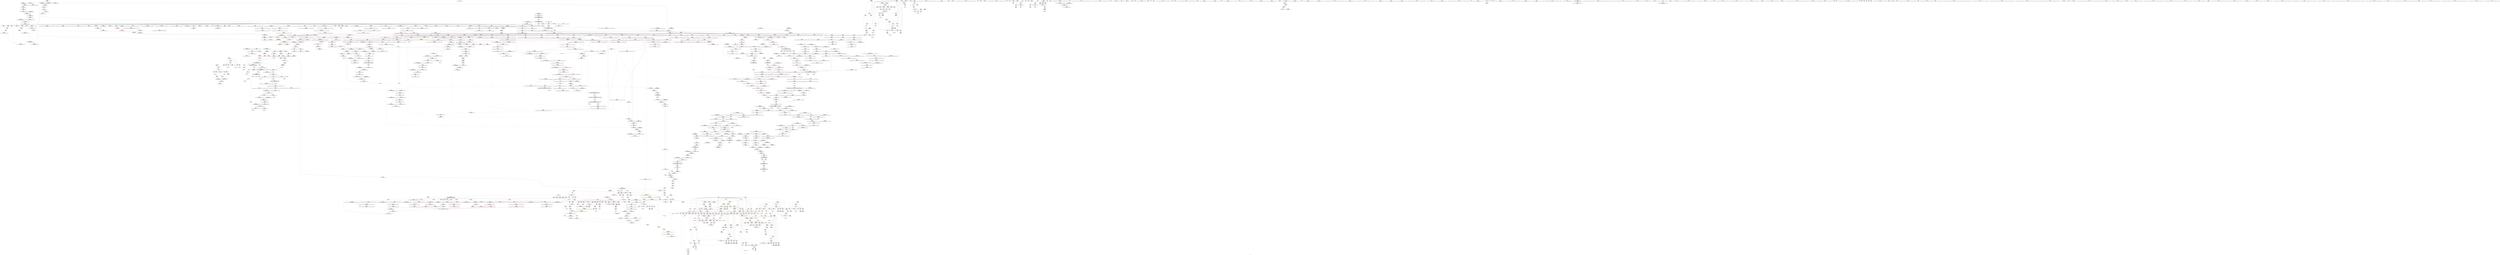 digraph "SVFG" {
	label="SVFG";

	Node0x5588c5068c10 [shape=record,color=grey,label="{NodeID: 0\nNullPtr|{|<s43>113}}"];
	Node0x5588c5068c10 -> Node0x5588c55677c0[style=solid];
	Node0x5588c5068c10 -> Node0x5588c55678c0[style=solid];
	Node0x5588c5068c10 -> Node0x5588c5567990[style=solid];
	Node0x5588c5068c10 -> Node0x5588c5567a60[style=solid];
	Node0x5588c5068c10 -> Node0x5588c5567b30[style=solid];
	Node0x5588c5068c10 -> Node0x5588c5567c00[style=solid];
	Node0x5588c5068c10 -> Node0x5588c5567cd0[style=solid];
	Node0x5588c5068c10 -> Node0x5588c5567da0[style=solid];
	Node0x5588c5068c10 -> Node0x5588c5567e70[style=solid];
	Node0x5588c5068c10 -> Node0x5588c5567f40[style=solid];
	Node0x5588c5068c10 -> Node0x5588c5568010[style=solid];
	Node0x5588c5068c10 -> Node0x5588c55680e0[style=solid];
	Node0x5588c5068c10 -> Node0x5588c55681b0[style=solid];
	Node0x5588c5068c10 -> Node0x5588c5568280[style=solid];
	Node0x5588c5068c10 -> Node0x5588c5568350[style=solid];
	Node0x5588c5068c10 -> Node0x5588c5568420[style=solid];
	Node0x5588c5068c10 -> Node0x5588c55684f0[style=solid];
	Node0x5588c5068c10 -> Node0x5588c55685c0[style=solid];
	Node0x5588c5068c10 -> Node0x5588c5568690[style=solid];
	Node0x5588c5068c10 -> Node0x5588c5568760[style=solid];
	Node0x5588c5068c10 -> Node0x5588c5568830[style=solid];
	Node0x5588c5068c10 -> Node0x5588c5568900[style=solid];
	Node0x5588c5068c10 -> Node0x5588c55689d0[style=solid];
	Node0x5588c5068c10 -> Node0x5588c5568aa0[style=solid];
	Node0x5588c5068c10 -> Node0x5588c5568b70[style=solid];
	Node0x5588c5068c10 -> Node0x5588c5568c40[style=solid];
	Node0x5588c5068c10 -> Node0x5588c5568d10[style=solid];
	Node0x5588c5068c10 -> Node0x5588c5568de0[style=solid];
	Node0x5588c5068c10 -> Node0x5588c5568eb0[style=solid];
	Node0x5588c5068c10 -> Node0x5588c5568f80[style=solid];
	Node0x5588c5068c10 -> Node0x5588c5569050[style=solid];
	Node0x5588c5068c10 -> Node0x5588c5569120[style=solid];
	Node0x5588c5068c10 -> Node0x5588c55691f0[style=solid];
	Node0x5588c5068c10 -> Node0x5588c55692c0[style=solid];
	Node0x5588c5068c10 -> Node0x5588c5569390[style=solid];
	Node0x5588c5068c10 -> Node0x5588c5595b70[style=solid];
	Node0x5588c5068c10 -> Node0x5588c559a0b0[style=solid];
	Node0x5588c5068c10 -> Node0x5588c559a180[style=solid];
	Node0x5588c5068c10 -> Node0x5588c559a250[style=solid];
	Node0x5588c5068c10 -> Node0x5588c559c2d0[style=solid];
	Node0x5588c5068c10 -> Node0x5588c55c3940[style=solid];
	Node0x5588c5068c10 -> Node0x5588c55c9d60[style=solid];
	Node0x5588c5068c10 -> Node0x5588c55cb860[style=solid];
	Node0x5588c5068c10:s43 -> Node0x5588c56be990[style=solid,color=red];
	Node0x5588c556c6f0 [shape=record,color=red,label="{NodeID: 775\n614\<--613\n\<--arrayidx88\n_Z5solvev\n}"];
	Node0x5588c556c6f0 -> Node0x5588c556b1d0[style=solid];
	Node0x5588c56cd340 [shape=record,color=black,label="{NodeID: 2657\n1161 = PHI(721, )\n1st arg _ZNSt6vectorISt4pairIiiESaIS1_EE17_M_realloc_insertIJRiS5_EEEvN9__gnu_cxx17__normal_iteratorIPS1_S3_EEDpOT_ }"];
	Node0x5588c56cd340 -> Node0x5588c559bb80[style=solid];
	Node0x5588c5562f90 [shape=record,color=black,label="{NodeID: 443\n1651\<--1658\n_ZNSt16allocator_traitsISaISt4pairIiiEEE8max_sizeERKS2__ret\<--call\n_ZNSt16allocator_traitsISaISt4pairIiiEEE8max_sizeERKS2_\n|{<s0>111}}"];
	Node0x5588c5562f90:s0 -> Node0x5588c56c6410[style=solid,color=blue];
	Node0x5588c5556ef0 [shape=record,color=green,label="{NodeID: 111\n812\<--813\n_Z9multitestv\<--_Z9multitestv_field_insensitive\n}"];
	Node0x5588c5637e60 [shape=record,color=yellow,style=double,label="{NodeID: 1993\n36V_1 = ENCHI(MR_36V_0)\npts\{208 \}\nFun[_Z8makePathii]|{<s0>3|<s1>3|<s2>3|<s3>3}}"];
	Node0x5588c5637e60:s0 -> Node0x5588c5595fb0[style=dashed,color=red];
	Node0x5588c5637e60:s1 -> Node0x5588c5596220[style=dashed,color=red];
	Node0x5588c5637e60:s2 -> Node0x5588c5596490[style=dashed,color=red];
	Node0x5588c5637e60:s3 -> Node0x5588c5596700[style=dashed,color=red];
	Node0x5588c5572120 [shape=record,color=red,label="{NodeID: 886\n1495\<--1494\n\<--call\n_ZN9__gnu_cxxmiIPSt4pairIiiESt6vectorIS2_SaIS2_EEEENS_17__normal_iteratorIT_T0_E15difference_typeERKSA_SD_\n}"];
	Node0x5588c5572120 -> Node0x5588c5562430[style=solid];
	Node0x5588c55c4f60 [shape=record,color=grey,label="{NodeID: 1661\n125 = Binary(123, 124, )\n}"];
	Node0x5588c55c4f60 -> Node0x5588c55c8260[style=solid];
	Node0x5588c5578bf0 [shape=record,color=purple,label="{NodeID: 554\n995\<--968\n_M_impl6\<--this1\n_ZNSt12_Vector_baseISt4pairIiiESaIS1_EED2Ev\n|{<s0>52}}"];
	Node0x5588c5578bf0:s0 -> Node0x5588c56bb410[style=solid,color=red];
	Node0x5588c555b480 [shape=record,color=green,label="{NodeID: 222\n1597\<--1598\n__p.addr\<--__p.addr_field_insensitive\n_ZNSt16allocator_traitsISaISt4pairIiiEEE7destroyIS1_EEvRS2_PT_\n}"];
	Node0x5588c555b480 -> Node0x5588c5572d50[style=solid];
	Node0x5588c555b480 -> Node0x5588c559e280[style=solid];
	Node0x5588c55974d0 [shape=record,color=blue,label="{NodeID: 997\n221\<--313\nnd\<--rem26\n_Z8makePathii\n}"];
	Node0x5588c55974d0 -> Node0x5588c5581540[style=dashed];
	Node0x5588c55974d0 -> Node0x5588c55975a0[style=dashed];
	Node0x5588c55974d0 -> Node0x5588c5622020[style=dashed];
	Node0x5588c5613a20 [shape=record,color=black,label="{NodeID: 1772\nMR_349V_3 = PHI(MR_349V_4, MR_349V_2, )\npts\{1630 \}\n}"];
	Node0x5588c5613a20 -> Node0x5588c5572ef0[style=dashed];
	Node0x5588c557e620 [shape=record,color=red,label="{NodeID: 665\n136\<--78\n\<--from.addr\n_Z6getPosiRiS_S_\n}"];
	Node0x5588c557e620 -> Node0x5588c55c7de0[style=solid];
	Node0x5588c56c1550 [shape=record,color=black,label="{NodeID: 2547\n854 = PHI()\n0th arg main }"];
	Node0x5588c56c1550 -> Node0x5588c5599d70[style=solid];
	Node0x5588c55697d0 [shape=record,color=black,label="{NodeID: 333\n237\<--236\nidxprom1\<--\n_Z8makePathii\n}"];
	Node0x5588c559cf00 [shape=record,color=blue,label="{NodeID: 1108\n1386\<--1379\n__args.addr2\<--__args1\n_ZN9__gnu_cxx13new_allocatorISt4pairIiiEE9constructIS2_JRiS5_EEEvPT_DpOT0_\n}"];
	Node0x5588c559cf00 -> Node0x5588c55714f0[style=dashed];
	Node0x5588c551db10 [shape=record,color=green,label="{NodeID: 1\n7\<--1\n__dso_handle\<--dummyObj\nGlob }"];
	Node0x5588c556c7c0 [shape=record,color=red,label="{NodeID: 776\n650\<--647\nthis1\<--this.addr\n_ZNSt6vectorISt4pairIiiESaIS1_EEC2Ev\n}"];
	Node0x5588c556c7c0 -> Node0x5588c556b2a0[style=solid];
	Node0x5588c5563060 [shape=record,color=black,label="{NodeID: 444\n1669\<--1668\n\<--_M_impl\n_ZNKSt12_Vector_baseISt4pairIiiESaIS1_EE19_M_get_Tp_allocatorEv\n}"];
	Node0x5588c5563060 -> Node0x5588c5563130[style=solid];
	Node0x5588c5556ff0 [shape=record,color=green,label="{NodeID: 112\n815\<--816\nn\<--n_field_insensitive\n_Z9multitestv\n}"];
	Node0x5588c5556ff0 -> Node0x5588c556d8d0[style=solid];
	Node0x5588c5637f40 [shape=record,color=yellow,style=double,label="{NodeID: 1994\n38V_1 = ENCHI(MR_38V_0)\npts\{210 \}\nFun[_Z8makePathii]|{<s0>3|<s1>3|<s2>3|<s3>3}}"];
	Node0x5588c5637f40:s0 -> Node0x5588c5596080[style=dashed,color=red];
	Node0x5588c5637f40:s1 -> Node0x5588c55962f0[style=dashed,color=red];
	Node0x5588c5637f40:s2 -> Node0x5588c5596560[style=dashed,color=red];
	Node0x5588c5637f40:s3 -> Node0x5588c55967d0[style=dashed,color=red];
	Node0x5588c55721f0 [shape=record,color=red,label="{NodeID: 887\n1498\<--1497\n\<--call1\n_ZN9__gnu_cxxmiIPSt4pairIiiESt6vectorIS2_SaIS2_EEEENS_17__normal_iteratorIT_T0_E15difference_typeERKSA_SD_\n}"];
	Node0x5588c55721f0 -> Node0x5588c5562500[style=solid];
	Node0x5588c55c50e0 [shape=record,color=grey,label="{NodeID: 1662\n111 = Binary(109, 110, )\n}"];
	Node0x5588c55c50e0 -> Node0x5588c5596220[style=solid];
	Node0x5588c5578cc0 [shape=record,color=purple,label="{NodeID: 555\n1043\<--1039\n_M_impl\<--this1\n_ZNSt12_Vector_baseISt4pairIiiESaIS1_EE13_M_deallocateEPS1_m\n}"];
	Node0x5588c5578cc0 -> Node0x5588c55606f0[style=solid];
	Node0x5588c555b550 [shape=record,color=green,label="{NodeID: 223\n1605\<--1606\n_ZN9__gnu_cxx13new_allocatorISt4pairIiiEE7destroyIS2_EEvPT_\<--_ZN9__gnu_cxx13new_allocatorISt4pairIiiEE7destroyIS2_EEvPT__field_insensitive\n}"];
	Node0x5588c55975a0 [shape=record,color=blue,label="{NodeID: 998\n221\<--323\nnd\<--\n_Z8makePathii\n}"];
	Node0x5588c55975a0 -> Node0x5588c5581540[style=dashed];
	Node0x5588c55975a0 -> Node0x5588c5622020[style=dashed];
	Node0x5588c557e6f0 [shape=record,color=red,label="{NodeID: 666\n150\<--78\n\<--from.addr\n_Z6getPosiRiS_S_\n}"];
	Node0x5588c557e6f0 -> Node0x5588c55c8860[style=solid];
	Node0x5588c56c1620 [shape=record,color=black,label="{NodeID: 2548\n1959 = PHI(1868, )\n0th arg _ZSt11__addressofISt4pairIiiEEPT_RS2_ }"];
	Node0x5588c56c1620 -> Node0x5588c55a0710[style=solid];
	Node0x5588c55698a0 [shape=record,color=black,label="{NodeID: 334\n278\<--277\nidxprom9\<--\n_Z8makePathii\n}"];
	Node0x5588c559cfd0 [shape=record,color=blue,label="{NodeID: 1109\n1408\<--1405\nthis.addr\<--this\n_ZNSt4pairIiiEC2IRiS2_Lb1EEEOT_OT0_\n}"];
	Node0x5588c559cfd0 -> Node0x5588c55715c0[style=dashed];
	Node0x5588c5553960 [shape=record,color=green,label="{NodeID: 2\n14\<--1\n\<--dummyObj\nCan only get source location for instruction, argument, global var or function.}"];
	Node0x5588c556c890 [shape=record,color=red,label="{NodeID: 777\n677\<--666\nthis3\<--this.addr\n_ZNSt6vectorISt4pairIiiESaIS1_EE12emplace_backIJRiS5_EEEvDpOT_\n|{|<s5>28|<s6>31}}"];
	Node0x5588c556c890 -> Node0x5588c556b370[style=solid];
	Node0x5588c556c890 -> Node0x5588c556b440[style=solid];
	Node0x5588c556c890 -> Node0x5588c556b510[style=solid];
	Node0x5588c556c890 -> Node0x5588c556b5e0[style=solid];
	Node0x5588c556c890 -> Node0x5588c556b6b0[style=solid];
	Node0x5588c556c890:s5 -> Node0x5588c56ca4a0[style=solid,color=red];
	Node0x5588c556c890:s6 -> Node0x5588c56cd230[style=solid,color=red];
	Node0x5588c5563130 [shape=record,color=black,label="{NodeID: 445\n1662\<--1669\n_ZNKSt12_Vector_baseISt4pairIiiESaIS1_EE19_M_get_Tp_allocatorEv_ret\<--\n_ZNKSt12_Vector_baseISt4pairIiiESaIS1_EE19_M_get_Tp_allocatorEv\n|{<s0>110}}"];
	Node0x5588c5563130:s0 -> Node0x5588c56c61e0[style=solid,color=blue];
	Node0x5588c55570c0 [shape=record,color=green,label="{NodeID: 113\n817\<--818\ni\<--i_field_insensitive\n_Z9multitestv\n}"];
	Node0x5588c55570c0 -> Node0x5588c556d9a0[style=solid];
	Node0x5588c55570c0 -> Node0x5588c556da70[style=solid];
	Node0x5588c55570c0 -> Node0x5588c556db40[style=solid];
	Node0x5588c55570c0 -> Node0x5588c5599b00[style=solid];
	Node0x5588c55570c0 -> Node0x5588c5599bd0[style=solid];
	Node0x5588c5638020 [shape=record,color=yellow,style=double,label="{NodeID: 1995\n40V_1 = ENCHI(MR_40V_0)\npts\{212 \}\nFun[_Z8makePathii]|{<s0>3|<s1>3|<s2>3|<s3>3}}"];
	Node0x5588c5638020:s0 -> Node0x5588c5596150[style=dashed,color=red];
	Node0x5588c5638020:s1 -> Node0x5588c55963c0[style=dashed,color=red];
	Node0x5588c5638020:s2 -> Node0x5588c5596630[style=dashed,color=red];
	Node0x5588c5638020:s3 -> Node0x5588c55968a0[style=dashed,color=red];
	Node0x5588c55722c0 [shape=record,color=red,label="{NodeID: 888\n1511\<--1508\nthis1\<--this.addr\n_ZNSt6vectorISt4pairIiiESaIS1_EE5beginEv\n}"];
	Node0x5588c55722c0 -> Node0x5588c55626a0[style=solid];
	Node0x5588c55c5260 [shape=record,color=grey,label="{NodeID: 1663\n493 = Binary(492, 101, )\n}"];
	Node0x5588c55c5260 -> Node0x5588c55982a0[style=solid];
	Node0x5588c5578d90 [shape=record,color=purple,label="{NodeID: 556\n1186\<--1164\ncoerce.dive\<--__position\n_ZNSt6vectorISt4pairIiiESaIS1_EE17_M_realloc_insertIJRiS5_EEEvN9__gnu_cxx17__normal_iteratorIPS1_S3_EEDpOT_\n}"];
	Node0x5588c5578d90 -> Node0x5588c559bb80[style=solid];
	Node0x5588c555b650 [shape=record,color=green,label="{NodeID: 224\n1612\<--1613\nthis.addr\<--this.addr_field_insensitive\n_ZNKSt6vectorISt4pairIiiESaIS1_EE8max_sizeEv\n}"];
	Node0x5588c555b650 -> Node0x5588c5572e20[style=solid];
	Node0x5588c555b650 -> Node0x5588c559e350[style=solid];
	Node0x5588c5597670 [shape=record,color=blue,label="{NodeID: 999\n336\<--338\narrayidx36\<--\n_Z8makePathii\n}"];
	Node0x5588c5597670 -> Node0x5588c5581a20[style=dashed];
	Node0x5588c5597670 -> Node0x5588c5622520[style=dashed];
	Node0x5588c557e7c0 [shape=record,color=red,label="{NodeID: 667\n94\<--80\n\<--sx.addr\n_Z6getPosiRiS_S_\n}"];
	Node0x5588c557e7c0 -> Node0x5588c5595fb0[style=solid];
	Node0x5588c56c1790 [shape=record,color=black,label="{NodeID: 2549\n646 = PHI(385, )\n0th arg _ZNSt6vectorISt4pairIiiESaIS1_EEC2Ev }"];
	Node0x5588c56c1790 -> Node0x5588c5599140[style=solid];
	Node0x5588c5569970 [shape=record,color=black,label="{NodeID: 335\n285\<--284\nidxprom12\<--\n_Z8makePathii\n}"];
	Node0x5588c559d0a0 [shape=record,color=blue,label="{NodeID: 1110\n1410\<--1406\n__x.addr\<--__x\n_ZNSt4pairIiiEC2IRiS2_Lb1EEEOT_OT0_\n}"];
	Node0x5588c559d0a0 -> Node0x5588c5571690[style=dashed];
	Node0x5588c5552c30 [shape=record,color=green,label="{NodeID: 3\n18\<--1\n_ZL2DX\<--dummyObj\nGlob }"];
	Node0x5588c562fb20 [shape=record,color=yellow,style=double,label="{NodeID: 1885\n85V_1 = ENCHI(MR_85V_0)\npts\{1735 \}\nFun[_ZSt34__uninitialized_move_if_noexcept_aIPSt4pairIiiES2_SaIS1_EET0_T_S5_S4_RT1_]|{<s0>108}}"];
	Node0x5588c562fb20:s0 -> Node0x5588c563def0[style=dashed,color=red];
	Node0x5588c556c960 [shape=record,color=red,label="{NodeID: 778\n695\<--668\n\<--__args.addr\n_ZNSt6vectorISt4pairIiiESaIS1_EE12emplace_backIJRiS5_EEEvDpOT_\n|{<s0>25}}"];
	Node0x5588c556c960:s0 -> Node0x5588c56bcbd0[style=solid,color=red];
	Node0x5588c5563200 [shape=record,color=black,label="{NodeID: 446\n1671\<--1678\n_ZNK9__gnu_cxx13new_allocatorISt4pairIiiEE8max_sizeEv_ret\<--\n_ZNK9__gnu_cxx13new_allocatorISt4pairIiiEE8max_sizeEv\n|{<s0>112|<s1>114}}"];
	Node0x5588c5563200:s0 -> Node0x5588c56c6520[style=solid,color=blue];
	Node0x5588c5563200:s1 -> Node0x5588c56c6740[style=solid,color=blue];
	Node0x5588c555bb30 [shape=record,color=green,label="{NodeID: 114\n823\<--824\nfreopen\<--freopen_field_insensitive\n}"];
	Node0x5588c5638100 [shape=record,color=yellow,style=double,label="{NodeID: 1996\n42V_1 = ENCHI(MR_42V_0)\npts\{214 \}\nFun[_Z8makePathii]|{<s0>4|<s1>4|<s2>4|<s3>4}}"];
	Node0x5588c5638100:s0 -> Node0x5588c5595fb0[style=dashed,color=red];
	Node0x5588c5638100:s1 -> Node0x5588c5596220[style=dashed,color=red];
	Node0x5588c5638100:s2 -> Node0x5588c5596490[style=dashed,color=red];
	Node0x5588c5638100:s3 -> Node0x5588c5596700[style=dashed,color=red];
	Node0x5588c5572390 [shape=record,color=red,label="{NodeID: 889\n1517\<--1516\n\<--coerce.dive\n_ZNSt6vectorISt4pairIiiESaIS1_EE5beginEv\n}"];
	Node0x5588c5572390 -> Node0x5588c5562770[style=solid];
	Node0x5588c55c53e0 [shape=record,color=grey,label="{NodeID: 1664\n115 = Binary(114, 101, )\n}"];
	Node0x5588c55c53e0 -> Node0x5588c55962f0[style=solid];
	Node0x5588c5578e60 [shape=record,color=purple,label="{NodeID: 557\n1201\<--1176\ncoerce.dive5\<--ref.tmp\n_ZNSt6vectorISt4pairIiiESaIS1_EE17_M_realloc_insertIJRiS5_EEEvN9__gnu_cxx17__normal_iteratorIPS1_S3_EEDpOT_\n}"];
	Node0x5588c5578e60 -> Node0x5588c559bf90[style=solid];
	Node0x5588c555b720 [shape=record,color=green,label="{NodeID: 225\n1618\<--1619\n_ZNKSt12_Vector_baseISt4pairIiiESaIS1_EE19_M_get_Tp_allocatorEv\<--_ZNKSt12_Vector_baseISt4pairIiiESaIS1_EE19_M_get_Tp_allocatorEv_field_insensitive\n}"];
	Node0x5588c5597740 [shape=record,color=blue,label="{NodeID: 1000\n345\<--347\narrayidx40\<--\n_Z8makePathii\n}"];
	Node0x5588c5597740 -> Node0x5588c5581a20[style=dashed];
	Node0x5588c5597740 -> Node0x5588c5622520[style=dashed];
	Node0x5588c5614920 [shape=record,color=black,label="{NodeID: 1775\nMR_14V_3 = PHI(MR_14V_5, MR_14V_2, )\npts\{208 214 \}\n|{<s0>3|<s1>3|<s2>4}}"];
	Node0x5588c5614920:s0 -> Node0x5588c557f730[style=dashed,color=blue];
	Node0x5588c5614920:s1 -> Node0x5588c5596cb0[style=dashed,color=blue];
	Node0x5588c5614920:s2 -> Node0x5588c5655470[style=dashed,color=blue];
	Node0x5588c557e890 [shape=record,color=red,label="{NodeID: 668\n112\<--80\n\<--sx.addr\n_Z6getPosiRiS_S_\n}"];
	Node0x5588c557e890 -> Node0x5588c5596220[style=solid];
	Node0x5588c56c48d0 [shape=record,color=black,label="{NodeID: 2550\n617 = PHI()\n}"];
	Node0x5588c5569a40 [shape=record,color=black,label="{NodeID: 336\n302\<--301\nidxprom19\<--\n_Z8makePathii\n}"];
	Node0x5588c559d170 [shape=record,color=blue,label="{NodeID: 1111\n1412\<--1407\n__y.addr\<--__y\n_ZNSt4pairIiiEC2IRiS2_Lb1EEEOT_OT0_\n}"];
	Node0x5588c559d170 -> Node0x5588c5571760[style=dashed];
	Node0x5588c5552cc0 [shape=record,color=green,label="{NodeID: 4\n19\<--1\n_ZL2DY\<--dummyObj\nGlob }"];
	Node0x5588c556ca30 [shape=record,color=red,label="{NodeID: 779\n716\<--668\n\<--__args.addr\n_ZNSt6vectorISt4pairIiiESaIS1_EE12emplace_backIJRiS5_EEEvDpOT_\n|{<s0>29}}"];
	Node0x5588c556ca30:s0 -> Node0x5588c56bcbd0[style=solid,color=red];
	Node0x5588c55632d0 [shape=record,color=black,label="{NodeID: 447\n1704\<--1703\n\<--\n_ZNSt16allocator_traitsISaISt4pairIiiEEE8allocateERS2_m\n|{<s0>113}}"];
	Node0x5588c55632d0:s0 -> Node0x5588c56be770[style=solid,color=red];
	Node0x5588c555bc30 [shape=record,color=green,label="{NodeID: 115\n851\<--852\nmain\<--main_field_insensitive\n}"];
	Node0x5588c56381e0 [shape=record,color=yellow,style=double,label="{NodeID: 1997\n44V_1 = ENCHI(MR_44V_0)\npts\{216 \}\nFun[_Z8makePathii]|{<s0>4|<s1>4|<s2>4|<s3>4}}"];
	Node0x5588c56381e0:s0 -> Node0x5588c5596080[style=dashed,color=red];
	Node0x5588c56381e0:s1 -> Node0x5588c55962f0[style=dashed,color=red];
	Node0x5588c56381e0:s2 -> Node0x5588c5596560[style=dashed,color=red];
	Node0x5588c56381e0:s3 -> Node0x5588c55967d0[style=dashed,color=red];
	Node0x5588c5572460 [shape=record,color=red,label="{NodeID: 890\n1528\<--1522\nthis1\<--this.addr\n_ZNSt12_Vector_baseISt4pairIiiESaIS1_EE11_M_allocateEm\n}"];
	Node0x5588c5572460 -> Node0x5588c557a860[style=solid];
	Node0x5588c55c5560 [shape=record,color=grey,label="{NodeID: 1665\n1733 = Binary(1732, 749, )\n}"];
	Node0x5588c5578f30 [shape=record,color=purple,label="{NodeID: 558\n1216\<--1215\n_M_impl\<--\n_ZNSt6vectorISt4pairIiiESaIS1_EE17_M_realloc_insertIJRiS5_EEEvN9__gnu_cxx17__normal_iteratorIPS1_S3_EEDpOT_\n}"];
	Node0x5588c5578f30 -> Node0x5588c5561c10[style=solid];
	Node0x5588c5655470 [shape=record,color=yellow,style=double,label="{NodeID: 2440\n42V_2 = CSCHI(MR_42V_1)\npts\{214 \}\nCS[]}"];
	Node0x5588c5655470 -> Node0x5588c5580ec0[style=dashed];
	Node0x5588c5655470 -> Node0x5588c5580f90[style=dashed];
	Node0x5588c555b820 [shape=record,color=green,label="{NodeID: 226\n1621\<--1622\n_ZNSt16allocator_traitsISaISt4pairIiiEEE8max_sizeERKS2_\<--_ZNSt16allocator_traitsISaISt4pairIiiEEE8max_sizeERKS2__field_insensitive\n}"];
	Node0x5588c5597810 [shape=record,color=blue,label="{NodeID: 1001\n211\<--362\nsd\<--xor50\n_Z8makePathii\n}"];
	Node0x5588c5597810 -> Node0x5588c5580840[style=dashed];
	Node0x5588c5597810 -> Node0x5588c5580910[style=dashed];
	Node0x5588c5597810 -> Node0x5588c55809e0[style=dashed];
	Node0x5588c5597810 -> Node0x5588c5580ab0[style=dashed];
	Node0x5588c5597810 -> Node0x5588c5597330[style=dashed];
	Node0x5588c5597810 -> Node0x5588c562cae0[style=dashed];
	Node0x5588c5614e20 [shape=record,color=black,label="{NodeID: 1776\nMR_16V_3 = PHI(MR_16V_5, MR_16V_2, )\npts\{210 216 \}\n|{<s0>3|<s1>3|<s2>4}}"];
	Node0x5588c5614e20:s0 -> Node0x5588c557fe80[style=dashed,color=blue];
	Node0x5588c5614e20:s1 -> Node0x5588c5596d80[style=dashed,color=blue];
	Node0x5588c5614e20:s2 -> Node0x5588c56555d0[style=dashed,color=blue];
	Node0x5588c557e960 [shape=record,color=red,label="{NodeID: 669\n132\<--80\n\<--sx.addr\n_Z6getPosiRiS_S_\n}"];
	Node0x5588c557e960 -> Node0x5588c5596490[style=solid];
	Node0x5588c56c49d0 [shape=record,color=black,label="{NodeID: 2551\n624 = PHI()\n}"];
	Node0x5588c5569b10 [shape=record,color=black,label="{NodeID: 337\n305\<--304\nidxprom21\<--\n_Z8makePathii\n}"];
	Node0x5588c559d240 [shape=record,color=blue,label="{NodeID: 1112\n1419\<--1422\nfirst\<--\n_ZNSt4pairIiiEC2IRiS2_Lb1EEEOT_OT0_\n}"];
	Node0x5588c559d240 -> Node0x5588c559d310[style=dashed];
	Node0x5588c5552f70 [shape=record,color=green,label="{NodeID: 5\n20\<--1\n.str\<--dummyObj\nGlob }"];
	Node0x5588c556cb00 [shape=record,color=red,label="{NodeID: 780\n699\<--670\n\<--__args.addr2\n_ZNSt6vectorISt4pairIiiESaIS1_EE12emplace_backIJRiS5_EEEvDpOT_\n|{<s0>26}}"];
	Node0x5588c556cb00:s0 -> Node0x5588c56bcbd0[style=solid,color=red];
	Node0x5588c55633a0 [shape=record,color=black,label="{NodeID: 448\n1694\<--1706\n_ZNSt16allocator_traitsISaISt4pairIiiEEE8allocateERS2_m_ret\<--call\n_ZNSt16allocator_traitsISaISt4pairIiiEEE8allocateERS2_m\n|{<s0>105}}"];
	Node0x5588c55633a0:s0 -> Node0x5588c56c90c0[style=solid,color=blue];
	Node0x5588c555bd30 [shape=record,color=green,label="{NodeID: 116\n856\<--857\nretval\<--retval_field_insensitive\nmain\n}"];
	Node0x5588c555bd30 -> Node0x5588c5599ca0[style=solid];
	Node0x5588c56382c0 [shape=record,color=yellow,style=double,label="{NodeID: 1998\n46V_1 = ENCHI(MR_46V_0)\npts\{218 \}\nFun[_Z8makePathii]|{<s0>4|<s1>4|<s2>4|<s3>4}}"];
	Node0x5588c56382c0:s0 -> Node0x5588c5596150[style=dashed,color=red];
	Node0x5588c56382c0:s1 -> Node0x5588c55963c0[style=dashed,color=red];
	Node0x5588c56382c0:s2 -> Node0x5588c5596630[style=dashed,color=red];
	Node0x5588c56382c0:s3 -> Node0x5588c55968a0[style=dashed,color=red];
	Node0x5588c5572530 [shape=record,color=red,label="{NodeID: 891\n1529\<--1524\n\<--__n.addr\n_ZNSt12_Vector_baseISt4pairIiiESaIS1_EE11_M_allocateEm\n}"];
	Node0x5588c5572530 -> Node0x5588c55ccd60[style=solid];
	Node0x5588c55c56e0 [shape=record,color=grey,label="{NodeID: 1666\n432 = Binary(431, 429, )\n}"];
	Node0x5588c55c56e0 -> Node0x5588c5597c20[style=solid];
	Node0x5588c5579000 [shape=record,color=purple,label="{NodeID: 559\n1228\<--1227\n_M_impl10\<--\n_ZNSt6vectorISt4pairIiiESaIS1_EE17_M_realloc_insertIJRiS5_EEEvN9__gnu_cxx17__normal_iteratorIPS1_S3_EEDpOT_\n}"];
	Node0x5588c56555d0 [shape=record,color=yellow,style=double,label="{NodeID: 2441\n44V_2 = CSCHI(MR_44V_1)\npts\{216 \}\nCS[]}"];
	Node0x5588c56555d0 -> Node0x5588c5581060[style=dashed];
	Node0x5588c56555d0 -> Node0x5588c5581130[style=dashed];
	Node0x5588c555b920 [shape=record,color=green,label="{NodeID: 227\n1629\<--1630\nretval\<--retval_field_insensitive\n_ZSt3maxImERKT_S2_S2_\n}"];
	Node0x5588c555b920 -> Node0x5588c5572ef0[style=solid];
	Node0x5588c555b920 -> Node0x5588c559e5c0[style=solid];
	Node0x5588c555b920 -> Node0x5588c559e690[style=solid];
	Node0x5588c55978e0 [shape=record,color=blue,label="{NodeID: 1002\n211\<--366\nsd\<--xor52\n_Z8makePathii\n}"];
	Node0x5588c55978e0 -> Node0x5588c5580840[style=dashed];
	Node0x5588c55978e0 -> Node0x5588c5580910[style=dashed];
	Node0x5588c55978e0 -> Node0x5588c55809e0[style=dashed];
	Node0x5588c55978e0 -> Node0x5588c5580ab0[style=dashed];
	Node0x5588c55978e0 -> Node0x5588c5597330[style=dashed];
	Node0x5588c55978e0 -> Node0x5588c562cae0[style=dashed];
	Node0x5588c5615320 [shape=record,color=black,label="{NodeID: 1777\nMR_18V_3 = PHI(MR_18V_5, MR_18V_2, )\npts\{212 218 \}\n|{<s0>3|<s1>3|<s2>3|<s3>3|<s4>4}}"];
	Node0x5588c5615320:s0 -> Node0x5588c55805d0[style=dashed,color=blue];
	Node0x5588c5615320:s1 -> Node0x5588c55806a0[style=dashed,color=blue];
	Node0x5588c5615320:s2 -> Node0x5588c5580770[style=dashed,color=blue];
	Node0x5588c5615320:s3 -> Node0x5588c5596e50[style=dashed,color=blue];
	Node0x5588c5615320:s4 -> Node0x5588c56556b0[style=dashed,color=blue];
	Node0x5588c557ea30 [shape=record,color=red,label="{NodeID: 670\n158\<--80\n\<--sx.addr\n_Z6getPosiRiS_S_\n}"];
	Node0x5588c557ea30 -> Node0x5588c5596700[style=solid];
	Node0x5588c56c4ad0 [shape=record,color=black,label="{NodeID: 2552\n56 = PHI()\n}"];
	Node0x5588c5569be0 [shape=record,color=black,label="{NodeID: 338\n308\<--307\nconv\<--\n_Z8makePathii\n}"];
	Node0x5588c5569be0 -> Node0x5588c55c9ee0[style=solid];
	Node0x5588c559d310 [shape=record,color=blue,label="{NodeID: 1113\n1424\<--1427\nsecond\<--\n_ZNSt4pairIiiEC2IRiS2_Lb1EEEOT_OT0_\n|{<s0>90}}"];
	Node0x5588c559d310:s0 -> Node0x5588c5657050[style=dashed,color=blue];
	Node0x5588c5553000 [shape=record,color=green,label="{NodeID: 6\n22\<--1\n.str.1\<--dummyObj\nGlob }"];
	Node0x5588c556cbd0 [shape=record,color=red,label="{NodeID: 781\n718\<--670\n\<--__args.addr2\n_ZNSt6vectorISt4pairIiiESaIS1_EE12emplace_backIJRiS5_EEEvDpOT_\n|{<s0>30}}"];
	Node0x5588c556cbd0:s0 -> Node0x5588c56bcbd0[style=solid,color=red];
	Node0x5588c5563470 [shape=record,color=black,label="{NodeID: 449\n1738\<--1734\n\<--call2\n_ZN9__gnu_cxx13new_allocatorISt4pairIiiEE8allocateEmPKv\n}"];
	Node0x5588c5563470 -> Node0x5588c5563540[style=solid];
	Node0x5588c555be00 [shape=record,color=green,label="{NodeID: 117\n858\<--859\nargc.addr\<--argc.addr_field_insensitive\nmain\n}"];
	Node0x5588c555be00 -> Node0x5588c556dc10[style=solid];
	Node0x5588c555be00 -> Node0x5588c5599d70[style=solid];
	Node0x5588c5572600 [shape=record,color=red,label="{NodeID: 892\n1535\<--1524\n\<--__n.addr\n_ZNSt12_Vector_baseISt4pairIiiESaIS1_EE11_M_allocateEm\n|{<s0>105}}"];
	Node0x5588c5572600:s0 -> Node0x5588c56be4d0[style=solid,color=red];
	Node0x5588c55c5860 [shape=record,color=grey,label="{NodeID: 1667\n428 = Binary(427, 429, )\n}"];
	Node0x5588c55c5860 -> Node0x5588c5597b50[style=solid];
	Node0x5588c55790d0 [shape=record,color=purple,label="{NodeID: 560\n1229\<--1227\n_M_start\<--\n_ZNSt6vectorISt4pairIiiESaIS1_EE17_M_realloc_insertIJRiS5_EEEvN9__gnu_cxx17__normal_iteratorIPS1_S3_EEDpOT_\n}"];
	Node0x5588c55790d0 -> Node0x5588c5570990[style=solid];
	Node0x5588c56556b0 [shape=record,color=yellow,style=double,label="{NodeID: 2442\n46V_2 = CSCHI(MR_46V_1)\npts\{218 \}\nCS[]}"];
	Node0x5588c56556b0 -> Node0x5588c5581200[style=dashed];
	Node0x5588c56556b0 -> Node0x5588c55812d0[style=dashed];
	Node0x5588c555b9f0 [shape=record,color=green,label="{NodeID: 228\n1631\<--1632\n__a.addr\<--__a.addr_field_insensitive\n_ZSt3maxImERKT_S2_S2_\n}"];
	Node0x5588c555b9f0 -> Node0x5588c5572fc0[style=solid];
	Node0x5588c555b9f0 -> Node0x5588c5573090[style=solid];
	Node0x5588c555b9f0 -> Node0x5588c559e420[style=solid];
	Node0x5588c55979b0 [shape=record,color=blue,label="{NodeID: 1003\n201\<--263\nretval\<--\n_Z8makePathii\n}"];
	Node0x5588c55979b0 -> Node0x5588c562bbe0[style=dashed];
	Node0x5588c557eb00 [shape=record,color=red,label="{NodeID: 671\n97\<--82\n\<--sy.addr\n_Z6getPosiRiS_S_\n}"];
	Node0x5588c557eb00 -> Node0x5588c5596080[style=solid];
	Node0x5588c56c4bd0 [shape=record,color=black,label="{NodeID: 2553\n1289 = PHI(950, )\n|{<s0>80}}"];
	Node0x5588c56c4bd0:s0 -> Node0x5588c56cae40[style=solid,color=red];
	Node0x5588c5569cb0 [shape=record,color=black,label="{NodeID: 339\n332\<--331\nidxprom33\<--\n_Z8makePathii\n}"];
	Node0x5588c559d3e0 [shape=record,color=blue,label="{NodeID: 1114\n1434\<--1431\nthis.addr\<--this\n_ZNKSt6vectorISt4pairIiiESaIS1_EE12_M_check_lenEmPKc\n}"];
	Node0x5588c559d3e0 -> Node0x5588c55719d0[style=dashed];
	Node0x5588c55530c0 [shape=record,color=green,label="{NodeID: 7\n24\<--1\n.str.2\<--dummyObj\nGlob }"];
	Node0x5588c562fed0 [shape=record,color=yellow,style=double,label="{NodeID: 1889\n90V_1 = ENCHI(MR_90V_0)\npts\{3860000 \}\nFun[_ZNSt6vectorISt4pairIiiESaIS1_EEixEm]}"];
	Node0x5588c562fed0 -> Node0x5588c556d4c0[style=dashed];
	Node0x5588c556cca0 [shape=record,color=red,label="{NodeID: 782\n681\<--680\n\<--_M_finish\n_ZNSt6vectorISt4pairIiiESaIS1_EE12emplace_backIJRiS5_EEEvDpOT_\n}"];
	Node0x5588c556cca0 -> Node0x5588c55ca960[style=solid];
	Node0x5588c5563540 [shape=record,color=black,label="{NodeID: 450\n1710\<--1738\n_ZN9__gnu_cxx13new_allocatorISt4pairIiiEE8allocateEmPKv_ret\<--\n_ZN9__gnu_cxx13new_allocatorISt4pairIiiEE8allocateEmPKv\n|{<s0>113}}"];
	Node0x5588c5563540:s0 -> Node0x5588c56c6630[style=solid,color=blue];
	Node0x5588c555bed0 [shape=record,color=green,label="{NodeID: 118\n860\<--861\n.addr\<--.addr_field_insensitive\nmain\n}"];
	Node0x5588c555bed0 -> Node0x5588c5599e40[style=solid];
	Node0x5588c55726d0 [shape=record,color=red,label="{NodeID: 893\n1564\<--1548\n\<--__first.addr\n_ZSt34__uninitialized_move_if_noexcept_aIPSt4pairIiiES2_SaIS1_EET0_T_S5_S4_RT1_\n|{<s0>106}}"];
	Node0x5588c55726d0:s0 -> Node0x5588c56adb80[style=solid,color=red];
	Node0x5588c55c59e0 [shape=record,color=grey,label="{NodeID: 1668\n446 = Binary(445, 101, )\n}"];
	Node0x5588c55c59e0 -> Node0x5588c5597e90[style=solid];
	Node0x5588c55791a0 [shape=record,color=purple,label="{NodeID: 561\n1243\<--1242\nincdec.ptr\<--\n_ZNSt6vectorISt4pairIiiESaIS1_EE17_M_realloc_insertIJRiS5_EEEvN9__gnu_cxx17__normal_iteratorIPS1_S3_EEDpOT_\n}"];
	Node0x5588c55791a0 -> Node0x5588c559c470[style=solid];
	Node0x5588c5563fc0 [shape=record,color=green,label="{NodeID: 229\n1633\<--1634\n__b.addr\<--__b.addr_field_insensitive\n_ZSt3maxImERKT_S2_S2_\n}"];
	Node0x5588c5563fc0 -> Node0x5588c5573160[style=solid];
	Node0x5588c5563fc0 -> Node0x5588c5573230[style=solid];
	Node0x5588c5563fc0 -> Node0x5588c559e4f0[style=solid];
	Node0x5588c5597a80 [shape=record,color=blue,label="{NodeID: 1004\n377\<--14\ni\<--\n_Z5solvev\n}"];
	Node0x5588c5597a80 -> Node0x5588c5618020[style=dashed];
	Node0x5588c557ebd0 [shape=record,color=red,label="{NodeID: 672\n116\<--82\n\<--sy.addr\n_Z6getPosiRiS_S_\n}"];
	Node0x5588c557ebd0 -> Node0x5588c55962f0[style=solid];
	Node0x5588c56c4e00 [shape=record,color=black,label="{NodeID: 2554\n1309 = PHI(950, )\n|{<s0>84}}"];
	Node0x5588c56c4e00:s0 -> Node0x5588c56cae40[style=solid,color=red];
	Node0x5588c5569d80 [shape=record,color=black,label="{NodeID: 340\n335\<--334\nidxprom35\<--\n_Z8makePathii\n}"];
	Node0x5588c559d4b0 [shape=record,color=blue,label="{NodeID: 1115\n1436\<--1432\n__n.addr\<--__n\n_ZNKSt6vectorISt4pairIiiESaIS1_EE12_M_check_lenEmPKc\n|{|<s2>98}}"];
	Node0x5588c559d4b0 -> Node0x5588c5571aa0[style=dashed];
	Node0x5588c559d4b0 -> Node0x5588c5571eb0[style=dashed];
	Node0x5588c559d4b0:s2 -> Node0x5588c562d6d0[style=dashed,color=red];
	Node0x5588c5553a20 [shape=record,color=green,label="{NodeID: 8\n26\<--1\n.str.3\<--dummyObj\nGlob }"];
	Node0x5588c556cd70 [shape=record,color=red,label="{NodeID: 783\n685\<--684\n\<--_M_end_of_storage\n_ZNSt6vectorISt4pairIiiESaIS1_EE12emplace_backIJRiS5_EEEvDpOT_\n}"];
	Node0x5588c556cd70 -> Node0x5588c55ca960[style=solid];
	Node0x5588c5563610 [shape=record,color=black,label="{NodeID: 451\n1767\<--1748\n\<--__first\n_ZSt22__uninitialized_copy_aISt13move_iteratorIPSt4pairIiiEES3_S2_ET0_T_S6_S5_RSaIT1_E\n}"];
	Node0x5588c5563610 -> Node0x5588c557b2f0[style=solid];
	Node0x5588c555bfa0 [shape=record,color=green,label="{NodeID: 119\n875\<--876\nthis.addr\<--this.addr_field_insensitive\n_ZNSt12_Vector_baseISt4pairIiiESaIS1_EEC2Ev\n}"];
	Node0x5588c555bfa0 -> Node0x5588c556dce0[style=solid];
	Node0x5588c555bfa0 -> Node0x5588c5599f10[style=solid];
	Node0x5588c55727a0 [shape=record,color=red,label="{NodeID: 894\n1570\<--1550\n\<--__last.addr\n_ZSt34__uninitialized_move_if_noexcept_aIPSt4pairIiiES2_SaIS1_EET0_T_S5_S4_RT1_\n|{<s0>107}}"];
	Node0x5588c55727a0:s0 -> Node0x5588c56adb80[style=solid,color=red];
	Node0x5588c55c5b60 [shape=record,color=grey,label="{NodeID: 1669\n422 = Binary(420, 421, )\n}"];
	Node0x5588c55c5b60 -> Node0x5588c55caae0[style=solid];
	Node0x5588c5579270 [shape=record,color=purple,label="{NodeID: 562\n1248\<--1247\n_M_impl16\<--\n_ZNSt6vectorISt4pairIiiESaIS1_EE17_M_realloc_insertIJRiS5_EEEvN9__gnu_cxx17__normal_iteratorIPS1_S3_EEDpOT_\n}"];
	Node0x5588c5564090 [shape=record,color=green,label="{NodeID: 230\n1653\<--1654\n__a.addr\<--__a.addr_field_insensitive\n_ZNSt16allocator_traitsISaISt4pairIiiEEE8max_sizeERKS2_\n}"];
	Node0x5588c5564090 -> Node0x5588c55734a0[style=solid];
	Node0x5588c5564090 -> Node0x5588c559e760[style=solid];
	Node0x5588c5597b50 [shape=record,color=blue,label="{NodeID: 1005\n379\<--428\na\<--dec\n_Z5solvev\n}"];
	Node0x5588c5597b50 -> Node0x5588c5581f00[style=dashed];
	Node0x5588c5597b50 -> Node0x5588c5618520[style=dashed];
	Node0x5588c5616220 [shape=record,color=black,label="{NodeID: 1780\nMR_52V_10 = PHI(MR_52V_9, MR_52V_8, )\npts\{120000 \}\n}"];
	Node0x5588c5616220 -> Node0x5588c556c620[style=dashed];
	Node0x5588c5616220 -> Node0x5588c556c6f0[style=dashed];
	Node0x5588c5616220 -> Node0x5588c5598ed0[style=dashed];
	Node0x5588c5616220 -> Node0x5588c5616220[style=dashed];
	Node0x5588c5616220 -> Node0x5588c561e920[style=dashed];
	Node0x5588c557eca0 [shape=record,color=red,label="{NodeID: 673\n142\<--82\n\<--sy.addr\n_Z6getPosiRiS_S_\n}"];
	Node0x5588c557eca0 -> Node0x5588c5596560[style=solid];
	Node0x5588c56c4f40 [shape=record,color=black,label="{NodeID: 2555\n297 = PHI(170, )\n}"];
	Node0x5588c5569e50 [shape=record,color=black,label="{NodeID: 341\n341\<--340\nidxprom37\<--\n_Z8makePathii\n}"];
	Node0x5588c559d580 [shape=record,color=blue,label="{NodeID: 1116\n1438\<--1433\n__s.addr\<--__s\n_ZNKSt6vectorISt4pairIiiESaIS1_EE12_M_check_lenEmPKc\n}"];
	Node0x5588c559d580 -> Node0x5588c5571b70[style=dashed];
	Node0x5588c5553ab0 [shape=record,color=green,label="{NodeID: 9\n28\<--1\n.str.4\<--dummyObj\nGlob }"];
	Node0x5588c556ce40 [shape=record,color=red,label="{NodeID: 784\n694\<--693\n\<--_M_finish7\n_ZNSt6vectorISt4pairIiiESaIS1_EE12emplace_backIJRiS5_EEEvDpOT_\n|{<s0>27}}"];
	Node0x5588c556ce40:s0 -> Node0x5588c56bf7a0[style=solid,color=red];
	Node0x5588c55636e0 [shape=record,color=black,label="{NodeID: 452\n1772\<--1750\n\<--__last\n_ZSt22__uninitialized_copy_aISt13move_iteratorIPSt4pairIiiEES3_S2_ET0_T_S6_S5_RSaIT1_E\n}"];
	Node0x5588c55636e0 -> Node0x5588c557b490[style=solid];
	Node0x5588c555c070 [shape=record,color=green,label="{NodeID: 120\n881\<--882\n_ZNSt12_Vector_baseISt4pairIiiESaIS1_EE12_Vector_implC2Ev\<--_ZNSt12_Vector_baseISt4pairIiiESaIS1_EE12_Vector_implC2Ev_field_insensitive\n}"];
	Node0x5588c5572870 [shape=record,color=red,label="{NodeID: 895\n1574\<--1552\n\<--__result.addr\n_ZSt34__uninitialized_move_if_noexcept_aIPSt4pairIiiES2_SaIS1_EET0_T_S5_S4_RT1_\n|{<s0>108}}"];
	Node0x5588c5572870:s0 -> Node0x5588c56c12d0[style=solid,color=red];
	Node0x5588c55c5ce0 [shape=record,color=grey,label="{NodeID: 1670\n620 = Binary(619, 101, )\n}"];
	Node0x5588c55c5ce0 -> Node0x5588c5598fa0[style=solid];
	Node0x5588c5579340 [shape=record,color=purple,label="{NodeID: 563\n1249\<--1247\n_M_finish\<--\n_ZNSt6vectorISt4pairIiiESaIS1_EE17_M_realloc_insertIJRiS5_EEEvN9__gnu_cxx17__normal_iteratorIPS1_S3_EEDpOT_\n}"];
	Node0x5588c5579340 -> Node0x5588c5570c00[style=solid];
	Node0x5588c5564160 [shape=record,color=green,label="{NodeID: 231\n1659\<--1660\n_ZNK9__gnu_cxx13new_allocatorISt4pairIiiEE8max_sizeEv\<--_ZNK9__gnu_cxx13new_allocatorISt4pairIiiEE8max_sizeEv_field_insensitive\n}"];
	Node0x5588c5597c20 [shape=record,color=blue,label="{NodeID: 1006\n381\<--432\nb\<--dec2\n_Z5solvev\n}"];
	Node0x5588c5597c20 -> Node0x5588c55820a0[style=dashed];
	Node0x5588c5597c20 -> Node0x5588c5618a20[style=dashed];
	Node0x5588c557ed70 [shape=record,color=red,label="{NodeID: 674\n160\<--82\n\<--sy.addr\n_Z6getPosiRiS_S_\n}"];
	Node0x5588c557ed70 -> Node0x5588c55967d0[style=solid];
	Node0x5588c56c5050 [shape=record,color=black,label="{NodeID: 2556\n696 = PHI(1152, )\n|{<s0>27}}"];
	Node0x5588c56c5050:s0 -> Node0x5588c56bf920[style=solid,color=red];
	Node0x5588c5569f20 [shape=record,color=black,label="{NodeID: 342\n344\<--343\nidxprom39\<--\n_Z8makePathii\n}"];
	Node0x5588c559d650 [shape=record,color=blue,label="{NodeID: 1117\n1442\<--1462\nref.tmp\<--call4\n_ZNKSt6vectorISt4pairIiiESaIS1_EE12_M_check_lenEmPKc\n|{|<s1>98}}"];
	Node0x5588c559d650 -> Node0x5588c5571eb0[style=dashed];
	Node0x5588c559d650:s1 -> Node0x5588c562d7e0[style=dashed,color=red];
	Node0x5588c5553b70 [shape=record,color=green,label="{NodeID: 10\n30\<--1\n.str.5\<--dummyObj\nGlob }"];
	Node0x5588c556cf10 [shape=record,color=red,label="{NodeID: 785\n707\<--706\n\<--_M_finish10\n_ZNSt6vectorISt4pairIiiESaIS1_EE12emplace_backIJRiS5_EEEvDpOT_\n}"];
	Node0x5588c556cf10 -> Node0x5588c5577940[style=solid];
	Node0x5588c55637b0 [shape=record,color=black,label="{NodeID: 453\n1766\<--1756\n\<--agg.tmp\n_ZSt22__uninitialized_copy_aISt13move_iteratorIPSt4pairIiiEES3_S2_ET0_T_S6_S5_RSaIT1_E\n}"];
	Node0x5588c55637b0 -> Node0x5588c557b220[style=solid];
	Node0x5588c555c170 [shape=record,color=green,label="{NodeID: 121\n887\<--888\n__cxa_begin_catch\<--__cxa_begin_catch_field_insensitive\n}"];
	Node0x5588c5572940 [shape=record,color=red,label="{NodeID: 896\n1575\<--1554\n\<--__alloc.addr\n_ZSt34__uninitialized_move_if_noexcept_aIPSt4pairIiiES2_SaIS1_EET0_T_S5_S4_RT1_\n|{<s0>108}}"];
	Node0x5588c5572940:s0 -> Node0x5588c56c1410[style=solid,color=red];
	Node0x5588c55c5e60 [shape=record,color=grey,label="{NodeID: 1671\n627 = Binary(626, 101, )\n}"];
	Node0x5588c55c5e60 -> Node0x5588c5599070[style=solid];
	Node0x5588c5579410 [shape=record,color=purple,label="{NodeID: 564\n1269\<--1268\n_M_impl20\<--\n_ZNSt6vectorISt4pairIiiESaIS1_EE17_M_realloc_insertIJRiS5_EEEvN9__gnu_cxx17__normal_iteratorIPS1_S3_EEDpOT_\n}"];
	Node0x5588c5579410 -> Node0x5588c5561ce0[style=solid];
	Node0x5588c5564230 [shape=record,color=green,label="{NodeID: 232\n1664\<--1665\nthis.addr\<--this.addr_field_insensitive\n_ZNKSt12_Vector_baseISt4pairIiiESaIS1_EE19_M_get_Tp_allocatorEv\n}"];
	Node0x5588c5564230 -> Node0x5588c5573570[style=solid];
	Node0x5588c5564230 -> Node0x5588c559e830[style=solid];
	Node0x5588c5597cf0 [shape=record,color=blue,label="{NodeID: 1007\n437\<--434\narrayidx\<--\n_Z5solvev\n}"];
	Node0x5588c5597cf0 -> Node0x5588c5597dc0[style=dashed];
	Node0x5588c557ee40 [shape=record,color=red,label="{NodeID: 675\n99\<--84\n\<--sd.addr\n_Z6getPosiRiS_S_\n}"];
	Node0x5588c557ee40 -> Node0x5588c5596150[style=solid];
	Node0x5588c56c5250 [shape=record,color=black,label="{NodeID: 2557\n700 = PHI(1152, )\n|{<s0>27}}"];
	Node0x5588c56c5250:s0 -> Node0x5588c56bfaa0[style=solid,color=red];
	Node0x5588c5569ff0 [shape=record,color=black,label="{NodeID: 343\n351\<--350\nidxprom43\<--\n_Z8makePathii\n}"];
	Node0x5588c559d720 [shape=record,color=blue,label="{NodeID: 1118\n1440\<--1468\n__len\<--add\n_ZNKSt6vectorISt4pairIiiESaIS1_EE12_M_check_lenEmPKc\n}"];
	Node0x5588c559d720 -> Node0x5588c5571c40[style=dashed];
	Node0x5588c559d720 -> Node0x5588c5571d10[style=dashed];
	Node0x5588c559d720 -> Node0x5588c5571de0[style=dashed];
	Node0x5588c5553c70 [shape=record,color=green,label="{NodeID: 11\n32\<--1\nstdin\<--dummyObj\nGlob }"];
	Node0x5588c56302b0 [shape=record,color=yellow,style=double,label="{NodeID: 1893\n204V_1 = ENCHI(MR_204V_0)\npts\{18450000 \}\nFun[_ZNKSt13move_iteratorIPSt4pairIiiEEdeEv]}"];
	Node0x5588c56302b0 -> Node0x5588c55948d0[style=dashed];
	Node0x5588c556cfe0 [shape=record,color=red,label="{NodeID: 786\n721\<--720\n\<--coerce.dive14\n_ZNSt6vectorISt4pairIiiESaIS1_EE12emplace_backIJRiS5_EEEvDpOT_\n|{<s0>31}}"];
	Node0x5588c556cfe0:s0 -> Node0x5588c56cd340[style=solid,color=red];
	Node0x5588c5563880 [shape=record,color=black,label="{NodeID: 454\n1771\<--1758\n\<--agg.tmp2\n_ZSt22__uninitialized_copy_aISt13move_iteratorIPSt4pairIiiEES3_S2_ET0_T_S6_S5_RSaIT1_E\n}"];
	Node0x5588c5563880 -> Node0x5588c557b3c0[style=solid];
	Node0x5588c555c270 [shape=record,color=green,label="{NodeID: 122\n890\<--891\n_ZSt9terminatev\<--_ZSt9terminatev_field_insensitive\n}"];
	Node0x5588c5572a10 [shape=record,color=red,label="{NodeID: 897\n1577\<--1576\n\<--coerce.dive4\n_ZSt34__uninitialized_move_if_noexcept_aIPSt4pairIiiES2_SaIS1_EET0_T_S5_S4_RT1_\n|{<s0>108}}"];
	Node0x5588c5572a10:s0 -> Node0x5588c56c1050[style=solid,color=red];
	Node0x5588c55c5fe0 [shape=record,color=grey,label="{NodeID: 1672\n747 = Binary(745, 746, )\n}"];
	Node0x5588c55c5fe0 -> Node0x5588c55c6160[style=solid];
	Node0x5588c55794e0 [shape=record,color=purple,label="{NodeID: 565\n1301\<--1300\n_M_impl28\<--\n_ZNSt6vectorISt4pairIiiESaIS1_EE17_M_realloc_insertIJRiS5_EEEvN9__gnu_cxx17__normal_iteratorIPS1_S3_EEDpOT_\n}"];
	Node0x5588c5564300 [shape=record,color=green,label="{NodeID: 233\n1673\<--1674\nthis.addr\<--this.addr_field_insensitive\n_ZNK9__gnu_cxx13new_allocatorISt4pairIiiEE8max_sizeEv\n}"];
	Node0x5588c5564300 -> Node0x5588c5573640[style=solid];
	Node0x5588c5564300 -> Node0x5588c559e900[style=solid];
	Node0x5588c5597dc0 [shape=record,color=blue,label="{NodeID: 1008\n442\<--439\narrayidx4\<--\n_Z5solvev\n}"];
	Node0x5588c5597dc0 -> Node0x5588c5597cf0[style=dashed];
	Node0x5588c5597dc0 -> Node0x5588c561bc20[style=dashed];
	Node0x5588c557ef10 [shape=record,color=red,label="{NodeID: 676\n118\<--84\n\<--sd.addr\n_Z6getPosiRiS_S_\n}"];
	Node0x5588c557ef10 -> Node0x5588c55963c0[style=solid];
	Node0x5588c56c5390 [shape=record,color=black,label="{NodeID: 2558\n711 = PHI(1358, )\n}"];
	Node0x5588c56c5390 -> Node0x5588c5599550[style=solid];
	Node0x5588c556a0c0 [shape=record,color=black,label="{NodeID: 344\n354\<--353\nidxprom45\<--\n_Z8makePathii\n}"];
	Node0x5588c559d7f0 [shape=record,color=blue,label="{NodeID: 1119\n1487\<--1485\n__lhs.addr\<--__lhs\n_ZN9__gnu_cxxmiIPSt4pairIiiESt6vectorIS2_SaIS2_EEEENS_17__normal_iteratorIT_T0_E15difference_typeERKSA_SD_\n}"];
	Node0x5588c559d7f0 -> Node0x5588c5571f80[style=dashed];
	Node0x5588c5553d70 [shape=record,color=green,label="{NodeID: 12\n33\<--1\n.str.6\<--dummyObj\nGlob }"];
	Node0x5588c556d0b0 [shape=record,color=red,label="{NodeID: 787\n736\<--733\nthis1\<--this.addr\n_ZNKSt6vectorISt4pairIiiESaIS1_EE4sizeEv\n}"];
	Node0x5588c556d0b0 -> Node0x5588c556b850[style=solid];
	Node0x5588c556d0b0 -> Node0x5588c556b920[style=solid];
	Node0x5588c5563950 [shape=record,color=black,label="{NodeID: 455\n1743\<--1779\n_ZSt22__uninitialized_copy_aISt13move_iteratorIPSt4pairIiiEES3_S2_ET0_T_S6_S5_RSaIT1_E_ret\<--call\n_ZSt22__uninitialized_copy_aISt13move_iteratorIPSt4pairIiiEES3_S2_ET0_T_S6_S5_RSaIT1_E\n|{<s0>108}}"];
	Node0x5588c5563950:s0 -> Node0x5588c56c9480[style=solid,color=blue];
	Node0x5588c555c370 [shape=record,color=green,label="{NodeID: 123\n898\<--899\nthis.addr\<--this.addr_field_insensitive\n_ZNSt12_Vector_baseISt4pairIiiESaIS1_EE12_Vector_implC2Ev\n}"];
	Node0x5588c555c370 -> Node0x5588c556ddb0[style=solid];
	Node0x5588c555c370 -> Node0x5588c5599fe0[style=solid];
	Node0x5588c5572ae0 [shape=record,color=red,label="{NodeID: 898\n1579\<--1578\n\<--coerce.dive5\n_ZSt34__uninitialized_move_if_noexcept_aIPSt4pairIiiES2_SaIS1_EET0_T_S5_S4_RT1_\n|{<s0>108}}"];
	Node0x5588c5572ae0:s0 -> Node0x5588c56c1190[style=solid,color=red];
	Node0x5588c55c6160 [shape=record,color=grey,label="{NodeID: 1673\n748 = Binary(747, 749, )\n}"];
	Node0x5588c55c6160 -> Node0x5588c556bb90[style=solid];
	Node0x5588c55795b0 [shape=record,color=purple,label="{NodeID: 566\n1302\<--1300\n_M_start29\<--\n_ZNSt6vectorISt4pairIiiESaIS1_EE17_M_realloc_insertIJRiS5_EEEvN9__gnu_cxx17__normal_iteratorIPS1_S3_EEDpOT_\n}"];
	Node0x5588c55795b0 -> Node0x5588c5570cd0[style=solid];
	Node0x5588c55643d0 [shape=record,color=green,label="{NodeID: 234\n1682\<--1683\nthis.addr\<--this.addr_field_insensitive\n_ZN9__gnu_cxx17__normal_iteratorIPSt4pairIiiESt6vectorIS2_SaIS2_EEEC2ERKS3_\n}"];
	Node0x5588c55643d0 -> Node0x5588c5573710[style=solid];
	Node0x5588c55643d0 -> Node0x5588c559e9d0[style=solid];
	Node0x5588c5597e90 [shape=record,color=blue,label="{NodeID: 1009\n377\<--446\ni\<--inc\n_Z5solvev\n}"];
	Node0x5588c5597e90 -> Node0x5588c5618020[style=dashed];
	Node0x5588c557efe0 [shape=record,color=red,label="{NodeID: 677\n144\<--84\n\<--sd.addr\n_Z6getPosiRiS_S_\n}"];
	Node0x5588c557efe0 -> Node0x5588c5596630[style=solid];
	Node0x5588c56c54a0 [shape=record,color=black,label="{NodeID: 2559\n717 = PHI(1152, )\n|{<s0>31}}"];
	Node0x5588c56c54a0:s0 -> Node0x5588c56baf50[style=solid,color=red];
	Node0x5588c556a190 [shape=record,color=black,label="{NodeID: 345\n357\<--356\nconv47\<--\n_Z8makePathii\n}"];
	Node0x5588c556a190 -> Node0x5588c55ca060[style=solid];
	Node0x5588c559d8c0 [shape=record,color=blue,label="{NodeID: 1120\n1489\<--1486\n__rhs.addr\<--__rhs\n_ZN9__gnu_cxxmiIPSt4pairIiiESt6vectorIS2_SaIS2_EEEENS_17__normal_iteratorIT_T0_E15difference_typeERKSA_SD_\n}"];
	Node0x5588c559d8c0 -> Node0x5588c5572050[style=dashed];
	Node0x5588c5553e70 [shape=record,color=green,label="{NodeID: 13\n35\<--1\n.str.7\<--dummyObj\nGlob }"];
	Node0x5588c556d180 [shape=record,color=red,label="{NodeID: 788\n740\<--739\n\<--_M_finish\n_ZNKSt6vectorISt4pairIiiESaIS1_EE4sizeEv\n}"];
	Node0x5588c556d180 -> Node0x5588c556b9f0[style=solid];
	Node0x5588c5563a20 [shape=record,color=black,label="{NodeID: 456\n1783\<--1795\n_ZSt32__make_move_if_noexcept_iteratorISt4pairIiiESt13move_iteratorIPS1_EET0_PT__ret\<--\n_ZSt32__make_move_if_noexcept_iteratorISt4pairIiiESt13move_iteratorIPS1_EET0_PT_\n|{<s0>106|<s1>107}}"];
	Node0x5588c5563a20:s0 -> Node0x5588c56c9200[style=solid,color=blue];
	Node0x5588c5563a20:s1 -> Node0x5588c56c9340[style=solid,color=blue];
	Node0x5588c555c440 [shape=record,color=green,label="{NodeID: 124\n904\<--905\n_ZNSaISt4pairIiiEEC2Ev\<--_ZNSaISt4pairIiiEEC2Ev_field_insensitive\n}"];
	Node0x5588c56389f0 [shape=record,color=yellow,style=double,label="{NodeID: 2006\n109V_1 = ENCHI(MR_109V_0)\npts\{388 90000 \}\nFun[_ZNSt4pairIiiEC2IRiS2_Lb1EEEOT_OT0_]}"];
	Node0x5588c56389f0 -> Node0x5588c5571830[style=dashed];
	Node0x5588c56389f0 -> Node0x5588c5571900[style=dashed];
	Node0x5588c5572bb0 [shape=record,color=red,label="{NodeID: 899\n1589\<--1586\nthis1\<--this.addr\n_ZNK9__gnu_cxx17__normal_iteratorIPSt4pairIiiESt6vectorIS2_SaIS2_EEE4baseEv\n}"];
	Node0x5588c5572bb0 -> Node0x5588c557ac70[style=solid];
	Node0x5588c55c62e0 [shape=record,color=grey,label="{NodeID: 1674\n527 = Binary(526, 101, )\n}"];
	Node0x5588c55c62e0 -> Node0x5588c55985e0[style=solid];
	Node0x5588c5579680 [shape=record,color=purple,label="{NodeID: 567\n1305\<--1304\n_M_impl30\<--\n_ZNSt6vectorISt4pairIiiESaIS1_EE17_M_realloc_insertIJRiS5_EEEvN9__gnu_cxx17__normal_iteratorIPS1_S3_EEDpOT_\n}"];
	Node0x5588c55644a0 [shape=record,color=green,label="{NodeID: 235\n1684\<--1685\n__i.addr\<--__i.addr_field_insensitive\n_ZN9__gnu_cxx17__normal_iteratorIPSt4pairIiiESt6vectorIS2_SaIS2_EEEC2ERKS3_\n}"];
	Node0x5588c55644a0 -> Node0x5588c55737e0[style=solid];
	Node0x5588c55644a0 -> Node0x5588c559eaa0[style=solid];
	Node0x5588c5597f60 [shape=record,color=blue,label="{NodeID: 1010\n383\<--14\nit\<--\n_Z5solvev\n}"];
	Node0x5588c5597f60 -> Node0x5588c5619420[style=dashed];
	Node0x5588c557f0b0 [shape=record,color=red,label="{NodeID: 678\n162\<--84\n\<--sd.addr\n_Z6getPosiRiS_S_\n}"];
	Node0x5588c557f0b0 -> Node0x5588c55968a0[style=solid];
	Node0x5588c56c5610 [shape=record,color=black,label="{NodeID: 2560\n719 = PHI(1152, )\n|{<s0>31}}"];
	Node0x5588c56c5610:s0 -> Node0x5588c56bb060[style=solid,color=red];
	Node0x5588c556a260 [shape=record,color=black,label="{NodeID: 346\n198\<--372\n_Z8makePathii_ret\<--\n_Z8makePathii\n|{<s0>18}}"];
	Node0x5588c556a260:s0 -> Node0x5588c56c6000[style=solid,color=blue];
	Node0x5588c559d990 [shape=record,color=blue,label="{NodeID: 1121\n1508\<--1505\nthis.addr\<--this\n_ZNSt6vectorISt4pairIiiESaIS1_EE5beginEv\n}"];
	Node0x5588c559d990 -> Node0x5588c55722c0[style=dashed];
	Node0x5588c5553f70 [shape=record,color=green,label="{NodeID: 14\n37\<--1\nstdout\<--dummyObj\nGlob }"];
	Node0x5588c556d250 [shape=record,color=red,label="{NodeID: 789\n744\<--743\n\<--_M_start\n_ZNKSt6vectorISt4pairIiiESaIS1_EE4sizeEv\n}"];
	Node0x5588c556d250 -> Node0x5588c556bac0[style=solid];
	Node0x5588c5563af0 [shape=record,color=black,label="{NodeID: 457\n1821\<--1801\n\<--__first\n_ZSt18uninitialized_copyISt13move_iteratorIPSt4pairIiiEES3_ET0_T_S6_S5_\n}"];
	Node0x5588c5563af0 -> Node0x5588c557ba40[style=solid];
	Node0x5588c555c540 [shape=record,color=green,label="{NodeID: 125\n915\<--916\nthis.addr\<--this.addr_field_insensitive\n_ZNSaISt4pairIiiEEC2Ev\n}"];
	Node0x5588c555c540 -> Node0x5588c556de80[style=solid];
	Node0x5588c555c540 -> Node0x5588c559a320[style=solid];
	Node0x5588c5572c80 [shape=record,color=red,label="{NodeID: 900\n1601\<--1595\n\<--__a.addr\n_ZNSt16allocator_traitsISaISt4pairIiiEEE7destroyIS1_EEvRS2_PT_\n}"];
	Node0x5588c5572c80 -> Node0x5588c5562b80[style=solid];
	Node0x5588c55c6460 [shape=record,color=grey,label="{NodeID: 1675\n106 = Binary(104, 105, )\n}"];
	Node0x5588c55c6460 -> Node0x5588c55ca4e0[style=solid];
	Node0x5588c5579750 [shape=record,color=purple,label="{NodeID: 568\n1306\<--1304\n_M_finish31\<--\n_ZNSt6vectorISt4pairIiiESaIS1_EE17_M_realloc_insertIJRiS5_EEEvN9__gnu_cxx17__normal_iteratorIPS1_S3_EEDpOT_\n}"];
	Node0x5588c5579750 -> Node0x5588c5570da0[style=solid];
	Node0x5588c5564570 [shape=record,color=green,label="{NodeID: 236\n1697\<--1698\n__a.addr\<--__a.addr_field_insensitive\n_ZNSt16allocator_traitsISaISt4pairIiiEEE8allocateERS2_m\n}"];
	Node0x5588c5564570 -> Node0x5588c5573980[style=solid];
	Node0x5588c5564570 -> Node0x5588c559ec40[style=solid];
	Node0x5588c5598030 [shape=record,color=blue,label="{NodeID: 1011\n387\<--14\ni9\<--\n_Z5solvev\n}"];
	Node0x5588c5598030 -> Node0x5588c5625280[style=dashed];
	Node0x5588c5618020 [shape=record,color=black,label="{NodeID: 1786\nMR_57V_3 = PHI(MR_57V_4, MR_57V_2, )\npts\{378 \}\n}"];
	Node0x5588c5618020 -> Node0x5588c5581af0[style=dashed];
	Node0x5588c5618020 -> Node0x5588c5581bc0[style=dashed];
	Node0x5588c5618020 -> Node0x5588c5581c90[style=dashed];
	Node0x5588c5618020 -> Node0x5588c5581d60[style=dashed];
	Node0x5588c5618020 -> Node0x5588c5597e90[style=dashed];
	Node0x5588c557f180 [shape=record,color=red,label="{NodeID: 679\n179\<--173\n\<--x.addr\n_Z3inFii\n}"];
	Node0x5588c557f180 -> Node0x5588c55ca7e0[style=solid];
	Node0x5588c56c5750 [shape=record,color=black,label="{NodeID: 2561\n414 = PHI()\n}"];
	Node0x5588c556a330 [shape=record,color=black,label="{NodeID: 347\n436\<--435\nidxprom\<--\n_Z5solvev\n}"];
	Node0x5588c559da60 [shape=record,color=blue,label="{NodeID: 1122\n1522\<--1520\nthis.addr\<--this\n_ZNSt12_Vector_baseISt4pairIiiESaIS1_EE11_M_allocateEm\n}"];
	Node0x5588c559da60 -> Node0x5588c5572460[style=dashed];
	Node0x5588c5554070 [shape=record,color=green,label="{NodeID: 15\n38\<--1\n.str.8\<--dummyObj\nGlob }"];
	Node0x5588c5630660 [shape=record,color=yellow,style=double,label="{NodeID: 1897\n2V_1 = ENCHI(MR_2V_0)\npts\{15 \}\nFun[_Z6getPosiRiS_S_]}"];
	Node0x5588c5630660 -> Node0x5588c557c9b0[style=dashed];
	Node0x5588c5630660 -> Node0x5588c557ca80[style=dashed];
	Node0x5588c5630660 -> Node0x5588c557cb50[style=dashed];
	Node0x5588c5630660 -> Node0x5588c557cc20[style=dashed];
	Node0x5588c5630660 -> Node0x5588c557ccf0[style=dashed];
	Node0x5588c5630660 -> Node0x5588c557cdc0[style=dashed];
	Node0x5588c556d320 [shape=record,color=red,label="{NodeID: 790\n760\<--754\nthis1\<--this.addr\n_ZNSt6vectorISt4pairIiiESaIS1_EEixEm\n}"];
	Node0x5588c556d320 -> Node0x5588c556bc60[style=solid];
	Node0x5588c5563bc0 [shape=record,color=black,label="{NodeID: 458\n1824\<--1803\n\<--__last\n_ZSt18uninitialized_copyISt13move_iteratorIPSt4pairIiiEES3_ET0_T_S6_S5_\n}"];
	Node0x5588c5563bc0 -> Node0x5588c557bbe0[style=solid];
	Node0x5588c555c610 [shape=record,color=green,label="{NodeID: 126\n921\<--922\n_ZN9__gnu_cxx13new_allocatorISt4pairIiiEEC2Ev\<--_ZN9__gnu_cxx13new_allocatorISt4pairIiiEEC2Ev_field_insensitive\n}"];
	Node0x5588c5572d50 [shape=record,color=red,label="{NodeID: 901\n1603\<--1597\n\<--__p.addr\n_ZNSt16allocator_traitsISaISt4pairIiiEEE7destroyIS1_EEvRS2_PT_\n|{<s0>109}}"];
	Node0x5588c5572d50:s0 -> Node0x5588c56ca720[style=solid,color=red];
	Node0x5588c55c65e0 [shape=record,color=grey,label="{NodeID: 1676\n515 = Binary(514, 101, )\n}"];
	Node0x5588c55c65e0 -> Node0x5588c556a810[style=solid];
	Node0x5588c5579820 [shape=record,color=purple,label="{NodeID: 569\n1313\<--1312\n_M_impl33\<--\n_ZNSt6vectorISt4pairIiiESaIS1_EE17_M_realloc_insertIJRiS5_EEEvN9__gnu_cxx17__normal_iteratorIPS1_S3_EEDpOT_\n}"];
	Node0x5588c5564640 [shape=record,color=green,label="{NodeID: 237\n1699\<--1700\n__n.addr\<--__n.addr_field_insensitive\n_ZNSt16allocator_traitsISaISt4pairIiiEEE8allocateERS2_m\n}"];
	Node0x5588c5564640 -> Node0x5588c5573a50[style=solid];
	Node0x5588c5564640 -> Node0x5588c559ed10[style=solid];
	Node0x5588c5598100 [shape=record,color=blue,label="{NodeID: 1012\n389\<--483\nexn.slot\<--\n_Z5solvev\n}"];
	Node0x5588c5598100 -> Node0x5588c5582650[style=dashed];
	Node0x5588c5618520 [shape=record,color=black,label="{NodeID: 1787\nMR_59V_2 = PHI(MR_59V_3, MR_59V_1, )\npts\{380 \}\n}"];
	Node0x5588c5618520 -> Node0x5588c5581e30[style=dashed];
	Node0x5588c5618520 -> Node0x5588c5597b50[style=dashed];
	Node0x5588c557f250 [shape=record,color=red,label="{NodeID: 680\n182\<--173\n\<--x.addr\n_Z3inFii\n}"];
	Node0x5588c557f250 -> Node0x5588c55cc8e0[style=solid];
	Node0x5588c56c5820 [shape=record,color=black,label="{NodeID: 2562\n426 = PHI()\n}"];
	Node0x5588c556a400 [shape=record,color=black,label="{NodeID: 348\n441\<--440\nidxprom3\<--\n_Z5solvev\n}"];
	Node0x5588c559db30 [shape=record,color=blue,label="{NodeID: 1123\n1524\<--1521\n__n.addr\<--__n\n_ZNSt12_Vector_baseISt4pairIiiESaIS1_EE11_M_allocateEm\n}"];
	Node0x5588c559db30 -> Node0x5588c5572530[style=dashed];
	Node0x5588c559db30 -> Node0x5588c5572600[style=dashed];
	Node0x5588c5554170 [shape=record,color=green,label="{NodeID: 16\n40\<--1\n.str.9\<--dummyObj\nGlob }"];
	Node0x5588c5630770 [shape=record,color=yellow,style=double,label="{NodeID: 1898\n4V_1 = ENCHI(MR_4V_0)\npts\{17 \}\nFun[_Z6getPosiRiS_S_]}"];
	Node0x5588c5630770 -> Node0x5588c557d370[style=dashed];
	Node0x5588c5630770 -> Node0x5588c557d440[style=dashed];
	Node0x5588c5630770 -> Node0x5588c557d510[style=dashed];
	Node0x5588c5630770 -> Node0x5588c557d5e0[style=dashed];
	Node0x5588c5630770 -> Node0x5588c557d6b0[style=dashed];
	Node0x5588c5630770 -> Node0x5588c557d780[style=dashed];
	Node0x5588c5630770 -> Node0x5588c557d850[style=dashed];
	Node0x5588c5630770 -> Node0x5588c557d920[style=dashed];
	Node0x5588c5630770 -> Node0x5588c557d9f0[style=dashed];
	Node0x5588c5630770 -> Node0x5588c557dac0[style=dashed];
	Node0x5588c556d3f0 [shape=record,color=red,label="{NodeID: 791\n765\<--756\n\<--__n.addr\n_ZNSt6vectorISt4pairIiiESaIS1_EEixEm\n}"];
	Node0x5588c5563c90 [shape=record,color=black,label="{NodeID: 459\n1820\<--1809\n\<--agg.tmp\n_ZSt18uninitialized_copyISt13move_iteratorIPSt4pairIiiEES3_ET0_T_S6_S5_\n}"];
	Node0x5588c5563c90 -> Node0x5588c557b970[style=solid];
	Node0x5588c555c710 [shape=record,color=green,label="{NodeID: 127\n926\<--927\nthis.addr\<--this.addr_field_insensitive\n_ZN9__gnu_cxx13new_allocatorISt4pairIiiEEC2Ev\n}"];
	Node0x5588c555c710 -> Node0x5588c556df50[style=solid];
	Node0x5588c555c710 -> Node0x5588c559a3f0[style=solid];
	Node0x5588c5572e20 [shape=record,color=red,label="{NodeID: 902\n1615\<--1612\nthis1\<--this.addr\n_ZNKSt6vectorISt4pairIiiESaIS1_EE8max_sizeEv\n}"];
	Node0x5588c5572e20 -> Node0x5588c5562c50[style=solid];
	Node0x5588c55c6760 [shape=record,color=grey,label="{NodeID: 1677\n1468 = Binary(1461, 1467, )\n}"];
	Node0x5588c55c6760 -> Node0x5588c559d720[style=solid];
	Node0x5588c55798f0 [shape=record,color=purple,label="{NodeID: 570\n1314\<--1312\n_M_start34\<--\n_ZNSt6vectorISt4pairIiiESaIS1_EE17_M_realloc_insertIJRiS5_EEEvN9__gnu_cxx17__normal_iteratorIPS1_S3_EEDpOT_\n}"];
	Node0x5588c55798f0 -> Node0x5588c5570e70[style=solid];
	Node0x5588c5656170 [shape=record,color=yellow,style=double,label="{NodeID: 2452\n98V_2 = CSCHI(MR_98V_1)\npts\{3860000 3860001 3860002 \}\nCS[]|{<s0>9|<s1>9|<s2>9}}"];
	Node0x5588c5656170:s0 -> Node0x5588c5625c80[style=dashed,color=blue];
	Node0x5588c5656170:s1 -> Node0x5588c5626180[style=dashed,color=blue];
	Node0x5588c5656170:s2 -> Node0x5588c5626680[style=dashed,color=blue];
	Node0x5588c5564710 [shape=record,color=green,label="{NodeID: 238\n1707\<--1708\n_ZN9__gnu_cxx13new_allocatorISt4pairIiiEE8allocateEmPKv\<--_ZN9__gnu_cxx13new_allocatorISt4pairIiiEE8allocateEmPKv_field_insensitive\n}"];
	Node0x5588c55981d0 [shape=record,color=blue,label="{NodeID: 1013\n391\<--485\nehselector.slot\<--\n_Z5solvev\n}"];
	Node0x5588c55981d0 -> Node0x5588c5582720[style=dashed];
	Node0x5588c5618a20 [shape=record,color=black,label="{NodeID: 1788\nMR_61V_2 = PHI(MR_61V_3, MR_61V_1, )\npts\{382 \}\n}"];
	Node0x5588c5618a20 -> Node0x5588c5581fd0[style=dashed];
	Node0x5588c5618a20 -> Node0x5588c5597c20[style=dashed];
	Node0x5588c557f320 [shape=record,color=red,label="{NodeID: 681\n186\<--175\n\<--y.addr\n_Z3inFii\n}"];
	Node0x5588c557f320 -> Node0x5588c55cca60[style=solid];
	Node0x5588c56c58f0 [shape=record,color=black,label="{NodeID: 2563\n501 = PHI(731, )\n}"];
	Node0x5588c56c58f0 -> Node0x5588c556a670[style=solid];
	Node0x5588c556a4d0 [shape=record,color=black,label="{NodeID: 349\n470\<--469\nidxprom14\<--\n_Z5solvev\n}"];
	Node0x5588c559dc00 [shape=record,color=blue,label="{NodeID: 1124\n1548\<--1544\n__first.addr\<--__first\n_ZSt34__uninitialized_move_if_noexcept_aIPSt4pairIiiES2_SaIS1_EET0_T_S5_S4_RT1_\n}"];
	Node0x5588c559dc00 -> Node0x5588c55726d0[style=dashed];
	Node0x5588c5554270 [shape=record,color=green,label="{NodeID: 17\n42\<--1\n.str.10\<--dummyObj\nGlob }"];
	Node0x5588c556d4c0 [shape=record,color=red,label="{NodeID: 792\n764\<--763\n\<--_M_start\n_ZNSt6vectorISt4pairIiiESaIS1_EEixEm\n}"];
	Node0x5588c556d4c0 -> Node0x5588c557c670[style=solid];
	Node0x5588c5563d60 [shape=record,color=black,label="{NodeID: 460\n1823\<--1811\n\<--agg.tmp2\n_ZSt18uninitialized_copyISt13move_iteratorIPSt4pairIiiEES3_ET0_T_S6_S5_\n}"];
	Node0x5588c5563d60 -> Node0x5588c557bb10[style=solid];
	Node0x5588c555c7e0 [shape=record,color=green,label="{NodeID: 128\n935\<--936\n__first.addr\<--__first.addr_field_insensitive\n_ZSt8_DestroyIPSt4pairIiiES1_EvT_S3_RSaIT0_E\n}"];
	Node0x5588c555c7e0 -> Node0x5588c556e020[style=solid];
	Node0x5588c555c7e0 -> Node0x5588c559a4c0[style=solid];
	Node0x5588c5572ef0 [shape=record,color=red,label="{NodeID: 903\n1649\<--1629\n\<--retval\n_ZSt3maxImERKT_S2_S2_\n}"];
	Node0x5588c5572ef0 -> Node0x5588c5562df0[style=solid];
	Node0x5588c55c68e0 [shape=record,color=grey,label="{NodeID: 1678\n272 = Binary(271, 120, )\n}"];
	Node0x5588c55c68e0 -> Node0x5588c55cb560[style=solid];
	Node0x5588c55799c0 [shape=record,color=purple,label="{NodeID: 571\n1317\<--1316\n_M_impl35\<--\n_ZNSt6vectorISt4pairIiiESaIS1_EE17_M_realloc_insertIJRiS5_EEEvN9__gnu_cxx17__normal_iteratorIPS1_S3_EEDpOT_\n}"];
	Node0x5588c5564810 [shape=record,color=green,label="{NodeID: 239\n1714\<--1715\nthis.addr\<--this.addr_field_insensitive\n_ZN9__gnu_cxx13new_allocatorISt4pairIiiEE8allocateEmPKv\n}"];
	Node0x5588c5564810 -> Node0x5588c5573b20[style=solid];
	Node0x5588c5564810 -> Node0x5588c559ede0[style=solid];
	Node0x5588c55982a0 [shape=record,color=blue,label="{NodeID: 1014\n387\<--493\ni9\<--inc20\n_Z5solvev\n}"];
	Node0x5588c55982a0 -> Node0x5588c5625280[style=dashed];
	Node0x5588c557f3f0 [shape=record,color=red,label="{NodeID: 682\n189\<--175\n\<--y.addr\n_Z3inFii\n}"];
	Node0x5588c557f3f0 -> Node0x5588c55cc760[style=solid];
	Node0x5588c56c5a00 [shape=record,color=black,label="{NodeID: 2564\n509 = PHI(751, )\n}"];
	Node0x5588c56c5a00 -> Node0x5588c5576d10[style=solid];
	Node0x5588c556a5a0 [shape=record,color=black,label="{NodeID: 350\n476\<--475\nidxprom17\<--\n_Z5solvev\n}"];
	Node0x5588c559dcd0 [shape=record,color=blue,label="{NodeID: 1125\n1550\<--1545\n__last.addr\<--__last\n_ZSt34__uninitialized_move_if_noexcept_aIPSt4pairIiiES2_SaIS1_EET0_T_S5_S4_RT1_\n}"];
	Node0x5588c559dcd0 -> Node0x5588c55727a0[style=dashed];
	Node0x5588c5554370 [shape=record,color=green,label="{NodeID: 18\n45\<--1\n\<--dummyObj\nCan only get source location for instruction, argument, global var or function.}"];
	Node0x5588c556d590 [shape=record,color=red,label="{NodeID: 793\n780\<--773\nthis1\<--this.addr\n_ZNSt6vectorISt4pairIiiESaIS1_EED2Ev\n}"];
	Node0x5588c556d590 -> Node0x5588c556be00[style=solid];
	Node0x5588c556d590 -> Node0x5588c556bed0[style=solid];
	Node0x5588c556d590 -> Node0x5588c556bfa0[style=solid];
	Node0x5588c556d590 -> Node0x5588c556c070[style=solid];
	Node0x5588c556d590 -> Node0x5588c555ffa0[style=solid];
	Node0x5588c5563e30 [shape=record,color=black,label="{NodeID: 461\n1797\<--1831\n_ZSt18uninitialized_copyISt13move_iteratorIPSt4pairIiiEES3_ET0_T_S6_S5__ret\<--call\n_ZSt18uninitialized_copyISt13move_iteratorIPSt4pairIiiEES3_ET0_T_S6_S5_\n|{<s0>119}}"];
	Node0x5588c5563e30:s0 -> Node0x5588c56c95c0[style=solid,color=blue];
	Node0x5588c555c8b0 [shape=record,color=green,label="{NodeID: 129\n937\<--938\n__last.addr\<--__last.addr_field_insensitive\n_ZSt8_DestroyIPSt4pairIiiES1_EvT_S3_RSaIT0_E\n}"];
	Node0x5588c555c8b0 -> Node0x5588c556e0f0[style=solid];
	Node0x5588c555c8b0 -> Node0x5588c559a590[style=solid];
	Node0x5588c5572fc0 [shape=record,color=red,label="{NodeID: 904\n1637\<--1631\n\<--__a.addr\n_ZSt3maxImERKT_S2_S2_\n}"];
	Node0x5588c5572fc0 -> Node0x5588c5573300[style=solid];
	Node0x5588c55c6a60 [shape=record,color=grey,label="{NodeID: 1679\n271 = Binary(269, 270, )\n}"];
	Node0x5588c55c6a60 -> Node0x5588c55c68e0[style=solid];
	Node0x5588c5579a90 [shape=record,color=purple,label="{NodeID: 572\n1318\<--1316\n_M_end_of_storage\<--\n_ZNSt6vectorISt4pairIiiESaIS1_EE17_M_realloc_insertIJRiS5_EEEvN9__gnu_cxx17__normal_iteratorIPS1_S3_EEDpOT_\n}"];
	Node0x5588c5579a90 -> Node0x5588c5570f40[style=solid];
	Node0x5588c55648e0 [shape=record,color=green,label="{NodeID: 240\n1716\<--1717\n__n.addr\<--__n.addr_field_insensitive\n_ZN9__gnu_cxx13new_allocatorISt4pairIiiEE8allocateEmPKv\n}"];
	Node0x5588c55648e0 -> Node0x5588c5573bf0[style=solid];
	Node0x5588c55648e0 -> Node0x5588c5573cc0[style=solid];
	Node0x5588c55648e0 -> Node0x5588c559eeb0[style=solid];
	Node0x5588c5598370 [shape=record,color=blue,label="{NodeID: 1015\n393\<--429\nfnd\<--\n_Z5solvev\n}"];
	Node0x5588c5598370 -> Node0x5588c55827f0[style=dashed];
	Node0x5588c5598370 -> Node0x5588c55828c0[style=dashed];
	Node0x5588c5598370 -> Node0x5588c5582990[style=dashed];
	Node0x5588c5598370 -> Node0x5588c5598370[style=dashed];
	Node0x5588c5598370 -> Node0x5588c5598510[style=dashed];
	Node0x5588c5598370 -> Node0x5588c5627080[style=dashed];
	Node0x5588c5619420 [shape=record,color=black,label="{NodeID: 1790\nMR_63V_3 = PHI(MR_63V_4, MR_63V_2, )\npts\{384 \}\n}"];
	Node0x5588c5619420 -> Node0x5588c5582170[style=dashed];
	Node0x5588c5619420 -> Node0x5588c5582240[style=dashed];
	Node0x5588c5619420 -> Node0x5588c5598c60[style=dashed];
	Node0x5588c557f4c0 [shape=record,color=red,label="{NodeID: 683\n372\<--201\n\<--retval\n_Z8makePathii\n}"];
	Node0x5588c557f4c0 -> Node0x5588c556a260[style=solid];
	Node0x5588c56c5b40 [shape=record,color=black,label="{NodeID: 2565\n517 = PHI(751, )\n}"];
	Node0x5588c56c5b40 -> Node0x5588c5576de0[style=solid];
	Node0x5588c556a670 [shape=record,color=black,label="{NodeID: 351\n504\<--501\nconv\<--call25\n_Z5solvev\n}"];
	Node0x5588c556a670 -> Node0x5588c55ca360[style=solid];
	Node0x5588c559dda0 [shape=record,color=blue,label="{NodeID: 1126\n1552\<--1546\n__result.addr\<--__result\n_ZSt34__uninitialized_move_if_noexcept_aIPSt4pairIiiES2_SaIS1_EET0_T_S5_S4_RT1_\n}"];
	Node0x5588c559dda0 -> Node0x5588c5572870[style=dashed];
	Node0x5588c5554470 [shape=record,color=green,label="{NodeID: 19\n101\<--1\n\<--dummyObj\nCan only get source location for instruction, argument, global var or function.}"];
	Node0x5588c556d660 [shape=record,color=red,label="{NodeID: 794\n809\<--775\nexn\<--exn.slot\n_ZNSt6vectorISt4pairIiiESaIS1_EED2Ev\n|{<s0>36}}"];
	Node0x5588c556d660:s0 -> Node0x5588c56bff20[style=solid,color=red];
	Node0x5588c5563f00 [shape=record,color=black,label="{NodeID: 462\n1840\<--1898\n_ZNSt20__uninitialized_copyILb0EE13__uninit_copyISt13move_iteratorIPSt4pairIiiEES5_EET0_T_S8_S7__ret\<--\n_ZNSt20__uninitialized_copyILb0EE13__uninit_copyISt13move_iteratorIPSt4pairIiiEES5_EET0_T_S8_S7_\n|{<s0>123}}"];
	Node0x5588c5563f00:s0 -> Node0x5588c56c9700[style=solid,color=blue];
	Node0x5588c555c980 [shape=record,color=green,label="{NodeID: 130\n939\<--940\n.addr\<--.addr_field_insensitive\n_ZSt8_DestroyIPSt4pairIiiES1_EvT_S3_RSaIT0_E\n}"];
	Node0x5588c555c980 -> Node0x5588c559a660[style=solid];
	Node0x5588c5573090 [shape=record,color=red,label="{NodeID: 905\n1646\<--1631\n\<--__a.addr\n_ZSt3maxImERKT_S2_S2_\n}"];
	Node0x5588c5573090 -> Node0x5588c559e690[style=solid];
	Node0x5588c55c6be0 [shape=record,color=grey,label="{NodeID: 1680\n266 = Binary(265, 101, )\n}"];
	Node0x5588c55c6be0 -> Node0x5588c5596ff0[style=solid];
	Node0x5588c5579b60 [shape=record,color=purple,label="{NodeID: 573\n1321\<--1320\n_M_impl36\<--\n_ZNSt6vectorISt4pairIiiESaIS1_EE17_M_realloc_insertIJRiS5_EEEvN9__gnu_cxx17__normal_iteratorIPS1_S3_EEDpOT_\n}"];
	Node0x5588c55649b0 [shape=record,color=green,label="{NodeID: 241\n1718\<--1719\n.addr\<--.addr_field_insensitive\n_ZN9__gnu_cxx13new_allocatorISt4pairIiiEE8allocateEmPKv\n}"];
	Node0x5588c55649b0 -> Node0x5588c559ef80[style=solid];
	Node0x5588c5598440 [shape=record,color=blue,label="{NodeID: 1016\n395\<--14\ni22\<--\n_Z5solvev\n}"];
	Node0x5588c5598440 -> Node0x5588c5582a60[style=dashed];
	Node0x5588c5598440 -> Node0x5588c5582b30[style=dashed];
	Node0x5588c5598440 -> Node0x5588c5582c00[style=dashed];
	Node0x5588c5598440 -> Node0x5588c5582cd0[style=dashed];
	Node0x5588c5598440 -> Node0x5588c5582da0[style=dashed];
	Node0x5588c5598440 -> Node0x5588c5598440[style=dashed];
	Node0x5588c5598440 -> Node0x5588c55985e0[style=dashed];
	Node0x5588c5598440 -> Node0x5588c5627580[style=dashed];
	Node0x5588c557f590 [shape=record,color=red,label="{NodeID: 684\n225\<--203\n\<--from.addr\n_Z8makePathii\n|{<s0>3}}"];
	Node0x5588c557f590:s0 -> Node0x5588c56ccc90[style=solid,color=red];
	Node0x5588c56c5c80 [shape=record,color=black,label="{NodeID: 2566\n534 = PHI()\n}"];
	Node0x5588c556a740 [shape=record,color=black,label="{NodeID: 352\n508\<--507\nconv28\<--\n_Z5solvev\n|{<s0>13}}"];
	Node0x5588c556a740:s0 -> Node0x5588c56cc650[style=solid,color=red];
	Node0x5588c559de70 [shape=record,color=blue,label="{NodeID: 1127\n1554\<--1547\n__alloc.addr\<--__alloc\n_ZSt34__uninitialized_move_if_noexcept_aIPSt4pairIiiES2_SaIS1_EET0_T_S5_S4_RT1_\n}"];
	Node0x5588c559de70 -> Node0x5588c5572940[style=dashed];
	Node0x5588c5554570 [shape=record,color=green,label="{NodeID: 20\n120\<--1\n\<--dummyObj\nCan only get source location for instruction, argument, global var or function.}"];
	Node0x5588c556d730 [shape=record,color=red,label="{NodeID: 795\n784\<--783\n\<--_M_start\n_ZNSt6vectorISt4pairIiiESaIS1_EED2Ev\n|{<s0>33}}"];
	Node0x5588c556d730:s0 -> Node0x5588c56ca9a0[style=solid,color=red];
	Node0x5588c55741a0 [shape=record,color=black,label="{NodeID: 463\n1922\<--1936\n_ZStneIPSt4pairIiiEEbRKSt13move_iteratorIT_ES7__ret\<--lnot\n_ZStneIPSt4pairIiiEEbRKSt13move_iteratorIT_ES7_\n|{<s0>124}}"];
	Node0x5588c55741a0:s0 -> Node0x5588c56c9980[style=solid,color=blue];
	Node0x5588c555ca50 [shape=record,color=green,label="{NodeID: 131\n947\<--948\n_ZSt8_DestroyIPSt4pairIiiEEvT_S3_\<--_ZSt8_DestroyIPSt4pairIiiEEvT_S3__field_insensitive\n}"];
	Node0x5588c5573160 [shape=record,color=red,label="{NodeID: 906\n1639\<--1633\n\<--__b.addr\n_ZSt3maxImERKT_S2_S2_\n}"];
	Node0x5588c5573160 -> Node0x5588c55733d0[style=solid];
	Node0x5588c55c6d60 [shape=record,color=grey,label="{NodeID: 1681\n1502 = Binary(1501, 749, )\n}"];
	Node0x5588c55c6d60 -> Node0x5588c55625d0[style=solid];
	Node0x5588c5579c30 [shape=record,color=purple,label="{NodeID: 574\n1322\<--1320\n_M_start37\<--\n_ZNSt6vectorISt4pairIiiESaIS1_EE17_M_realloc_insertIJRiS5_EEEvN9__gnu_cxx17__normal_iteratorIPS1_S3_EEDpOT_\n}"];
	Node0x5588c5579c30 -> Node0x5588c5571010[style=solid];
	Node0x5588c5656810 [shape=record,color=yellow,style=double,label="{NodeID: 2456\n98V_2 = CSCHI(MR_98V_1)\npts\{3860000 3860001 3860002 \}\nCS[]|{<s0>23}}"];
	Node0x5588c5656810:s0 -> Node0x5588c5656170[style=dashed,color=blue];
	Node0x5588c5564a80 [shape=record,color=green,label="{NodeID: 242\n1729\<--1730\n_ZSt17__throw_bad_allocv\<--_ZSt17__throw_bad_allocv_field_insensitive\n}"];
	Node0x5588c5598510 [shape=record,color=blue,label="{NodeID: 1017\n393\<--522\nfnd\<--\n_Z5solvev\n}"];
	Node0x5588c5598510 -> Node0x5588c55827f0[style=dashed];
	Node0x5588c5598510 -> Node0x5588c55828c0[style=dashed];
	Node0x5588c5598510 -> Node0x5588c5582990[style=dashed];
	Node0x5588c5598510 -> Node0x5588c5598370[style=dashed];
	Node0x5588c5598510 -> Node0x5588c5627080[style=dashed];
	Node0x5588c557f660 [shape=record,color=red,label="{NodeID: 685\n227\<--205\n\<--to.addr\n_Z8makePathii\n|{<s0>4}}"];
	Node0x5588c557f660:s0 -> Node0x5588c56ccc90[style=solid,color=red];
	Node0x5588c56c5d50 [shape=record,color=black,label="{NodeID: 2567\n541 = PHI(751, )\n}"];
	Node0x5588c56c5d50 -> Node0x5588c5576eb0[style=solid];
	Node0x5588c556a810 [shape=record,color=black,label="{NodeID: 353\n516\<--515\nconv31\<--add30\n_Z5solvev\n|{<s0>14}}"];
	Node0x5588c556a810:s0 -> Node0x5588c56cc650[style=solid,color=red];
	Node0x5588c559df40 [shape=record,color=blue,label="{NodeID: 1128\n1568\<--1565\ncoerce.dive\<--call\n_ZSt34__uninitialized_move_if_noexcept_aIPSt4pairIiiES2_SaIS1_EET0_T_S5_S4_RT1_\n}"];
	Node0x5588c559df40 -> Node0x5588c5572a10[style=dashed];
	Node0x5588c5554670 [shape=record,color=green,label="{NodeID: 21\n146\<--1\n\<--dummyObj\nCan only get source location for instruction, argument, global var or function.}"];
	Node0x5588c556d800 [shape=record,color=red,label="{NodeID: 796\n788\<--787\n\<--_M_finish\n_ZNSt6vectorISt4pairIiiESaIS1_EED2Ev\n|{<s0>33}}"];
	Node0x5588c556d800:s0 -> Node0x5588c56cac80[style=solid,color=red];
	Node0x5588c5574270 [shape=record,color=black,label="{NodeID: 464\n1948\<--1947\n\<--\n_ZSt10_ConstructISt4pairIiiEJS1_EEvPT_DpOT0_\n}"];
	Node0x5588c5574270 -> Node0x5588c5574340[style=solid];
	Node0x5588c555cb50 [shape=record,color=green,label="{NodeID: 132\n952\<--953\nthis.addr\<--this.addr_field_insensitive\n_ZNSt12_Vector_baseISt4pairIiiESaIS1_EE19_M_get_Tp_allocatorEv\n}"];
	Node0x5588c555cb50 -> Node0x5588c556e1c0[style=solid];
	Node0x5588c555cb50 -> Node0x5588c559a730[style=solid];
	Node0x5588c56391e0 [shape=record,color=yellow,style=double,label="{NodeID: 2014\n98V_1 = ENCHI(MR_98V_0)\npts\{3860000 3860001 3860002 \}\nFun[_ZNSt12_Vector_baseISt4pairIiiESaIS1_EEC2Ev]|{<s0>44|<s1>44|<s2>44}}"];
	Node0x5588c56391e0:s0 -> Node0x5588c559a0b0[style=dashed,color=red];
	Node0x5588c56391e0:s1 -> Node0x5588c559a180[style=dashed,color=red];
	Node0x5588c56391e0:s2 -> Node0x5588c559a250[style=dashed,color=red];
	Node0x5588c5573230 [shape=record,color=red,label="{NodeID: 907\n1643\<--1633\n\<--__b.addr\n_ZSt3maxImERKT_S2_S2_\n}"];
	Node0x5588c5573230 -> Node0x5588c559e5c0[style=solid];
	Node0x5588c55c6ee0 [shape=record,color=grey,label="{NodeID: 1682\n1936 = Binary(1933, 263, )\n}"];
	Node0x5588c55c6ee0 -> Node0x5588c55741a0[style=solid];
	Node0x5588c5579d00 [shape=record,color=purple,label="{NodeID: 575\n1331\<--1330\n_M_impl38\<--\n_ZNSt6vectorISt4pairIiiESaIS1_EE17_M_realloc_insertIJRiS5_EEEvN9__gnu_cxx17__normal_iteratorIPS1_S3_EEDpOT_\n}"];
	Node0x5588c5656970 [shape=record,color=yellow,style=double,label="{NodeID: 2457\n85V_2 = CSCHI(MR_85V_1)\npts\{1735 \}\nCS[]|{<s0>27|<s1>69}}"];
	Node0x5588c5656970:s0 -> Node0x5588c560f420[style=dashed,color=blue];
	Node0x5588c5656970:s1 -> Node0x5588c5656ad0[style=dashed,color=blue];
	Node0x5588c5564b80 [shape=record,color=green,label="{NodeID: 243\n1734\<--1735\ncall2\<--call2_field_insensitive\n_ZN9__gnu_cxx13new_allocatorISt4pairIiiEE8allocateEmPKv\n}"];
	Node0x5588c5564b80 -> Node0x5588c5563470[style=solid];
	Node0x5588c55985e0 [shape=record,color=blue,label="{NodeID: 1018\n395\<--527\ni22\<--inc38\n_Z5solvev\n}"];
	Node0x5588c55985e0 -> Node0x5588c5582a60[style=dashed];
	Node0x5588c55985e0 -> Node0x5588c5582b30[style=dashed];
	Node0x5588c55985e0 -> Node0x5588c5582c00[style=dashed];
	Node0x5588c55985e0 -> Node0x5588c5582cd0[style=dashed];
	Node0x5588c55985e0 -> Node0x5588c5582da0[style=dashed];
	Node0x5588c55985e0 -> Node0x5588c5598440[style=dashed];
	Node0x5588c55985e0 -> Node0x5588c55985e0[style=dashed];
	Node0x5588c55985e0 -> Node0x5588c5627580[style=dashed];
	Node0x5588c557f730 [shape=record,color=red,label="{NodeID: 686\n233\<--207\n\<--sx\n_Z8makePathii\n}"];
	Node0x5588c557f730 -> Node0x5588c55c7060[style=solid];
	Node0x5588c56c5ec0 [shape=record,color=black,label="{NodeID: 2568\n548 = PHI(751, )\n}"];
	Node0x5588c56c5ec0 -> Node0x5588c5576f80[style=solid];
	Node0x5588c556a8e0 [shape=record,color=black,label="{NodeID: 354\n540\<--539\nconv46\<--\n_Z5solvev\n|{<s0>16}}"];
	Node0x5588c556a8e0:s0 -> Node0x5588c56cc650[style=solid,color=red];
	Node0x5588c559e010 [shape=record,color=blue,label="{NodeID: 1129\n1572\<--1571\ncoerce.dive3\<--call2\n_ZSt34__uninitialized_move_if_noexcept_aIPSt4pairIiiES2_SaIS1_EET0_T_S5_S4_RT1_\n}"];
	Node0x5588c559e010 -> Node0x5588c5572ae0[style=dashed];
	Node0x5588c5554770 [shape=record,color=green,label="{NodeID: 22\n194\<--1\n\<--dummyObj\nCan only get source location for instruction, argument, global var or function.}"];
	Node0x5588c556d8d0 [shape=record,color=red,label="{NodeID: 797\n834\<--815\n\<--n\n_Z9multitestv\n}"];
	Node0x5588c556d8d0 -> Node0x5588c55cbe60[style=solid];
	Node0x5588c5574340 [shape=record,color=black,label="{NodeID: 465\n1949\<--1948\n\<--\n_ZSt10_ConstructISt4pairIiiEJS1_EEvPT_DpOT0_\n}"];
	Node0x5588c5574340 -> Node0x5588c5574410[style=solid];
	Node0x5588c555cc20 [shape=record,color=green,label="{NodeID: 133\n961\<--962\nthis.addr\<--this.addr_field_insensitive\n_ZNSt12_Vector_baseISt4pairIiiESaIS1_EED2Ev\n}"];
	Node0x5588c555cc20 -> Node0x5588c556e290[style=solid];
	Node0x5588c555cc20 -> Node0x5588c559a800[style=solid];
	Node0x5588c5573300 [shape=record,color=red,label="{NodeID: 908\n1638\<--1637\n\<--\n_ZSt3maxImERKT_S2_S2_\n}"];
	Node0x5588c5573300 -> Node0x5588c55c9760[style=solid];
	Node0x5588c55c7060 [shape=record,color=grey,label="{NodeID: 1683\n234 = Binary(233, 232, )\n}"];
	Node0x5588c55c7060 -> Node0x5588c5596cb0[style=solid];
	Node0x5588c5579dd0 [shape=record,color=purple,label="{NodeID: 576\n1332\<--1330\n_M_start39\<--\n_ZNSt6vectorISt4pairIiiESaIS1_EE17_M_realloc_insertIJRiS5_EEEvN9__gnu_cxx17__normal_iteratorIPS1_S3_EEDpOT_\n}"];
	Node0x5588c5579dd0 -> Node0x5588c559c950[style=solid];
	Node0x5588c5656ad0 [shape=record,color=yellow,style=double,label="{NodeID: 2458\n85V_2 = CSCHI(MR_85V_1)\npts\{1735 \}\nCS[]|{<s0>72}}"];
	Node0x5588c5656ad0:s0 -> Node0x5588c562fb20[style=dashed,color=red];
	Node0x5588c5564c50 [shape=record,color=green,label="{NodeID: 244\n1736\<--1737\n_Znwm\<--_Znwm_field_insensitive\n}"];
	Node0x5588c55986b0 [shape=record,color=blue,label="{NodeID: 1019\n397\<--101\ncleanup.dest.slot\<--\n_Z5solvev\n}"];
	Node0x5588c55986b0 -> Node0x5588c5582e70[style=dashed];
	Node0x5588c55986b0 -> Node0x5588c55986b0[style=dashed];
	Node0x5588c55986b0 -> Node0x5588c5598920[style=dashed];
	Node0x5588c55986b0 -> Node0x5588c5598b90[style=dashed];
	Node0x5588c55986b0 -> Node0x5588c5627a80[style=dashed];
	Node0x5588c557f800 [shape=record,color=red,label="{NodeID: 687\n250\<--207\n\<--sx\n_Z8makePathii\n}"];
	Node0x5588c557f800 -> Node0x5588c55ccee0[style=solid];
	Node0x5588c56c6000 [shape=record,color=black,label="{NodeID: 2569\n554 = PHI(198, )\n}"];
	Node0x5588c556a9b0 [shape=record,color=black,label="{NodeID: 355\n547\<--546\nconv50\<--add49\n_Z5solvev\n|{<s0>17}}"];
	Node0x5588c556a9b0:s0 -> Node0x5588c56cc650[style=solid,color=red];
	Node0x5588c559e0e0 [shape=record,color=blue,label="{NodeID: 1130\n1586\<--1585\nthis.addr\<--this\n_ZNK9__gnu_cxx17__normal_iteratorIPSt4pairIiiESt6vectorIS2_SaIS2_EEE4baseEv\n}"];
	Node0x5588c559e0e0 -> Node0x5588c5572bb0[style=dashed];
	Node0x5588c5554870 [shape=record,color=green,label="{NodeID: 23\n246\<--1\n\<--dummyObj\nCan only get source location for instruction, argument, global var or function.}"];
	Node0x5588c556d9a0 [shape=record,color=red,label="{NodeID: 798\n833\<--817\n\<--i\n_Z9multitestv\n}"];
	Node0x5588c556d9a0 -> Node0x5588c55cbe60[style=solid];
	Node0x5588c5574410 [shape=record,color=black,label="{NodeID: 466\n1954\<--1949\n\<--\n_ZSt10_ConstructISt4pairIiiEJS1_EEvPT_DpOT0_\n}"];
	Node0x5588c5574410 -> Node0x5588c557bf20[style=solid];
	Node0x5588c5574410 -> Node0x5588c557bff0[style=solid];
	Node0x5588c555ccf0 [shape=record,color=green,label="{NodeID: 134\n963\<--964\nexn.slot\<--exn.slot_field_insensitive\n_ZNSt12_Vector_baseISt4pairIiiESaIS1_EED2Ev\n}"];
	Node0x5588c555ccf0 -> Node0x5588c556e360[style=solid];
	Node0x5588c555ccf0 -> Node0x5588c559a8d0[style=solid];
	Node0x5588c55733d0 [shape=record,color=red,label="{NodeID: 909\n1640\<--1639\n\<--\n_ZSt3maxImERKT_S2_S2_\n}"];
	Node0x5588c55733d0 -> Node0x5588c55c9760[style=solid];
	Node0x5588c55c71e0 [shape=record,color=grey,label="{NodeID: 1684\n1501 = Binary(1499, 1500, )\n}"];
	Node0x5588c55c71e0 -> Node0x5588c55c6d60[style=solid];
	Node0x5588c5579ea0 [shape=record,color=purple,label="{NodeID: 577\n1336\<--1335\n_M_impl40\<--\n_ZNSt6vectorISt4pairIiiESaIS1_EE17_M_realloc_insertIJRiS5_EEEvN9__gnu_cxx17__normal_iteratorIPS1_S3_EEDpOT_\n}"];
	Node0x5588c5656c30 [shape=record,color=yellow,style=double,label="{NodeID: 2459\n85V_3 = CSCHI(MR_85V_2)\npts\{1735 \}\nCS[]|{<s0>75}}"];
	Node0x5588c5656c30:s0 -> Node0x5588c562fb20[style=dashed,color=red];
	Node0x5588c5564d50 [shape=record,color=green,label="{NodeID: 245\n1748\<--1749\n__first\<--__first_field_insensitive\n_ZSt22__uninitialized_copy_aISt13move_iteratorIPSt4pairIiiEES3_S2_ET0_T_S6_S5_RSaIT1_E\n}"];
	Node0x5588c5564d50 -> Node0x5588c5563610[style=solid];
	Node0x5588c5564d50 -> Node0x5588c557aee0[style=solid];
	Node0x5588c5598780 [shape=record,color=blue,label="{NodeID: 1020\n399\<--543\na45\<--\n_Z5solvev\n}"];
	Node0x5588c5598780 -> Node0x5588c5582f40[style=dashed];
	Node0x5588c5598780 -> Node0x5588c5583010[style=dashed];
	Node0x5588c5598780 -> Node0x5588c5623920[style=dashed];
	Node0x5588c557f8d0 [shape=record,color=red,label="{NodeID: 688\n281\<--207\n\<--sx\n_Z8makePathii\n}"];
	Node0x5588c557f8d0 -> Node0x5588c55c44e0[style=solid];
	Node0x5588c56c6110 [shape=record,color=black,label="{NodeID: 2570\n557 = PHI()\n}"];
	Node0x5588c556aa80 [shape=record,color=black,label="{NodeID: 356\n561\<--560\nidxprom59\<--\n_Z5solvev\n}"];
	Node0x5588c559e1b0 [shape=record,color=blue,label="{NodeID: 1131\n1595\<--1593\n__a.addr\<--__a\n_ZNSt16allocator_traitsISaISt4pairIiiEEE7destroyIS1_EEvRS2_PT_\n}"];
	Node0x5588c559e1b0 -> Node0x5588c5572c80[style=dashed];
	Node0x5588c5554970 [shape=record,color=green,label="{NodeID: 24\n263\<--1\n\<--dummyObj\nCan only get source location for instruction, argument, global var or function.}"];
	Node0x5588c556da70 [shape=record,color=red,label="{NodeID: 799\n837\<--817\n\<--i\n_Z9multitestv\n}"];
	Node0x5588c55744e0 [shape=record,color=black,label="{NodeID: 467\n1955\<--1951\n\<--call\n_ZSt10_ConstructISt4pairIiiEJS1_EEvPT_DpOT0_\n}"];
	Node0x5588c55744e0 -> Node0x5588c557c0c0[style=solid];
	Node0x5588c55744e0 -> Node0x5588c557c190[style=solid];
	Node0x5588c555cdc0 [shape=record,color=green,label="{NodeID: 135\n965\<--966\nehselector.slot\<--ehselector.slot_field_insensitive\n_ZNSt12_Vector_baseISt4pairIiiESaIS1_EED2Ev\n}"];
	Node0x5588c555cdc0 -> Node0x5588c559a9a0[style=solid];
	Node0x5588c55734a0 [shape=record,color=red,label="{NodeID: 910\n1656\<--1653\n\<--__a.addr\n_ZNSt16allocator_traitsISaISt4pairIiiEEE8max_sizeERKS2_\n}"];
	Node0x5588c55734a0 -> Node0x5588c5562ec0[style=solid];
	Node0x5588c55c7360 [shape=record,color=grey,label="{NodeID: 1685\n465 = Binary(463, 464, )\n}"];
	Node0x5588c55c7360 -> Node0x5588c55c74e0[style=solid];
	Node0x5588c5579f70 [shape=record,color=purple,label="{NodeID: 578\n1337\<--1335\n_M_finish41\<--\n_ZNSt6vectorISt4pairIiiESaIS1_EE17_M_realloc_insertIJRiS5_EEEvN9__gnu_cxx17__normal_iteratorIPS1_S3_EEDpOT_\n}"];
	Node0x5588c5579f70 -> Node0x5588c559ca20[style=solid];
	Node0x5588c5656d90 [shape=record,color=yellow,style=double,label="{NodeID: 2460\n85V_4 = CSCHI(MR_85V_3)\npts\{1735 \}\nCS[]|{<s0>31}}"];
	Node0x5588c5656d90:s0 -> Node0x5588c560f420[style=dashed,color=blue];
	Node0x5588c5564e20 [shape=record,color=green,label="{NodeID: 246\n1750\<--1751\n__last\<--__last_field_insensitive\n_ZSt22__uninitialized_copy_aISt13move_iteratorIPSt4pairIiiEES3_S2_ET0_T_S6_S5_RSaIT1_E\n}"];
	Node0x5588c5564e20 -> Node0x5588c55636e0[style=solid];
	Node0x5588c5564e20 -> Node0x5588c557afb0[style=solid];
	Node0x5588c5598850 [shape=record,color=blue,label="{NodeID: 1021\n401\<--550\nb48\<--\n_Z5solvev\n}"];
	Node0x5588c5598850 -> Node0x5588c55830e0[style=dashed];
	Node0x5588c5598850 -> Node0x5588c55831b0[style=dashed];
	Node0x5588c5598850 -> Node0x5588c5623e20[style=dashed];
	Node0x5588c557f9a0 [shape=record,color=red,label="{NodeID: 689\n295\<--207\n\<--sx\n_Z8makePathii\n|{<s0>5}}"];
	Node0x5588c557f9a0:s0 -> Node0x5588c56cb330[style=solid,color=red];
	Node0x5588c56c61e0 [shape=record,color=black,label="{NodeID: 2571\n1617 = PHI(1662, )\n|{<s0>111}}"];
	Node0x5588c56c61e0:s0 -> Node0x5588c56c0f40[style=solid,color=red];
	Node0x5588c556ab50 [shape=record,color=black,label="{NodeID: 357\n565\<--564\nidxprom61\<--\n_Z5solvev\n}"];
	Node0x5588c559e280 [shape=record,color=blue,label="{NodeID: 1132\n1597\<--1594\n__p.addr\<--__p\n_ZNSt16allocator_traitsISaISt4pairIiiEEE7destroyIS1_EEvRS2_PT_\n}"];
	Node0x5588c559e280 -> Node0x5588c5572d50[style=dashed];
	Node0x5588c5554a70 [shape=record,color=green,label="{NodeID: 25\n338\<--1\n\<--dummyObj\nCan only get source location for instruction, argument, global var or function.}"];
	Node0x5588c556db40 [shape=record,color=red,label="{NodeID: 800\n842\<--817\n\<--i\n_Z9multitestv\n}"];
	Node0x5588c556db40 -> Node0x5588c55c7ae0[style=solid];
	Node0x5588c55745b0 [shape=record,color=black,label="{NodeID: 468\n1958\<--1963\n_ZSt11__addressofISt4pairIiiEEPT_RS2__ret\<--\n_ZSt11__addressofISt4pairIiiEEPT_RS2_\n|{<s0>125}}"];
	Node0x5588c55745b0:s0 -> Node0x5588c56c9a90[style=solid,color=blue];
	Node0x5588c555ce90 [shape=record,color=green,label="{NodeID: 136\n983\<--984\n_ZNSt12_Vector_baseISt4pairIiiESaIS1_EE13_M_deallocateEPS1_m\<--_ZNSt12_Vector_baseISt4pairIiiESaIS1_EE13_M_deallocateEPS1_m_field_insensitive\n}"];
	Node0x5588c56395c0 [shape=record,color=yellow,style=double,label="{NodeID: 2018\n85V_1 = ENCHI(MR_85V_0)\npts\{1735 \}\nFun[_ZNSt6vectorISt4pairIiiESaIS1_EE12emplace_backIJRiS5_EEEvDpOT_]|{<s0>27|<s1>31}}"];
	Node0x5588c56395c0:s0 -> Node0x5588c563aaa0[style=dashed,color=red];
	Node0x5588c56395c0:s1 -> Node0x5588c560bf60[style=dashed,color=red];
	Node0x5588c5573570 [shape=record,color=red,label="{NodeID: 911\n1667\<--1664\nthis1\<--this.addr\n_ZNKSt12_Vector_baseISt4pairIiiESaIS1_EE19_M_get_Tp_allocatorEv\n}"];
	Node0x5588c5573570 -> Node0x5588c557ad40[style=solid];
	Node0x5588c55c74e0 [shape=record,color=grey,label="{NodeID: 1686\n466 = Binary(120, 465, )\n}"];
	Node0x5588c55c74e0 -> Node0x5588c55cbb60[style=solid];
	Node0x5588c557a040 [shape=record,color=purple,label="{NodeID: 579\n1343\<--1342\n_M_impl43\<--\n_ZNSt6vectorISt4pairIiiESaIS1_EE17_M_realloc_insertIJRiS5_EEEvN9__gnu_cxx17__normal_iteratorIPS1_S3_EEDpOT_\n}"];
	Node0x5588c5656ef0 [shape=record,color=yellow,style=double,label="{NodeID: 2461\n314V_2 = CSCHI(MR_314V_1)\npts\{13610000 \}\nCS[]}"];
	Node0x5588c5656ef0 -> Node0x5588c55711b0[style=dashed];
	Node0x5588c5564ef0 [shape=record,color=green,label="{NodeID: 247\n1752\<--1753\n__result.addr\<--__result.addr_field_insensitive\n_ZSt22__uninitialized_copy_aISt13move_iteratorIPSt4pairIiiEES3_S2_ET0_T_S6_S5_RSaIT1_E\n}"];
	Node0x5588c5564ef0 -> Node0x5588c5573d90[style=solid];
	Node0x5588c5564ef0 -> Node0x5588c559f1f0[style=solid];
	Node0x5588c5598920 [shape=record,color=blue,label="{NodeID: 1022\n397\<--101\ncleanup.dest.slot\<--\n_Z5solvev\n}"];
	Node0x5588c5598920 -> Node0x5588c5582e70[style=dashed];
	Node0x5588c5598920 -> Node0x5588c55986b0[style=dashed];
	Node0x5588c5598920 -> Node0x5588c5598920[style=dashed];
	Node0x5588c5598920 -> Node0x5588c5598b90[style=dashed];
	Node0x5588c5598920 -> Node0x5588c5627a80[style=dashed];
	Node0x5588c557fa70 [shape=record,color=red,label="{NodeID: 690\n301\<--207\n\<--sx\n_Z8makePathii\n}"];
	Node0x5588c557fa70 -> Node0x5588c5569a40[style=solid];
	Node0x5588c56c6410 [shape=record,color=black,label="{NodeID: 2572\n1620 = PHI(1651, )\n}"];
	Node0x5588c56c6410 -> Node0x5588c5562d20[style=solid];
	Node0x5588c556ac20 [shape=record,color=black,label="{NodeID: 358\n591\<--590\nidxprom73\<--\n_Z5solvev\n}"];
	Node0x5588c559e350 [shape=record,color=blue,label="{NodeID: 1133\n1612\<--1611\nthis.addr\<--this\n_ZNKSt6vectorISt4pairIiiESaIS1_EE8max_sizeEv\n}"];
	Node0x5588c559e350 -> Node0x5588c5572e20[style=dashed];
	Node0x5588c5554b70 [shape=record,color=green,label="{NodeID: 26\n347\<--1\n\<--dummyObj\nCan only get source location for instruction, argument, global var or function.}"];
	Node0x5588c556dc10 [shape=record,color=red,label="{NodeID: 801\n865\<--858\n\<--argc.addr\nmain\n}"];
	Node0x5588c556dc10 -> Node0x5588c55cc460[style=solid];
	Node0x5588c5574680 [shape=record,color=black,label="{NodeID: 469\n1965\<--1972\n_ZNKSt13move_iteratorIPSt4pairIiiEEdeEv_ret\<--\n_ZNKSt13move_iteratorIPSt4pairIiiEEdeEv\n|{<s0>126}}"];
	Node0x5588c5574680:s0 -> Node0x5588c56c9c90[style=solid,color=blue];
	Node0x5588c555cf90 [shape=record,color=green,label="{NodeID: 137\n987\<--988\n_ZNSt12_Vector_baseISt4pairIiiESaIS1_EE12_Vector_implD2Ev\<--_ZNSt12_Vector_baseISt4pairIiiESaIS1_EE12_Vector_implD2Ev_field_insensitive\n}"];
	Node0x5588c56396a0 [shape=record,color=yellow,style=double,label="{NodeID: 2019\n90V_1 = ENCHI(MR_90V_0)\npts\{3860000 \}\nFun[_ZNSt6vectorISt4pairIiiESaIS1_EE12emplace_backIJRiS5_EEEvDpOT_]|{|<s1>28|<s2>31}}"];
	Node0x5588c56396a0 -> Node0x5588c560f920[style=dashed];
	Node0x5588c56396a0:s1 -> Node0x5588c562e550[style=dashed,color=red];
	Node0x5588c56396a0:s2 -> Node0x5588c560c040[style=dashed,color=red];
	Node0x5588c5573640 [shape=record,color=red,label="{NodeID: 912\n1676\<--1673\nthis1\<--this.addr\n_ZNK9__gnu_cxx13new_allocatorISt4pairIiiEE8max_sizeEv\n}"];
	Node0x5588c55c7660 [shape=record,color=grey,label="{NodeID: 1687\n454 = Binary(452, 453, )\n}"];
	Node0x5588c55c7660 -> Node0x5588c55cbce0[style=solid];
	Node0x5588c557a110 [shape=record,color=purple,label="{NodeID: 580\n1344\<--1342\n_M_end_of_storage44\<--\n_ZNSt6vectorISt4pairIiiESaIS1_EE17_M_realloc_insertIJRiS5_EEEvN9__gnu_cxx17__normal_iteratorIPS1_S3_EEDpOT_\n}"];
	Node0x5588c557a110 -> Node0x5588c559caf0[style=solid];
	Node0x5588c5657050 [shape=record,color=yellow,style=double,label="{NodeID: 2462\n85V_2 = CSCHI(MR_85V_1)\npts\{1735 \}\nCS[]|{<s0>62}}"];
	Node0x5588c5657050:s0 -> Node0x5588c5656970[style=dashed,color=blue];
	Node0x5588c5564fc0 [shape=record,color=green,label="{NodeID: 248\n1754\<--1755\n.addr\<--.addr_field_insensitive\n_ZSt22__uninitialized_copy_aISt13move_iteratorIPSt4pairIiiEES3_S2_ET0_T_S6_S5_RSaIT1_E\n}"];
	Node0x5588c5564fc0 -> Node0x5588c559f2c0[style=solid];
	Node0x5588c55989f0 [shape=record,color=blue,label="{NodeID: 1023\n562\<--429\narrayidx60\<--\n_Z5solvev\n}"];
	Node0x5588c55989f0 -> Node0x5588c5598ac0[style=dashed];
	Node0x5588c561bc20 [shape=record,color=black,label="{NodeID: 1798\nMR_87V_5 = PHI(MR_87V_6, MR_87V_2, )\npts\{90000 \}\n|{|<s4>10}}"];
	Node0x5588c561bc20 -> Node0x5588c556c210[style=dashed];
	Node0x5588c561bc20 -> Node0x5588c55989f0[style=dashed];
	Node0x5588c561bc20 -> Node0x5588c561bc20[style=dashed];
	Node0x5588c561bc20 -> Node0x5588c5629880[style=dashed];
	Node0x5588c561bc20:s4 -> Node0x5588c5639be0[style=dashed,color=red];
	Node0x5588c557fb40 [shape=record,color=red,label="{NodeID: 691\n315\<--207\n\<--sx\n_Z8makePathii\n}"];
	Node0x5588c557fb40 -> Node0x5588c55c98e0[style=solid];
	Node0x5588c56c6520 [shape=record,color=black,label="{NodeID: 2573\n1658 = PHI(1671, )\n}"];
	Node0x5588c56c6520 -> Node0x5588c5562f90[style=solid];
	Node0x5588c556acf0 [shape=record,color=black,label="{NodeID: 359\n594\<--593\nidxprom75\<--\n_Z5solvev\n}"];
	Node0x5588c559e420 [shape=record,color=blue,label="{NodeID: 1134\n1631\<--1627\n__a.addr\<--__a\n_ZSt3maxImERKT_S2_S2_\n}"];
	Node0x5588c559e420 -> Node0x5588c5572fc0[style=dashed];
	Node0x5588c559e420 -> Node0x5588c5573090[style=dashed];
	Node0x5588c5554c70 [shape=record,color=green,label="{NodeID: 27\n359\<--1\n\<--dummyObj\nCan only get source location for instruction, argument, global var or function.}"];
	Node0x5588c556dce0 [shape=record,color=red,label="{NodeID: 802\n878\<--875\nthis1\<--this.addr\n_ZNSt12_Vector_baseISt4pairIiiESaIS1_EEC2Ev\n}"];
	Node0x5588c556dce0 -> Node0x5588c5578230[style=solid];
	Node0x5588c5574750 [shape=record,color=black,label="{NodeID: 470\n1974\<--1979\n_ZNSt13move_iteratorIPSt4pairIiiEEppEv_ret\<--this1\n_ZNSt13move_iteratorIPSt4pairIiiEEppEv\n|{<s0>128}}"];
	Node0x5588c5574750:s0 -> Node0x5588c56c9dd0[style=solid,color=blue];
	Node0x5588c555d090 [shape=record,color=green,label="{NodeID: 138\n1004\<--1005\n__first.addr\<--__first.addr_field_insensitive\n_ZSt8_DestroyIPSt4pairIiiEEvT_S3_\n}"];
	Node0x5588c555d090 -> Node0x5588c556e6a0[style=solid];
	Node0x5588c555d090 -> Node0x5588c559aa70[style=solid];
	Node0x5588c5639780 [shape=record,color=yellow,style=double,label="{NodeID: 2020\n92V_1 = ENCHI(MR_92V_0)\npts\{3860001 \}\nFun[_ZNSt6vectorISt4pairIiiESaIS1_EE12emplace_backIJRiS5_EEEvDpOT_]|{|<s4>28|<s5>31}}"];
	Node0x5588c5639780 -> Node0x5588c556cca0[style=dashed];
	Node0x5588c5639780 -> Node0x5588c556ce40[style=dashed];
	Node0x5588c5639780 -> Node0x5588c556cf10[style=dashed];
	Node0x5588c5639780 -> Node0x5588c5599480[style=dashed];
	Node0x5588c5639780:s4 -> Node0x5588c562e550[style=dashed,color=red];
	Node0x5588c5639780:s5 -> Node0x5588c560c120[style=dashed,color=red];
	Node0x5588c5573710 [shape=record,color=red,label="{NodeID: 913\n1688\<--1682\nthis1\<--this.addr\n_ZN9__gnu_cxx17__normal_iteratorIPSt4pairIiiESt6vectorIS2_SaIS2_EEEC2ERKS3_\n}"];
	Node0x5588c5573710 -> Node0x5588c557ae10[style=solid];
	Node0x5588c55c77e0 [shape=record,color=grey,label="{NodeID: 1688\n157 = Binary(149, 156, )\n}"];
	Node0x5588c55c77e0 -> Node0x5588c5596700[style=solid];
	Node0x5588c557a1e0 [shape=record,color=purple,label="{NodeID: 581\n1372\<--1360\ncoerce.dive\<--retval\n_ZNSt6vectorISt4pairIiiESaIS1_EE3endEv\n}"];
	Node0x5588c557a1e0 -> Node0x5588c55711b0[style=solid];
	Node0x5588c56571b0 [shape=record,color=yellow,style=double,label="{NodeID: 2463\n319V_2 = CSCHI(MR_319V_1)\npts\{15070000 \}\nCS[]}"];
	Node0x5588c56571b0 -> Node0x5588c5572390[style=dashed];
	Node0x5588c5565090 [shape=record,color=green,label="{NodeID: 249\n1756\<--1757\nagg.tmp\<--agg.tmp_field_insensitive\n_ZSt22__uninitialized_copy_aISt13move_iteratorIPSt4pairIiiEES3_S2_ET0_T_S6_S5_RSaIT1_E\n}"];
	Node0x5588c5565090 -> Node0x5588c55637b0[style=solid];
	Node0x5588c5565090 -> Node0x5588c557b080[style=solid];
	Node0x5588c5598ac0 [shape=record,color=blue,label="{NodeID: 1024\n566\<--429\narrayidx62\<--\n_Z5solvev\n}"];
	Node0x5588c5598ac0 -> Node0x5588c561bc20[style=dashed];
	Node0x5588c5598ac0 -> Node0x5588c5629880[style=dashed];
	Node0x5588c561c120 [shape=record,color=black,label="{NodeID: 1799\nMR_52V_2 = PHI(MR_52V_4, MR_52V_1, )\npts\{120000 \}\n|{|<s3>18}}"];
	Node0x5588c561c120 -> Node0x5588c561c120[style=dashed];
	Node0x5588c561c120 -> Node0x5588c561e920[style=dashed];
	Node0x5588c561c120 -> Node0x5588c5629d80[style=dashed];
	Node0x5588c561c120:s3 -> Node0x5588c5622520[style=dashed,color=red];
	Node0x5588c557fc10 [shape=record,color=red,label="{NodeID: 692\n331\<--207\n\<--sx\n_Z8makePathii\n}"];
	Node0x5588c557fc10 -> Node0x5588c5569cb0[style=solid];
	Node0x5588c56c6630 [shape=record,color=black,label="{NodeID: 2574\n1706 = PHI(1710, )\n}"];
	Node0x5588c56c6630 -> Node0x5588c55633a0[style=solid];
	Node0x5588c556adc0 [shape=record,color=black,label="{NodeID: 360\n597\<--596\nconv77\<--\n_Z5solvev\n}"];
	Node0x5588c556adc0 -> Node0x5588c55ca660[style=solid];
	Node0x5588c559e4f0 [shape=record,color=blue,label="{NodeID: 1135\n1633\<--1628\n__b.addr\<--__b\n_ZSt3maxImERKT_S2_S2_\n}"];
	Node0x5588c559e4f0 -> Node0x5588c5573160[style=dashed];
	Node0x5588c559e4f0 -> Node0x5588c5573230[style=dashed];
	Node0x5588c5554d70 [shape=record,color=green,label="{NodeID: 28\n409\<--1\n\<--dummyObj\nCan only get source location for instruction, argument, global var or function.}"];
	Node0x5588c556ddb0 [shape=record,color=red,label="{NodeID: 803\n901\<--898\nthis1\<--this.addr\n_ZNSt12_Vector_baseISt4pairIiiESaIS1_EE12_Vector_implC2Ev\n}"];
	Node0x5588c556ddb0 -> Node0x5588c5560210[style=solid];
	Node0x5588c556ddb0 -> Node0x5588c5578300[style=solid];
	Node0x5588c556ddb0 -> Node0x5588c55783d0[style=solid];
	Node0x5588c556ddb0 -> Node0x5588c55784a0[style=solid];
	Node0x5588c5574820 [shape=record,color=black,label="{NodeID: 471\n1986\<--2001\n_ZSteqIPSt4pairIiiEEbRKSt13move_iteratorIT_ES7__ret\<--cmp\n_ZSteqIPSt4pairIiiEEbRKSt13move_iteratorIT_ES7_\n|{<s0>135}}"];
	Node0x5588c5574820:s0 -> Node0x5588c56c9840[style=solid,color=blue];
	Node0x5588c555d160 [shape=record,color=green,label="{NodeID: 139\n1006\<--1007\n__last.addr\<--__last.addr_field_insensitive\n_ZSt8_DestroyIPSt4pairIiiEEvT_S3_\n}"];
	Node0x5588c555d160 -> Node0x5588c556e770[style=solid];
	Node0x5588c555d160 -> Node0x5588c559ab40[style=solid];
	Node0x5588c5639860 [shape=record,color=yellow,style=double,label="{NodeID: 2021\n94V_1 = ENCHI(MR_94V_0)\npts\{3860002 \}\nFun[_ZNSt6vectorISt4pairIiiESaIS1_EE12emplace_backIJRiS5_EEEvDpOT_]|{|<s2>31|<s3>31}}"];
	Node0x5588c5639860 -> Node0x5588c556cd70[style=dashed];
	Node0x5588c5639860 -> Node0x5588c5610320[style=dashed];
	Node0x5588c5639860:s2 -> Node0x5588c5570f40[style=dashed,color=red];
	Node0x5588c5639860:s3 -> Node0x5588c559caf0[style=dashed,color=red];
	Node0x5588c55737e0 [shape=record,color=red,label="{NodeID: 914\n1690\<--1684\n\<--__i.addr\n_ZN9__gnu_cxx17__normal_iteratorIPSt4pairIiiESt6vectorIS2_SaIS2_EEEC2ERKS3_\n}"];
	Node0x5588c55737e0 -> Node0x5588c55738b0[style=solid];
	Node0x5588c55c7960 [shape=record,color=grey,label="{NodeID: 1689\n575 = Binary(574, 101, )\n}"];
	Node0x5588c55c7960 -> Node0x5588c5598c60[style=solid];
	Node0x5588c557a2b0 [shape=record,color=purple,label="{NodeID: 582\n1367\<--1366\n_M_impl\<--\n_ZNSt6vectorISt4pairIiiESaIS1_EE3endEv\n}"];
	Node0x5588c5657310 [shape=record,color=yellow,style=double,label="{NodeID: 2464\n85V_2 = CSCHI(MR_85V_1)\npts\{1735 \}\nCS[]|{<s0>72|<s1>75}}"];
	Node0x5588c5657310:s0 -> Node0x5588c5656c30[style=dashed,color=blue];
	Node0x5588c5657310:s1 -> Node0x5588c5656d90[style=dashed,color=blue];
	Node0x5588c5565160 [shape=record,color=green,label="{NodeID: 250\n1758\<--1759\nagg.tmp2\<--agg.tmp2_field_insensitive\n_ZSt22__uninitialized_copy_aISt13move_iteratorIPSt4pairIiiEES3_S2_ET0_T_S6_S5_RSaIT1_E\n}"];
	Node0x5588c5565160 -> Node0x5588c5563880[style=solid];
	Node0x5588c5565160 -> Node0x5588c557b150[style=solid];
	Node0x5588c5598b90 [shape=record,color=blue,label="{NodeID: 1025\n397\<--14\ncleanup.dest.slot\<--\n_Z5solvev\n}"];
	Node0x5588c5598b90 -> Node0x5588c5582e70[style=dashed];
	Node0x5588c5598b90 -> Node0x5588c55986b0[style=dashed];
	Node0x5588c5598b90 -> Node0x5588c5598920[style=dashed];
	Node0x5588c5598b90 -> Node0x5588c5598b90[style=dashed];
	Node0x5588c5598b90 -> Node0x5588c5627a80[style=dashed];
	Node0x5588c561c620 [shape=record,color=black,label="{NodeID: 1800\nMR_90V_2 = PHI(MR_90V_4, MR_90V_1, )\npts\{3860000 \}\n|{|<s1>9}}"];
	Node0x5588c561c620 -> Node0x5588c562a280[style=dashed];
	Node0x5588c561c620:s1 -> Node0x5588c563e790[style=dashed,color=red];
	Node0x5588c557fce0 [shape=record,color=red,label="{NodeID: 693\n340\<--207\n\<--sx\n_Z8makePathii\n}"];
	Node0x5588c557fce0 -> Node0x5588c5569e50[style=solid];
	Node0x5588c56c6740 [shape=record,color=black,label="{NodeID: 2575\n1725 = PHI(1671, )\n}"];
	Node0x5588c56c6740 -> Node0x5588c55cac60[style=solid];
	Node0x5588c556ae90 [shape=record,color=black,label="{NodeID: 361\n601\<--600\nidxprom80\<--\n_Z5solvev\n}"];
	Node0x5588c559e5c0 [shape=record,color=blue,label="{NodeID: 1136\n1629\<--1643\nretval\<--\n_ZSt3maxImERKT_S2_S2_\n}"];
	Node0x5588c559e5c0 -> Node0x5588c5613a20[style=dashed];
	Node0x5588c5554e70 [shape=record,color=green,label="{NodeID: 29\n410\<--1\n\<--dummyObj\nCan only get source location for instruction, argument, global var or function.}"];
	Node0x5588c556de80 [shape=record,color=red,label="{NodeID: 804\n918\<--915\nthis1\<--this.addr\n_ZNSaISt4pairIiiEEC2Ev\n}"];
	Node0x5588c556de80 -> Node0x5588c55602e0[style=solid];
	Node0x5588c55748f0 [shape=record,color=black,label="{NodeID: 472\n2003\<--2010\n_ZNKSt13move_iteratorIPSt4pairIiiEE4baseEv_ret\<--\n_ZNKSt13move_iteratorIPSt4pairIiiEE4baseEv\n|{<s0>138|<s1>139}}"];
	Node0x5588c55748f0:s0 -> Node0x5588c56ca0e0[style=solid,color=blue];
	Node0x5588c55748f0:s1 -> Node0x5588c56ca220[style=solid,color=blue];
	Node0x5588c555d230 [shape=record,color=green,label="{NodeID: 140\n1013\<--1014\n_ZNSt12_Destroy_auxILb1EE9__destroyIPSt4pairIiiEEEvT_S5_\<--_ZNSt12_Destroy_auxILb1EE9__destroyIPSt4pairIiiEEEvT_S5__field_insensitive\n}"];
	Node0x5588c55738b0 [shape=record,color=red,label="{NodeID: 915\n1691\<--1690\n\<--\n_ZN9__gnu_cxx17__normal_iteratorIPSt4pairIiiESt6vectorIS2_SaIS2_EEEC2ERKS3_\n}"];
	Node0x5588c55738b0 -> Node0x5588c559eb70[style=solid];
	Node0x5588c55c7ae0 [shape=record,color=grey,label="{NodeID: 1690\n843 = Binary(842, 101, )\n}"];
	Node0x5588c55c7ae0 -> Node0x5588c5599bd0[style=solid];
	Node0x5588c557a380 [shape=record,color=purple,label="{NodeID: 583\n1368\<--1366\n_M_finish\<--\n_ZNSt6vectorISt4pairIiiESaIS1_EE3endEv\n|{<s0>87}}"];
	Node0x5588c557a380:s0 -> Node0x5588c56bb2c0[style=solid,color=red];
	Node0x5588c5657470 [shape=record,color=yellow,style=double,label="{NodeID: 2465\n85V_2 = CSCHI(MR_85V_1)\npts\{1735 \}\nCS[]|{<s0>108}}"];
	Node0x5588c5657470:s0 -> Node0x5588c5657310[style=dashed,color=blue];
	Node0x5588c5565230 [shape=record,color=green,label="{NodeID: 251\n1769\<--1770\nllvm.memcpy.p0i8.p0i8.i64\<--llvm.memcpy.p0i8.p0i8.i64_field_insensitive\n}"];
	Node0x5588c5598c60 [shape=record,color=blue,label="{NodeID: 1026\n383\<--575\nit\<--inc64\n_Z5solvev\n}"];
	Node0x5588c5598c60 -> Node0x5588c5619420[style=dashed];
	Node0x5588c561cb20 [shape=record,color=black,label="{NodeID: 1801\nMR_92V_2 = PHI(MR_92V_4, MR_92V_1, )\npts\{3860001 \}\n|{|<s1>9}}"];
	Node0x5588c561cb20 -> Node0x5588c562a780[style=dashed];
	Node0x5588c561cb20:s1 -> Node0x5588c563e790[style=dashed,color=red];
	Node0x5588c557fdb0 [shape=record,color=red,label="{NodeID: 694\n350\<--207\n\<--sx\n_Z8makePathii\n}"];
	Node0x5588c557fdb0 -> Node0x5588c5569ff0[style=solid];
	Node0x5588c56c6880 [shape=record,color=black,label="{NodeID: 2576\n790 = PHI(950, )\n|{<s0>33}}"];
	Node0x5588c56c6880:s0 -> Node0x5588c56cae40[style=solid,color=red];
	Node0x5588c556af60 [shape=record,color=black,label="{NodeID: 362\n604\<--603\nidxprom82\<--\n_Z5solvev\n}"];
	Node0x5588c559e690 [shape=record,color=blue,label="{NodeID: 1137\n1629\<--1646\nretval\<--\n_ZSt3maxImERKT_S2_S2_\n}"];
	Node0x5588c559e690 -> Node0x5588c5613a20[style=dashed];
	Node0x5588c5554f70 [shape=record,color=green,label="{NodeID: 30\n429\<--1\n\<--dummyObj\nCan only get source location for instruction, argument, global var or function.}"];
	Node0x5588c556df50 [shape=record,color=red,label="{NodeID: 805\n929\<--926\nthis1\<--this.addr\n_ZN9__gnu_cxx13new_allocatorISt4pairIiiEEC2Ev\n}"];
	Node0x5588c55749c0 [shape=record,color=black,label="{NodeID: 473\n2012\<--2017\n_ZSt7forwardISt4pairIiiEEOT_RNSt16remove_referenceIS2_E4typeE_ret\<--\n_ZSt7forwardISt4pairIiiEEOT_RNSt16remove_referenceIS2_E4typeE\n|{<s0>136}}"];
	Node0x5588c55749c0:s0 -> Node0x5588c56c9fb0[style=solid,color=blue];
	Node0x5588c555d330 [shape=record,color=green,label="{NodeID: 141\n1019\<--1020\n.addr\<--.addr_field_insensitive\n_ZNSt12_Destroy_auxILb1EE9__destroyIPSt4pairIiiEEEvT_S5_\n}"];
	Node0x5588c555d330 -> Node0x5588c559ac10[style=solid];
	Node0x5588c5573980 [shape=record,color=red,label="{NodeID: 916\n1703\<--1697\n\<--__a.addr\n_ZNSt16allocator_traitsISaISt4pairIiiEEE8allocateERS2_m\n}"];
	Node0x5588c5573980 -> Node0x5588c55632d0[style=solid];
	Node0x5588c55c7c60 [shape=record,color=grey,label="{NodeID: 1691\n140 = Binary(138, 139, )\n}"];
	Node0x5588c55c7c60 -> Node0x5588c55c7f60[style=solid];
	Node0x5588c557a450 [shape=record,color=purple,label="{NodeID: 584\n1419\<--1417\nfirst\<--this1\n_ZNSt4pairIiiEC2IRiS2_Lb1EEEOT_OT0_\n}"];
	Node0x5588c557a450 -> Node0x5588c559d240[style=solid];
	Node0x5588c56575d0 [shape=record,color=yellow,style=double,label="{NodeID: 2466\n225V_2 = CSCHI(MR_225V_1)\npts\{17860000 \}\nCS[]}"];
	Node0x5588c56575d0 -> Node0x5588c55740d0[style=dashed];
	Node0x5588c5565330 [shape=record,color=green,label="{NodeID: 252\n1780\<--1781\n_ZSt18uninitialized_copyISt13move_iteratorIPSt4pairIiiEES3_ET0_T_S6_S5_\<--_ZSt18uninitialized_copyISt13move_iteratorIPSt4pairIiiEES3_ET0_T_S6_S5__field_insensitive\n}"];
	Node0x5588c5598d30 [shape=record,color=blue,label="{NodeID: 1027\n403\<--14\ni66\<--\n_Z5solvev\n}"];
	Node0x5588c5598d30 -> Node0x5588c5583280[style=dashed];
	Node0x5588c5598d30 -> Node0x5588c5583350[style=dashed];
	Node0x5588c5598d30 -> Node0x5588c5583420[style=dashed];
	Node0x5588c5598d30 -> Node0x5588c55834f0[style=dashed];
	Node0x5588c5598d30 -> Node0x5588c55835c0[style=dashed];
	Node0x5588c5598d30 -> Node0x5588c5599070[style=dashed];
	Node0x5588c5598d30 -> Node0x5588c5628980[style=dashed];
	Node0x5588c561d020 [shape=record,color=black,label="{NodeID: 1802\nMR_94V_2 = PHI(MR_94V_4, MR_94V_1, )\npts\{3860002 \}\n|{|<s1>9}}"];
	Node0x5588c561d020 -> Node0x5588c562ac80[style=dashed];
	Node0x5588c561d020:s1 -> Node0x5588c563e790[style=dashed,color=red];
	Node0x5588c557fe80 [shape=record,color=red,label="{NodeID: 695\n240\<--209\n\<--sy\n_Z8makePathii\n}"];
	Node0x5588c557fe80 -> Node0x5588c55c95e0[style=solid];
	Node0x5588c56c69c0 [shape=record,color=black,label="{NodeID: 2577\n830 = PHI()\n}"];
	Node0x5588c556b030 [shape=record,color=black,label="{NodeID: 363\n609\<--608\nidxprom85\<--\n_Z5solvev\n}"];
	Node0x5588c559e760 [shape=record,color=blue,label="{NodeID: 1138\n1653\<--1652\n__a.addr\<--__a\n_ZNSt16allocator_traitsISaISt4pairIiiEEE8max_sizeERKS2_\n}"];
	Node0x5588c559e760 -> Node0x5588c55734a0[style=dashed];
	Node0x5588c5555070 [shape=record,color=green,label="{NodeID: 31\n749\<--1\n\<--dummyObj\nCan only get source location for instruction, argument, global var or function.}"];
	Node0x5588c560bda0 [shape=record,color=yellow,style=double,label="{NodeID: 1913\n299V_1 = ENCHI(MR_299V_0)\npts\{1183 \}\nFun[_ZNSt6vectorISt4pairIiiESaIS1_EE17_M_realloc_insertIJRiS5_EEEvN9__gnu_cxx17__normal_iteratorIPS1_S3_EEDpOT_]}"];
	Node0x5588c560bda0 -> Node0x5588c559c610[style=dashed];
	Node0x5588c556e020 [shape=record,color=red,label="{NodeID: 806\n944\<--935\n\<--__first.addr\n_ZSt8_DestroyIPSt4pairIiiES1_EvT_S3_RSaIT0_E\n|{<s0>49}}"];
	Node0x5588c556e020:s0 -> Node0x5588c56bfc20[style=solid,color=red];
	Node0x5588c5574a90 [shape=record,color=purple,label="{NodeID: 474\n55\<--4\n\<--_ZStL8__ioinit\n__cxx_global_var_init\n}"];
	Node0x5588c555d400 [shape=record,color=green,label="{NodeID: 142\n1021\<--1022\n.addr1\<--.addr1_field_insensitive\n_ZNSt12_Destroy_auxILb1EE9__destroyIPSt4pairIiiEEEvT_S5_\n}"];
	Node0x5588c555d400 -> Node0x5588c559ace0[style=solid];
	Node0x5588c5573a50 [shape=record,color=red,label="{NodeID: 917\n1705\<--1699\n\<--__n.addr\n_ZNSt16allocator_traitsISaISt4pairIiiEEE8allocateERS2_m\n|{<s0>113}}"];
	Node0x5588c5573a50:s0 -> Node0x5588c56be880[style=solid,color=red];
	Node0x5588c55c7de0 [shape=record,color=grey,label="{NodeID: 1692\n138 = Binary(136, 137, )\n}"];
	Node0x5588c55c7de0 -> Node0x5588c55c7c60[style=solid];
	Node0x5588c557a520 [shape=record,color=purple,label="{NodeID: 585\n1424\<--1417\nsecond\<--this1\n_ZNSt4pairIiiEC2IRiS2_Lb1EEEOT_OT0_\n}"];
	Node0x5588c557a520 -> Node0x5588c559d310[style=solid];
	Node0x5588c5657730 [shape=record,color=yellow,style=double,label="{NodeID: 2467\n85V_2 = CSCHI(MR_85V_1)\npts\{1735 \}\nCS[]|{<s0>119}}"];
	Node0x5588c5657730:s0 -> Node0x5588c5657470[style=dashed,color=blue];
	Node0x5588c5565430 [shape=record,color=green,label="{NodeID: 253\n1785\<--1786\nretval\<--retval_field_insensitive\n_ZSt32__make_move_if_noexcept_iteratorISt4pairIiiESt13move_iteratorIPS1_EET0_PT_\n|{|<s1>120}}"];
	Node0x5588c5565430 -> Node0x5588c557b560[style=solid];
	Node0x5588c5565430:s1 -> Node0x5588c56bdc50[style=solid,color=red];
	Node0x5588c5598e00 [shape=record,color=blue,label="{NodeID: 1028\n405\<--14\nj\<--\n_Z5solvev\n}"];
	Node0x5588c5598e00 -> Node0x5588c5583690[style=dashed];
	Node0x5588c5598e00 -> Node0x5588c5583760[style=dashed];
	Node0x5588c5598e00 -> Node0x5588c5583830[style=dashed];
	Node0x5588c5598e00 -> Node0x5588c5583900[style=dashed];
	Node0x5588c5598e00 -> Node0x5588c556c140[style=dashed];
	Node0x5588c5598e00 -> Node0x5588c5598e00[style=dashed];
	Node0x5588c5598e00 -> Node0x5588c5598fa0[style=dashed];
	Node0x5588c5598e00 -> Node0x5588c5628e80[style=dashed];
	Node0x5588c557ff50 [shape=record,color=red,label="{NodeID: 696\n254\<--209\n\<--sy\n_Z8makePathii\n}"];
	Node0x5588c557ff50 -> Node0x5588c55ccbe0[style=solid];
	Node0x5588c56c6a90 [shape=record,color=black,label="{NodeID: 2578\n839 = PHI()\n}"];
	Node0x5588c556b100 [shape=record,color=black,label="{NodeID: 364\n612\<--611\nidxprom87\<--\n_Z5solvev\n}"];
	Node0x5588c559e830 [shape=record,color=blue,label="{NodeID: 1139\n1664\<--1663\nthis.addr\<--this\n_ZNKSt12_Vector_baseISt4pairIiiESaIS1_EE19_M_get_Tp_allocatorEv\n}"];
	Node0x5588c559e830 -> Node0x5588c5573570[style=dashed];
	Node0x5588c5555170 [shape=record,color=green,label="{NodeID: 32\n1194\<--1\n\<--dummyObj\nCan only get source location for instruction, argument, global var or function.|{<s0>63}}"];
	Node0x5588c5555170:s0 -> Node0x5588c56bb9d0[style=solid,color=red];
	Node0x5588c560be80 [shape=record,color=yellow,style=double,label="{NodeID: 1914\n301V_1 = ENCHI(MR_301V_0)\npts\{1185 \}\nFun[_ZNSt6vectorISt4pairIiiESaIS1_EE17_M_realloc_insertIJRiS5_EEEvN9__gnu_cxx17__normal_iteratorIPS1_S3_EEDpOT_]}"];
	Node0x5588c560be80 -> Node0x5588c559c6e0[style=dashed];
	Node0x5588c556e0f0 [shape=record,color=red,label="{NodeID: 807\n945\<--937\n\<--__last.addr\n_ZSt8_DestroyIPSt4pairIiiES1_EvT_S3_RSaIT0_E\n|{<s0>49}}"];
	Node0x5588c556e0f0:s0 -> Node0x5588c56bfda0[style=solid,color=red];
	Node0x5588c5574b60 [shape=record,color=purple,label="{NodeID: 475\n437\<--8\narrayidx\<--color\n_Z5solvev\n}"];
	Node0x5588c5574b60 -> Node0x5588c5597cf0[style=solid];
	Node0x5588c555d4d0 [shape=record,color=green,label="{NodeID: 143\n1030\<--1031\nthis.addr\<--this.addr_field_insensitive\n_ZNSt12_Vector_baseISt4pairIiiESaIS1_EE13_M_deallocateEPS1_m\n}"];
	Node0x5588c555d4d0 -> Node0x5588c556e840[style=solid];
	Node0x5588c555d4d0 -> Node0x5588c559adb0[style=solid];
	Node0x5588c5639be0 [shape=record,color=yellow,style=double,label="{NodeID: 2025\n109V_1 = ENCHI(MR_109V_0)\npts\{388 90000 \}\nFun[_ZNSt6vectorISt4pairIiiESaIS1_EE12emplace_backIJRiS5_EEEvDpOT_]|{<s0>27|<s1>31}}"];
	Node0x5588c5639be0:s0 -> Node0x5588c563ab80[style=dashed,color=red];
	Node0x5588c5639be0:s1 -> Node0x5588c560c4d0[style=dashed,color=red];
	Node0x5588c5573b20 [shape=record,color=red,label="{NodeID: 918\n1723\<--1714\nthis1\<--this.addr\n_ZN9__gnu_cxx13new_allocatorISt4pairIiiEE8allocateEmPKv\n|{<s0>114}}"];
	Node0x5588c5573b20:s0 -> Node0x5588c56cc240[style=solid,color=red];
	Node0x5588c55c7f60 [shape=record,color=grey,label="{NodeID: 1693\n141 = Binary(135, 140, )\n}"];
	Node0x5588c55c7f60 -> Node0x5588c5596560[style=solid];
	Node0x5588c557a5f0 [shape=record,color=purple,label="{NodeID: 586\n1516\<--1506\ncoerce.dive\<--retval\n_ZNSt6vectorISt4pairIiiESaIS1_EE5beginEv\n}"];
	Node0x5588c557a5f0 -> Node0x5588c5572390[style=solid];
	Node0x5588c5565500 [shape=record,color=green,label="{NodeID: 254\n1787\<--1788\n__i.addr\<--__i.addr_field_insensitive\n_ZSt32__make_move_if_noexcept_iteratorISt4pairIiiESt13move_iteratorIPS1_EET0_PT_\n}"];
	Node0x5588c5565500 -> Node0x5588c5574000[style=solid];
	Node0x5588c5565500 -> Node0x5588c559f530[style=solid];
	Node0x5588c5598ed0 [shape=record,color=blue,label="{NodeID: 1029\n605\<--347\narrayidx83\<--\n_Z5solvev\n}"];
	Node0x5588c5598ed0 -> Node0x5588c5616220[style=dashed];
	Node0x5588c5580020 [shape=record,color=red,label="{NodeID: 697\n288\<--209\n\<--sy\n_Z8makePathii\n}"];
	Node0x5588c5580020 -> Node0x5588c55c4060[style=solid];
	Node0x5588c56c6b60 [shape=record,color=black,label="{NodeID: 2579\n886 = PHI()\n}"];
	Node0x5588c556b1d0 [shape=record,color=black,label="{NodeID: 365\n615\<--614\nconv89\<--\n_Z5solvev\n}"];
	Node0x5588c559e900 [shape=record,color=blue,label="{NodeID: 1140\n1673\<--1672\nthis.addr\<--this\n_ZNK9__gnu_cxx13new_allocatorISt4pairIiiEE8max_sizeEv\n}"];
	Node0x5588c559e900 -> Node0x5588c5573640[style=dashed];
	Node0x5588c5555270 [shape=record,color=green,label="{NodeID: 33\n1531\<--1\n\<--dummyObj\nCan only get source location for instruction, argument, global var or function.}"];
	Node0x5588c560bf60 [shape=record,color=yellow,style=double,label="{NodeID: 1915\n85V_1 = ENCHI(MR_85V_0)\npts\{1735 \}\nFun[_ZNSt6vectorISt4pairIiiESaIS1_EE17_M_realloc_insertIJRiS5_EEEvN9__gnu_cxx17__normal_iteratorIPS1_S3_EEDpOT_]|{<s0>69}}"];
	Node0x5588c560bf60:s0 -> Node0x5588c563aaa0[style=dashed,color=red];
	Node0x5588c556e1c0 [shape=record,color=red,label="{NodeID: 808\n955\<--952\nthis1\<--this.addr\n_ZNSt12_Vector_baseISt4pairIiiESaIS1_EE19_M_get_Tp_allocatorEv\n}"];
	Node0x5588c556e1c0 -> Node0x5588c5578570[style=solid];
	Node0x5588c5574c30 [shape=record,color=purple,label="{NodeID: 476\n442\<--8\narrayidx4\<--color\n_Z5solvev\n}"];
	Node0x5588c5574c30 -> Node0x5588c5597dc0[style=solid];
	Node0x5588c555d5a0 [shape=record,color=green,label="{NodeID: 144\n1032\<--1033\n__p.addr\<--__p.addr_field_insensitive\n_ZNSt12_Vector_baseISt4pairIiiESaIS1_EE13_M_deallocateEPS1_m\n}"];
	Node0x5588c555d5a0 -> Node0x5588c556e910[style=solid];
	Node0x5588c555d5a0 -> Node0x5588c556e9e0[style=solid];
	Node0x5588c555d5a0 -> Node0x5588c559ae80[style=solid];
	Node0x5588c5573bf0 [shape=record,color=red,label="{NodeID: 919\n1724\<--1716\n\<--__n.addr\n_ZN9__gnu_cxx13new_allocatorISt4pairIiiEE8allocateEmPKv\n}"];
	Node0x5588c5573bf0 -> Node0x5588c55cac60[style=solid];
	Node0x5588c55c80e0 [shape=record,color=grey,label="{NodeID: 1694\n131 = Binary(130, 101, )\n}"];
	Node0x5588c55c80e0 -> Node0x5588c5596490[style=solid];
	Node0x5588c557a6c0 [shape=record,color=purple,label="{NodeID: 587\n1513\<--1512\n_M_impl\<--\n_ZNSt6vectorISt4pairIiiESaIS1_EE5beginEv\n}"];
	Node0x5588c55655d0 [shape=record,color=green,label="{NodeID: 255\n1792\<--1793\n_ZNSt13move_iteratorIPSt4pairIiiEEC2ES2_\<--_ZNSt13move_iteratorIPSt4pairIiiEEC2ES2__field_insensitive\n}"];
	Node0x5588c5598fa0 [shape=record,color=blue,label="{NodeID: 1030\n405\<--620\nj\<--inc92\n_Z5solvev\n}"];
	Node0x5588c5598fa0 -> Node0x5588c5583690[style=dashed];
	Node0x5588c5598fa0 -> Node0x5588c5583760[style=dashed];
	Node0x5588c5598fa0 -> Node0x5588c5583830[style=dashed];
	Node0x5588c5598fa0 -> Node0x5588c5583900[style=dashed];
	Node0x5588c5598fa0 -> Node0x5588c556c140[style=dashed];
	Node0x5588c5598fa0 -> Node0x5588c5598e00[style=dashed];
	Node0x5588c5598fa0 -> Node0x5588c5598fa0[style=dashed];
	Node0x5588c5598fa0 -> Node0x5588c5628e80[style=dashed];
	Node0x5588c55800f0 [shape=record,color=red,label="{NodeID: 698\n296\<--209\n\<--sy\n_Z8makePathii\n|{<s0>5}}"];
	Node0x5588c55800f0:s0 -> Node0x5588c56cb440[style=solid,color=red];
	Node0x5588c56c6c30 [shape=record,color=black,label="{NodeID: 2580\n1145 = PHI(1152, )\n|{<s0>62}}"];
	Node0x5588c56c6c30:s0 -> Node0x5588c56bc680[style=solid,color=red];
	Node0x5588c556b2a0 [shape=record,color=black,label="{NodeID: 366\n651\<--650\n\<--this1\n_ZNSt6vectorISt4pairIiiESaIS1_EEC2Ev\n|{<s0>23}}"];
	Node0x5588c556b2a0:s0 -> Node0x5588c56beaa0[style=solid,color=red];
	Node0x5588c559e9d0 [shape=record,color=blue,label="{NodeID: 1141\n1682\<--1680\nthis.addr\<--this\n_ZN9__gnu_cxx17__normal_iteratorIPSt4pairIiiESt6vectorIS2_SaIS2_EEEC2ERKS3_\n}"];
	Node0x5588c559e9d0 -> Node0x5588c5573710[style=dashed];
	Node0x5588c5555370 [shape=record,color=green,label="{NodeID: 34\n1678\<--1\n\<--dummyObj\nCan only get source location for instruction, argument, global var or function.}"];
	Node0x5588c560c040 [shape=record,color=yellow,style=double,label="{NodeID: 1916\n90V_1 = ENCHI(MR_90V_0)\npts\{3860000 \}\nFun[_ZNSt6vectorISt4pairIiiESaIS1_EE17_M_realloc_insertIJRiS5_EEEvN9__gnu_cxx17__normal_iteratorIPS1_S3_EEDpOT_]|{|<s5>63|<s6>64}}"];
	Node0x5588c560c040 -> Node0x5588c5570990[style=dashed];
	Node0x5588c560c040 -> Node0x5588c5570cd0[style=dashed];
	Node0x5588c560c040 -> Node0x5588c5570e70[style=dashed];
	Node0x5588c560c040 -> Node0x5588c5571010[style=dashed];
	Node0x5588c560c040 -> Node0x5588c559c950[style=dashed];
	Node0x5588c560c040:s5 -> Node0x5588c56362d0[style=dashed,color=red];
	Node0x5588c560c040:s6 -> Node0x5588c5636d00[style=dashed,color=red];
	Node0x5588c556e290 [shape=record,color=red,label="{NodeID: 809\n968\<--961\nthis1\<--this.addr\n_ZNSt12_Vector_baseISt4pairIiiESaIS1_EED2Ev\n|{|<s8>50}}"];
	Node0x5588c556e290 -> Node0x5588c5578640[style=solid];
	Node0x5588c556e290 -> Node0x5588c5578710[style=solid];
	Node0x5588c556e290 -> Node0x5588c55787e0[style=solid];
	Node0x5588c556e290 -> Node0x5588c55788b0[style=solid];
	Node0x5588c556e290 -> Node0x5588c5578980[style=solid];
	Node0x5588c556e290 -> Node0x5588c5578a50[style=solid];
	Node0x5588c556e290 -> Node0x5588c5578b20[style=solid];
	Node0x5588c556e290 -> Node0x5588c5578bf0[style=solid];
	Node0x5588c556e290:s8 -> Node0x5588c56bd7a0[style=solid,color=red];
	Node0x5588c5574d00 [shape=record,color=purple,label="{NodeID: 477\n471\<--8\narrayidx15\<--color\n_Z5solvev\n}"];
	Node0x5588c5574d00 -> Node0x5588c556c210[style=solid];
	Node0x5588c555d670 [shape=record,color=green,label="{NodeID: 145\n1034\<--1035\n__n.addr\<--__n.addr_field_insensitive\n_ZNSt12_Vector_baseISt4pairIiiESaIS1_EE13_M_deallocateEPS1_m\n}"];
	Node0x5588c555d670 -> Node0x5588c556eab0[style=solid];
	Node0x5588c555d670 -> Node0x5588c559af50[style=solid];
	Node0x5588c5573cc0 [shape=record,color=red,label="{NodeID: 920\n1732\<--1716\n\<--__n.addr\n_ZN9__gnu_cxx13new_allocatorISt4pairIiiEE8allocateEmPKv\n}"];
	Node0x5588c5573cc0 -> Node0x5588c55c5560[style=solid];
	Node0x5588c55c8260 [shape=record,color=grey,label="{NodeID: 1695\n127 = Binary(125, 126, )\n}"];
	Node0x5588c55c8260 -> Node0x5588c55cc2e0[style=solid];
	Node0x5588c557a790 [shape=record,color=purple,label="{NodeID: 588\n1514\<--1512\n_M_start\<--\n_ZNSt6vectorISt4pairIiiESaIS1_EE5beginEv\n|{<s0>104}}"];
	Node0x5588c557a790:s0 -> Node0x5588c56bb2c0[style=solid,color=red];
	Node0x5588c56ae690 [shape=record,color=black,label="{NodeID: 2470\n1585 = PHI(1164, 1164, 1493, 1496, )\n0th arg _ZNK9__gnu_cxx17__normal_iteratorIPSt4pairIiiESt6vectorIS2_SaIS2_EEE4baseEv }"];
	Node0x5588c56ae690 -> Node0x5588c559e0e0[style=solid];
	Node0x5588c55656d0 [shape=record,color=green,label="{NodeID: 256\n1801\<--1802\n__first\<--__first_field_insensitive\n_ZSt18uninitialized_copyISt13move_iteratorIPSt4pairIiiEES3_ET0_T_S6_S5_\n}"];
	Node0x5588c55656d0 -> Node0x5588c5563af0[style=solid];
	Node0x5588c55656d0 -> Node0x5588c557b630[style=solid];
	Node0x5588c5599070 [shape=record,color=blue,label="{NodeID: 1031\n403\<--627\ni66\<--inc96\n_Z5solvev\n}"];
	Node0x5588c5599070 -> Node0x5588c5583280[style=dashed];
	Node0x5588c5599070 -> Node0x5588c5583350[style=dashed];
	Node0x5588c5599070 -> Node0x5588c5583420[style=dashed];
	Node0x5588c5599070 -> Node0x5588c55834f0[style=dashed];
	Node0x5588c5599070 -> Node0x5588c55835c0[style=dashed];
	Node0x5588c5599070 -> Node0x5588c5599070[style=dashed];
	Node0x5588c5599070 -> Node0x5588c5628980[style=dashed];
	Node0x5588c55801c0 [shape=record,color=red,label="{NodeID: 699\n304\<--209\n\<--sy\n_Z8makePathii\n}"];
	Node0x5588c55801c0 -> Node0x5588c5569b10[style=solid];
	Node0x5588c56c6e90 [shape=record,color=black,label="{NodeID: 2581\n1147 = PHI(1152, )\n|{<s0>62}}"];
	Node0x5588c56c6e90:s0 -> Node0x5588c56bc790[style=solid,color=red];
	Node0x5588c556b370 [shape=record,color=black,label="{NodeID: 367\n678\<--677\n\<--this3\n_ZNSt6vectorISt4pairIiiESaIS1_EE12emplace_backIJRiS5_EEEvDpOT_\n}"];
	Node0x5588c556b370 -> Node0x5588c55771f0[style=solid];
	Node0x5588c556b370 -> Node0x5588c55772c0[style=solid];
	Node0x5588c559eaa0 [shape=record,color=blue,label="{NodeID: 1142\n1684\<--1681\n__i.addr\<--__i\n_ZN9__gnu_cxx17__normal_iteratorIPSt4pairIiiESt6vectorIS2_SaIS2_EEEC2ERKS3_\n}"];
	Node0x5588c559eaa0 -> Node0x5588c55737e0[style=dashed];
	Node0x5588c5555470 [shape=record,color=green,label="{NodeID: 35\n1819\<--1\n\<--dummyObj\nCan only get source location for instruction, argument, global var or function.}"];
	Node0x5588c560c120 [shape=record,color=yellow,style=double,label="{NodeID: 1917\n92V_1 = ENCHI(MR_92V_0)\npts\{3860001 \}\nFun[_ZNSt6vectorISt4pairIiiESaIS1_EE17_M_realloc_insertIJRiS5_EEEvN9__gnu_cxx17__normal_iteratorIPS1_S3_EEDpOT_]|{|<s3>63|<s4>64}}"];
	Node0x5588c560c120 -> Node0x5588c5570c00[style=dashed];
	Node0x5588c560c120 -> Node0x5588c5570da0[style=dashed];
	Node0x5588c560c120 -> Node0x5588c559ca20[style=dashed];
	Node0x5588c560c120:s3 -> Node0x5588c56362d0[style=dashed,color=red];
	Node0x5588c560c120:s4 -> Node0x5588c5636d00[style=dashed,color=red];
	Node0x5588c556e360 [shape=record,color=red,label="{NodeID: 810\n998\<--963\nexn\<--exn.slot\n_ZNSt12_Vector_baseISt4pairIiiESaIS1_EED2Ev\n|{<s0>53}}"];
	Node0x5588c556e360:s0 -> Node0x5588c56bff20[style=solid,color=red];
	Node0x5588c5574dd0 [shape=record,color=purple,label="{NodeID: 478\n477\<--8\narrayidx18\<--color\n_Z5solvev\n|{<s0>10}}"];
	Node0x5588c5574dd0:s0 -> Node0x5588c56beff0[style=solid,color=red];
	Node0x5588c555d740 [shape=record,color=green,label="{NodeID: 146\n1048\<--1049\n_ZNSt16allocator_traitsISaISt4pairIiiEEE10deallocateERS2_PS1_m\<--_ZNSt16allocator_traitsISaISt4pairIiiEEE10deallocateERS2_PS1_m_field_insensitive\n}"];
	Node0x5588c5639ee0 [shape=record,color=yellow,style=double,label="{NodeID: 2028\n204V_1 = ENCHI(MR_204V_0)\npts\{18450000 \}\nFun[_ZSteqIPSt4pairIiiEEbRKSt13move_iteratorIT_ES7_]|{<s0>138}}"];
	Node0x5588c5639ee0:s0 -> Node0x5588c563b290[style=dashed,color=red];
	Node0x5588c5573d90 [shape=record,color=red,label="{NodeID: 921\n1774\<--1752\n\<--__result.addr\n_ZSt22__uninitialized_copy_aISt13move_iteratorIPSt4pairIiiEES3_S2_ET0_T_S6_S5_RSaIT1_E\n|{<s0>119}}"];
	Node0x5588c5573d90:s0 -> Node0x5588c56bcac0[style=solid,color=red];
	Node0x5588c55c83e0 [shape=record,color=grey,label="{NodeID: 1696\n135 = Binary(134, 101, )\n}"];
	Node0x5588c55c83e0 -> Node0x5588c55c7f60[style=solid];
	Node0x5588c557a860 [shape=record,color=purple,label="{NodeID: 589\n1533\<--1528\n_M_impl\<--this1\n_ZNSt12_Vector_baseISt4pairIiiESaIS1_EE11_M_allocateEm\n}"];
	Node0x5588c557a860 -> Node0x5588c5562840[style=solid];
	Node0x5588c56adb80 [shape=record,color=black,label="{NodeID: 2471\n1784 = PHI(1564, 1570, )\n0th arg _ZSt32__make_move_if_noexcept_iteratorISt4pairIiiESt13move_iteratorIPS1_EET0_PT_ }"];
	Node0x5588c56adb80 -> Node0x5588c559f530[style=solid];
	Node0x5588c55657a0 [shape=record,color=green,label="{NodeID: 257\n1803\<--1804\n__last\<--__last_field_insensitive\n_ZSt18uninitialized_copyISt13move_iteratorIPSt4pairIiiEES3_ET0_T_S6_S5_\n}"];
	Node0x5588c55657a0 -> Node0x5588c5563bc0[style=solid];
	Node0x5588c55657a0 -> Node0x5588c557b700[style=solid];
	Node0x5588c5599140 [shape=record,color=blue,label="{NodeID: 1032\n647\<--646\nthis.addr\<--this\n_ZNSt6vectorISt4pairIiiESaIS1_EEC2Ev\n}"];
	Node0x5588c5599140 -> Node0x5588c556c7c0[style=dashed];
	Node0x5588c561e920 [shape=record,color=black,label="{NodeID: 1807\nMR_52V_7 = PHI(MR_52V_8, MR_52V_2, )\npts\{120000 \}\n}"];
	Node0x5588c561e920 -> Node0x5588c556c620[style=dashed];
	Node0x5588c561e920 -> Node0x5588c5598ed0[style=dashed];
	Node0x5588c561e920 -> Node0x5588c5616220[style=dashed];
	Node0x5588c561e920 -> Node0x5588c561e920[style=dashed];
	Node0x5588c561e920 -> Node0x5588c5629d80[style=dashed];
	Node0x5588c5580290 [shape=record,color=red,label="{NodeID: 700\n319\<--209\n\<--sy\n_Z8makePathii\n}"];
	Node0x5588c5580290 -> Node0x5588c55c9a60[style=solid];
	Node0x5588c56c6fd0 [shape=record,color=black,label="{NodeID: 2582\n1193 = PHI(1430, )\n}"];
	Node0x5588c56c6fd0 -> Node0x5588c559bec0[style=solid];
	Node0x5588c556b440 [shape=record,color=black,label="{NodeID: 368\n682\<--677\n\<--this3\n_ZNSt6vectorISt4pairIiiESaIS1_EE12emplace_backIJRiS5_EEEvDpOT_\n}"];
	Node0x5588c556b440 -> Node0x5588c5577390[style=solid];
	Node0x5588c556b440 -> Node0x5588c5577460[style=solid];
	Node0x5588c559eb70 [shape=record,color=blue,label="{NodeID: 1143\n1689\<--1691\n_M_current\<--\n_ZN9__gnu_cxx17__normal_iteratorIPSt4pairIiiESt6vectorIS2_SaIS2_EEEC2ERKS3_\n|{<s0>87|<s1>104}}"];
	Node0x5588c559eb70:s0 -> Node0x5588c5656ef0[style=dashed,color=blue];
	Node0x5588c559eb70:s1 -> Node0x5588c56571b0[style=dashed,color=blue];
	Node0x5588c5555570 [shape=record,color=green,label="{NodeID: 36\n4\<--6\n_ZStL8__ioinit\<--_ZStL8__ioinit_field_insensitive\nGlob }"];
	Node0x5588c5555570 -> Node0x5588c5574a90[style=solid];
	Node0x5588c556e430 [shape=record,color=red,label="{NodeID: 811\n971\<--970\n\<--_M_start\n_ZNSt12_Vector_baseISt4pairIiiESaIS1_EED2Ev\n|{<s0>50}}"];
	Node0x5588c556e430:s0 -> Node0x5588c56bd930[style=solid,color=red];
	Node0x5588c5574ea0 [shape=record,color=purple,label="{NodeID: 479\n562\<--8\narrayidx60\<--color\n_Z5solvev\n}"];
	Node0x5588c5574ea0 -> Node0x5588c55989f0[style=solid];
	Node0x5588c555d840 [shape=record,color=green,label="{NodeID: 147\n1054\<--1055\nthis.addr\<--this.addr_field_insensitive\n_ZNSt12_Vector_baseISt4pairIiiESaIS1_EE12_Vector_implD2Ev\n}"];
	Node0x5588c555d840 -> Node0x5588c556eb80[style=solid];
	Node0x5588c555d840 -> Node0x5588c559b020[style=solid];
	Node0x5588c5639fc0 [shape=record,color=yellow,style=double,label="{NodeID: 2029\n213V_1 = ENCHI(MR_213V_0)\npts\{18470000 \}\nFun[_ZSteqIPSt4pairIiiEEbRKSt13move_iteratorIT_ES7_]|{<s0>139}}"];
	Node0x5588c5639fc0:s0 -> Node0x5588c563b290[style=dashed,color=red];
	Node0x5588c5573e60 [shape=record,color=red,label="{NodeID: 922\n1776\<--1775\n\<--coerce.dive3\n_ZSt22__uninitialized_copy_aISt13move_iteratorIPSt4pairIiiEES3_S2_ET0_T_S6_S5_RSaIT1_E\n|{<s0>119}}"];
	Node0x5588c5573e60:s0 -> Node0x5588c56bbc50[style=solid,color=red];
	Node0x5588c55c8560 [shape=record,color=grey,label="{NodeID: 1697\n154 = Binary(152, 153, )\n}"];
	Node0x5588c55c8560 -> Node0x5588c55c86e0[style=solid];
	Node0x5588c557a930 [shape=record,color=purple,label="{NodeID: 590\n1568\<--1556\ncoerce.dive\<--agg.tmp\n_ZSt34__uninitialized_move_if_noexcept_aIPSt4pairIiiES2_SaIS1_EET0_T_S5_S4_RT1_\n}"];
	Node0x5588c557a930 -> Node0x5588c559df40[style=solid];
	Node0x5588c56baf50 [shape=record,color=black,label="{NodeID: 2472\n1162 = PHI(717, )\n2nd arg _ZNSt6vectorISt4pairIiiESaIS1_EE17_M_realloc_insertIJRiS5_EEEvN9__gnu_cxx17__normal_iteratorIPS1_S3_EEDpOT_ }"];
	Node0x5588c56baf50 -> Node0x5588c559bd20[style=solid];
	Node0x5588c5565870 [shape=record,color=green,label="{NodeID: 258\n1805\<--1806\n__result.addr\<--__result.addr_field_insensitive\n_ZSt18uninitialized_copyISt13move_iteratorIPSt4pairIiiEES3_ET0_T_S6_S5_\n}"];
	Node0x5588c5565870 -> Node0x5588c5593a30[style=solid];
	Node0x5588c5565870 -> Node0x5588c559f7a0[style=solid];
	Node0x5588c5599210 [shape=record,color=blue,label="{NodeID: 1033\n666\<--663\nthis.addr\<--this\n_ZNSt6vectorISt4pairIiiESaIS1_EE12emplace_backIJRiS5_EEEvDpOT_\n}"];
	Node0x5588c5599210 -> Node0x5588c556c890[style=dashed];
	Node0x5588c5580360 [shape=record,color=red,label="{NodeID: 701\n334\<--209\n\<--sy\n_Z8makePathii\n}"];
	Node0x5588c5580360 -> Node0x5588c5569d80[style=solid];
	Node0x5588c56c70e0 [shape=record,color=black,label="{NodeID: 2583\n1198 = PHI(1504, )\n}"];
	Node0x5588c56c70e0 -> Node0x5588c559bf90[style=solid];
	Node0x5588c556b510 [shape=record,color=black,label="{NodeID: 369\n688\<--677\n\<--this3\n_ZNSt6vectorISt4pairIiiESaIS1_EE12emplace_backIJRiS5_EEEvDpOT_\n}"];
	Node0x5588c556b510 -> Node0x5588c5577530[style=solid];
	Node0x5588c559ec40 [shape=record,color=blue,label="{NodeID: 1144\n1697\<--1695\n__a.addr\<--__a\n_ZNSt16allocator_traitsISaISt4pairIiiEEE8allocateERS2_m\n}"];
	Node0x5588c559ec40 -> Node0x5588c5573980[style=dashed];
	Node0x5588c5555670 [shape=record,color=green,label="{NodeID: 37\n8\<--9\ncolor\<--color_field_insensitive\nGlob }"];
	Node0x5588c5555670 -> Node0x5588c5574b60[style=solid];
	Node0x5588c5555670 -> Node0x5588c5574c30[style=solid];
	Node0x5588c5555670 -> Node0x5588c5574d00[style=solid];
	Node0x5588c5555670 -> Node0x5588c5574dd0[style=solid];
	Node0x5588c5555670 -> Node0x5588c5574ea0[style=solid];
	Node0x5588c5555670 -> Node0x5588c5574f70[style=solid];
	Node0x5588c556e500 [shape=record,color=red,label="{NodeID: 812\n974\<--973\n\<--_M_end_of_storage\n_ZNSt12_Vector_baseISt4pairIiiESaIS1_EED2Ev\n}"];
	Node0x5588c556e500 -> Node0x5588c5560550[style=solid];
	Node0x5588c5574f70 [shape=record,color=purple,label="{NodeID: 480\n566\<--8\narrayidx62\<--color\n_Z5solvev\n}"];
	Node0x5588c5574f70 -> Node0x5588c5598ac0[style=solid];
	Node0x5588c555d910 [shape=record,color=green,label="{NodeID: 148\n1060\<--1061\n_ZNSaISt4pairIiiEED2Ev\<--_ZNSaISt4pairIiiEED2Ev_field_insensitive\n}"];
	Node0x5588c5573f30 [shape=record,color=red,label="{NodeID: 923\n1778\<--1777\n\<--coerce.dive4\n_ZSt22__uninitialized_copy_aISt13move_iteratorIPSt4pairIiiEES3_S2_ET0_T_S6_S5_RSaIT1_E\n|{<s0>119}}"];
	Node0x5588c5573f30:s0 -> Node0x5588c56bc9b0[style=solid,color=red];
	Node0x5588c55c86e0 [shape=record,color=grey,label="{NodeID: 1698\n156 = Binary(154, 155, )\n}"];
	Node0x5588c55c86e0 -> Node0x5588c55c77e0[style=solid];
	Node0x5588c557aa00 [shape=record,color=purple,label="{NodeID: 591\n1576\<--1556\ncoerce.dive4\<--agg.tmp\n_ZSt34__uninitialized_move_if_noexcept_aIPSt4pairIiiES2_SaIS1_EET0_T_S5_S4_RT1_\n}"];
	Node0x5588c557aa00 -> Node0x5588c5572a10[style=solid];
	Node0x5588c56bb060 [shape=record,color=black,label="{NodeID: 2473\n1163 = PHI(719, )\n3rd arg _ZNSt6vectorISt4pairIiiESaIS1_EE17_M_realloc_insertIJRiS5_EEEvN9__gnu_cxx17__normal_iteratorIPS1_S3_EEDpOT_ }"];
	Node0x5588c56bb060 -> Node0x5588c559bdf0[style=solid];
	Node0x5588c5565940 [shape=record,color=green,label="{NodeID: 259\n1807\<--1808\n__assignable\<--__assignable_field_insensitive\n_ZSt18uninitialized_copyISt13move_iteratorIPSt4pairIiiEES3_ET0_T_S6_S5_\n}"];
	Node0x5588c5565940 -> Node0x5588c559f870[style=solid];
	Node0x5588c55992e0 [shape=record,color=blue,label="{NodeID: 1034\n668\<--664\n__args.addr\<--__args\n_ZNSt6vectorISt4pairIiiESaIS1_EE12emplace_backIJRiS5_EEEvDpOT_\n}"];
	Node0x5588c55992e0 -> Node0x5588c556c960[style=dashed];
	Node0x5588c55992e0 -> Node0x5588c556ca30[style=dashed];
	Node0x5588c5580430 [shape=record,color=red,label="{NodeID: 702\n343\<--209\n\<--sy\n_Z8makePathii\n}"];
	Node0x5588c5580430 -> Node0x5588c5569f20[style=solid];
	Node0x5588c56c71f0 [shape=record,color=black,label="{NodeID: 2584\n1203 = PHI(1484, )\n}"];
	Node0x5588c56c71f0 -> Node0x5588c559c060[style=solid];
	Node0x5588c556b5e0 [shape=record,color=black,label="{NodeID: 370\n691\<--677\n\<--this3\n_ZNSt6vectorISt4pairIiiESaIS1_EE12emplace_backIJRiS5_EEEvDpOT_\n}"];
	Node0x5588c556b5e0 -> Node0x5588c5577600[style=solid];
	Node0x5588c556b5e0 -> Node0x5588c55776d0[style=solid];
	Node0x5588c559ed10 [shape=record,color=blue,label="{NodeID: 1145\n1699\<--1696\n__n.addr\<--__n\n_ZNSt16allocator_traitsISaISt4pairIiiEEE8allocateERS2_m\n}"];
	Node0x5588c559ed10 -> Node0x5588c5573a50[style=dashed];
	Node0x5588c5555770 [shape=record,color=green,label="{NodeID: 38\n10\<--12\nf\<--f_field_insensitive\nGlob }"];
	Node0x5588c5555770 -> Node0x5588c5575040[style=solid];
	Node0x5588c5555770 -> Node0x5588c5575110[style=solid];
	Node0x5588c5555770 -> Node0x5588c55751e0[style=solid];
	Node0x5588c5555770 -> Node0x5588c55752b0[style=solid];
	Node0x5588c5555770 -> Node0x5588c5575380[style=solid];
	Node0x5588c5555770 -> Node0x5588c5575450[style=solid];
	Node0x5588c5555770 -> Node0x5588c5575520[style=solid];
	Node0x5588c5555770 -> Node0x5588c55755f0[style=solid];
	Node0x5588c5555770 -> Node0x5588c55756c0[style=solid];
	Node0x5588c5555770 -> Node0x5588c5575790[style=solid];
	Node0x5588c5555770 -> Node0x5588c5575860[style=solid];
	Node0x5588c5555770 -> Node0x5588c5575930[style=solid];
	Node0x5588c5555770 -> Node0x5588c5575a00[style=solid];
	Node0x5588c5555770 -> Node0x5588c5575ad0[style=solid];
	Node0x5588c5555770 -> Node0x5588c5575ba0[style=solid];
	Node0x5588c556e5d0 [shape=record,color=red,label="{NodeID: 813\n977\<--976\n\<--_M_start4\n_ZNSt12_Vector_baseISt4pairIiiESaIS1_EED2Ev\n}"];
	Node0x5588c556e5d0 -> Node0x5588c5560620[style=solid];
	Node0x5588c5575040 [shape=record,color=purple,label="{NodeID: 481\n303\<--10\narrayidx20\<--f\n_Z8makePathii\n}"];
	Node0x5588c555da10 [shape=record,color=green,label="{NodeID: 149\n1067\<--1068\n__a.addr\<--__a.addr_field_insensitive\n_ZNSt16allocator_traitsISaISt4pairIiiEEE10deallocateERS2_PS1_m\n}"];
	Node0x5588c555da10 -> Node0x5588c556ec50[style=solid];
	Node0x5588c555da10 -> Node0x5588c559b0f0[style=solid];
	Node0x5588c5574000 [shape=record,color=red,label="{NodeID: 924\n1790\<--1787\n\<--__i.addr\n_ZSt32__make_move_if_noexcept_iteratorISt4pairIiiESt13move_iteratorIPS1_EET0_PT_\n|{<s0>120}}"];
	Node0x5588c5574000:s0 -> Node0x5588c56bdd60[style=solid,color=red];
	Node0x5588c55c8860 [shape=record,color=grey,label="{NodeID: 1699\n152 = Binary(150, 151, )\n}"];
	Node0x5588c55c8860 -> Node0x5588c55c8560[style=solid];
	Node0x5588c557aad0 [shape=record,color=purple,label="{NodeID: 592\n1572\<--1558\ncoerce.dive3\<--agg.tmp1\n_ZSt34__uninitialized_move_if_noexcept_aIPSt4pairIiiES2_SaIS1_EET0_T_S5_S4_RT1_\n}"];
	Node0x5588c557aad0 -> Node0x5588c559e010[style=solid];
	Node0x5588c56bb170 [shape=record,color=black,label="{NodeID: 2474\n1680 = PHI(1360, 1506, )\n0th arg _ZN9__gnu_cxx17__normal_iteratorIPSt4pairIiiESt6vectorIS2_SaIS2_EEEC2ERKS3_ }"];
	Node0x5588c56bb170 -> Node0x5588c559e9d0[style=solid];
	Node0x5588c5565a10 [shape=record,color=green,label="{NodeID: 260\n1809\<--1810\nagg.tmp\<--agg.tmp_field_insensitive\n_ZSt18uninitialized_copyISt13move_iteratorIPSt4pairIiiEES3_ET0_T_S6_S5_\n}"];
	Node0x5588c5565a10 -> Node0x5588c5563c90[style=solid];
	Node0x5588c5565a10 -> Node0x5588c557b7d0[style=solid];
	Node0x5588c55993b0 [shape=record,color=blue,label="{NodeID: 1035\n670\<--665\n__args.addr2\<--__args1\n_ZNSt6vectorISt4pairIiiESaIS1_EE12emplace_backIJRiS5_EEEvDpOT_\n}"];
	Node0x5588c55993b0 -> Node0x5588c556cb00[style=dashed];
	Node0x5588c55993b0 -> Node0x5588c556cbd0[style=dashed];
	Node0x5588c5580500 [shape=record,color=red,label="{NodeID: 703\n353\<--209\n\<--sy\n_Z8makePathii\n}"];
	Node0x5588c5580500 -> Node0x5588c556a0c0[style=solid];
	Node0x5588c56c7300 [shape=record,color=black,label="{NodeID: 2585\n1209 = PHI(1519, )\n}"];
	Node0x5588c56c7300 -> Node0x5588c559c130[style=solid];
	Node0x5588c556b6b0 [shape=record,color=black,label="{NodeID: 371\n704\<--677\n\<--this3\n_ZNSt6vectorISt4pairIiiESaIS1_EE12emplace_backIJRiS5_EEEvDpOT_\n}"];
	Node0x5588c556b6b0 -> Node0x5588c55777a0[style=solid];
	Node0x5588c556b6b0 -> Node0x5588c5577870[style=solid];
	Node0x5588c559ede0 [shape=record,color=blue,label="{NodeID: 1146\n1714\<--1711\nthis.addr\<--this\n_ZN9__gnu_cxx13new_allocatorISt4pairIiiEE8allocateEmPKv\n}"];
	Node0x5588c559ede0 -> Node0x5588c5573b20[style=dashed];
	Node0x5588c5555870 [shape=record,color=green,label="{NodeID: 39\n13\<--15\nr\<--r_field_insensitive\nGlob }"];
	Node0x5588c5555870 -> Node0x5588c557c9b0[style=solid];
	Node0x5588c5555870 -> Node0x5588c557ca80[style=solid];
	Node0x5588c5555870 -> Node0x5588c557cb50[style=solid];
	Node0x5588c5555870 -> Node0x5588c557cc20[style=solid];
	Node0x5588c5555870 -> Node0x5588c557ccf0[style=solid];
	Node0x5588c5555870 -> Node0x5588c557cdc0[style=solid];
	Node0x5588c5555870 -> Node0x5588c557ce90[style=solid];
	Node0x5588c5555870 -> Node0x5588c557cf60[style=solid];
	Node0x5588c5555870 -> Node0x5588c557d030[style=solid];
	Node0x5588c5555870 -> Node0x5588c557d100[style=solid];
	Node0x5588c5555870 -> Node0x5588c557d1d0[style=solid];
	Node0x5588c5555870 -> Node0x5588c557d2a0[style=solid];
	Node0x5588c5555870 -> Node0x5588c5595770[style=solid];
	Node0x5588c560c4d0 [shape=record,color=yellow,style=double,label="{NodeID: 1921\n109V_1 = ENCHI(MR_109V_0)\npts\{388 90000 \}\nFun[_ZNSt6vectorISt4pairIiiESaIS1_EE17_M_realloc_insertIJRiS5_EEEvN9__gnu_cxx17__normal_iteratorIPS1_S3_EEDpOT_]|{<s0>69}}"];
	Node0x5588c560c4d0:s0 -> Node0x5588c563ab80[style=dashed,color=red];
	Node0x5588c556e6a0 [shape=record,color=red,label="{NodeID: 814\n1010\<--1004\n\<--__first.addr\n_ZSt8_DestroyIPSt4pairIiiEEvT_S3_\n|{<s0>54}}"];
	Node0x5588c556e6a0:s0 -> Node0x5588c56bebb0[style=solid,color=red];
	Node0x5588c5575110 [shape=record,color=purple,label="{NodeID: 482\n306\<--10\narrayidx22\<--f\n_Z8makePathii\n}"];
	Node0x5588c5575110 -> Node0x5588c5581950[style=solid];
	Node0x5588c555dae0 [shape=record,color=green,label="{NodeID: 150\n1069\<--1070\n__p.addr\<--__p.addr_field_insensitive\n_ZNSt16allocator_traitsISaISt4pairIiiEEE10deallocateERS2_PS1_m\n}"];
	Node0x5588c555dae0 -> Node0x5588c556ed20[style=solid];
	Node0x5588c555dae0 -> Node0x5588c559b1c0[style=solid];
	Node0x5588c55740d0 [shape=record,color=red,label="{NodeID: 925\n1795\<--1794\n\<--coerce.dive\n_ZSt32__make_move_if_noexcept_iteratorISt4pairIiiESt13move_iteratorIPS1_EET0_PT_\n}"];
	Node0x5588c55740d0 -> Node0x5588c5563a20[style=solid];
	Node0x5588c55c89e0 [shape=record,color=grey,label="{NodeID: 1700\n546 = Binary(545, 101, )\n}"];
	Node0x5588c55c89e0 -> Node0x5588c556a9b0[style=solid];
	Node0x5588c557aba0 [shape=record,color=purple,label="{NodeID: 593\n1578\<--1558\ncoerce.dive5\<--agg.tmp1\n_ZSt34__uninitialized_move_if_noexcept_aIPSt4pairIiiES2_SaIS1_EET0_T_S5_S4_RT1_\n}"];
	Node0x5588c557aba0 -> Node0x5588c5572ae0[style=solid];
	Node0x5588c56bb2c0 [shape=record,color=black,label="{NodeID: 2475\n1681 = PHI(1368, 1514, )\n1st arg _ZN9__gnu_cxx17__normal_iteratorIPSt4pairIiiESt6vectorIS2_SaIS2_EEEC2ERKS3_ }"];
	Node0x5588c56bb2c0 -> Node0x5588c559eaa0[style=solid];
	Node0x5588c5565ae0 [shape=record,color=green,label="{NodeID: 261\n1811\<--1812\nagg.tmp2\<--agg.tmp2_field_insensitive\n_ZSt18uninitialized_copyISt13move_iteratorIPSt4pairIiiEES3_ET0_T_S6_S5_\n}"];
	Node0x5588c5565ae0 -> Node0x5588c5563d60[style=solid];
	Node0x5588c5565ae0 -> Node0x5588c557b8a0[style=solid];
	Node0x5588c5599480 [shape=record,color=blue,label="{NodeID: 1036\n706\<--708\n_M_finish10\<--incdec.ptr\n_ZNSt6vectorISt4pairIiiESaIS1_EE12emplace_backIJRiS5_EEEvDpOT_\n}"];
	Node0x5588c5599480 -> Node0x5588c560fe20[style=dashed];
	Node0x5588c55805d0 [shape=record,color=red,label="{NodeID: 704\n229\<--211\n\<--sd\n_Z8makePathii\n}"];
	Node0x5588c55805d0 -> Node0x5588c5569700[style=solid];
	Node0x5588c56c7440 [shape=record,color=black,label="{NodeID: 2586\n1222 = PHI(1152, )\n|{<s0>69}}"];
	Node0x5588c56c7440:s0 -> Node0x5588c56bf920[style=solid,color=red];
	Node0x5588c556b780 [shape=record,color=black,label="{NodeID: 372\n690\<--689\n\<--_M_impl5\n_ZNSt6vectorISt4pairIiiESaIS1_EE12emplace_backIJRiS5_EEEvDpOT_\n|{<s0>27}}"];
	Node0x5588c556b780:s0 -> Node0x5588c56bf650[style=solid,color=red];
	Node0x5588c559eeb0 [shape=record,color=blue,label="{NodeID: 1147\n1716\<--1712\n__n.addr\<--__n\n_ZN9__gnu_cxx13new_allocatorISt4pairIiiEE8allocateEmPKv\n}"];
	Node0x5588c559eeb0 -> Node0x5588c5573bf0[style=dashed];
	Node0x5588c559eeb0 -> Node0x5588c5573cc0[style=dashed];
	Node0x5588c5555970 [shape=record,color=green,label="{NodeID: 40\n16\<--17\nc\<--c_field_insensitive\nGlob }"];
	Node0x5588c5555970 -> Node0x5588c557d370[style=solid];
	Node0x5588c5555970 -> Node0x5588c557d440[style=solid];
	Node0x5588c5555970 -> Node0x5588c557d510[style=solid];
	Node0x5588c5555970 -> Node0x5588c557d5e0[style=solid];
	Node0x5588c5555970 -> Node0x5588c557d6b0[style=solid];
	Node0x5588c5555970 -> Node0x5588c557d780[style=solid];
	Node0x5588c5555970 -> Node0x5588c557d850[style=solid];
	Node0x5588c5555970 -> Node0x5588c557d920[style=solid];
	Node0x5588c5555970 -> Node0x5588c557d9f0[style=solid];
	Node0x5588c5555970 -> Node0x5588c557dac0[style=solid];
	Node0x5588c5555970 -> Node0x5588c557db90[style=solid];
	Node0x5588c5555970 -> Node0x5588c557dc60[style=solid];
	Node0x5588c5555970 -> Node0x5588c557dd30[style=solid];
	Node0x5588c5555970 -> Node0x5588c557de00[style=solid];
	Node0x5588c5555970 -> Node0x5588c557ded0[style=solid];
	Node0x5588c5555970 -> Node0x5588c557dfa0[style=solid];
	Node0x5588c5555970 -> Node0x5588c5595870[style=solid];
	Node0x5588c556e770 [shape=record,color=red,label="{NodeID: 815\n1011\<--1006\n\<--__last.addr\n_ZSt8_DestroyIPSt4pairIiiEEvT_S3_\n|{<s0>54}}"];
	Node0x5588c556e770:s0 -> Node0x5588c56becc0[style=solid,color=red];
	Node0x5588c55751e0 [shape=record,color=purple,label="{NodeID: 483\n333\<--10\narrayidx34\<--f\n_Z8makePathii\n}"];
	Node0x5588c555dbb0 [shape=record,color=green,label="{NodeID: 151\n1071\<--1072\n__n.addr\<--__n.addr_field_insensitive\n_ZNSt16allocator_traitsISaISt4pairIiiEEE10deallocateERS2_PS1_m\n}"];
	Node0x5588c555dbb0 -> Node0x5588c556edf0[style=solid];
	Node0x5588c555dbb0 -> Node0x5588c559b290[style=solid];
	Node0x5588c563a370 [shape=record,color=yellow,style=double,label="{NodeID: 2033\n412V_1 = ENCHI(MR_412V_0)\npts\{1853 \}\nFun[_ZNSt20__uninitialized_copyILb0EE13__uninit_copyISt13move_iteratorIPSt4pairIiiEES5_EET0_T_S8_S7_]}"];
	Node0x5588c563a370 -> Node0x5588c559fef0[style=dashed];
	Node0x5588c5593a30 [shape=record,color=red,label="{NodeID: 926\n1826\<--1805\n\<--__result.addr\n_ZSt18uninitialized_copyISt13move_iteratorIPSt4pairIiiEES3_ET0_T_S6_S5_\n|{<s0>123}}"];
	Node0x5588c5593a30:s0 -> Node0x5588c56bf540[style=solid,color=red];
	Node0x5588c55c8b60 [shape=record,color=grey,label="{NodeID: 1701\n149 = Binary(148, 101, )\n}"];
	Node0x5588c55c8b60 -> Node0x5588c55c77e0[style=solid];
	Node0x5588c557ac70 [shape=record,color=purple,label="{NodeID: 594\n1590\<--1589\n_M_current\<--this1\n_ZNK9__gnu_cxx17__normal_iteratorIPSt4pairIiiESt6vectorIS2_SaIS2_EEE4baseEv\n}"];
	Node0x5588c557ac70 -> Node0x5588c5562ab0[style=solid];
	Node0x5588c56bb410 [shape=record,color=black,label="{NodeID: 2476\n1053 = PHI(985, 995, )\n0th arg _ZNSt12_Vector_baseISt4pairIiiESaIS1_EE12_Vector_implD2Ev }"];
	Node0x5588c56bb410 -> Node0x5588c559b020[style=solid];
	Node0x5588c5565bb0 [shape=record,color=green,label="{NodeID: 262\n1832\<--1833\n_ZNSt20__uninitialized_copyILb0EE13__uninit_copyISt13move_iteratorIPSt4pairIiiEES5_EET0_T_S8_S7_\<--_ZNSt20__uninitialized_copyILb0EE13__uninit_copyISt13move_iteratorIPSt4pairIiiEES5_EET0_T_S8_S7__field_insensitive\n}"];
	Node0x5588c5599550 [shape=record,color=blue,label="{NodeID: 1037\n714\<--711\ncoerce.dive\<--call11\n_ZNSt6vectorISt4pairIiiESaIS1_EE12emplace_backIJRiS5_EEEvDpOT_\n}"];
	Node0x5588c5599550 -> Node0x5588c556cfe0[style=dashed];
	Node0x5588c5599550 -> Node0x5588c5610820[style=dashed];
	Node0x5588c55806a0 [shape=record,color=red,label="{NodeID: 705\n236\<--211\n\<--sd\n_Z8makePathii\n}"];
	Node0x5588c55806a0 -> Node0x5588c55697d0[style=solid];
	Node0x5588c56c7610 [shape=record,color=black,label="{NodeID: 2587\n1224 = PHI(1152, )\n|{<s0>69}}"];
	Node0x5588c56c7610:s0 -> Node0x5588c56bfaa0[style=solid,color=red];
	Node0x5588c556b850 [shape=record,color=black,label="{NodeID: 373\n737\<--736\n\<--this1\n_ZNKSt6vectorISt4pairIiiESaIS1_EE4sizeEv\n}"];
	Node0x5588c556b850 -> Node0x5588c5577a10[style=solid];
	Node0x5588c556b850 -> Node0x5588c5577ae0[style=solid];
	Node0x5588c559ef80 [shape=record,color=blue,label="{NodeID: 1148\n1718\<--1713\n.addr\<--\n_ZN9__gnu_cxx13new_allocatorISt4pairIiiEE8allocateEmPKv\n}"];
	Node0x5588c5555a70 [shape=record,color=green,label="{NodeID: 41\n44\<--48\nllvm.global_ctors\<--llvm.global_ctors_field_insensitive\nGlob }"];
	Node0x5588c5555a70 -> Node0x5588c5576a40[style=solid];
	Node0x5588c5555a70 -> Node0x5588c5576b10[style=solid];
	Node0x5588c5555a70 -> Node0x5588c5576c10[style=solid];
	Node0x5588c556e840 [shape=record,color=red,label="{NodeID: 816\n1039\<--1030\nthis1\<--this.addr\n_ZNSt12_Vector_baseISt4pairIiiESaIS1_EE13_M_deallocateEPS1_m\n}"];
	Node0x5588c556e840 -> Node0x5588c5578cc0[style=solid];
	Node0x5588c55752b0 [shape=record,color=purple,label="{NodeID: 484\n336\<--10\narrayidx36\<--f\n_Z8makePathii\n}"];
	Node0x5588c55752b0 -> Node0x5588c5597670[style=solid];
	Node0x5588c555dc80 [shape=record,color=green,label="{NodeID: 152\n1081\<--1082\n_ZN9__gnu_cxx13new_allocatorISt4pairIiiEE10deallocateEPS2_m\<--_ZN9__gnu_cxx13new_allocatorISt4pairIiiEE10deallocateEPS2_m_field_insensitive\n}"];
	Node0x5588c563a450 [shape=record,color=yellow,style=double,label="{NodeID: 2034\n414V_1 = ENCHI(MR_414V_0)\npts\{1855 \}\nFun[_ZNSt20__uninitialized_copyILb0EE13__uninit_copyISt13move_iteratorIPSt4pairIiiEES5_EET0_T_S8_S7_]}"];
	Node0x5588c563a450 -> Node0x5588c559ffc0[style=dashed];
	Node0x5588c5593b00 [shape=record,color=red,label="{NodeID: 927\n1828\<--1827\n\<--coerce.dive3\n_ZSt18uninitialized_copyISt13move_iteratorIPSt4pairIiiEES3_ET0_T_S6_S5_\n|{<s0>123}}"];
	Node0x5588c5593b00:s0 -> Node0x5588c56bf320[style=solid,color=red];
	Node0x5588c55c8ce0 [shape=record,color=grey,label="{NodeID: 1702\n1326 = Binary(1324, 1325, )\n}"];
	Node0x5588c55c8ce0 -> Node0x5588c55c8e60[style=solid];
	Node0x5588c557ad40 [shape=record,color=purple,label="{NodeID: 595\n1668\<--1667\n_M_impl\<--this1\n_ZNKSt12_Vector_baseISt4pairIiiESaIS1_EE19_M_get_Tp_allocatorEv\n}"];
	Node0x5588c557ad40 -> Node0x5588c5563060[style=solid];
	Node0x5588c56bb560 [shape=record,color=black,label="{NodeID: 2477\n1520 = PHI(1207, )\n0th arg _ZNSt12_Vector_baseISt4pairIiiESaIS1_EE11_M_allocateEm }"];
	Node0x5588c56bb560 -> Node0x5588c559da60[style=solid];
	Node0x5588c5565cb0 [shape=record,color=green,label="{NodeID: 263\n1844\<--1845\n__first\<--__first_field_insensitive\n_ZNSt20__uninitialized_copyILb0EE13__uninit_copyISt13move_iteratorIPSt4pairIiiEES5_EET0_T_S8_S7_\n|{|<s1>124|<s2>126|<s3>128}}"];
	Node0x5588c5565cb0 -> Node0x5588c557bcb0[style=solid];
	Node0x5588c5565cb0:s1 -> Node0x5588c56c0310[style=solid,color=red];
	Node0x5588c5565cb0:s2 -> Node0x5588c56cc850[style=solid,color=red];
	Node0x5588c5565cb0:s3 -> Node0x5588c56bbd90[style=solid,color=red];
	Node0x5588c5599620 [shape=record,color=blue,label="{NodeID: 1038\n733\<--732\nthis.addr\<--this\n_ZNKSt6vectorISt4pairIiiESaIS1_EE4sizeEv\n}"];
	Node0x5588c5599620 -> Node0x5588c556d0b0[style=dashed];
	Node0x5588c5580770 [shape=record,color=red,label="{NodeID: 706\n243\<--211\n\<--sd\n_Z8makePathii\n}"];
	Node0x5588c5580770 -> Node0x5588c55c8fe0[style=solid];
	Node0x5588c56c7750 [shape=record,color=black,label="{NodeID: 2588\n1231 = PHI(1584, )\n}"];
	Node0x5588c56c7750 -> Node0x5588c5570a60[style=solid];
	Node0x5588c556b920 [shape=record,color=black,label="{NodeID: 374\n741\<--736\n\<--this1\n_ZNKSt6vectorISt4pairIiiESaIS1_EE4sizeEv\n}"];
	Node0x5588c556b920 -> Node0x5588c5577bb0[style=solid];
	Node0x5588c556b920 -> Node0x5588c5577c80[style=solid];
	Node0x5588c559f050 [shape=record,color=blue,label="{NodeID: 1149\n1760\<--1744\ncoerce.dive\<--__first.coerce\n_ZSt22__uninitialized_copy_aISt13move_iteratorIPSt4pairIiiEES3_S2_ET0_T_S6_S5_RSaIT1_E\n}"];
	Node0x5588c559f050 -> Node0x5588c5595290[style=dashed];
	Node0x5588c5555b70 [shape=record,color=green,label="{NodeID: 42\n49\<--50\n__cxx_global_var_init\<--__cxx_global_var_init_field_insensitive\n}"];
	Node0x5588c560c7d0 [shape=record,color=yellow,style=double,label="{NodeID: 1924\n129V_1 = ENCHI(MR_129V_0)\npts\{3860000 3860001 \}\nFun[_ZN9__gnu_cxx17__normal_iteratorIPSt4pairIiiESt6vectorIS2_SaIS2_EEEC2ERKS3_]}"];
	Node0x5588c560c7d0 -> Node0x5588c55738b0[style=dashed];
	Node0x5588c556e910 [shape=record,color=red,label="{NodeID: 817\n1040\<--1032\n\<--__p.addr\n_ZNSt12_Vector_baseISt4pairIiiESaIS1_EE13_M_deallocateEPS1_m\n}"];
	Node0x5588c556e910 -> Node0x5588c55cb860[style=solid];
	Node0x5588c5575380 [shape=record,color=purple,label="{NodeID: 485\n342\<--10\narrayidx38\<--f\n_Z8makePathii\n}"];
	Node0x5588c555dd80 [shape=record,color=green,label="{NodeID: 153\n1088\<--1089\nthis.addr\<--this.addr_field_insensitive\n_ZN9__gnu_cxx13new_allocatorISt4pairIiiEE10deallocateEPS2_m\n}"];
	Node0x5588c555dd80 -> Node0x5588c556eec0[style=solid];
	Node0x5588c555dd80 -> Node0x5588c559b360[style=solid];
	Node0x5588c5593bd0 [shape=record,color=red,label="{NodeID: 928\n1830\<--1829\n\<--coerce.dive4\n_ZSt18uninitialized_copyISt13move_iteratorIPSt4pairIiiEES3_ET0_T_S6_S5_\n|{<s0>123}}"];
	Node0x5588c5593bd0:s0 -> Node0x5588c56bf430[style=solid,color=red];
	Node0x5588c55c8e60 [shape=record,color=grey,label="{NodeID: 1703\n1327 = Binary(1326, 749, )\n|{<s0>85}}"];
	Node0x5588c55c8e60:s0 -> Node0x5588c56bdac0[style=solid,color=red];
	Node0x5588c557ae10 [shape=record,color=purple,label="{NodeID: 596\n1689\<--1688\n_M_current\<--this1\n_ZN9__gnu_cxx17__normal_iteratorIPSt4pairIiiESt6vectorIS2_SaIS2_EEEC2ERKS3_\n}"];
	Node0x5588c557ae10 -> Node0x5588c559eb70[style=solid];
	Node0x5588c56bb670 [shape=record,color=black,label="{NodeID: 2478\n1521 = PHI(1208, )\n1st arg _ZNSt12_Vector_baseISt4pairIiiESaIS1_EE11_M_allocateEm }"];
	Node0x5588c56bb670 -> Node0x5588c559db30[style=solid];
	Node0x5588c5565d80 [shape=record,color=green,label="{NodeID: 264\n1846\<--1847\n__last\<--__last_field_insensitive\n_ZNSt20__uninitialized_copyILb0EE13__uninit_copyISt13move_iteratorIPSt4pairIiiEES5_EET0_T_S8_S7_\n|{|<s1>124}}"];
	Node0x5588c5565d80 -> Node0x5588c557bd80[style=solid];
	Node0x5588c5565d80:s1 -> Node0x5588c56c0420[style=solid,color=red];
	Node0x5588c55996f0 [shape=record,color=blue,label="{NodeID: 1039\n754\<--752\nthis.addr\<--this\n_ZNSt6vectorISt4pairIiiESaIS1_EEixEm\n}"];
	Node0x5588c55996f0 -> Node0x5588c556d320[style=dashed];
	Node0x5588c5580840 [shape=record,color=red,label="{NodeID: 707\n258\<--211\n\<--sd\n_Z8makePathii\n}"];
	Node0x5588c5580840 -> Node0x5588c55cb6e0[style=solid];
	Node0x5588c56c7860 [shape=record,color=black,label="{NodeID: 2589\n1237 = PHI(950, )\n|{<s0>72}}"];
	Node0x5588c56c7860:s0 -> Node0x5588c56cc0f0[style=solid,color=red];
	Node0x5588c556b9f0 [shape=record,color=black,label="{NodeID: 375\n745\<--740\nsub.ptr.lhs.cast\<--\n_ZNKSt6vectorISt4pairIiiESaIS1_EE4sizeEv\n}"];
	Node0x5588c556b9f0 -> Node0x5588c55c5fe0[style=solid];
	Node0x5588c559f120 [shape=record,color=blue,label="{NodeID: 1150\n1762\<--1745\ncoerce.dive1\<--__last.coerce\n_ZSt22__uninitialized_copy_aISt13move_iteratorIPSt4pairIiiEES3_S2_ET0_T_S6_S5_RSaIT1_E\n}"];
	Node0x5588c559f120 -> Node0x5588c5595360[style=dashed];
	Node0x5588c5555c70 [shape=record,color=green,label="{NodeID: 43\n53\<--54\n_ZNSt8ios_base4InitC1Ev\<--_ZNSt8ios_base4InitC1Ev_field_insensitive\n}"];
	Node0x5588c556e9e0 [shape=record,color=red,label="{NodeID: 818\n1045\<--1032\n\<--__p.addr\n_ZNSt12_Vector_baseISt4pairIiiESaIS1_EE13_M_deallocateEPS1_m\n|{<s0>55}}"];
	Node0x5588c556e9e0:s0 -> Node0x5588c56cca70[style=solid,color=red];
	Node0x5588c5575450 [shape=record,color=purple,label="{NodeID: 486\n345\<--10\narrayidx40\<--f\n_Z8makePathii\n}"];
	Node0x5588c5575450 -> Node0x5588c5597740[style=solid];
	Node0x5588c555de50 [shape=record,color=green,label="{NodeID: 154\n1090\<--1091\n__p.addr\<--__p.addr_field_insensitive\n_ZN9__gnu_cxx13new_allocatorISt4pairIiiEE10deallocateEPS2_m\n}"];
	Node0x5588c555de50 -> Node0x5588c556ef90[style=solid];
	Node0x5588c555de50 -> Node0x5588c559b430[style=solid];
	Node0x5588c5593ca0 [shape=record,color=red,label="{NodeID: 929\n1861\<--1848\n\<--__result.addr\n_ZNSt20__uninitialized_copyILb0EE13__uninit_copyISt13move_iteratorIPSt4pairIiiEES5_EET0_T_S8_S7_\n}"];
	Node0x5588c5593ca0 -> Node0x5588c559fd50[style=solid];
	Node0x5588c55c8fe0 [shape=record,color=grey,label="{NodeID: 1704\n244 = Binary(243, 120, )\n}"];
	Node0x5588c55c8fe0 -> Node0x5588c55c92e0[style=solid];
	Node0x5588c557aee0 [shape=record,color=purple,label="{NodeID: 597\n1760\<--1748\ncoerce.dive\<--__first\n_ZSt22__uninitialized_copy_aISt13move_iteratorIPSt4pairIiiEES3_S2_ET0_T_S6_S5_RSaIT1_E\n}"];
	Node0x5588c557aee0 -> Node0x5588c559f050[style=solid];
	Node0x5588c56bb780 [shape=record,color=black,label="{NodeID: 2479\n2013 = PHI(1950, )\n0th arg _ZSt7forwardISt4pairIiiEEOT_RNSt16remove_referenceIS2_E4typeE }"];
	Node0x5588c56bb780 -> Node0x5588c55a0cc0[style=solid];
	Node0x5588c5565e50 [shape=record,color=green,label="{NodeID: 265\n1848\<--1849\n__result.addr\<--__result.addr_field_insensitive\n_ZNSt20__uninitialized_copyILb0EE13__uninit_copyISt13move_iteratorIPSt4pairIiiEES5_EET0_T_S8_S7_\n}"];
	Node0x5588c5565e50 -> Node0x5588c5593ca0[style=solid];
	Node0x5588c5565e50 -> Node0x5588c5593d70[style=solid];
	Node0x5588c5565e50 -> Node0x5588c559fc80[style=solid];
	Node0x5588c55997c0 [shape=record,color=blue,label="{NodeID: 1040\n756\<--753\n__n.addr\<--__n\n_ZNSt6vectorISt4pairIiiESaIS1_EEixEm\n}"];
	Node0x5588c55997c0 -> Node0x5588c556d3f0[style=dashed];
	Node0x5588c5580910 [shape=record,color=red,label="{NodeID: 708\n277\<--211\n\<--sd\n_Z8makePathii\n}"];
	Node0x5588c5580910 -> Node0x5588c55698a0[style=solid];
	Node0x5588c56c7970 [shape=record,color=black,label="{NodeID: 2590\n1238 = PHI(1543, )\n}"];
	Node0x5588c56c7970 -> Node0x5588c559c3a0[style=solid];
	Node0x5588c556bac0 [shape=record,color=black,label="{NodeID: 376\n746\<--744\nsub.ptr.rhs.cast\<--\n_ZNKSt6vectorISt4pairIiiESaIS1_EE4sizeEv\n}"];
	Node0x5588c556bac0 -> Node0x5588c55c5fe0[style=solid];
	Node0x5588c559f1f0 [shape=record,color=blue,label="{NodeID: 1151\n1752\<--1746\n__result.addr\<--__result\n_ZSt22__uninitialized_copy_aISt13move_iteratorIPSt4pairIiiEES3_S2_ET0_T_S6_S5_RSaIT1_E\n}"];
	Node0x5588c559f1f0 -> Node0x5588c5573d90[style=dashed];
	Node0x5588c5555d70 [shape=record,color=green,label="{NodeID: 44\n59\<--60\n__cxa_atexit\<--__cxa_atexit_field_insensitive\n}"];
	Node0x5588c560c9c0 [shape=record,color=yellow,style=double,label="{NodeID: 1926\n26V_1 = ENCHI(MR_26V_0)\npts\{1 \}\nFun[_Z9multitestv]|{|<s2>41}}"];
	Node0x5588c560c9c0 -> Node0x5588c557e070[style=dashed];
	Node0x5588c560c9c0 -> Node0x5588c557e140[style=dashed];
	Node0x5588c560c9c0:s2 -> Node0x5588c560d2c0[style=dashed,color=red];
	Node0x5588c556eab0 [shape=record,color=red,label="{NodeID: 819\n1046\<--1034\n\<--__n.addr\n_ZNSt12_Vector_baseISt4pairIiiESaIS1_EE13_M_deallocateEPS1_m\n|{<s0>55}}"];
	Node0x5588c556eab0:s0 -> Node0x5588c56ccb80[style=solid,color=red];
	Node0x5588c5575520 [shape=record,color=purple,label="{NodeID: 487\n352\<--10\narrayidx44\<--f\n_Z8makePathii\n}"];
	Node0x5588c555df20 [shape=record,color=green,label="{NodeID: 155\n1092\<--1093\n.addr\<--.addr_field_insensitive\n_ZN9__gnu_cxx13new_allocatorISt4pairIiiEE10deallocateEPS2_m\n}"];
	Node0x5588c555df20 -> Node0x5588c559b500[style=solid];
	Node0x5588c5593d70 [shape=record,color=red,label="{NodeID: 930\n1894\<--1848\n\<--__result.addr\n_ZNSt20__uninitialized_copyILb0EE13__uninit_copyISt13move_iteratorIPSt4pairIiiEES5_EET0_T_S8_S7_\n|{<s0>130}}"];
	Node0x5588c5593d70:s0 -> Node0x5588c56bfc20[style=solid,color=red];
	Node0x5588c55c9160 [shape=record,color=grey,label="{NodeID: 1705\n980 = Binary(978, 979, )\n}"];
	Node0x5588c55c9160 -> Node0x5588c55c9460[style=solid];
	Node0x5588c557afb0 [shape=record,color=purple,label="{NodeID: 598\n1762\<--1750\ncoerce.dive1\<--__last\n_ZSt22__uninitialized_copy_aISt13move_iteratorIPSt4pairIiiEES3_S2_ET0_T_S6_S5_RSaIT1_E\n}"];
	Node0x5588c557afb0 -> Node0x5588c559f120[style=solid];
	Node0x5588c56bb890 [shape=record,color=black,label="{NodeID: 2480\n1431 = PHI(1191, )\n0th arg _ZNKSt6vectorISt4pairIiiESaIS1_EE12_M_check_lenEmPKc }"];
	Node0x5588c56bb890 -> Node0x5588c559d3e0[style=solid];
	Node0x5588c5565f20 [shape=record,color=green,label="{NodeID: 266\n1850\<--1851\n__cur\<--__cur_field_insensitive\n_ZNSt20__uninitialized_copyILb0EE13__uninit_copyISt13move_iteratorIPSt4pairIiiEES5_EET0_T_S8_S7_\n}"];
	Node0x5588c5565f20 -> Node0x5588c5593e40[style=solid];
	Node0x5588c5565f20 -> Node0x5588c5593f10[style=solid];
	Node0x5588c5565f20 -> Node0x5588c5593fe0[style=solid];
	Node0x5588c5565f20 -> Node0x5588c55940b0[style=solid];
	Node0x5588c5565f20 -> Node0x5588c559fd50[style=solid];
	Node0x5588c5565f20 -> Node0x5588c559fe20[style=solid];
	Node0x5588c5599890 [shape=record,color=blue,label="{NodeID: 1041\n773\<--772\nthis.addr\<--this\n_ZNSt6vectorISt4pairIiiESaIS1_EED2Ev\n}"];
	Node0x5588c5599890 -> Node0x5588c556d590[style=dashed];
	Node0x5588c55809e0 [shape=record,color=red,label="{NodeID: 709\n284\<--211\n\<--sd\n_Z8makePathii\n}"];
	Node0x5588c55809e0 -> Node0x5588c5569970[style=solid];
	Node0x5588c56c7a80 [shape=record,color=black,label="{NodeID: 2591\n1245 = PHI(1584, )\n}"];
	Node0x5588c56c7a80 -> Node0x5588c5570b30[style=solid];
	Node0x5588c556bb90 [shape=record,color=black,label="{NodeID: 377\n731\<--748\n_ZNKSt6vectorISt4pairIiiESaIS1_EE4sizeEv_ret\<--sub.ptr.div\n_ZNKSt6vectorISt4pairIiiESaIS1_EE4sizeEv\n|{<s0>12|<s1>94|<s2>96|<s3>97|<s4>99}}"];
	Node0x5588c556bb90:s0 -> Node0x5588c56c58f0[style=solid,color=blue];
	Node0x5588c556bb90:s1 -> Node0x5588c56c8580[style=solid,color=blue];
	Node0x5588c556bb90:s2 -> Node0x5588c56c86c0[style=solid,color=blue];
	Node0x5588c556bb90:s3 -> Node0x5588c56c8800[style=solid,color=blue];
	Node0x5588c556bb90:s4 -> Node0x5588c56c8a80[style=solid,color=blue];
	Node0x5588c559f2c0 [shape=record,color=blue,label="{NodeID: 1152\n1754\<--1747\n.addr\<--\n_ZSt22__uninitialized_copy_aISt13move_iteratorIPSt4pairIiiEES3_S2_ET0_T_S6_S5_RSaIT1_E\n}"];
	Node0x5588c5555e70 [shape=record,color=green,label="{NodeID: 45\n58\<--64\n_ZNSt8ios_base4InitD1Ev\<--_ZNSt8ios_base4InitD1Ev_field_insensitive\n}"];
	Node0x5588c5555e70 -> Node0x5588c5569530[style=solid];
	Node0x5588c560cad0 [shape=record,color=yellow,style=double,label="{NodeID: 1927\n175V_1 = ENCHI(MR_175V_0)\npts\{816 \}\nFun[_Z9multitestv]}"];
	Node0x5588c560cad0 -> Node0x5588c556d8d0[style=dashed];
	Node0x5588c556eb80 [shape=record,color=red,label="{NodeID: 820\n1057\<--1054\nthis1\<--this.addr\n_ZNSt12_Vector_baseISt4pairIiiESaIS1_EE12_Vector_implD2Ev\n}"];
	Node0x5588c556eb80 -> Node0x5588c55607c0[style=solid];
	Node0x5588c55755f0 [shape=record,color=purple,label="{NodeID: 488\n355\<--10\narrayidx46\<--f\n_Z8makePathii\n}"];
	Node0x5588c55755f0 -> Node0x5588c5581a20[style=solid];
	Node0x5588c555dff0 [shape=record,color=green,label="{NodeID: 156\n1101\<--1102\n_ZdlPv\<--_ZdlPv_field_insensitive\n}"];
	Node0x5588c5593e40 [shape=record,color=red,label="{NodeID: 931\n1868\<--1850\n\<--__cur\n_ZNSt20__uninitialized_copyILb0EE13__uninit_copyISt13move_iteratorIPSt4pairIiiEES5_EET0_T_S8_S7_\n|{<s0>125}}"];
	Node0x5588c5593e40:s0 -> Node0x5588c56c1620[style=solid,color=red];
	Node0x5588c55c92e0 [shape=record,color=grey,label="{NodeID: 1706\n245 = Binary(244, 246, )\n}"];
	Node0x5588c55c92e0 -> Node0x5588c5596e50[style=solid];
	Node0x5588c557b080 [shape=record,color=purple,label="{NodeID: 599\n1775\<--1756\ncoerce.dive3\<--agg.tmp\n_ZSt22__uninitialized_copy_aISt13move_iteratorIPSt4pairIiiEES3_S2_ET0_T_S6_S5_RSaIT1_E\n}"];
	Node0x5588c557b080 -> Node0x5588c5573e60[style=solid];
	Node0x5588c56bb9d0 [shape=record,color=black,label="{NodeID: 2481\n1432 = PHI(1194, )\n1st arg _ZNKSt6vectorISt4pairIiiESaIS1_EE12_M_check_lenEmPKc }"];
	Node0x5588c56bb9d0 -> Node0x5588c559d4b0[style=solid];
	Node0x5588c5565ff0 [shape=record,color=green,label="{NodeID: 267\n1852\<--1853\nexn.slot\<--exn.slot_field_insensitive\n_ZNSt20__uninitialized_copyILb0EE13__uninit_copyISt13move_iteratorIPSt4pairIiiEES5_EET0_T_S8_S7_\n}"];
	Node0x5588c5565ff0 -> Node0x5588c5594180[style=solid];
	Node0x5588c5565ff0 -> Node0x5588c5594250[style=solid];
	Node0x5588c5565ff0 -> Node0x5588c559fef0[style=solid];
	Node0x5588c5565ff0 -> Node0x5588c55a0090[style=solid];
	Node0x5588c5599960 [shape=record,color=blue,label="{NodeID: 1042\n775\<--802\nexn.slot\<--\n_ZNSt6vectorISt4pairIiiESaIS1_EED2Ev\n}"];
	Node0x5588c5599960 -> Node0x5588c556d660[style=dashed];
	Node0x5588c5580ab0 [shape=record,color=red,label="{NodeID: 710\n291\<--211\n\<--sd\n_Z8makePathii\n}"];
	Node0x5588c5580ab0 -> Node0x5588c55c4660[style=solid];
	Node0x5588c56c7bc0 [shape=record,color=black,label="{NodeID: 2592\n1253 = PHI(950, )\n|{<s0>75}}"];
	Node0x5588c56c7bc0:s0 -> Node0x5588c56cc0f0[style=solid,color=red];
	Node0x5588c556bc60 [shape=record,color=black,label="{NodeID: 378\n761\<--760\n\<--this1\n_ZNSt6vectorISt4pairIiiESaIS1_EEixEm\n}"];
	Node0x5588c556bc60 -> Node0x5588c5577d50[style=solid];
	Node0x5588c556bc60 -> Node0x5588c5577e20[style=solid];
	Node0x5588c559f390 [shape=record,color=blue, style = dotted,label="{NodeID: 1153\n2052\<--2054\noffset_0\<--dummyVal\n_ZSt22__uninitialized_copy_aISt13move_iteratorIPSt4pairIiiEES3_S2_ET0_T_S6_S5_RSaIT1_E\n}"];
	Node0x5588c559f390 -> Node0x5588c5573e60[style=dashed];
	Node0x5588c5555f70 [shape=record,color=green,label="{NodeID: 46\n71\<--72\n_Z6getPosiRiS_S_\<--_Z6getPosiRiS_S__field_insensitive\n}"];
	Node0x5588c556ec50 [shape=record,color=red,label="{NodeID: 821\n1076\<--1067\n\<--__a.addr\n_ZNSt16allocator_traitsISaISt4pairIiiEEE10deallocateERS2_PS1_m\n}"];
	Node0x5588c556ec50 -> Node0x5588c5560890[style=solid];
	Node0x5588c55756c0 [shape=record,color=purple,label="{NodeID: 489\n407\<--10\n\<--f\n_Z5solvev\n}"];
	Node0x5588c555e0f0 [shape=record,color=green,label="{NodeID: 157\n1108\<--1109\nthis.addr\<--this.addr_field_insensitive\n_ZNSaISt4pairIiiEED2Ev\n}"];
	Node0x5588c555e0f0 -> Node0x5588c556f060[style=solid];
	Node0x5588c555e0f0 -> Node0x5588c559b5d0[style=solid];
	Node0x5588c5593f10 [shape=record,color=red,label="{NodeID: 932\n1882\<--1850\n\<--__cur\n_ZNSt20__uninitialized_copyILb0EE13__uninit_copyISt13move_iteratorIPSt4pairIiiEES5_EET0_T_S8_S7_\n}"];
	Node0x5588c5593f10 -> Node0x5588c557be50[style=solid];
	Node0x5588c55c9460 [shape=record,color=grey,label="{NodeID: 1707\n981 = Binary(980, 749, )\n|{<s0>50}}"];
	Node0x5588c55c9460:s0 -> Node0x5588c56bdac0[style=solid,color=red];
	Node0x5588c557b150 [shape=record,color=purple,label="{NodeID: 600\n1777\<--1758\ncoerce.dive4\<--agg.tmp2\n_ZSt22__uninitialized_copy_aISt13move_iteratorIPSt4pairIiiEES3_S2_ET0_T_S6_S5_RSaIT1_E\n}"];
	Node0x5588c557b150 -> Node0x5588c5573f30[style=solid];
	Node0x5588c56bbb10 [shape=record,color=black,label="{NodeID: 2482\n1433 = PHI(1192, )\n2nd arg _ZNKSt6vectorISt4pairIiiESaIS1_EE12_M_check_lenEmPKc }"];
	Node0x5588c56bbb10 -> Node0x5588c559d580[style=solid];
	Node0x5588c55660c0 [shape=record,color=green,label="{NodeID: 268\n1854\<--1855\nehselector.slot\<--ehselector.slot_field_insensitive\n_ZNSt20__uninitialized_copyILb0EE13__uninit_copyISt13move_iteratorIPSt4pairIiiEES5_EET0_T_S8_S7_\n}"];
	Node0x5588c55660c0 -> Node0x5588c5594320[style=solid];
	Node0x5588c55660c0 -> Node0x5588c559ffc0[style=solid];
	Node0x5588c55660c0 -> Node0x5588c55a0160[style=solid];
	Node0x5588c5599a30 [shape=record,color=blue,label="{NodeID: 1043\n777\<--804\nehselector.slot\<--\n_ZNSt6vectorISt4pairIiiESaIS1_EED2Ev\n}"];
	Node0x5588c5622020 [shape=record,color=black,label="{NodeID: 1818\nMR_50V_2 = PHI(MR_50V_6, MR_50V_1, )\npts\{222 \}\n}"];
	Node0x5588c5622020 -> Node0x5588c55974d0[style=dashed];
	Node0x5588c5622020 -> Node0x5588c5622020[style=dashed];
	Node0x5588c5580b80 [shape=record,color=red,label="{NodeID: 711\n311\<--211\n\<--sd\n_Z8makePathii\n}"];
	Node0x5588c5580b80 -> Node0x5588c55c4360[style=solid];
	Node0x5588c56c7d00 [shape=record,color=black,label="{NodeID: 2593\n1254 = PHI(1543, )\n}"];
	Node0x5588c56c7d00 -> Node0x5588c559c540[style=solid];
	Node0x5588c556bd30 [shape=record,color=black,label="{NodeID: 379\n751\<--766\n_ZNSt6vectorISt4pairIiiESaIS1_EEixEm_ret\<--add.ptr\n_ZNSt6vectorISt4pairIiiESaIS1_EEixEm\n|{<s0>13|<s1>14|<s2>16|<s3>17}}"];
	Node0x5588c556bd30:s0 -> Node0x5588c56c5a00[style=solid,color=blue];
	Node0x5588c556bd30:s1 -> Node0x5588c56c5b40[style=solid,color=blue];
	Node0x5588c556bd30:s2 -> Node0x5588c56c5d50[style=solid,color=blue];
	Node0x5588c556bd30:s3 -> Node0x5588c56c5ec0[style=solid,color=blue];
	Node0x5588c559f460 [shape=record,color=blue, style = dotted,label="{NodeID: 1154\n2055\<--2057\noffset_0\<--dummyVal\n_ZSt22__uninitialized_copy_aISt13move_iteratorIPSt4pairIiiEES3_S2_ET0_T_S6_S5_RSaIT1_E\n}"];
	Node0x5588c559f460 -> Node0x5588c5573f30[style=dashed];
	Node0x5588c5556070 [shape=record,color=green,label="{NodeID: 47\n78\<--79\nfrom.addr\<--from.addr_field_insensitive\n_Z6getPosiRiS_S_\n}"];
	Node0x5588c5556070 -> Node0x5588c557e210[style=solid];
	Node0x5588c5556070 -> Node0x5588c557e2e0[style=solid];
	Node0x5588c5556070 -> Node0x5588c557e3b0[style=solid];
	Node0x5588c5556070 -> Node0x5588c557e480[style=solid];
	Node0x5588c5556070 -> Node0x5588c557e550[style=solid];
	Node0x5588c5556070 -> Node0x5588c557e620[style=solid];
	Node0x5588c5556070 -> Node0x5588c557e6f0[style=solid];
	Node0x5588c5556070 -> Node0x5588c5595c70[style=solid];
	Node0x5588c560cc90 [shape=record,color=yellow,style=double,label="{NodeID: 1929\n179V_1 = ENCHI(MR_179V_0)\npts\{15 17 \}\nFun[_Z9multitestv]|{<s0>41|<s1>41}}"];
	Node0x5588c560cc90:s0 -> Node0x5588c560d3d0[style=dashed,color=red];
	Node0x5588c560cc90:s1 -> Node0x5588c560d4b0[style=dashed,color=red];
	Node0x5588c556ed20 [shape=record,color=red,label="{NodeID: 822\n1078\<--1069\n\<--__p.addr\n_ZNSt16allocator_traitsISaISt4pairIiiEEE10deallocateERS2_PS1_m\n|{<s0>57}}"];
	Node0x5588c556ed20:s0 -> Node0x5588c56cb110[style=solid,color=red];
	Node0x5588c5575790 [shape=record,color=purple,label="{NodeID: 490\n592\<--10\narrayidx74\<--f\n_Z5solvev\n}"];
	Node0x5588c555e1c0 [shape=record,color=green,label="{NodeID: 158\n1114\<--1115\n_ZN9__gnu_cxx13new_allocatorISt4pairIiiEED2Ev\<--_ZN9__gnu_cxx13new_allocatorISt4pairIiiEED2Ev_field_insensitive\n}"];
	Node0x5588c5593fe0 [shape=record,color=red,label="{NodeID: 933\n1895\<--1850\n\<--__cur\n_ZNSt20__uninitialized_copyILb0EE13__uninit_copyISt13move_iteratorIPSt4pairIiiEES5_EET0_T_S8_S7_\n|{<s0>130}}"];
	Node0x5588c5593fe0:s0 -> Node0x5588c56bfda0[style=solid,color=red];
	Node0x5588c55c95e0 [shape=record,color=grey,label="{NodeID: 1708\n241 = Binary(240, 239, )\n}"];
	Node0x5588c55c95e0 -> Node0x5588c5596d80[style=solid];
	Node0x5588c557b220 [shape=record,color=purple,label="{NodeID: 601\n2052\<--1766\noffset_0\<--\n}"];
	Node0x5588c557b220 -> Node0x5588c559f390[style=solid];
	Node0x5588c56bbc50 [shape=record,color=black,label="{NodeID: 2483\n1798 = PHI(1776, )\n0th arg _ZSt18uninitialized_copyISt13move_iteratorIPSt4pairIiiEES3_ET0_T_S6_S5_ }"];
	Node0x5588c56bbc50 -> Node0x5588c559f600[style=solid];
	Node0x5588c5566190 [shape=record,color=green,label="{NodeID: 269\n1865\<--1866\n_ZStneIPSt4pairIiiEEbRKSt13move_iteratorIT_ES7_\<--_ZStneIPSt4pairIiiEEbRKSt13move_iteratorIT_ES7__field_insensitive\n}"];
	Node0x5588c5599b00 [shape=record,color=blue,label="{NodeID: 1044\n817\<--101\ni\<--\n_Z9multitestv\n}"];
	Node0x5588c5599b00 -> Node0x5588c562b6e0[style=dashed];
	Node0x5588c5622520 [shape=record,color=black,label="{NodeID: 1819\nMR_52V_2 = PHI(MR_52V_6, MR_52V_1, )\npts\{120000 \}\n|{|<s5>18|<s6>18}}"];
	Node0x5588c5622520 -> Node0x5588c5581950[style=dashed];
	Node0x5588c5622520 -> Node0x5588c5581a20[style=dashed];
	Node0x5588c5622520 -> Node0x5588c5597670[style=dashed];
	Node0x5588c5622520 -> Node0x5588c5597740[style=dashed];
	Node0x5588c5622520 -> Node0x5588c5622520[style=dashed];
	Node0x5588c5622520:s5 -> Node0x5588c561c120[style=dashed,color=blue];
	Node0x5588c5622520:s6 -> Node0x5588c5629d80[style=dashed,color=blue];
	Node0x5588c5580c50 [shape=record,color=red,label="{NodeID: 712\n327\<--211\n\<--sd\n_Z8makePathii\n}"];
	Node0x5588c5580c50 -> Node0x5588c55c41e0[style=solid];
	Node0x5588c56c7e40 [shape=record,color=black,label="{NodeID: 2594\n1264 = PHI()\n}"];
	Node0x5588c556be00 [shape=record,color=black,label="{NodeID: 380\n781\<--780\n\<--this1\n_ZNSt6vectorISt4pairIiiESaIS1_EED2Ev\n}"];
	Node0x5588c556be00 -> Node0x5588c5577ef0[style=solid];
	Node0x5588c556be00 -> Node0x5588c5577fc0[style=solid];
	Node0x5588c559f530 [shape=record,color=blue,label="{NodeID: 1155\n1787\<--1784\n__i.addr\<--__i\n_ZSt32__make_move_if_noexcept_iteratorISt4pairIiiESt13move_iteratorIPS1_EET0_PT_\n}"];
	Node0x5588c559f530 -> Node0x5588c5574000[style=dashed];
	Node0x5588c5557160 [shape=record,color=green,label="{NodeID: 48\n80\<--81\nsx.addr\<--sx.addr_field_insensitive\n_Z6getPosiRiS_S_\n}"];
	Node0x5588c5557160 -> Node0x5588c557e7c0[style=solid];
	Node0x5588c5557160 -> Node0x5588c557e890[style=solid];
	Node0x5588c5557160 -> Node0x5588c557e960[style=solid];
	Node0x5588c5557160 -> Node0x5588c557ea30[style=solid];
	Node0x5588c5557160 -> Node0x5588c5595d40[style=solid];
	Node0x5588c556edf0 [shape=record,color=red,label="{NodeID: 823\n1079\<--1071\n\<--__n.addr\n_ZNSt16allocator_traitsISaISt4pairIiiEEE10deallocateERS2_PS1_m\n|{<s0>57}}"];
	Node0x5588c556edf0:s0 -> Node0x5588c56cb220[style=solid,color=red];
	Node0x5588c5575860 [shape=record,color=purple,label="{NodeID: 491\n595\<--10\narrayidx76\<--f\n_Z5solvev\n}"];
	Node0x5588c5575860 -> Node0x5588c556c620[style=solid];
	Node0x5588c555e2c0 [shape=record,color=green,label="{NodeID: 159\n1119\<--1120\nthis.addr\<--this.addr_field_insensitive\n_ZN9__gnu_cxx13new_allocatorISt4pairIiiEED2Ev\n}"];
	Node0x5588c555e2c0 -> Node0x5588c556f130[style=solid];
	Node0x5588c555e2c0 -> Node0x5588c559b6a0[style=solid];
	Node0x5588c563aaa0 [shape=record,color=yellow,style=double,label="{NodeID: 2041\n85V_1 = ENCHI(MR_85V_0)\npts\{1735 \}\nFun[_ZNSt16allocator_traitsISaISt4pairIiiEEE9constructIS1_JRiS5_EEEvRS2_PT_DpOT0_]|{<s0>62}}"];
	Node0x5588c563aaa0:s0 -> Node0x5588c563d460[style=dashed,color=red];
	Node0x5588c55940b0 [shape=record,color=red,label="{NodeID: 934\n1898\<--1850\n\<--__cur\n_ZNSt20__uninitialized_copyILb0EE13__uninit_copyISt13move_iteratorIPSt4pairIiiEES5_EET0_T_S8_S7_\n}"];
	Node0x5588c55940b0 -> Node0x5588c5563f00[style=solid];
	Node0x5588c55c9760 [shape=record,color=grey,label="{NodeID: 1709\n1641 = cmp(1638, 1640, )\n}"];
	Node0x5588c557b2f0 [shape=record,color=purple,label="{NodeID: 602\n2053\<--1767\noffset_0\<--\n}"];
	Node0x5588c557b2f0 -> Node0x5588c5595290[style=solid];
	Node0x5588c56bbd90 [shape=record,color=black,label="{NodeID: 2484\n1975 = PHI(1844, )\n0th arg _ZNSt13move_iteratorIPSt4pairIiiEEppEv }"];
	Node0x5588c56bbd90 -> Node0x5588c55a08b0[style=solid];
	Node0x5588c5566290 [shape=record,color=green,label="{NodeID: 270\n1870\<--1871\n_ZSt11__addressofISt4pairIiiEEPT_RS2_\<--_ZSt11__addressofISt4pairIiiEEPT_RS2__field_insensitive\n}"];
	Node0x5588c5599bd0 [shape=record,color=blue,label="{NodeID: 1045\n817\<--843\ni\<--inc\n_Z9multitestv\n}"];
	Node0x5588c5599bd0 -> Node0x5588c562b6e0[style=dashed];
	Node0x5588c5580d20 [shape=record,color=red,label="{NodeID: 713\n361\<--211\n\<--sd\n_Z8makePathii\n}"];
	Node0x5588c5580d20 -> Node0x5588c55c4960[style=solid];
	Node0x5588c56c7f10 [shape=record,color=black,label="{NodeID: 2595\n1397 = PHI(1152, )\n|{<s0>90}}"];
	Node0x5588c56c7f10:s0 -> Node0x5588c56be1a0[style=solid,color=red];
	Node0x5588c556bed0 [shape=record,color=black,label="{NodeID: 381\n785\<--780\n\<--this1\n_ZNSt6vectorISt4pairIiiESaIS1_EED2Ev\n}"];
	Node0x5588c556bed0 -> Node0x5588c5578090[style=solid];
	Node0x5588c556bed0 -> Node0x5588c5578160[style=solid];
	Node0x5588c559f600 [shape=record,color=blue,label="{NodeID: 1156\n1813\<--1798\ncoerce.dive\<--__first.coerce\n_ZSt18uninitialized_copyISt13move_iteratorIPSt4pairIiiEES3_ET0_T_S6_S5_\n}"];
	Node0x5588c559f600 -> Node0x5588c5595430[style=dashed];
	Node0x5588c5557230 [shape=record,color=green,label="{NodeID: 49\n82\<--83\nsy.addr\<--sy.addr_field_insensitive\n_Z6getPosiRiS_S_\n}"];
	Node0x5588c5557230 -> Node0x5588c557eb00[style=solid];
	Node0x5588c5557230 -> Node0x5588c557ebd0[style=solid];
	Node0x5588c5557230 -> Node0x5588c557eca0[style=solid];
	Node0x5588c5557230 -> Node0x5588c557ed70[style=solid];
	Node0x5588c5557230 -> Node0x5588c5595e10[style=solid];
	Node0x5588c556eec0 [shape=record,color=red,label="{NodeID: 824\n1097\<--1088\nthis1\<--this.addr\n_ZN9__gnu_cxx13new_allocatorISt4pairIiiEE10deallocateEPS2_m\n}"];
	Node0x5588c5575930 [shape=record,color=purple,label="{NodeID: 492\n602\<--10\narrayidx81\<--f\n_Z5solvev\n}"];
	Node0x5588c555e390 [shape=record,color=green,label="{NodeID: 160\n1129\<--1130\n__a.addr\<--__a.addr_field_insensitive\n_ZNSt16allocator_traitsISaISt4pairIiiEEE9constructIS1_JRiS5_EEEvRS2_PT_DpOT0_\n}"];
	Node0x5588c555e390 -> Node0x5588c556f200[style=solid];
	Node0x5588c555e390 -> Node0x5588c559b770[style=solid];
	Node0x5588c563ab80 [shape=record,color=yellow,style=double,label="{NodeID: 2042\n109V_1 = ENCHI(MR_109V_0)\npts\{388 90000 \}\nFun[_ZNSt16allocator_traitsISaISt4pairIiiEEE9constructIS1_JRiS5_EEEvRS2_PT_DpOT0_]|{<s0>62}}"];
	Node0x5588c563ab80:s0 -> Node0x5588c563d540[style=dashed,color=red];
	Node0x5588c5594180 [shape=record,color=red,label="{NodeID: 935\n1892\<--1852\nexn\<--exn.slot\n_ZNSt20__uninitialized_copyILb0EE13__uninit_copyISt13move_iteratorIPSt4pairIiiEES5_EET0_T_S8_S7_\n}"];
	Node0x5588c55c98e0 [shape=record,color=grey,label="{NodeID: 1710\n317 = cmp(315, 316, )\n}"];
	Node0x5588c557b3c0 [shape=record,color=purple,label="{NodeID: 603\n2055\<--1771\noffset_0\<--\n}"];
	Node0x5588c557b3c0 -> Node0x5588c559f460[style=solid];
	Node0x5588c56bbed0 [shape=record,color=black,label="{NodeID: 2485\n732 = PHI(385, 1447, 1447, 1447, 1447, )\n0th arg _ZNKSt6vectorISt4pairIiiESaIS1_EE4sizeEv }"];
	Node0x5588c56bbed0 -> Node0x5588c5599620[style=solid];
	Node0x5588c5566390 [shape=record,color=green,label="{NodeID: 271\n1873\<--1874\n_ZNKSt13move_iteratorIPSt4pairIiiEEdeEv\<--_ZNKSt13move_iteratorIPSt4pairIiiEEdeEv_field_insensitive\n}"];
	Node0x5588c5599ca0 [shape=record,color=blue,label="{NodeID: 1046\n856\<--14\nretval\<--\nmain\n}"];
	Node0x5588c5580df0 [shape=record,color=red,label="{NodeID: 714\n365\<--211\n\<--sd\n_Z8makePathii\n}"];
	Node0x5588c5580df0 -> Node0x5588c55c4ae0[style=solid];
	Node0x5588c56c8110 [shape=record,color=black,label="{NodeID: 2596\n1399 = PHI(1152, )\n|{<s0>90}}"];
	Node0x5588c56c8110:s0 -> Node0x5588c56be2b0[style=solid,color=red];
	Node0x5588c556bfa0 [shape=record,color=black,label="{NodeID: 382\n789\<--780\n\<--this1\n_ZNSt6vectorISt4pairIiiESaIS1_EED2Ev\n|{<s0>32}}"];
	Node0x5588c556bfa0:s0 -> Node0x5588c56cb660[style=solid,color=red];
	Node0x5588c559f6d0 [shape=record,color=blue,label="{NodeID: 1157\n1815\<--1799\ncoerce.dive1\<--__last.coerce\n_ZSt18uninitialized_copyISt13move_iteratorIPSt4pairIiiEES3_ET0_T_S6_S5_\n}"];
	Node0x5588c559f6d0 -> Node0x5588c5595500[style=dashed];
	Node0x5588c5557300 [shape=record,color=green,label="{NodeID: 50\n84\<--85\nsd.addr\<--sd.addr_field_insensitive\n_Z6getPosiRiS_S_\n}"];
	Node0x5588c5557300 -> Node0x5588c557ee40[style=solid];
	Node0x5588c5557300 -> Node0x5588c557ef10[style=solid];
	Node0x5588c5557300 -> Node0x5588c557efe0[style=solid];
	Node0x5588c5557300 -> Node0x5588c557f0b0[style=solid];
	Node0x5588c5557300 -> Node0x5588c5595ee0[style=solid];
	Node0x5588c556ef90 [shape=record,color=red,label="{NodeID: 825\n1098\<--1090\n\<--__p.addr\n_ZN9__gnu_cxx13new_allocatorISt4pairIiiEE10deallocateEPS2_m\n}"];
	Node0x5588c556ef90 -> Node0x5588c5560960[style=solid];
	Node0x5588c5575a00 [shape=record,color=purple,label="{NodeID: 493\n605\<--10\narrayidx83\<--f\n_Z5solvev\n}"];
	Node0x5588c5575a00 -> Node0x5588c5598ed0[style=solid];
	Node0x5588c555e460 [shape=record,color=green,label="{NodeID: 161\n1131\<--1132\n__p.addr\<--__p.addr_field_insensitive\n_ZNSt16allocator_traitsISaISt4pairIiiEEE9constructIS1_JRiS5_EEEvRS2_PT_DpOT0_\n}"];
	Node0x5588c555e460 -> Node0x5588c556f2d0[style=solid];
	Node0x5588c555e460 -> Node0x5588c559b840[style=solid];
	Node0x5588c5594250 [shape=record,color=red,label="{NodeID: 936\n1911\<--1852\nexn11\<--exn.slot\n_ZNSt20__uninitialized_copyILb0EE13__uninit_copyISt13move_iteratorIPSt4pairIiiEES5_EET0_T_S8_S7_\n}"];
	Node0x5588c55c9a60 [shape=record,color=grey,label="{NodeID: 1711\n321 = cmp(319, 320, )\n}"];
	Node0x5588c557b490 [shape=record,color=purple,label="{NodeID: 604\n2056\<--1772\noffset_0\<--\n}"];
	Node0x5588c557b490 -> Node0x5588c5595360[style=solid];
	Node0x5588c56bc350 [shape=record,color=black,label="{NodeID: 2486\n925 = PHI(919, )\n0th arg _ZN9__gnu_cxx13new_allocatorISt4pairIiiEEC2Ev }"];
	Node0x5588c56bc350 -> Node0x5588c559a3f0[style=solid];
	Node0x5588c5566490 [shape=record,color=green,label="{NodeID: 272\n1876\<--1877\n_ZSt10_ConstructISt4pairIiiEJS1_EEvPT_DpOT0_\<--_ZSt10_ConstructISt4pairIiiEJS1_EEvPT_DpOT0__field_insensitive\n}"];
	Node0x5588c5599d70 [shape=record,color=blue,label="{NodeID: 1047\n858\<--854\nargc.addr\<--argc\nmain\n}"];
	Node0x5588c5599d70 -> Node0x5588c556dc10[style=dashed];
	Node0x5588c5580ec0 [shape=record,color=red,label="{NodeID: 715\n251\<--213\n\<--tx\n_Z8makePathii\n}"];
	Node0x5588c5580ec0 -> Node0x5588c55ccee0[style=solid];
	Node0x5588c56c8250 [shape=record,color=black,label="{NodeID: 2597\n1421 = PHI(1152, )\n}"];
	Node0x5588c56c8250 -> Node0x5588c5571830[style=solid];
	Node0x5588c556c070 [shape=record,color=black,label="{NodeID: 383\n796\<--780\n\<--this1\n_ZNSt6vectorISt4pairIiiESaIS1_EED2Ev\n|{<s0>34}}"];
	Node0x5588c556c070:s0 -> Node0x5588c56c0bd0[style=solid,color=red];
	Node0x5588c559f7a0 [shape=record,color=blue,label="{NodeID: 1158\n1805\<--1800\n__result.addr\<--__result\n_ZSt18uninitialized_copyISt13move_iteratorIPSt4pairIiiEES3_ET0_T_S6_S5_\n}"];
	Node0x5588c559f7a0 -> Node0x5588c5593a30[style=dashed];
	Node0x5588c55573d0 [shape=record,color=green,label="{NodeID: 51\n168\<--169\n_Z3inFii\<--_Z3inFii_field_insensitive\n}"];
	Node0x5588c556f060 [shape=record,color=red,label="{NodeID: 826\n1111\<--1108\nthis1\<--this.addr\n_ZNSaISt4pairIiiEED2Ev\n}"];
	Node0x5588c556f060 -> Node0x5588c5560a30[style=solid];
	Node0x5588c5575ad0 [shape=record,color=purple,label="{NodeID: 494\n610\<--10\narrayidx86\<--f\n_Z5solvev\n}"];
	Node0x5588c555e530 [shape=record,color=green,label="{NodeID: 162\n1133\<--1134\n__args.addr\<--__args.addr_field_insensitive\n_ZNSt16allocator_traitsISaISt4pairIiiEEE9constructIS1_JRiS5_EEEvRS2_PT_DpOT0_\n}"];
	Node0x5588c555e530 -> Node0x5588c556f3a0[style=solid];
	Node0x5588c555e530 -> Node0x5588c559b910[style=solid];
	Node0x5588c5594320 [shape=record,color=red,label="{NodeID: 937\n1912\<--1854\nsel\<--ehselector.slot\n_ZNSt20__uninitialized_copyILb0EE13__uninit_copyISt13move_iteratorIPSt4pairIiiEES5_EET0_T_S8_S7_\n}"];
	Node0x5588c55c9be0 [shape=record,color=grey,label="{NodeID: 1712\n329 = cmp(326, 328, )\n}"];
	Node0x5588c557b560 [shape=record,color=purple,label="{NodeID: 605\n1794\<--1785\ncoerce.dive\<--retval\n_ZSt32__make_move_if_noexcept_iteratorISt4pairIiiESt13move_iteratorIPS1_EET0_PT_\n}"];
	Node0x5588c557b560 -> Node0x5588c55740d0[style=solid];
	Node0x5588c56bc460 [shape=record,color=black,label="{NodeID: 2487\n1376 = PHI(1142, )\n0th arg _ZN9__gnu_cxx13new_allocatorISt4pairIiiEE9constructIS2_JRiS5_EEEvPT_DpOT0_ }"];
	Node0x5588c56bc460 -> Node0x5588c559cc90[style=solid];
	Node0x5588c5566590 [shape=record,color=green,label="{NodeID: 273\n1880\<--1881\n_ZNSt13move_iteratorIPSt4pairIiiEEppEv\<--_ZNSt13move_iteratorIPSt4pairIiiEEppEv_field_insensitive\n}"];
	Node0x5588c5599e40 [shape=record,color=blue,label="{NodeID: 1048\n860\<--855\n.addr\<--\nmain\n}"];
	Node0x5588c5623920 [shape=record,color=black,label="{NodeID: 1823\nMR_77V_4 = PHI(MR_77V_5, MR_77V_2, MR_77V_5, )\npts\{400 \}\n}"];
	Node0x5588c5623920 -> Node0x5588c5598780[style=dashed];
	Node0x5588c5623920 -> Node0x5588c5623920[style=dashed];
	Node0x5588c5623920 -> Node0x5588c5627f80[style=dashed];
	Node0x5588c5580f90 [shape=record,color=red,label="{NodeID: 716\n316\<--213\n\<--tx\n_Z8makePathii\n}"];
	Node0x5588c5580f90 -> Node0x5588c55c98e0[style=solid];
	Node0x5588c56c8360 [shape=record,color=black,label="{NodeID: 2598\n1426 = PHI(1152, )\n}"];
	Node0x5588c56c8360 -> Node0x5588c5571900[style=solid];
	Node0x5588c555ffa0 [shape=record,color=black,label="{NodeID: 384\n806\<--780\n\<--this1\n_ZNSt6vectorISt4pairIiiESaIS1_EED2Ev\n|{<s0>35}}"];
	Node0x5588c555ffa0:s0 -> Node0x5588c56c0bd0[style=solid,color=red];
	Node0x5588c559f870 [shape=record,color=blue,label="{NodeID: 1159\n1807\<--1819\n__assignable\<--\n_ZSt18uninitialized_copyISt13move_iteratorIPSt4pairIiiEES3_ET0_T_S6_S5_\n}"];
	Node0x5588c55574d0 [shape=record,color=green,label="{NodeID: 52\n173\<--174\nx.addr\<--x.addr_field_insensitive\n_Z3inFii\n}"];
	Node0x5588c55574d0 -> Node0x5588c557f180[style=solid];
	Node0x5588c55574d0 -> Node0x5588c557f250[style=solid];
	Node0x5588c55574d0 -> Node0x5588c5596970[style=solid];
	Node0x5588c556f130 [shape=record,color=red,label="{NodeID: 827\n1122\<--1119\nthis1\<--this.addr\n_ZN9__gnu_cxx13new_allocatorISt4pairIiiEED2Ev\n}"];
	Node0x5588c5575ba0 [shape=record,color=purple,label="{NodeID: 495\n613\<--10\narrayidx88\<--f\n_Z5solvev\n}"];
	Node0x5588c5575ba0 -> Node0x5588c556c6f0[style=solid];
	Node0x5588c555e600 [shape=record,color=green,label="{NodeID: 163\n1135\<--1136\n__args.addr2\<--__args.addr2_field_insensitive\n_ZNSt16allocator_traitsISaISt4pairIiiEEE9constructIS1_JRiS5_EEEvRS2_PT_DpOT0_\n}"];
	Node0x5588c555e600 -> Node0x5588c556f470[style=solid];
	Node0x5588c555e600 -> Node0x5588c559b9e0[style=solid];
	Node0x5588c55943f0 [shape=record,color=red,label="{NodeID: 938\n1931\<--1925\n\<--__x.addr\n_ZStneIPSt4pairIiiEEbRKSt13move_iteratorIT_ES7_\n|{<s0>135}}"];
	Node0x5588c55943f0:s0 -> Node0x5588c56bf100[style=solid,color=red];
	Node0x5588c55c9d60 [shape=record,color=grey,label="{NodeID: 1713\n1266 = cmp(1265, 3, )\n}"];
	Node0x5588c557b630 [shape=record,color=purple,label="{NodeID: 606\n1813\<--1801\ncoerce.dive\<--__first\n_ZSt18uninitialized_copyISt13move_iteratorIPSt4pairIiiEES3_ET0_T_S6_S5_\n}"];
	Node0x5588c557b630 -> Node0x5588c559f600[style=solid];
	Node0x5588c56bc570 [shape=record,color=black,label="{NodeID: 2488\n1377 = PHI(1143, )\n1st arg _ZN9__gnu_cxx13new_allocatorISt4pairIiiEE9constructIS2_JRiS5_EEEvPT_DpOT0_ }"];
	Node0x5588c56bc570 -> Node0x5588c559cd60[style=solid];
	Node0x5588c5566690 [shape=record,color=green,label="{NodeID: 274\n1908\<--1909\nllvm.trap\<--llvm.trap_field_insensitive\n}"];
	Node0x5588c5599f10 [shape=record,color=blue,label="{NodeID: 1049\n875\<--874\nthis.addr\<--this\n_ZNSt12_Vector_baseISt4pairIiiESaIS1_EEC2Ev\n}"];
	Node0x5588c5599f10 -> Node0x5588c556dce0[style=dashed];
	Node0x5588c5623e20 [shape=record,color=black,label="{NodeID: 1824\nMR_79V_4 = PHI(MR_79V_5, MR_79V_2, MR_79V_5, )\npts\{402 \}\n}"];
	Node0x5588c5623e20 -> Node0x5588c5598850[style=dashed];
	Node0x5588c5623e20 -> Node0x5588c5623e20[style=dashed];
	Node0x5588c5623e20 -> Node0x5588c5628480[style=dashed];
	Node0x5588c5581060 [shape=record,color=red,label="{NodeID: 717\n255\<--215\n\<--ty\n_Z8makePathii\n}"];
	Node0x5588c5581060 -> Node0x5588c55ccbe0[style=solid];
	Node0x5588c56c8470 [shape=record,color=black,label="{NodeID: 2599\n1448 = PHI(1610, )\n}"];
	Node0x5588c56c8470 -> Node0x5588c55c4de0[style=solid];
	Node0x5588c5560070 [shape=record,color=black,label="{NodeID: 385\n822\<--819\ncall\<--\n_Z9multitestv\n}"];
	Node0x5588c559f940 [shape=record,color=blue, style = dotted,label="{NodeID: 1160\n2058\<--2060\noffset_0\<--dummyVal\n_ZSt18uninitialized_copyISt13move_iteratorIPSt4pairIiiEES3_ET0_T_S6_S5_\n}"];
	Node0x5588c559f940 -> Node0x5588c5593b00[style=dashed];
	Node0x5588c55575a0 [shape=record,color=green,label="{NodeID: 53\n175\<--176\ny.addr\<--y.addr_field_insensitive\n_Z3inFii\n}"];
	Node0x5588c55575a0 -> Node0x5588c557f320[style=solid];
	Node0x5588c55575a0 -> Node0x5588c557f3f0[style=solid];
	Node0x5588c55575a0 -> Node0x5588c5596a40[style=solid];
	Node0x5588c560d2c0 [shape=record,color=yellow,style=double,label="{NodeID: 1935\n26V_1 = ENCHI(MR_26V_0)\npts\{1 \}\nFun[_Z5solvev]|{<s0>18}}"];
	Node0x5588c560d2c0:s0 -> Node0x5588c56378f0[style=dashed,color=red];
	Node0x5588c556f200 [shape=record,color=red,label="{NodeID: 828\n1141\<--1129\n\<--__a.addr\n_ZNSt16allocator_traitsISaISt4pairIiiEEE9constructIS1_JRiS5_EEEvRS2_PT_DpOT0_\n}"];
	Node0x5588c556f200 -> Node0x5588c5560b00[style=solid];
	Node0x5588c5575c70 [shape=record,color=purple,label="{NodeID: 496\n231\<--18\narrayidx\<--_ZL2DX\n_Z8makePathii\n}"];
	Node0x5588c5575c70 -> Node0x5588c5581610[style=solid];
	Node0x5588c555e6d0 [shape=record,color=green,label="{NodeID: 164\n1149\<--1150\n_ZN9__gnu_cxx13new_allocatorISt4pairIiiEE9constructIS2_JRiS5_EEEvPT_DpOT0_\<--_ZN9__gnu_cxx13new_allocatorISt4pairIiiEE9constructIS2_JRiS5_EEEvPT_DpOT0__field_insensitive\n}"];
	Node0x5588c563af90 [shape=record,color=yellow,style=double,label="{NodeID: 2046\n217V_1 = ENCHI(MR_217V_0)\npts\{18450000 18470000 \}\nFun[_ZStneIPSt4pairIiiEEbRKSt13move_iteratorIT_ES7_]|{<s0>135|<s1>135}}"];
	Node0x5588c563af90:s0 -> Node0x5588c5639ee0[style=dashed,color=red];
	Node0x5588c563af90:s1 -> Node0x5588c5639fc0[style=dashed,color=red];
	Node0x5588c55944c0 [shape=record,color=red,label="{NodeID: 939\n1932\<--1927\n\<--__y.addr\n_ZStneIPSt4pairIiiEEbRKSt13move_iteratorIT_ES7_\n|{<s0>135}}"];
	Node0x5588c55944c0:s0 -> Node0x5588c56bf210[style=solid,color=red];
	Node0x5588c55c9ee0 [shape=record,color=grey,label="{NodeID: 1714\n309 = cmp(308, 14, )\n}"];
	Node0x5588c557b700 [shape=record,color=purple,label="{NodeID: 607\n1815\<--1803\ncoerce.dive1\<--__last\n_ZSt18uninitialized_copyISt13move_iteratorIPSt4pairIiiEES3_ET0_T_S6_S5_\n}"];
	Node0x5588c557b700 -> Node0x5588c559f6d0[style=solid];
	Node0x5588c56bc680 [shape=record,color=black,label="{NodeID: 2489\n1378 = PHI(1145, )\n2nd arg _ZN9__gnu_cxx13new_allocatorISt4pairIiiEE9constructIS2_JRiS5_EEEvPT_DpOT0_ }"];
	Node0x5588c56bc680 -> Node0x5588c559ce30[style=solid];
	Node0x5588c5566790 [shape=record,color=green,label="{NodeID: 275\n1925\<--1926\n__x.addr\<--__x.addr_field_insensitive\n_ZStneIPSt4pairIiiEEbRKSt13move_iteratorIT_ES7_\n}"];
	Node0x5588c5566790 -> Node0x5588c55943f0[style=solid];
	Node0x5588c5566790 -> Node0x5588c55a0230[style=solid];
	Node0x5588c5599fe0 [shape=record,color=blue,label="{NodeID: 1050\n898\<--897\nthis.addr\<--this\n_ZNSt12_Vector_baseISt4pairIiiESaIS1_EE12_Vector_implC2Ev\n}"];
	Node0x5588c5599fe0 -> Node0x5588c556ddb0[style=dashed];
	Node0x5588c5581130 [shape=record,color=red,label="{NodeID: 718\n320\<--215\n\<--ty\n_Z8makePathii\n}"];
	Node0x5588c5581130 -> Node0x5588c55c9a60[style=solid];
	Node0x5588c56c8580 [shape=record,color=black,label="{NodeID: 2600\n1451 = PHI(731, )\n}"];
	Node0x5588c56c8580 -> Node0x5588c55c4de0[style=solid];
	Node0x5588c5560140 [shape=record,color=black,label="{NodeID: 386\n828\<--825\ncall1\<--\n_Z9multitestv\n}"];
	Node0x5588c559fa10 [shape=record,color=blue, style = dotted,label="{NodeID: 1161\n2061\<--2063\noffset_0\<--dummyVal\n_ZSt18uninitialized_copyISt13move_iteratorIPSt4pairIiiEES3_ET0_T_S6_S5_\n}"];
	Node0x5588c559fa10 -> Node0x5588c5593bd0[style=dashed];
	Node0x5588c5557670 [shape=record,color=green,label="{NodeID: 54\n196\<--197\n_Z8makePathii\<--_Z8makePathii_field_insensitive\n}"];
	Node0x5588c560d3d0 [shape=record,color=yellow,style=double,label="{NodeID: 1936\n2V_1 = ENCHI(MR_2V_0)\npts\{15 \}\nFun[_Z5solvev]|{|<s4>18}}"];
	Node0x5588c560d3d0 -> Node0x5588c557d030[style=dashed];
	Node0x5588c560d3d0 -> Node0x5588c557d100[style=dashed];
	Node0x5588c560d3d0 -> Node0x5588c557d1d0[style=dashed];
	Node0x5588c560d3d0 -> Node0x5588c557d2a0[style=dashed];
	Node0x5588c560d3d0:s4 -> Node0x5588c5637a00[style=dashed,color=red];
	Node0x5588c556f2d0 [shape=record,color=red,label="{NodeID: 829\n1143\<--1131\n\<--__p.addr\n_ZNSt16allocator_traitsISaISt4pairIiiEEE9constructIS1_JRiS5_EEEvRS2_PT_DpOT0_\n|{<s0>62}}"];
	Node0x5588c556f2d0:s0 -> Node0x5588c56bc570[style=solid,color=red];
	Node0x5588c5575d40 [shape=record,color=purple,label="{NodeID: 497\n279\<--18\narrayidx10\<--_ZL2DX\n_Z8makePathii\n}"];
	Node0x5588c5575d40 -> Node0x5588c55817b0[style=solid];
	Node0x5588c555e7d0 [shape=record,color=green,label="{NodeID: 165\n1154\<--1155\n__t.addr\<--__t.addr_field_insensitive\n_ZSt7forwardIRiEOT_RNSt16remove_referenceIS1_E4typeE\n}"];
	Node0x5588c555e7d0 -> Node0x5588c556f540[style=solid];
	Node0x5588c555e7d0 -> Node0x5588c559bab0[style=solid];
	Node0x5588c5594590 [shape=record,color=red,label="{NodeID: 940\n1947\<--1941\n\<--__p.addr\n_ZSt10_ConstructISt4pairIiiEJS1_EEvPT_DpOT0_\n}"];
	Node0x5588c5594590 -> Node0x5588c5574270[style=solid];
	Node0x5588c55ca060 [shape=record,color=grey,label="{NodeID: 1715\n358 = cmp(357, 359, )\n}"];
	Node0x5588c557b7d0 [shape=record,color=purple,label="{NodeID: 608\n1827\<--1809\ncoerce.dive3\<--agg.tmp\n_ZSt18uninitialized_copyISt13move_iteratorIPSt4pairIiiEES3_ET0_T_S6_S5_\n}"];
	Node0x5588c557b7d0 -> Node0x5588c5593b00[style=solid];
	Node0x5588c56bc790 [shape=record,color=black,label="{NodeID: 2490\n1379 = PHI(1147, )\n3rd arg _ZN9__gnu_cxx13new_allocatorISt4pairIiiEE9constructIS2_JRiS5_EEEvPT_DpOT0_ }"];
	Node0x5588c56bc790 -> Node0x5588c559cf00[style=solid];
	Node0x5588c5566860 [shape=record,color=green,label="{NodeID: 276\n1927\<--1928\n__y.addr\<--__y.addr_field_insensitive\n_ZStneIPSt4pairIiiEEbRKSt13move_iteratorIT_ES7_\n}"];
	Node0x5588c5566860 -> Node0x5588c55944c0[style=solid];
	Node0x5588c5566860 -> Node0x5588c55a0300[style=solid];
	Node0x5588c559a0b0 [shape=record,color=blue, style = dotted,label="{NodeID: 1051\n906\<--3\n_M_start\<--dummyVal\n_ZNSt12_Vector_baseISt4pairIiiESaIS1_EE12_Vector_implC2Ev\n|{<s0>44}}"];
	Node0x5588c559a0b0:s0 -> Node0x5588c5656810[style=dashed,color=blue];
	Node0x5588c5581200 [shape=record,color=red,label="{NodeID: 719\n259\<--217\n\<--td\n_Z8makePathii\n}"];
	Node0x5588c5581200 -> Node0x5588c55cb6e0[style=solid];
	Node0x5588c56c86c0 [shape=record,color=black,label="{NodeID: 2601\n1461 = PHI(731, )\n}"];
	Node0x5588c56c86c0 -> Node0x5588c55c6760[style=solid];
	Node0x5588c5560210 [shape=record,color=black,label="{NodeID: 387\n902\<--901\n\<--this1\n_ZNSt12_Vector_baseISt4pairIiiESaIS1_EE12_Vector_implC2Ev\n|{<s0>47}}"];
	Node0x5588c5560210:s0 -> Node0x5588c56cb550[style=solid,color=red];
	Node0x5588c559fae0 [shape=record,color=blue,label="{NodeID: 1162\n1856\<--1841\ncoerce.dive\<--__first.coerce\n_ZNSt20__uninitialized_copyILb0EE13__uninit_copyISt13move_iteratorIPSt4pairIiiEES5_EET0_T_S8_S7_\n}"];
	Node0x5588c559fae0 -> Node0x5588c5611720[style=dashed];
	Node0x5588c5557770 [shape=record,color=green,label="{NodeID: 55\n201\<--202\nretval\<--retval_field_insensitive\n_Z8makePathii\n}"];
	Node0x5588c5557770 -> Node0x5588c557f4c0[style=solid];
	Node0x5588c5557770 -> Node0x5588c55970c0[style=solid];
	Node0x5588c5557770 -> Node0x5588c5597400[style=solid];
	Node0x5588c5557770 -> Node0x5588c55979b0[style=solid];
	Node0x5588c560d4b0 [shape=record,color=yellow,style=double,label="{NodeID: 1937\n4V_1 = ENCHI(MR_4V_0)\npts\{17 \}\nFun[_Z5solvev]|{|<s4>18}}"];
	Node0x5588c560d4b0 -> Node0x5588c557dd30[style=dashed];
	Node0x5588c560d4b0 -> Node0x5588c557de00[style=dashed];
	Node0x5588c560d4b0 -> Node0x5588c557ded0[style=dashed];
	Node0x5588c560d4b0 -> Node0x5588c557dfa0[style=dashed];
	Node0x5588c560d4b0:s4 -> Node0x5588c5637ae0[style=dashed,color=red];
	Node0x5588c556f3a0 [shape=record,color=red,label="{NodeID: 830\n1144\<--1133\n\<--__args.addr\n_ZNSt16allocator_traitsISaISt4pairIiiEEE9constructIS1_JRiS5_EEEvRS2_PT_DpOT0_\n|{<s0>60}}"];
	Node0x5588c556f3a0:s0 -> Node0x5588c56bcbd0[style=solid,color=red];
	Node0x5588c5575e10 [shape=record,color=purple,label="{NodeID: 498\n238\<--19\narrayidx2\<--_ZL2DY\n_Z8makePathii\n}"];
	Node0x5588c5575e10 -> Node0x5588c55816e0[style=solid];
	Node0x5588c555e8a0 [shape=record,color=green,label="{NodeID: 166\n1164\<--1165\n__position\<--__position_field_insensitive\n_ZNSt6vectorISt4pairIiiESaIS1_EE17_M_realloc_insertIJRiS5_EEEvN9__gnu_cxx17__normal_iteratorIPS1_S3_EEDpOT_\n|{|<s1>65|<s2>70|<s3>73}}"];
	Node0x5588c555e8a0 -> Node0x5588c5578d90[style=solid];
	Node0x5588c555e8a0:s1 -> Node0x5588c56c0790[style=solid,color=red];
	Node0x5588c555e8a0:s2 -> Node0x5588c56ae690[style=solid,color=red];
	Node0x5588c555e8a0:s3 -> Node0x5588c56ae690[style=solid,color=red];
	Node0x5588c5594660 [shape=record,color=red,label="{NodeID: 941\n1950\<--1943\n\<--__args.addr\n_ZSt10_ConstructISt4pairIiiEJS1_EEvPT_DpOT0_\n|{<s0>136}}"];
	Node0x5588c5594660:s0 -> Node0x5588c56bb780[style=solid,color=red];
	Node0x5588c55ca1e0 [shape=record,color=grey,label="{NodeID: 1716\n1454 = cmp(1452, 1453, )\n}"];
	Node0x5588c557b8a0 [shape=record,color=purple,label="{NodeID: 609\n1829\<--1811\ncoerce.dive4\<--agg.tmp2\n_ZSt18uninitialized_copyISt13move_iteratorIPSt4pairIiiEES3_ET0_T_S6_S5_\n}"];
	Node0x5588c557b8a0 -> Node0x5588c5593bd0[style=solid];
	Node0x5588c56bc8a0 [shape=record,color=black,label="{NodeID: 2491\n1939 = PHI(1869, )\n0th arg _ZSt10_ConstructISt4pairIiiEJS1_EEvPT_DpOT0_ }"];
	Node0x5588c56bc8a0 -> Node0x5588c55a03d0[style=solid];
	Node0x5588c5566930 [shape=record,color=green,label="{NodeID: 277\n1934\<--1935\n_ZSteqIPSt4pairIiiEEbRKSt13move_iteratorIT_ES7_\<--_ZSteqIPSt4pairIiiEEbRKSt13move_iteratorIT_ES7__field_insensitive\n}"];
	Node0x5588c559a180 [shape=record,color=blue, style = dotted,label="{NodeID: 1052\n908\<--3\n_M_finish\<--dummyVal\n_ZNSt12_Vector_baseISt4pairIiiESaIS1_EE12_Vector_implC2Ev\n|{<s0>44}}"];
	Node0x5588c559a180:s0 -> Node0x5588c5656810[style=dashed,color=blue];
	Node0x5588c5624d20 [shape=record,color=black,label="{NodeID: 1827\nMR_181V_3 = PHI(MR_181V_4, MR_181V_2, )\npts\{1735 90000 120000 \}\n}"];
	Node0x5588c55812d0 [shape=record,color=red,label="{NodeID: 720\n323\<--217\n\<--td\n_Z8makePathii\n}"];
	Node0x5588c55812d0 -> Node0x5588c55975a0[style=solid];
	Node0x5588c56c8800 [shape=record,color=black,label="{NodeID: 2602\n1462 = PHI(731, )\n}"];
	Node0x5588c56c8800 -> Node0x5588c559d650[style=solid];
	Node0x5588c55602e0 [shape=record,color=black,label="{NodeID: 388\n919\<--918\n\<--this1\n_ZNSaISt4pairIiiEEC2Ev\n|{<s0>48}}"];
	Node0x5588c55602e0:s0 -> Node0x5588c56bc350[style=solid,color=red];
	Node0x5588c559fbb0 [shape=record,color=blue,label="{NodeID: 1163\n1858\<--1842\ncoerce.dive1\<--__last.coerce\n_ZNSt20__uninitialized_copyILb0EE13__uninit_copyISt13move_iteratorIPSt4pairIiiEES5_EET0_T_S8_S7_\n|{<s0>124}}"];
	Node0x5588c559fbb0:s0 -> Node0x5588c563af90[style=dashed,color=red];
	Node0x5588c5557840 [shape=record,color=green,label="{NodeID: 56\n203\<--204\nfrom.addr\<--from.addr_field_insensitive\n_Z8makePathii\n}"];
	Node0x5588c5557840 -> Node0x5588c557f590[style=solid];
	Node0x5588c5557840 -> Node0x5588c5596b10[style=solid];
	Node0x5588c556f470 [shape=record,color=red,label="{NodeID: 831\n1146\<--1135\n\<--__args.addr2\n_ZNSt16allocator_traitsISaISt4pairIiiEEE9constructIS1_JRiS5_EEEvRS2_PT_DpOT0_\n|{<s0>61}}"];
	Node0x5588c556f470:s0 -> Node0x5588c56bcbd0[style=solid,color=red];
	Node0x5588c5575ee0 [shape=record,color=purple,label="{NodeID: 499\n286\<--19\narrayidx13\<--_ZL2DY\n_Z8makePathii\n}"];
	Node0x5588c5575ee0 -> Node0x5588c5581880[style=solid];
	Node0x5588c555e970 [shape=record,color=green,label="{NodeID: 167\n1166\<--1167\nthis.addr\<--this.addr_field_insensitive\n_ZNSt6vectorISt4pairIiiESaIS1_EE17_M_realloc_insertIJRiS5_EEEvN9__gnu_cxx17__normal_iteratorIPS1_S3_EEDpOT_\n}"];
	Node0x5588c555e970 -> Node0x5588c556f610[style=solid];
	Node0x5588c555e970 -> Node0x5588c559bc50[style=solid];
	Node0x5588c563b290 [shape=record,color=yellow,style=double,label="{NodeID: 2049\n217V_1 = ENCHI(MR_217V_0)\npts\{18450000 18470000 \}\nFun[_ZNKSt13move_iteratorIPSt4pairIiiEE4baseEv]}"];
	Node0x5588c563b290 -> Node0x5588c5594db0[style=dashed];
	Node0x5588c5594730 [shape=record,color=red,label="{NodeID: 942\n1963\<--1960\n\<--__r.addr\n_ZSt11__addressofISt4pairIiiEEPT_RS2_\n}"];
	Node0x5588c5594730 -> Node0x5588c55745b0[style=solid];
	Node0x5588c55ca360 [shape=record,color=grey,label="{NodeID: 1717\n505 = cmp(500, 504, )\n}"];
	Node0x5588c557b970 [shape=record,color=purple,label="{NodeID: 610\n2058\<--1820\noffset_0\<--\n}"];
	Node0x5588c557b970 -> Node0x5588c559f940[style=solid];
	Node0x5588c56bc9b0 [shape=record,color=black,label="{NodeID: 2492\n1799 = PHI(1778, )\n1st arg _ZSt18uninitialized_copyISt13move_iteratorIPSt4pairIiiEES3_ET0_T_S6_S5_ }"];
	Node0x5588c56bc9b0 -> Node0x5588c559f6d0[style=solid];
	Node0x5588c5566a30 [shape=record,color=green,label="{NodeID: 278\n1941\<--1942\n__p.addr\<--__p.addr_field_insensitive\n_ZSt10_ConstructISt4pairIiiEJS1_EEvPT_DpOT0_\n}"];
	Node0x5588c5566a30 -> Node0x5588c5594590[style=solid];
	Node0x5588c5566a30 -> Node0x5588c55a03d0[style=solid];
	Node0x5588c559a250 [shape=record,color=blue, style = dotted,label="{NodeID: 1053\n910\<--3\n_M_end_of_storage\<--dummyVal\n_ZNSt12_Vector_baseISt4pairIiiESaIS1_EE12_Vector_implC2Ev\n|{<s0>44}}"];
	Node0x5588c559a250:s0 -> Node0x5588c5656810[style=dashed,color=blue];
	Node0x5588c5625280 [shape=record,color=black,label="{NodeID: 1828\nMR_65V_4 = PHI(MR_65V_5, MR_65V_3, )\npts\{388 \}\n|{|<s7>10}}"];
	Node0x5588c5625280 -> Node0x5588c5582310[style=dashed];
	Node0x5588c5625280 -> Node0x5588c55823e0[style=dashed];
	Node0x5588c5625280 -> Node0x5588c55824b0[style=dashed];
	Node0x5588c5625280 -> Node0x5588c5582580[style=dashed];
	Node0x5588c5625280 -> Node0x5588c5598030[style=dashed];
	Node0x5588c5625280 -> Node0x5588c55982a0[style=dashed];
	Node0x5588c5625280 -> Node0x5588c5626b80[style=dashed];
	Node0x5588c5625280:s7 -> Node0x5588c5639be0[style=dashed,color=red];
	Node0x5588c55813a0 [shape=record,color=red,label="{NodeID: 721\n265\<--219\n\<--it\n_Z8makePathii\n}"];
	Node0x5588c55813a0 -> Node0x5588c55c6be0[style=solid];
	Node0x5588c56c8940 [shape=record,color=black,label="{NodeID: 2603\n1464 = PHI(1626, )\n}"];
	Node0x5588c56c8940 -> Node0x5588c5571eb0[style=solid];
	Node0x5588c55603b0 [shape=record,color=black,label="{NodeID: 389\n957\<--956\n\<--_M_impl\n_ZNSt12_Vector_baseISt4pairIiiESaIS1_EE19_M_get_Tp_allocatorEv\n}"];
	Node0x5588c55603b0 -> Node0x5588c5560480[style=solid];
	Node0x5588c559fc80 [shape=record,color=blue,label="{NodeID: 1164\n1848\<--1843\n__result.addr\<--__result\n_ZNSt20__uninitialized_copyILb0EE13__uninit_copyISt13move_iteratorIPSt4pairIiiEES5_EET0_T_S8_S7_\n}"];
	Node0x5588c559fc80 -> Node0x5588c5593ca0[style=dashed];
	Node0x5588c559fc80 -> Node0x5588c5593d70[style=dashed];
	Node0x5588c5557910 [shape=record,color=green,label="{NodeID: 57\n205\<--206\nto.addr\<--to.addr_field_insensitive\n_Z8makePathii\n}"];
	Node0x5588c5557910 -> Node0x5588c557f660[style=solid];
	Node0x5588c5557910 -> Node0x5588c5596be0[style=solid];
	Node0x5588c556f540 [shape=record,color=red,label="{NodeID: 832\n1157\<--1154\n\<--__t.addr\n_ZSt7forwardIRiEOT_RNSt16remove_referenceIS1_E4typeE\n}"];
	Node0x5588c556f540 -> Node0x5588c5560bd0[style=solid];
	Node0x5588c5575fb0 [shape=record,color=purple,label="{NodeID: 500\n413\<--20\n\<--.str\n_Z5solvev\n}"];
	Node0x5588c555ea40 [shape=record,color=green,label="{NodeID: 168\n1168\<--1169\n__args.addr\<--__args.addr_field_insensitive\n_ZNSt6vectorISt4pairIiiESaIS1_EE17_M_realloc_insertIJRiS5_EEEvN9__gnu_cxx17__normal_iteratorIPS1_S3_EEDpOT_\n}"];
	Node0x5588c555ea40 -> Node0x5588c556f6e0[style=solid];
	Node0x5588c555ea40 -> Node0x5588c559bd20[style=solid];
	Node0x5588c5594800 [shape=record,color=red,label="{NodeID: 943\n1970\<--1967\nthis1\<--this.addr\n_ZNKSt13move_iteratorIPSt4pairIiiEEdeEv\n}"];
	Node0x5588c5594800 -> Node0x5588c557c260[style=solid];
	Node0x5588c55ca4e0 [shape=record,color=grey,label="{NodeID: 1718\n107 = cmp(103, 106, )\n}"];
	Node0x5588c557ba40 [shape=record,color=purple,label="{NodeID: 611\n2059\<--1821\noffset_0\<--\n}"];
	Node0x5588c557ba40 -> Node0x5588c5595430[style=solid];
	Node0x5588c56bcac0 [shape=record,color=black,label="{NodeID: 2493\n1800 = PHI(1774, )\n2nd arg _ZSt18uninitialized_copyISt13move_iteratorIPSt4pairIiiEES3_ET0_T_S6_S5_ }"];
	Node0x5588c56bcac0 -> Node0x5588c559f7a0[style=solid];
	Node0x5588c5566b00 [shape=record,color=green,label="{NodeID: 279\n1943\<--1944\n__args.addr\<--__args.addr_field_insensitive\n_ZSt10_ConstructISt4pairIiiEJS1_EEvPT_DpOT0_\n}"];
	Node0x5588c5566b00 -> Node0x5588c5594660[style=solid];
	Node0x5588c5566b00 -> Node0x5588c55a04a0[style=solid];
	Node0x5588c559a320 [shape=record,color=blue,label="{NodeID: 1054\n915\<--914\nthis.addr\<--this\n_ZNSaISt4pairIiiEEC2Ev\n}"];
	Node0x5588c559a320 -> Node0x5588c556de80[style=dashed];
	Node0x5588c5625780 [shape=record,color=black,label="{NodeID: 1829\nMR_85V_3 = PHI(MR_85V_5, MR_85V_2, )\npts\{1735 \}\n|{|<s6>10}}"];
	Node0x5588c5625780 -> Node0x5588c556c2e0[style=dashed];
	Node0x5588c5625780 -> Node0x5588c556c3b0[style=dashed];
	Node0x5588c5625780 -> Node0x5588c556c480[style=dashed];
	Node0x5588c5625780 -> Node0x5588c556c550[style=dashed];
	Node0x5588c5625780 -> Node0x5588c5625780[style=dashed];
	Node0x5588c5625780 -> Node0x5588c5629380[style=dashed];
	Node0x5588c5625780:s6 -> Node0x5588c56395c0[style=dashed,color=red];
	Node0x5588c5581470 [shape=record,color=red,label="{NodeID: 722\n268\<--219\n\<--it\n_Z8makePathii\n}"];
	Node0x5588c5581470 -> Node0x5588c55cb560[style=solid];
	Node0x5588c56c8a80 [shape=record,color=black,label="{NodeID: 2604\n1471 = PHI(731, )\n}"];
	Node0x5588c56c8a80 -> Node0x5588c55cb0e0[style=solid];
	Node0x5588c5560480 [shape=record,color=black,label="{NodeID: 390\n950\<--957\n_ZNSt12_Vector_baseISt4pairIiiESaIS1_EE19_M_get_Tp_allocatorEv_ret\<--\n_ZNSt12_Vector_baseISt4pairIiiESaIS1_EE19_M_get_Tp_allocatorEv\n|{<s0>32|<s1>71|<s2>74|<s3>79|<s4>83}}"];
	Node0x5588c5560480:s0 -> Node0x5588c56c6880[style=solid,color=blue];
	Node0x5588c5560480:s1 -> Node0x5588c56c7860[style=solid,color=blue];
	Node0x5588c5560480:s2 -> Node0x5588c56c7bc0[style=solid,color=blue];
	Node0x5588c5560480:s3 -> Node0x5588c56c4bd0[style=solid,color=blue];
	Node0x5588c5560480:s4 -> Node0x5588c56c4e00[style=solid,color=blue];
	Node0x5588c559fd50 [shape=record,color=blue,label="{NodeID: 1165\n1850\<--1861\n__cur\<--\n_ZNSt20__uninitialized_copyILb0EE13__uninit_copyISt13move_iteratorIPSt4pairIiiEES5_EET0_T_S8_S7_\n}"];
	Node0x5588c559fd50 -> Node0x5588c5611220[style=dashed];
	Node0x5588c55579e0 [shape=record,color=green,label="{NodeID: 58\n207\<--208\nsx\<--sx_field_insensitive\n_Z8makePathii\n|{|<s11>3}}"];
	Node0x5588c55579e0 -> Node0x5588c557f730[style=solid];
	Node0x5588c55579e0 -> Node0x5588c557f800[style=solid];
	Node0x5588c55579e0 -> Node0x5588c557f8d0[style=solid];
	Node0x5588c55579e0 -> Node0x5588c557f9a0[style=solid];
	Node0x5588c55579e0 -> Node0x5588c557fa70[style=solid];
	Node0x5588c55579e0 -> Node0x5588c557fb40[style=solid];
	Node0x5588c55579e0 -> Node0x5588c557fc10[style=solid];
	Node0x5588c55579e0 -> Node0x5588c557fce0[style=solid];
	Node0x5588c55579e0 -> Node0x5588c557fdb0[style=solid];
	Node0x5588c55579e0 -> Node0x5588c5596cb0[style=solid];
	Node0x5588c55579e0 -> Node0x5588c5597190[style=solid];
	Node0x5588c55579e0:s11 -> Node0x5588c56ccde0[style=solid,color=red];
	Node0x5588c556f610 [shape=record,color=red,label="{NodeID: 833\n1191\<--1166\nthis3\<--this.addr\n_ZNSt6vectorISt4pairIiiESaIS1_EE17_M_realloc_insertIJRiS5_EEEvN9__gnu_cxx17__normal_iteratorIPS1_S3_EEDpOT_\n|{|<s19>63|<s20>64}}"];
	Node0x5588c556f610 -> Node0x5588c5560ca0[style=solid];
	Node0x5588c556f610 -> Node0x5588c5560d70[style=solid];
	Node0x5588c556f610 -> Node0x5588c5560e40[style=solid];
	Node0x5588c556f610 -> Node0x5588c5560f10[style=solid];
	Node0x5588c556f610 -> Node0x5588c5560fe0[style=solid];
	Node0x5588c556f610 -> Node0x5588c55610b0[style=solid];
	Node0x5588c556f610 -> Node0x5588c5561180[style=solid];
	Node0x5588c556f610 -> Node0x5588c5561250[style=solid];
	Node0x5588c556f610 -> Node0x5588c5561320[style=solid];
	Node0x5588c556f610 -> Node0x5588c55613f0[style=solid];
	Node0x5588c556f610 -> Node0x5588c55614c0[style=solid];
	Node0x5588c556f610 -> Node0x5588c5561590[style=solid];
	Node0x5588c556f610 -> Node0x5588c5561660[style=solid];
	Node0x5588c556f610 -> Node0x5588c5561730[style=solid];
	Node0x5588c556f610 -> Node0x5588c5561800[style=solid];
	Node0x5588c556f610 -> Node0x5588c55618d0[style=solid];
	Node0x5588c556f610 -> Node0x5588c55619a0[style=solid];
	Node0x5588c556f610 -> Node0x5588c5561a70[style=solid];
	Node0x5588c556f610 -> Node0x5588c5561b40[style=solid];
	Node0x5588c556f610:s19 -> Node0x5588c56bb890[style=solid,color=red];
	Node0x5588c556f610:s20 -> Node0x5588c56bd540[style=solid,color=red];
	Node0x5588c5576080 [shape=record,color=purple,label="{NodeID: 501\n425\<--20\n\<--.str\n_Z5solvev\n}"];
	Node0x5588c555eb10 [shape=record,color=green,label="{NodeID: 169\n1170\<--1171\n__args.addr2\<--__args.addr2_field_insensitive\n_ZNSt6vectorISt4pairIiiESaIS1_EE17_M_realloc_insertIJRiS5_EEEvN9__gnu_cxx17__normal_iteratorIPS1_S3_EEDpOT_\n}"];
	Node0x5588c555eb10 -> Node0x5588c556f7b0[style=solid];
	Node0x5588c555eb10 -> Node0x5588c559bdf0[style=solid];
	Node0x5588c55948d0 [shape=record,color=red,label="{NodeID: 944\n1972\<--1971\n\<--_M_current\n_ZNKSt13move_iteratorIPSt4pairIiiEEdeEv\n}"];
	Node0x5588c55948d0 -> Node0x5588c5574680[style=solid];
	Node0x5588c55ca660 [shape=record,color=grey,label="{NodeID: 1719\n598 = cmp(597, 14, )\n}"];
	Node0x5588c557bb10 [shape=record,color=purple,label="{NodeID: 612\n2061\<--1823\noffset_0\<--\n}"];
	Node0x5588c557bb10 -> Node0x5588c559fa10[style=solid];
	Node0x5588c56bcbd0 [shape=record,color=black,label="{NodeID: 2494\n1153 = PHI(695, 699, 716, 718, 1144, 1146, 1221, 1223, 1396, 1398, 1420, 1425, )\n0th arg _ZSt7forwardIRiEOT_RNSt16remove_referenceIS1_E4typeE }"];
	Node0x5588c56bcbd0 -> Node0x5588c559bab0[style=solid];
	Node0x5588c5566bd0 [shape=record,color=green,label="{NodeID: 280\n1952\<--1953\n_ZSt7forwardISt4pairIiiEEOT_RNSt16remove_referenceIS2_E4typeE\<--_ZSt7forwardISt4pairIiiEEOT_RNSt16remove_referenceIS2_E4typeE_field_insensitive\n}"];
	Node0x5588c559a3f0 [shape=record,color=blue,label="{NodeID: 1055\n926\<--925\nthis.addr\<--this\n_ZN9__gnu_cxx13new_allocatorISt4pairIiiEEC2Ev\n}"];
	Node0x5588c559a3f0 -> Node0x5588c556df50[style=dashed];
	Node0x5588c5625c80 [shape=record,color=black,label="{NodeID: 1830\nMR_90V_4 = PHI(MR_90V_6, MR_90V_3, )\npts\{3860000 \}\n|{|<s4>10|<s5>12|<s6>13|<s7>14|<s8>16|<s9>17|<s10>20}}"];
	Node0x5588c5625c80 -> Node0x5588c560e580[style=dashed];
	Node0x5588c5625c80 -> Node0x5588c561c620[style=dashed];
	Node0x5588c5625c80 -> Node0x5588c5625c80[style=dashed];
	Node0x5588c5625c80 -> Node0x5588c562a280[style=dashed];
	Node0x5588c5625c80:s4 -> Node0x5588c56396a0[style=dashed,color=red];
	Node0x5588c5625c80:s5 -> Node0x5588c563cde0[style=dashed,color=red];
	Node0x5588c5625c80:s6 -> Node0x5588c562fed0[style=dashed,color=red];
	Node0x5588c5625c80:s7 -> Node0x5588c562fed0[style=dashed,color=red];
	Node0x5588c5625c80:s8 -> Node0x5588c562fed0[style=dashed,color=red];
	Node0x5588c5625c80:s9 -> Node0x5588c562fed0[style=dashed,color=red];
	Node0x5588c5625c80:s10 -> Node0x5588c56370b0[style=dashed,color=red];
	Node0x5588c5581540 [shape=record,color=red,label="{NodeID: 723\n326\<--221\n\<--nd\n_Z8makePathii\n}"];
	Node0x5588c5581540 -> Node0x5588c55c9be0[style=solid];
	Node0x5588c56c8bc0 [shape=record,color=black,label="{NodeID: 2605\n1475 = PHI(1610, )\n}"];
	Node0x5588c56c8bc0 -> Node0x5588c55cade0[style=solid];
	Node0x5588c5560550 [shape=record,color=black,label="{NodeID: 391\n978\<--974\nsub.ptr.lhs.cast\<--\n_ZNSt12_Vector_baseISt4pairIiiESaIS1_EED2Ev\n}"];
	Node0x5588c5560550 -> Node0x5588c55c9160[style=solid];
	Node0x5588c559fe20 [shape=record,color=blue,label="{NodeID: 1166\n1850\<--1883\n__cur\<--incdec.ptr\n_ZNSt20__uninitialized_copyILb0EE13__uninit_copyISt13move_iteratorIPSt4pairIiiEES5_EET0_T_S8_S7_\n}"];
	Node0x5588c559fe20 -> Node0x5588c5611220[style=dashed];
	Node0x5588c5557ab0 [shape=record,color=green,label="{NodeID: 59\n209\<--210\nsy\<--sy_field_insensitive\n_Z8makePathii\n|{|<s11>3}}"];
	Node0x5588c5557ab0 -> Node0x5588c557fe80[style=solid];
	Node0x5588c5557ab0 -> Node0x5588c557ff50[style=solid];
	Node0x5588c5557ab0 -> Node0x5588c5580020[style=solid];
	Node0x5588c5557ab0 -> Node0x5588c55800f0[style=solid];
	Node0x5588c5557ab0 -> Node0x5588c55801c0[style=solid];
	Node0x5588c5557ab0 -> Node0x5588c5580290[style=solid];
	Node0x5588c5557ab0 -> Node0x5588c5580360[style=solid];
	Node0x5588c5557ab0 -> Node0x5588c5580430[style=solid];
	Node0x5588c5557ab0 -> Node0x5588c5580500[style=solid];
	Node0x5588c5557ab0 -> Node0x5588c5596d80[style=solid];
	Node0x5588c5557ab0 -> Node0x5588c5597260[style=solid];
	Node0x5588c5557ab0:s11 -> Node0x5588c56ccf30[style=solid,color=red];
	Node0x5588c556f6e0 [shape=record,color=red,label="{NodeID: 834\n1221\<--1168\n\<--__args.addr\n_ZNSt6vectorISt4pairIiiESaIS1_EE17_M_realloc_insertIJRiS5_EEEvN9__gnu_cxx17__normal_iteratorIPS1_S3_EEDpOT_\n|{<s0>67}}"];
	Node0x5588c556f6e0:s0 -> Node0x5588c56bcbd0[style=solid,color=red];
	Node0x5588c5576150 [shape=record,color=purple,label="{NodeID: 502\n533\<--22\n\<--.str.1\n_Z5solvev\n}"];
	Node0x5588c555ebe0 [shape=record,color=green,label="{NodeID: 170\n1172\<--1173\n__len\<--__len_field_insensitive\n_ZNSt6vectorISt4pairIiiESaIS1_EE17_M_realloc_insertIJRiS5_EEEvN9__gnu_cxx17__normal_iteratorIPS1_S3_EEDpOT_\n}"];
	Node0x5588c555ebe0 -> Node0x5588c556f880[style=solid];
	Node0x5588c555ebe0 -> Node0x5588c556f950[style=solid];
	Node0x5588c555ebe0 -> Node0x5588c556fa20[style=solid];
	Node0x5588c555ebe0 -> Node0x5588c559bec0[style=solid];
	Node0x5588c55949a0 [shape=record,color=red,label="{NodeID: 945\n1979\<--1976\nthis1\<--this.addr\n_ZNSt13move_iteratorIPSt4pairIiiEEppEv\n}"];
	Node0x5588c55949a0 -> Node0x5588c5574750[style=solid];
	Node0x5588c55949a0 -> Node0x5588c557c330[style=solid];
	Node0x5588c55ca7e0 [shape=record,color=grey,label="{NodeID: 1720\n180 = cmp(179, 14, )\n}"];
	Node0x5588c557bbe0 [shape=record,color=purple,label="{NodeID: 613\n2062\<--1824\noffset_0\<--\n}"];
	Node0x5588c557bbe0 -> Node0x5588c5595500[style=solid];
	Node0x5588c56bd540 [shape=record,color=black,label="{NodeID: 2495\n1505 = PHI(1191, )\n0th arg _ZNSt6vectorISt4pairIiiESaIS1_EE5beginEv }"];
	Node0x5588c56bd540 -> Node0x5588c559d990[style=solid];
	Node0x5588c5566cd0 [shape=record,color=green,label="{NodeID: 281\n1960\<--1961\n__r.addr\<--__r.addr_field_insensitive\n_ZSt11__addressofISt4pairIiiEEPT_RS2_\n}"];
	Node0x5588c5566cd0 -> Node0x5588c5594730[style=solid];
	Node0x5588c5566cd0 -> Node0x5588c55a0710[style=solid];
	Node0x5588c559a4c0 [shape=record,color=blue,label="{NodeID: 1056\n935\<--932\n__first.addr\<--__first\n_ZSt8_DestroyIPSt4pairIiiES1_EvT_S3_RSaIT0_E\n}"];
	Node0x5588c559a4c0 -> Node0x5588c556e020[style=dashed];
	Node0x5588c5626180 [shape=record,color=black,label="{NodeID: 1831\nMR_92V_4 = PHI(MR_92V_6, MR_92V_3, )\npts\{3860001 \}\n|{|<s4>10|<s5>12|<s6>20}}"];
	Node0x5588c5626180 -> Node0x5588c560ea50[style=dashed];
	Node0x5588c5626180 -> Node0x5588c561cb20[style=dashed];
	Node0x5588c5626180 -> Node0x5588c5626180[style=dashed];
	Node0x5588c5626180 -> Node0x5588c562a780[style=dashed];
	Node0x5588c5626180:s4 -> Node0x5588c5639780[style=dashed,color=red];
	Node0x5588c5626180:s5 -> Node0x5588c563cec0[style=dashed,color=red];
	Node0x5588c5626180:s6 -> Node0x5588c5637190[style=dashed,color=red];
	Node0x5588c5581610 [shape=record,color=red,label="{NodeID: 724\n232\<--231\n\<--arrayidx\n_Z8makePathii\n}"];
	Node0x5588c5581610 -> Node0x5588c55c7060[style=solid];
	Node0x5588c56c8d00 [shape=record,color=black,label="{NodeID: 2606\n1478 = PHI(1610, )\n}"];
	Node0x5588c56c8d00 -> Node0x5588c55c33a0[style=solid];
	Node0x5588c5560620 [shape=record,color=black,label="{NodeID: 392\n979\<--977\nsub.ptr.rhs.cast\<--\n_ZNSt12_Vector_baseISt4pairIiiESaIS1_EED2Ev\n}"];
	Node0x5588c5560620 -> Node0x5588c55c9160[style=solid];
	Node0x5588c559fef0 [shape=record,color=blue,label="{NodeID: 1167\n1852\<--1887\nexn.slot\<--\n_ZNSt20__uninitialized_copyILb0EE13__uninit_copyISt13move_iteratorIPSt4pairIiiEES5_EET0_T_S8_S7_\n}"];
	Node0x5588c559fef0 -> Node0x5588c5594180[style=dashed];
	Node0x5588c559fef0 -> Node0x5588c55a0090[style=dashed];
	Node0x5588c5557b80 [shape=record,color=green,label="{NodeID: 60\n211\<--212\nsd\<--sd_field_insensitive\n_Z8makePathii\n|{|<s15>3}}"];
	Node0x5588c5557b80 -> Node0x5588c55805d0[style=solid];
	Node0x5588c5557b80 -> Node0x5588c55806a0[style=solid];
	Node0x5588c5557b80 -> Node0x5588c5580770[style=solid];
	Node0x5588c5557b80 -> Node0x5588c5580840[style=solid];
	Node0x5588c5557b80 -> Node0x5588c5580910[style=solid];
	Node0x5588c5557b80 -> Node0x5588c55809e0[style=solid];
	Node0x5588c5557b80 -> Node0x5588c5580ab0[style=solid];
	Node0x5588c5557b80 -> Node0x5588c5580b80[style=solid];
	Node0x5588c5557b80 -> Node0x5588c5580c50[style=solid];
	Node0x5588c5557b80 -> Node0x5588c5580d20[style=solid];
	Node0x5588c5557b80 -> Node0x5588c5580df0[style=solid];
	Node0x5588c5557b80 -> Node0x5588c5596e50[style=solid];
	Node0x5588c5557b80 -> Node0x5588c5597330[style=solid];
	Node0x5588c5557b80 -> Node0x5588c5597810[style=solid];
	Node0x5588c5557b80 -> Node0x5588c55978e0[style=solid];
	Node0x5588c5557b80:s15 -> Node0x5588c56cd0b0[style=solid,color=red];
	Node0x5588c556f7b0 [shape=record,color=red,label="{NodeID: 835\n1223\<--1170\n\<--__args.addr2\n_ZNSt6vectorISt4pairIiiESaIS1_EE17_M_realloc_insertIJRiS5_EEEvN9__gnu_cxx17__normal_iteratorIPS1_S3_EEDpOT_\n|{<s0>68}}"];
	Node0x5588c556f7b0:s0 -> Node0x5588c56bcbd0[style=solid,color=red];
	Node0x5588c5576220 [shape=record,color=purple,label="{NodeID: 503\n556\<--22\n\<--.str.1\n_Z5solvev\n}"];
	Node0x5588c555ecb0 [shape=record,color=green,label="{NodeID: 171\n1174\<--1175\n__elems_before\<--__elems_before_field_insensitive\n_ZNSt6vectorISt4pairIiiESaIS1_EE17_M_realloc_insertIJRiS5_EEEvN9__gnu_cxx17__normal_iteratorIPS1_S3_EEDpOT_\n}"];
	Node0x5588c555ecb0 -> Node0x5588c556faf0[style=solid];
	Node0x5588c555ecb0 -> Node0x5588c556fbc0[style=solid];
	Node0x5588c555ecb0 -> Node0x5588c559c060[style=solid];
	Node0x5588c562d5c0 [shape=record,color=yellow,style=double,label="{NodeID: 2053\n135V_1 = ENCHI(MR_135V_0)\npts\{11650000 11770000 \}\nFun[_ZN9__gnu_cxxmiIPSt4pairIiiESt6vectorIS2_SaIS2_EEEENS_17__normal_iteratorIT_T0_E15difference_typeERKSA_SD_]}"];
	Node0x5588c562d5c0 -> Node0x5588c5572120[style=dashed];
	Node0x5588c562d5c0 -> Node0x5588c55721f0[style=dashed];
	Node0x5588c5594a70 [shape=record,color=red,label="{NodeID: 946\n1981\<--1980\n\<--_M_current\n_ZNSt13move_iteratorIPSt4pairIiiEEppEv\n}"];
	Node0x5588c5594a70 -> Node0x5588c557c400[style=solid];
	Node0x5588c55ca960 [shape=record,color=grey,label="{NodeID: 1721\n686 = cmp(681, 685, )\n}"];
	Node0x5588c557bcb0 [shape=record,color=purple,label="{NodeID: 614\n1856\<--1844\ncoerce.dive\<--__first\n_ZNSt20__uninitialized_copyILb0EE13__uninit_copyISt13move_iteratorIPSt4pairIiiEES5_EET0_T_S8_S7_\n}"];
	Node0x5588c557bcb0 -> Node0x5588c559fae0[style=solid];
	Node0x5588c56bd650 [shape=record,color=black,label="{NodeID: 2496\n772 = PHI(385, 385, )\n0th arg _ZNSt6vectorISt4pairIiiESaIS1_EED2Ev }"];
	Node0x5588c56bd650 -> Node0x5588c5599890[style=solid];
	Node0x5588c5566da0 [shape=record,color=green,label="{NodeID: 282\n1967\<--1968\nthis.addr\<--this.addr_field_insensitive\n_ZNKSt13move_iteratorIPSt4pairIiiEEdeEv\n}"];
	Node0x5588c5566da0 -> Node0x5588c5594800[style=solid];
	Node0x5588c5566da0 -> Node0x5588c55a07e0[style=solid];
	Node0x5588c559a590 [shape=record,color=blue,label="{NodeID: 1057\n937\<--933\n__last.addr\<--__last\n_ZSt8_DestroyIPSt4pairIiiES1_EvT_S3_RSaIT0_E\n}"];
	Node0x5588c559a590 -> Node0x5588c556e0f0[style=dashed];
	Node0x5588c5626680 [shape=record,color=black,label="{NodeID: 1832\nMR_94V_4 = PHI(MR_94V_6, MR_94V_3, )\npts\{3860002 \}\n|{|<s4>10|<s5>20}}"];
	Node0x5588c5626680 -> Node0x5588c560ef20[style=dashed];
	Node0x5588c5626680 -> Node0x5588c561d020[style=dashed];
	Node0x5588c5626680 -> Node0x5588c5626680[style=dashed];
	Node0x5588c5626680 -> Node0x5588c562ac80[style=dashed];
	Node0x5588c5626680:s4 -> Node0x5588c5639860[style=dashed,color=red];
	Node0x5588c5626680:s5 -> Node0x5588c5637270[style=dashed,color=red];
	Node0x5588c55816e0 [shape=record,color=red,label="{NodeID: 725\n239\<--238\n\<--arrayidx2\n_Z8makePathii\n}"];
	Node0x5588c55816e0 -> Node0x5588c55c95e0[style=solid];
	Node0x5588c56c8e40 [shape=record,color=black,label="{NodeID: 2607\n1494 = PHI(1584, )\n}"];
	Node0x5588c56c8e40 -> Node0x5588c5572120[style=solid];
	Node0x5588c55606f0 [shape=record,color=black,label="{NodeID: 393\n1044\<--1043\n\<--_M_impl\n_ZNSt12_Vector_baseISt4pairIiiESaIS1_EE13_M_deallocateEPS1_m\n|{<s0>55}}"];
	Node0x5588c55606f0:s0 -> Node0x5588c56cc960[style=solid,color=red];
	Node0x5588c559ffc0 [shape=record,color=blue,label="{NodeID: 1168\n1854\<--1889\nehselector.slot\<--\n_ZNSt20__uninitialized_copyILb0EE13__uninit_copyISt13move_iteratorIPSt4pairIiiEES5_EET0_T_S8_S7_\n}"];
	Node0x5588c559ffc0 -> Node0x5588c55a0160[style=dashed];
	Node0x5588c5557c50 [shape=record,color=green,label="{NodeID: 61\n213\<--214\ntx\<--tx_field_insensitive\n_Z8makePathii\n|{|<s2>4}}"];
	Node0x5588c5557c50 -> Node0x5588c5580ec0[style=solid];
	Node0x5588c5557c50 -> Node0x5588c5580f90[style=solid];
	Node0x5588c5557c50:s2 -> Node0x5588c56ccde0[style=solid,color=red];
	Node0x5588c5635120 [shape=record,color=yellow,style=double,label="{NodeID: 1943\n67V_1 = ENCHI(MR_67V_0)\npts\{390 \}\nFun[_Z5solvev]}"];
	Node0x5588c5635120 -> Node0x5588c5598100[style=dashed];
	Node0x5588c556f880 [shape=record,color=red,label="{NodeID: 836\n1208\<--1172\n\<--__len\n_ZNSt6vectorISt4pairIiiESaIS1_EE17_M_realloc_insertIJRiS5_EEEvN9__gnu_cxx17__normal_iteratorIPS1_S3_EEDpOT_\n|{<s0>66}}"];
	Node0x5588c556f880:s0 -> Node0x5588c56bb670[style=solid,color=red];
	Node0x5588c55762f0 [shape=record,color=purple,label="{NodeID: 504\n616\<--24\n\<--.str.2\n_Z5solvev\n}"];
	Node0x5588c555ed80 [shape=record,color=green,label="{NodeID: 172\n1176\<--1177\nref.tmp\<--ref.tmp_field_insensitive\n_ZNSt6vectorISt4pairIiiESaIS1_EE17_M_realloc_insertIJRiS5_EEEvN9__gnu_cxx17__normal_iteratorIPS1_S3_EEDpOT_\n|{|<s1>65}}"];
	Node0x5588c555ed80 -> Node0x5588c5578e60[style=solid];
	Node0x5588c555ed80:s1 -> Node0x5588c56c08a0[style=solid,color=red];
	Node0x5588c562d6d0 [shape=record,color=yellow,style=double,label="{NodeID: 2054\n121V_1 = ENCHI(MR_121V_0)\npts\{1437 \}\nFun[_ZSt3maxImERKT_S2_S2_]}"];
	Node0x5588c562d6d0 -> Node0x5588c55733d0[style=dashed];
	Node0x5588c5594b40 [shape=record,color=red,label="{NodeID: 947\n1995\<--1989\n\<--__x.addr\n_ZSteqIPSt4pairIiiEEbRKSt13move_iteratorIT_ES7_\n|{<s0>138}}"];
	Node0x5588c5594b40:s0 -> Node0x5588c56c0530[style=solid,color=red];
	Node0x5588c55caae0 [shape=record,color=grey,label="{NodeID: 1722\n423 = cmp(419, 422, )\n}"];
	Node0x5588c557bd80 [shape=record,color=purple,label="{NodeID: 615\n1858\<--1846\ncoerce.dive1\<--__last\n_ZNSt20__uninitialized_copyILb0EE13__uninit_copyISt13move_iteratorIPSt4pairIiiEES5_EET0_T_S8_S7_\n}"];
	Node0x5588c557bd80 -> Node0x5588c559fbb0[style=solid];
	Node0x5588c56bd7a0 [shape=record,color=black,label="{NodeID: 2497\n1027 = PHI(968, 1292, 1311, )\n0th arg _ZNSt12_Vector_baseISt4pairIiiESaIS1_EE13_M_deallocateEPS1_m }"];
	Node0x5588c56bd7a0 -> Node0x5588c559adb0[style=solid];
	Node0x5588c5566e70 [shape=record,color=green,label="{NodeID: 283\n1976\<--1977\nthis.addr\<--this.addr_field_insensitive\n_ZNSt13move_iteratorIPSt4pairIiiEEppEv\n}"];
	Node0x5588c5566e70 -> Node0x5588c55949a0[style=solid];
	Node0x5588c5566e70 -> Node0x5588c55a08b0[style=solid];
	Node0x5588c559a660 [shape=record,color=blue,label="{NodeID: 1058\n939\<--934\n.addr\<--\n_ZSt8_DestroyIPSt4pairIiiES1_EvT_S3_RSaIT0_E\n}"];
	Node0x5588c5626b80 [shape=record,color=black,label="{NodeID: 1833\nMR_65V_6 = PHI(MR_65V_4, MR_65V_2, )\npts\{388 \}\n}"];
	Node0x5588c55817b0 [shape=record,color=red,label="{NodeID: 726\n280\<--279\n\<--arrayidx10\n_Z8makePathii\n}"];
	Node0x5588c55817b0 -> Node0x5588c55c44e0[style=solid];
	Node0x5588c56c8f80 [shape=record,color=black,label="{NodeID: 2608\n1497 = PHI(1584, )\n}"];
	Node0x5588c56c8f80 -> Node0x5588c55721f0[style=solid];
	Node0x5588c55607c0 [shape=record,color=black,label="{NodeID: 394\n1058\<--1057\n\<--this1\n_ZNSt12_Vector_baseISt4pairIiiESaIS1_EE12_Vector_implD2Ev\n|{<s0>56}}"];
	Node0x5588c55607c0:s0 -> Node0x5588c56c0e30[style=solid,color=red];
	Node0x5588c55a0090 [shape=record,color=blue,label="{NodeID: 1169\n1852\<--1901\nexn.slot\<--\n_ZNSt20__uninitialized_copyILb0EE13__uninit_copyISt13move_iteratorIPSt4pairIiiEES5_EET0_T_S8_S7_\n}"];
	Node0x5588c55a0090 -> Node0x5588c5594250[style=dashed];
	Node0x5588c5557d20 [shape=record,color=green,label="{NodeID: 62\n215\<--216\nty\<--ty_field_insensitive\n_Z8makePathii\n|{|<s2>4}}"];
	Node0x5588c5557d20 -> Node0x5588c5581060[style=solid];
	Node0x5588c5557d20 -> Node0x5588c5581130[style=solid];
	Node0x5588c5557d20:s2 -> Node0x5588c56ccf30[style=solid,color=red];
	Node0x5588c5635200 [shape=record,color=yellow,style=double,label="{NodeID: 1944\n69V_1 = ENCHI(MR_69V_0)\npts\{392 \}\nFun[_Z5solvev]}"];
	Node0x5588c5635200 -> Node0x5588c55981d0[style=dashed];
	Node0x5588c556f950 [shape=record,color=red,label="{NodeID: 837\n1294\<--1172\n\<--__len\n_ZNSt6vectorISt4pairIiiESaIS1_EE17_M_realloc_insertIJRiS5_EEEvN9__gnu_cxx17__normal_iteratorIPS1_S3_EEDpOT_\n|{<s0>81}}"];
	Node0x5588c556f950:s0 -> Node0x5588c56bdac0[style=solid,color=red];
	Node0x5588c55763c0 [shape=record,color=purple,label="{NodeID: 505\n623\<--26\n\<--.str.3\n_Z5solvev\n}"];
	Node0x5588c555ee50 [shape=record,color=green,label="{NodeID: 173\n1178\<--1179\n__new_start\<--__new_start_field_insensitive\n_ZNSt6vectorISt4pairIiiESaIS1_EE17_M_realloc_insertIJRiS5_EEEvN9__gnu_cxx17__normal_iteratorIPS1_S3_EEDpOT_\n}"];
	Node0x5588c555ee50 -> Node0x5588c556fc90[style=solid];
	Node0x5588c555ee50 -> Node0x5588c556fd60[style=solid];
	Node0x5588c555ee50 -> Node0x5588c556fe30[style=solid];
	Node0x5588c555ee50 -> Node0x5588c556ff00[style=solid];
	Node0x5588c555ee50 -> Node0x5588c556ffd0[style=solid];
	Node0x5588c555ee50 -> Node0x5588c55700a0[style=solid];
	Node0x5588c555ee50 -> Node0x5588c5570170[style=solid];
	Node0x5588c555ee50 -> Node0x5588c5570240[style=solid];
	Node0x5588c555ee50 -> Node0x5588c559c130[style=solid];
	Node0x5588c562d7e0 [shape=record,color=yellow,style=double,label="{NodeID: 2055\n127V_1 = ENCHI(MR_127V_0)\npts\{1443 \}\nFun[_ZSt3maxImERKT_S2_S2_]}"];
	Node0x5588c562d7e0 -> Node0x5588c5573300[style=dashed];
	Node0x5588c5594c10 [shape=record,color=red,label="{NodeID: 948\n1999\<--1991\n\<--__y.addr\n_ZSteqIPSt4pairIiiEEbRKSt13move_iteratorIT_ES7_\n|{<s0>139}}"];
	Node0x5588c5594c10:s0 -> Node0x5588c56c0530[style=solid,color=red];
	Node0x5588c55cac60 [shape=record,color=grey,label="{NodeID: 1723\n1726 = cmp(1724, 1725, )\n}"];
	Node0x5588c557be50 [shape=record,color=purple,label="{NodeID: 616\n1883\<--1882\nincdec.ptr\<--\n_ZNSt20__uninitialized_copyILb0EE13__uninit_copyISt13move_iteratorIPSt4pairIiiEES5_EET0_T_S8_S7_\n}"];
	Node0x5588c557be50 -> Node0x5588c559fe20[style=solid];
	Node0x5588c56bd930 [shape=record,color=black,label="{NodeID: 2498\n1028 = PHI(971, 1293, 1315, )\n1st arg _ZNSt12_Vector_baseISt4pairIiiESaIS1_EE13_M_deallocateEPS1_m }"];
	Node0x5588c56bd930 -> Node0x5588c559ae80[style=solid];
	Node0x5588c5566f40 [shape=record,color=green,label="{NodeID: 284\n1989\<--1990\n__x.addr\<--__x.addr_field_insensitive\n_ZSteqIPSt4pairIiiEEbRKSt13move_iteratorIT_ES7_\n}"];
	Node0x5588c5566f40 -> Node0x5588c5594b40[style=solid];
	Node0x5588c5566f40 -> Node0x5588c55a0a50[style=solid];
	Node0x5588c559a730 [shape=record,color=blue,label="{NodeID: 1059\n952\<--951\nthis.addr\<--this\n_ZNSt12_Vector_baseISt4pairIiiESaIS1_EE19_M_get_Tp_allocatorEv\n}"];
	Node0x5588c559a730 -> Node0x5588c556e1c0[style=dashed];
	Node0x5588c5627080 [shape=record,color=black,label="{NodeID: 1834\nMR_71V_7 = PHI(MR_71V_6, MR_71V_2, )\npts\{394 \}\n}"];
	Node0x5588c5581880 [shape=record,color=red,label="{NodeID: 727\n287\<--286\n\<--arrayidx13\n_Z8makePathii\n}"];
	Node0x5588c5581880 -> Node0x5588c55c4060[style=solid];
	Node0x5588c56c90c0 [shape=record,color=black,label="{NodeID: 2609\n1536 = PHI(1694, )\n}"];
	Node0x5588c56c90c0 -> Node0x5588c55c3940[style=solid];
	Node0x5588c5560890 [shape=record,color=black,label="{NodeID: 395\n1077\<--1076\n\<--\n_ZNSt16allocator_traitsISaISt4pairIiiEEE10deallocateERS2_PS1_m\n|{<s0>57}}"];
	Node0x5588c5560890:s0 -> Node0x5588c56cb000[style=solid,color=red];
	Node0x5588c55a0160 [shape=record,color=blue,label="{NodeID: 1170\n1854\<--1903\nehselector.slot\<--\n_ZNSt20__uninitialized_copyILb0EE13__uninit_copyISt13move_iteratorIPSt4pairIiiEES5_EET0_T_S8_S7_\n}"];
	Node0x5588c55a0160 -> Node0x5588c5594320[style=dashed];
	Node0x5588c5557df0 [shape=record,color=green,label="{NodeID: 63\n217\<--218\ntd\<--td_field_insensitive\n_Z8makePathii\n|{|<s2>4}}"];
	Node0x5588c5557df0 -> Node0x5588c5581200[style=solid];
	Node0x5588c5557df0 -> Node0x5588c55812d0[style=solid];
	Node0x5588c5557df0:s2 -> Node0x5588c56cd0b0[style=solid,color=red];
	Node0x5588c556fa20 [shape=record,color=red,label="{NodeID: 838\n1340\<--1172\n\<--__len\n_ZNSt6vectorISt4pairIiiESaIS1_EE17_M_realloc_insertIJRiS5_EEEvN9__gnu_cxx17__normal_iteratorIPS1_S3_EEDpOT_\n}"];
	Node0x5588c5576490 [shape=record,color=purple,label="{NodeID: 506\n820\<--28\n\<--.str.4\n_Z9multitestv\n}"];
	Node0x5588c555ef20 [shape=record,color=green,label="{NodeID: 174\n1180\<--1181\n__new_finish\<--__new_finish_field_insensitive\n_ZNSt6vectorISt4pairIiiESaIS1_EE17_M_realloc_insertIJRiS5_EEEvN9__gnu_cxx17__normal_iteratorIPS1_S3_EEDpOT_\n}"];
	Node0x5588c555ef20 -> Node0x5588c5570310[style=solid];
	Node0x5588c555ef20 -> Node0x5588c55703e0[style=solid];
	Node0x5588c555ef20 -> Node0x5588c55704b0[style=solid];
	Node0x5588c555ef20 -> Node0x5588c5570580[style=solid];
	Node0x5588c555ef20 -> Node0x5588c5570650[style=solid];
	Node0x5588c555ef20 -> Node0x5588c559c200[style=solid];
	Node0x5588c555ef20 -> Node0x5588c559c2d0[style=solid];
	Node0x5588c555ef20 -> Node0x5588c559c3a0[style=solid];
	Node0x5588c555ef20 -> Node0x5588c559c470[style=solid];
	Node0x5588c555ef20 -> Node0x5588c559c540[style=solid];
	Node0x5588c5594ce0 [shape=record,color=red,label="{NodeID: 949\n2008\<--2005\nthis1\<--this.addr\n_ZNKSt13move_iteratorIPSt4pairIiiEE4baseEv\n}"];
	Node0x5588c5594ce0 -> Node0x5588c557c4d0[style=solid];
	Node0x5588c55cade0 [shape=record,color=grey,label="{NodeID: 1724\n1476 = cmp(1474, 1475, )\n}"];
	Node0x5588c557bf20 [shape=record,color=purple,label="{NodeID: 617\n2064\<--1954\noffset_0\<--\n}"];
	Node0x5588c557bf20 -> Node0x5588c55a0570[style=solid];
	Node0x5588c56bdac0 [shape=record,color=black,label="{NodeID: 2499\n1029 = PHI(981, 1294, 1327, )\n2nd arg _ZNSt12_Vector_baseISt4pairIiiESaIS1_EE13_M_deallocateEPS1_m }"];
	Node0x5588c56bdac0 -> Node0x5588c559af50[style=solid];
	Node0x5588c5567010 [shape=record,color=green,label="{NodeID: 285\n1991\<--1992\n__y.addr\<--__y.addr_field_insensitive\n_ZSteqIPSt4pairIiiEEbRKSt13move_iteratorIT_ES7_\n}"];
	Node0x5588c5567010 -> Node0x5588c5594c10[style=solid];
	Node0x5588c5567010 -> Node0x5588c55a0b20[style=solid];
	Node0x5588c559a800 [shape=record,color=blue,label="{NodeID: 1060\n961\<--960\nthis.addr\<--this\n_ZNSt12_Vector_baseISt4pairIiiESaIS1_EED2Ev\n}"];
	Node0x5588c559a800 -> Node0x5588c556e290[style=dashed];
	Node0x5588c5627580 [shape=record,color=black,label="{NodeID: 1835\nMR_73V_7 = PHI(MR_73V_5, MR_73V_2, )\npts\{396 \}\n}"];
	Node0x5588c5581950 [shape=record,color=red,label="{NodeID: 728\n307\<--306\n\<--arrayidx22\n_Z8makePathii\n}"];
	Node0x5588c5581950 -> Node0x5588c5569be0[style=solid];
	Node0x5588c56c9200 [shape=record,color=black,label="{NodeID: 2610\n1565 = PHI(1783, )\n}"];
	Node0x5588c56c9200 -> Node0x5588c559df40[style=solid];
	Node0x5588c5560960 [shape=record,color=black,label="{NodeID: 396\n1099\<--1098\n\<--\n_ZN9__gnu_cxx13new_allocatorISt4pairIiiEE10deallocateEPS2_m\n}"];
	Node0x5588c55a0230 [shape=record,color=blue,label="{NodeID: 1171\n1925\<--1923\n__x.addr\<--__x\n_ZStneIPSt4pairIiiEEbRKSt13move_iteratorIT_ES7_\n}"];
	Node0x5588c55a0230 -> Node0x5588c55943f0[style=dashed];
	Node0x5588c5557ec0 [shape=record,color=green,label="{NodeID: 64\n219\<--220\nit\<--it_field_insensitive\n_Z8makePathii\n}"];
	Node0x5588c5557ec0 -> Node0x5588c55813a0[style=solid];
	Node0x5588c5557ec0 -> Node0x5588c5581470[style=solid];
	Node0x5588c5557ec0 -> Node0x5588c5596f20[style=solid];
	Node0x5588c5557ec0 -> Node0x5588c5596ff0[style=solid];
	Node0x5588c556faf0 [shape=record,color=red,label="{NodeID: 839\n1219\<--1174\n\<--__elems_before\n_ZNSt6vectorISt4pairIiiESaIS1_EE17_M_realloc_insertIJRiS5_EEEvN9__gnu_cxx17__normal_iteratorIPS1_S3_EEDpOT_\n}"];
	Node0x5588c5576560 [shape=record,color=purple,label="{NodeID: 507\n821\<--30\n\<--.str.5\n_Z9multitestv\n}"];
	Node0x5588c555eff0 [shape=record,color=green,label="{NodeID: 175\n1182\<--1183\nexn.slot\<--exn.slot_field_insensitive\n_ZNSt6vectorISt4pairIiiESaIS1_EE17_M_realloc_insertIJRiS5_EEEvN9__gnu_cxx17__normal_iteratorIPS1_S3_EEDpOT_\n}"];
	Node0x5588c555eff0 -> Node0x5588c5570720[style=solid];
	Node0x5588c555eff0 -> Node0x5588c55707f0[style=solid];
	Node0x5588c555eff0 -> Node0x5588c559c610[style=solid];
	Node0x5588c555eff0 -> Node0x5588c559c7b0[style=solid];
	Node0x5588c5594db0 [shape=record,color=red,label="{NodeID: 950\n2010\<--2009\n\<--_M_current\n_ZNKSt13move_iteratorIPSt4pairIiiEE4baseEv\n}"];
	Node0x5588c5594db0 -> Node0x5588c55748f0[style=solid];
	Node0x5588c55caf60 [shape=record,color=grey,label="{NodeID: 1725\n92 = cmp(90, 91, )\n}"];
	Node0x5588c557bff0 [shape=record,color=purple,label="{NodeID: 618\n2067\<--1954\noffset_1\<--\n}"];
	Node0x5588c557bff0 -> Node0x5588c55a0640[style=solid];
	Node0x5588c56bdc50 [shape=record,color=black,label="{NodeID: 2500\n2020 = PHI(1785, )\n0th arg _ZNSt13move_iteratorIPSt4pairIiiEEC2ES2_ }"];
	Node0x5588c56bdc50 -> Node0x5588c55a0d90[style=solid];
	Node0x5588c55670e0 [shape=record,color=green,label="{NodeID: 286\n1997\<--1998\n_ZNKSt13move_iteratorIPSt4pairIiiEE4baseEv\<--_ZNKSt13move_iteratorIPSt4pairIiiEE4baseEv_field_insensitive\n}"];
	Node0x5588c559a8d0 [shape=record,color=blue,label="{NodeID: 1061\n963\<--991\nexn.slot\<--\n_ZNSt12_Vector_baseISt4pairIiiESaIS1_EED2Ev\n}"];
	Node0x5588c559a8d0 -> Node0x5588c556e360[style=dashed];
	Node0x5588c5627a80 [shape=record,color=black,label="{NodeID: 1836\nMR_75V_7 = PHI(MR_75V_4, MR_75V_2, )\npts\{398 \}\n}"];
	Node0x5588c5581a20 [shape=record,color=red,label="{NodeID: 729\n356\<--355\n\<--arrayidx46\n_Z8makePathii\n}"];
	Node0x5588c5581a20 -> Node0x5588c556a190[style=solid];
	Node0x5588c56c9340 [shape=record,color=black,label="{NodeID: 2611\n1571 = PHI(1783, )\n}"];
	Node0x5588c56c9340 -> Node0x5588c559e010[style=solid];
	Node0x5588c5560a30 [shape=record,color=black,label="{NodeID: 397\n1112\<--1111\n\<--this1\n_ZNSaISt4pairIiiEED2Ev\n|{<s0>59}}"];
	Node0x5588c5560a30:s0 -> Node0x5588c56c0680[style=solid,color=red];
	Node0x5588c55a0300 [shape=record,color=blue,label="{NodeID: 1172\n1927\<--1924\n__y.addr\<--__y\n_ZStneIPSt4pairIiiEEbRKSt13move_iteratorIT_ES7_\n}"];
	Node0x5588c55a0300 -> Node0x5588c55944c0[style=dashed];
	Node0x5588c5557f90 [shape=record,color=green,label="{NodeID: 65\n221\<--222\nnd\<--nd_field_insensitive\n_Z8makePathii\n}"];
	Node0x5588c5557f90 -> Node0x5588c5581540[style=solid];
	Node0x5588c5557f90 -> Node0x5588c55974d0[style=solid];
	Node0x5588c5557f90 -> Node0x5588c55975a0[style=solid];
	Node0x5588c556fbc0 [shape=record,color=red,label="{NodeID: 840\n1272\<--1174\n\<--__elems_before\n_ZNSt6vectorISt4pairIiiESaIS1_EE17_M_realloc_insertIJRiS5_EEEvN9__gnu_cxx17__normal_iteratorIPS1_S3_EEDpOT_\n}"];
	Node0x5588c5576630 [shape=record,color=purple,label="{NodeID: 508\n826\<--33\n\<--.str.6\n_Z9multitestv\n}"];
	Node0x5588c555f0c0 [shape=record,color=green,label="{NodeID: 176\n1184\<--1185\nehselector.slot\<--ehselector.slot_field_insensitive\n_ZNSt6vectorISt4pairIiiESaIS1_EE17_M_realloc_insertIJRiS5_EEEvN9__gnu_cxx17__normal_iteratorIPS1_S3_EEDpOT_\n}"];
	Node0x5588c555f0c0 -> Node0x5588c55708c0[style=solid];
	Node0x5588c555f0c0 -> Node0x5588c559c6e0[style=solid];
	Node0x5588c555f0c0 -> Node0x5588c559c880[style=solid];
	Node0x5588c5594e80 [shape=record,color=red,label="{NodeID: 951\n2017\<--2014\n\<--__t.addr\n_ZSt7forwardISt4pairIiiEEOT_RNSt16remove_referenceIS2_E4typeE\n}"];
	Node0x5588c5594e80 -> Node0x5588c55749c0[style=solid];
	Node0x5588c55cb0e0 [shape=record,color=grey,label="{NodeID: 1726\n1472 = cmp(1470, 1471, )\n}"];
	Node0x5588c557c0c0 [shape=record,color=purple,label="{NodeID: 619\n2065\<--1955\noffset_0\<--\n}"];
	Node0x5588c557c0c0 -> Node0x5588c55955d0[style=solid];
	Node0x5588c56bdd60 [shape=record,color=black,label="{NodeID: 2501\n2021 = PHI(1790, )\n1st arg _ZNSt13move_iteratorIPSt4pairIiiEEC2ES2_ }"];
	Node0x5588c56bdd60 -> Node0x5588c55a0e60[style=solid];
	Node0x5588c55671e0 [shape=record,color=green,label="{NodeID: 287\n2005\<--2006\nthis.addr\<--this.addr_field_insensitive\n_ZNKSt13move_iteratorIPSt4pairIiiEE4baseEv\n}"];
	Node0x5588c55671e0 -> Node0x5588c5594ce0[style=solid];
	Node0x5588c55671e0 -> Node0x5588c55a0bf0[style=solid];
	Node0x5588c559a9a0 [shape=record,color=blue,label="{NodeID: 1062\n965\<--993\nehselector.slot\<--\n_ZNSt12_Vector_baseISt4pairIiiESaIS1_EED2Ev\n}"];
	Node0x5588c5627f80 [shape=record,color=black,label="{NodeID: 1837\nMR_77V_6 = PHI(MR_77V_4, MR_77V_2, )\npts\{400 \}\n}"];
	Node0x5588c5581af0 [shape=record,color=red,label="{NodeID: 730\n419\<--377\n\<--i\n_Z5solvev\n}"];
	Node0x5588c5581af0 -> Node0x5588c55caae0[style=solid];
	Node0x5588c56c9480 [shape=record,color=black,label="{NodeID: 2612\n1580 = PHI(1743, )\n}"];
	Node0x5588c56c9480 -> Node0x5588c55629e0[style=solid];
	Node0x5588c5560b00 [shape=record,color=black,label="{NodeID: 398\n1142\<--1141\n\<--\n_ZNSt16allocator_traitsISaISt4pairIiiEEE9constructIS1_JRiS5_EEEvRS2_PT_DpOT0_\n|{<s0>62}}"];
	Node0x5588c5560b00:s0 -> Node0x5588c56bc460[style=solid,color=red];
	Node0x5588c55a03d0 [shape=record,color=blue,label="{NodeID: 1173\n1941\<--1939\n__p.addr\<--__p\n_ZSt10_ConstructISt4pairIiiEJS1_EEvPT_DpOT0_\n}"];
	Node0x5588c55a03d0 -> Node0x5588c5594590[style=dashed];
	Node0x5588c5558060 [shape=record,color=green,label="{NodeID: 66\n374\<--375\n_Z5solvev\<--_Z5solvev_field_insensitive\n}"];
	Node0x5588c556fc90 [shape=record,color=red,label="{NodeID: 841\n1213\<--1178\n\<--__new_start\n_ZNSt6vectorISt4pairIiiESaIS1_EE17_M_realloc_insertIJRiS5_EEEvN9__gnu_cxx17__normal_iteratorIPS1_S3_EEDpOT_\n}"];
	Node0x5588c556fc90 -> Node0x5588c559c200[style=solid];
	Node0x5588c5576700 [shape=record,color=purple,label="{NodeID: 509\n827\<--35\n\<--.str.7\n_Z9multitestv\n}"];
	Node0x5588c555f190 [shape=record,color=green,label="{NodeID: 177\n1195\<--1196\n_ZNKSt6vectorISt4pairIiiESaIS1_EE12_M_check_lenEmPKc\<--_ZNKSt6vectorISt4pairIiiESaIS1_EE12_M_check_lenEmPKc_field_insensitive\n}"];
	Node0x5588c5594f50 [shape=record,color=red,label="{NodeID: 952\n2028\<--2022\nthis1\<--this.addr\n_ZNSt13move_iteratorIPSt4pairIiiEEC2ES2_\n}"];
	Node0x5588c5594f50 -> Node0x5588c557c5a0[style=solid];
	Node0x5588c55cb260 [shape=record,color=grey,label="{NodeID: 1727\n520 = cmp(513, 519, )\n}"];
	Node0x5588c557c190 [shape=record,color=purple,label="{NodeID: 620\n2068\<--1955\noffset_1\<--\n}"];
	Node0x5588c557c190 -> Node0x5588c55956a0[style=solid];
	Node0x5588c56bde70 [shape=record,color=black,label="{NodeID: 2502\n199 = PHI(552, )\n0th arg _Z8makePathii }"];
	Node0x5588c56bde70 -> Node0x5588c5596b10[style=solid];
	Node0x5588c55672b0 [shape=record,color=green,label="{NodeID: 288\n2014\<--2015\n__t.addr\<--__t.addr_field_insensitive\n_ZSt7forwardISt4pairIiiEEOT_RNSt16remove_referenceIS2_E4typeE\n}"];
	Node0x5588c55672b0 -> Node0x5588c5594e80[style=solid];
	Node0x5588c55672b0 -> Node0x5588c55a0cc0[style=solid];
	Node0x5588c559aa70 [shape=record,color=blue,label="{NodeID: 1063\n1004\<--1002\n__first.addr\<--__first\n_ZSt8_DestroyIPSt4pairIiiEEvT_S3_\n}"];
	Node0x5588c559aa70 -> Node0x5588c556e6a0[style=dashed];
	Node0x5588c5628480 [shape=record,color=black,label="{NodeID: 1838\nMR_79V_6 = PHI(MR_79V_4, MR_79V_2, )\npts\{402 \}\n}"];
	Node0x5588c5581bc0 [shape=record,color=red,label="{NodeID: 731\n434\<--377\n\<--i\n_Z5solvev\n}"];
	Node0x5588c5581bc0 -> Node0x5588c5597cf0[style=solid];
	Node0x5588c56c95c0 [shape=record,color=black,label="{NodeID: 2613\n1779 = PHI(1797, )\n}"];
	Node0x5588c56c95c0 -> Node0x5588c5563950[style=solid];
	Node0x5588c5560bd0 [shape=record,color=black,label="{NodeID: 399\n1152\<--1157\n_ZSt7forwardIRiEOT_RNSt16remove_referenceIS1_E4typeE_ret\<--\n_ZSt7forwardIRiEOT_RNSt16remove_referenceIS1_E4typeE\n|{<s0>25|<s1>26|<s2>29|<s3>30|<s4>60|<s5>61|<s6>67|<s7>68|<s8>88|<s9>89|<s10>91|<s11>92}}"];
	Node0x5588c5560bd0:s0 -> Node0x5588c56c5050[style=solid,color=blue];
	Node0x5588c5560bd0:s1 -> Node0x5588c56c5250[style=solid,color=blue];
	Node0x5588c5560bd0:s2 -> Node0x5588c56c54a0[style=solid,color=blue];
	Node0x5588c5560bd0:s3 -> Node0x5588c56c5610[style=solid,color=blue];
	Node0x5588c5560bd0:s4 -> Node0x5588c56c6c30[style=solid,color=blue];
	Node0x5588c5560bd0:s5 -> Node0x5588c56c6e90[style=solid,color=blue];
	Node0x5588c5560bd0:s6 -> Node0x5588c56c7440[style=solid,color=blue];
	Node0x5588c5560bd0:s7 -> Node0x5588c56c7610[style=solid,color=blue];
	Node0x5588c5560bd0:s8 -> Node0x5588c56c7f10[style=solid,color=blue];
	Node0x5588c5560bd0:s9 -> Node0x5588c56c8110[style=solid,color=blue];
	Node0x5588c5560bd0:s10 -> Node0x5588c56c8250[style=solid,color=blue];
	Node0x5588c5560bd0:s11 -> Node0x5588c56c8360[style=solid,color=blue];
	Node0x5588c55a04a0 [shape=record,color=blue,label="{NodeID: 1174\n1943\<--1940\n__args.addr\<--__args\n_ZSt10_ConstructISt4pairIiiEJS1_EEvPT_DpOT0_\n}"];
	Node0x5588c55a04a0 -> Node0x5588c5594660[style=dashed];
	Node0x5588c5558160 [shape=record,color=green,label="{NodeID: 67\n377\<--378\ni\<--i_field_insensitive\n_Z5solvev\n}"];
	Node0x5588c5558160 -> Node0x5588c5581af0[style=solid];
	Node0x5588c5558160 -> Node0x5588c5581bc0[style=solid];
	Node0x5588c5558160 -> Node0x5588c5581c90[style=solid];
	Node0x5588c5558160 -> Node0x5588c5581d60[style=solid];
	Node0x5588c5558160 -> Node0x5588c5597a80[style=solid];
	Node0x5588c5558160 -> Node0x5588c5597e90[style=solid];
	Node0x5588c556fd60 [shape=record,color=red,label="{NodeID: 842\n1218\<--1178\n\<--__new_start\n_ZNSt6vectorISt4pairIiiESaIS1_EE17_M_realloc_insertIJRiS5_EEEvN9__gnu_cxx17__normal_iteratorIPS1_S3_EEDpOT_\n}"];
	Node0x5588c556fd60 -> Node0x5588c557c740[style=solid];
	Node0x5588c55767d0 [shape=record,color=purple,label="{NodeID: 510\n829\<--38\n\<--.str.8\n_Z9multitestv\n}"];
	Node0x5588c555f290 [shape=record,color=green,label="{NodeID: 178\n1199\<--1200\n_ZNSt6vectorISt4pairIiiESaIS1_EE5beginEv\<--_ZNSt6vectorISt4pairIiiESaIS1_EE5beginEv_field_insensitive\n}"];
	Node0x5588c562dc70 [shape=record,color=yellow,style=double,label="{NodeID: 2060\n235V_1 = ENCHI(MR_235V_0)\npts\{964 \}\nFun[_ZNSt12_Vector_baseISt4pairIiiESaIS1_EED2Ev]}"];
	Node0x5588c562dc70 -> Node0x5588c559a8d0[style=dashed];
	Node0x5588c5595020 [shape=record,color=red,label="{NodeID: 953\n2030\<--2024\n\<--__i.addr\n_ZNSt13move_iteratorIPSt4pairIiiEEC2ES2_\n}"];
	Node0x5588c5595020 -> Node0x5588c55a0f30[style=solid];
	Node0x5588c55cb3e0 [shape=record,color=grey,label="{NodeID: 1728\n2001 = cmp(1996, 2000, )\n}"];
	Node0x5588c55cb3e0 -> Node0x5588c5574820[style=solid];
	Node0x5588c557c260 [shape=record,color=purple,label="{NodeID: 621\n1971\<--1970\n_M_current\<--this1\n_ZNKSt13move_iteratorIPSt4pairIiiEEdeEv\n}"];
	Node0x5588c557c260 -> Node0x5588c55948d0[style=solid];
	Node0x5588c56bdf80 [shape=record,color=black,label="{NodeID: 2503\n200 = PHI(553, )\n1st arg _Z8makePathii }"];
	Node0x5588c56bdf80 -> Node0x5588c5596be0[style=solid];
	Node0x5588c5567380 [shape=record,color=green,label="{NodeID: 289\n2022\<--2023\nthis.addr\<--this.addr_field_insensitive\n_ZNSt13move_iteratorIPSt4pairIiiEEC2ES2_\n}"];
	Node0x5588c5567380 -> Node0x5588c5594f50[style=solid];
	Node0x5588c5567380 -> Node0x5588c55a0d90[style=solid];
	Node0x5588c559ab40 [shape=record,color=blue,label="{NodeID: 1064\n1006\<--1003\n__last.addr\<--__last\n_ZSt8_DestroyIPSt4pairIiiEEvT_S3_\n}"];
	Node0x5588c559ab40 -> Node0x5588c556e770[style=dashed];
	Node0x5588c5628980 [shape=record,color=black,label="{NodeID: 1839\nMR_81V_2 = PHI(MR_81V_1, MR_81V_4, )\npts\{404 \}\n}"];
	Node0x5588c5581c90 [shape=record,color=red,label="{NodeID: 732\n439\<--377\n\<--i\n_Z5solvev\n}"];
	Node0x5588c5581c90 -> Node0x5588c5597dc0[style=solid];
	Node0x5588c56c9700 [shape=record,color=black,label="{NodeID: 2614\n1831 = PHI(1840, )\n}"];
	Node0x5588c56c9700 -> Node0x5588c5563e30[style=solid];
	Node0x5588c5560ca0 [shape=record,color=black,label="{NodeID: 400\n1207\<--1191\n\<--this3\n_ZNSt6vectorISt4pairIiiESaIS1_EE17_M_realloc_insertIJRiS5_EEEvN9__gnu_cxx17__normal_iteratorIPS1_S3_EEDpOT_\n|{<s0>66}}"];
	Node0x5588c5560ca0:s0 -> Node0x5588c56bb560[style=solid,color=red];
	Node0x5588c55a0570 [shape=record,color=blue, style = dotted,label="{NodeID: 1175\n2064\<--2066\noffset_0\<--dummyVal\n_ZSt10_ConstructISt4pairIiiEJS1_EEvPT_DpOT0_\n}"];
	Node0x5588c55a0570 -> Node0x5588c55956a0[style=dashed];
	Node0x5588c55a0570 -> Node0x5588c55a0640[style=dashed];
	Node0x5588c5558230 [shape=record,color=green,label="{NodeID: 68\n379\<--380\na\<--a_field_insensitive\n_Z5solvev\n}"];
	Node0x5588c5558230 -> Node0x5588c5581e30[style=solid];
	Node0x5588c5558230 -> Node0x5588c5581f00[style=solid];
	Node0x5588c5558230 -> Node0x5588c5597b50[style=solid];
	Node0x5588c556fe30 [shape=record,color=red,label="{NodeID: 843\n1235\<--1178\n\<--__new_start\n_ZNSt6vectorISt4pairIiiESaIS1_EE17_M_realloc_insertIJRiS5_EEEvN9__gnu_cxx17__normal_iteratorIPS1_S3_EEDpOT_\n|{<s0>72}}"];
	Node0x5588c556fe30:s0 -> Node0x5588c56cbfa0[style=solid,color=red];
	Node0x5588c55768a0 [shape=record,color=purple,label="{NodeID: 511\n838\<--40\n\<--.str.9\n_Z9multitestv\n}"];
	Node0x5588c555f390 [shape=record,color=green,label="{NodeID: 179\n1204\<--1205\n_ZN9__gnu_cxxmiIPSt4pairIiiESt6vectorIS2_SaIS2_EEEENS_17__normal_iteratorIT_T0_E15difference_typeERKSA_SD_\<--_ZN9__gnu_cxxmiIPSt4pairIiiESt6vectorIS2_SaIS2_EEEENS_17__normal_iteratorIT_T0_E15difference_typeERKSA_SD__field_insensitive\n}"];
	Node0x5588c562dd50 [shape=record,color=yellow,style=double,label="{NodeID: 2061\n237V_1 = ENCHI(MR_237V_0)\npts\{966 \}\nFun[_ZNSt12_Vector_baseISt4pairIiiESaIS1_EED2Ev]}"];
	Node0x5588c562dd50 -> Node0x5588c559a9a0[style=dashed];
	Node0x5588c55950f0 [shape=record,color=red,label="{NodeID: 954\n2042\<--2036\nthis1\<--this.addr\n_ZN9__gnu_cxx13new_allocatorISt4pairIiiEE7destroyIS2_EEvPT_\n}"];
	Node0x5588c55cb560 [shape=record,color=grey,label="{NodeID: 1729\n273 = cmp(268, 272, )\n}"];
	Node0x5588c557c330 [shape=record,color=purple,label="{NodeID: 622\n1980\<--1979\n_M_current\<--this1\n_ZNSt13move_iteratorIPSt4pairIiiEEppEv\n}"];
	Node0x5588c557c330 -> Node0x5588c5594a70[style=solid];
	Node0x5588c557c330 -> Node0x5588c55a0980[style=solid];
	Node0x5588c56be090 [shape=record,color=black,label="{NodeID: 2504\n1405 = PHI(1395, )\n0th arg _ZNSt4pairIiiEC2IRiS2_Lb1EEEOT_OT0_ }"];
	Node0x5588c56be090 -> Node0x5588c559cfd0[style=solid];
	Node0x5588c5567450 [shape=record,color=green,label="{NodeID: 290\n2024\<--2025\n__i.addr\<--__i.addr_field_insensitive\n_ZNSt13move_iteratorIPSt4pairIiiEEC2ES2_\n}"];
	Node0x5588c5567450 -> Node0x5588c5595020[style=solid];
	Node0x5588c5567450 -> Node0x5588c55a0e60[style=solid];
	Node0x5588c559ac10 [shape=record,color=blue,label="{NodeID: 1065\n1019\<--1017\n.addr\<--\n_ZNSt12_Destroy_auxILb1EE9__destroyIPSt4pairIiiEEEvT_S5_\n}"];
	Node0x5588c5628e80 [shape=record,color=black,label="{NodeID: 1840\nMR_83V_2 = PHI(MR_83V_1, MR_83V_3, )\npts\{406 \}\n}"];
	Node0x5588c5581d60 [shape=record,color=red,label="{NodeID: 733\n445\<--377\n\<--i\n_Z5solvev\n}"];
	Node0x5588c5581d60 -> Node0x5588c55c59e0[style=solid];
	Node0x5588c56c9840 [shape=record,color=black,label="{NodeID: 2615\n1933 = PHI(1986, )\n}"];
	Node0x5588c56c9840 -> Node0x5588c55c6ee0[style=solid];
	Node0x5588c5560d70 [shape=record,color=black,label="{NodeID: 401\n1215\<--1191\n\<--this3\n_ZNSt6vectorISt4pairIiiESaIS1_EE17_M_realloc_insertIJRiS5_EEEvN9__gnu_cxx17__normal_iteratorIPS1_S3_EEDpOT_\n}"];
	Node0x5588c5560d70 -> Node0x5588c5578f30[style=solid];
	Node0x5588c55a0640 [shape=record,color=blue, style = dotted,label="{NodeID: 1176\n2067\<--2069\noffset_1\<--dummyVal\n_ZSt10_ConstructISt4pairIiiEJS1_EEvPT_DpOT0_\n|{<s0>127}}"];
	Node0x5588c55a0640:s0 -> Node0x5588c5610d20[style=dashed,color=blue];
	Node0x5588c5558300 [shape=record,color=green,label="{NodeID: 69\n381\<--382\nb\<--b_field_insensitive\n_Z5solvev\n}"];
	Node0x5588c5558300 -> Node0x5588c5581fd0[style=solid];
	Node0x5588c5558300 -> Node0x5588c55820a0[style=solid];
	Node0x5588c5558300 -> Node0x5588c5597c20[style=solid];
	Node0x5588c556ff00 [shape=record,color=red,label="{NodeID: 844\n1271\<--1178\n\<--__new_start\n_ZNSt6vectorISt4pairIiiESaIS1_EE17_M_realloc_insertIJRiS5_EEEvN9__gnu_cxx17__normal_iteratorIPS1_S3_EEDpOT_\n}"];
	Node0x5588c556ff00 -> Node0x5588c557c810[style=solid];
	Node0x5588c5576970 [shape=record,color=purple,label="{NodeID: 512\n1192\<--42\n\<--.str.10\n_ZNSt6vectorISt4pairIiiESaIS1_EE17_M_realloc_insertIJRiS5_EEEvN9__gnu_cxx17__normal_iteratorIPS1_S3_EEDpOT_\n|{<s0>63}}"];
	Node0x5588c5576970:s0 -> Node0x5588c56bbb10[style=solid,color=red];
	Node0x5588c555f490 [shape=record,color=green,label="{NodeID: 180\n1210\<--1211\n_ZNSt12_Vector_baseISt4pairIiiESaIS1_EE11_M_allocateEm\<--_ZNSt12_Vector_baseISt4pairIiiESaIS1_EE11_M_allocateEm_field_insensitive\n}"];
	Node0x5588c562de30 [shape=record,color=yellow,style=double,label="{NodeID: 2062\n90V_1 = ENCHI(MR_90V_0)\npts\{3860000 \}\nFun[_ZNSt12_Vector_baseISt4pairIiiESaIS1_EED2Ev]}"];
	Node0x5588c562de30 -> Node0x5588c556e430[style=dashed];
	Node0x5588c562de30 -> Node0x5588c556e5d0[style=dashed];
	Node0x5588c55951c0 [shape=record,color=red,label="{NodeID: 955\n2043\<--2038\n\<--__p.addr\n_ZN9__gnu_cxx13new_allocatorISt4pairIiiEE7destroyIS2_EEvPT_\n}"];
	Node0x5588c55cb6e0 [shape=record,color=grey,label="{NodeID: 1730\n260 = cmp(258, 259, )\n}"];
	Node0x5588c55cb6e0 -> Node0x5588c4e4f440[style=solid];
	Node0x5588c557c400 [shape=record,color=purple,label="{NodeID: 623\n1982\<--1981\nincdec.ptr\<--\n_ZNSt13move_iteratorIPSt4pairIiiEEppEv\n}"];
	Node0x5588c557c400 -> Node0x5588c55a0980[style=solid];
	Node0x5588c56be1a0 [shape=record,color=black,label="{NodeID: 2505\n1406 = PHI(1397, )\n1st arg _ZNSt4pairIiiEC2IRiS2_Lb1EEEOT_OT0_ }"];
	Node0x5588c56be1a0 -> Node0x5588c559d0a0[style=solid];
	Node0x5588c5567520 [shape=record,color=green,label="{NodeID: 291\n2036\<--2037\nthis.addr\<--this.addr_field_insensitive\n_ZN9__gnu_cxx13new_allocatorISt4pairIiiEE7destroyIS2_EEvPT_\n}"];
	Node0x5588c5567520 -> Node0x5588c55950f0[style=solid];
	Node0x5588c5567520 -> Node0x5588c55a1000[style=solid];
	Node0x5588c559ace0 [shape=record,color=blue,label="{NodeID: 1066\n1021\<--1018\n.addr1\<--\n_ZNSt12_Destroy_auxILb1EE9__destroyIPSt4pairIiiEEEvT_S5_\n}"];
	Node0x5588c5629380 [shape=record,color=black,label="{NodeID: 1841\nMR_85V_7 = PHI(MR_85V_3, MR_85V_2, )\npts\{1735 \}\n|{<s0>41|<s1>43}}"];
	Node0x5588c5629380:s0 -> Node0x5588c562b180[style=dashed,color=blue];
	Node0x5588c5629380:s1 -> Node0x5588c5624d20[style=dashed,color=blue];
	Node0x5588c5581e30 [shape=record,color=red,label="{NodeID: 734\n427\<--379\n\<--a\n_Z5solvev\n}"];
	Node0x5588c5581e30 -> Node0x5588c55c5860[style=solid];
	Node0x5588c56c9980 [shape=record,color=black,label="{NodeID: 2616\n1864 = PHI(1922, )\n}"];
	Node0x5588c5560e40 [shape=record,color=black,label="{NodeID: 402\n1227\<--1191\n\<--this3\n_ZNSt6vectorISt4pairIiiESaIS1_EE17_M_realloc_insertIJRiS5_EEEvN9__gnu_cxx17__normal_iteratorIPS1_S3_EEDpOT_\n}"];
	Node0x5588c5560e40 -> Node0x5588c5579000[style=solid];
	Node0x5588c5560e40 -> Node0x5588c55790d0[style=solid];
	Node0x5588c55a0710 [shape=record,color=blue,label="{NodeID: 1177\n1960\<--1959\n__r.addr\<--__r\n_ZSt11__addressofISt4pairIiiEEPT_RS2_\n}"];
	Node0x5588c55a0710 -> Node0x5588c5594730[style=dashed];
	Node0x5588c55583d0 [shape=record,color=green,label="{NodeID: 70\n383\<--384\nit\<--it_field_insensitive\n_Z5solvev\n}"];
	Node0x5588c55583d0 -> Node0x5588c5582170[style=solid];
	Node0x5588c55583d0 -> Node0x5588c5582240[style=solid];
	Node0x5588c55583d0 -> Node0x5588c5597f60[style=solid];
	Node0x5588c55583d0 -> Node0x5588c5598c60[style=solid];
	Node0x5588c556ffd0 [shape=record,color=red,label="{NodeID: 845\n1286\<--1178\n\<--__new_start\n_ZNSt6vectorISt4pairIiiESaIS1_EE17_M_realloc_insertIJRiS5_EEEvN9__gnu_cxx17__normal_iteratorIPS1_S3_EEDpOT_\n|{<s0>80}}"];
	Node0x5588c556ffd0:s0 -> Node0x5588c56ca9a0[style=solid,color=red];
	Node0x5588c5576a40 [shape=record,color=purple,label="{NodeID: 513\n2049\<--44\nllvm.global_ctors_0\<--llvm.global_ctors\nGlob }"];
	Node0x5588c5576a40 -> Node0x5588c5595970[style=solid];
	Node0x5588c555f590 [shape=record,color=green,label="{NodeID: 181\n1232\<--1233\n_ZNK9__gnu_cxx17__normal_iteratorIPSt4pairIiiESt6vectorIS2_SaIS2_EEE4baseEv\<--_ZNK9__gnu_cxx17__normal_iteratorIPSt4pairIiiESt6vectorIS2_SaIS2_EEE4baseEv_field_insensitive\n}"];
	Node0x5588c563ca00 [shape=record,color=yellow,style=double,label="{NodeID: 2063\n94V_1 = ENCHI(MR_94V_0)\npts\{3860002 \}\nFun[_ZNSt12_Vector_baseISt4pairIiiESaIS1_EED2Ev]}"];
	Node0x5588c563ca00 -> Node0x5588c556e500[style=dashed];
	Node0x5588c5595290 [shape=record,color=red,label="{NodeID: 956\n2054\<--2053\ndummyVal\<--offset_0\n_ZSt22__uninitialized_copy_aISt13move_iteratorIPSt4pairIiiEES3_S2_ET0_T_S6_S5_RSaIT1_E\n}"];
	Node0x5588c5595290 -> Node0x5588c559f390[style=solid];
	Node0x5588c55cb860 [shape=record,color=grey,label="{NodeID: 1731\n1041 = cmp(1040, 3, )\n}"];
	Node0x5588c557c4d0 [shape=record,color=purple,label="{NodeID: 624\n2009\<--2008\n_M_current\<--this1\n_ZNKSt13move_iteratorIPSt4pairIiiEE4baseEv\n}"];
	Node0x5588c557c4d0 -> Node0x5588c5594db0[style=solid];
	Node0x5588c56be2b0 [shape=record,color=black,label="{NodeID: 2506\n1407 = PHI(1399, )\n2nd arg _ZNSt4pairIiiEC2IRiS2_Lb1EEEOT_OT0_ }"];
	Node0x5588c56be2b0 -> Node0x5588c559d170[style=solid];
	Node0x5588c55675f0 [shape=record,color=green,label="{NodeID: 292\n2038\<--2039\n__p.addr\<--__p.addr_field_insensitive\n_ZN9__gnu_cxx13new_allocatorISt4pairIiiEE7destroyIS2_EEvPT_\n}"];
	Node0x5588c55675f0 -> Node0x5588c55951c0[style=solid];
	Node0x5588c55675f0 -> Node0x5588c55a10d0[style=solid];
	Node0x5588c559adb0 [shape=record,color=blue,label="{NodeID: 1067\n1030\<--1027\nthis.addr\<--this\n_ZNSt12_Vector_baseISt4pairIiiESaIS1_EE13_M_deallocateEPS1_m\n}"];
	Node0x5588c559adb0 -> Node0x5588c556e840[style=dashed];
	Node0x5588c5629880 [shape=record,color=black,label="{NodeID: 1842\nMR_87V_9 = PHI(MR_87V_6, MR_87V_5, )\npts\{90000 \}\n|{<s0>41|<s1>43}}"];
	Node0x5588c5629880:s0 -> Node0x5588c562b180[style=dashed,color=blue];
	Node0x5588c5629880:s1 -> Node0x5588c5624d20[style=dashed,color=blue];
	Node0x5588c5581f00 [shape=record,color=red,label="{NodeID: 735\n435\<--379\n\<--a\n_Z5solvev\n}"];
	Node0x5588c5581f00 -> Node0x5588c556a330[style=solid];
	Node0x5588c56c9a90 [shape=record,color=black,label="{NodeID: 2617\n1869 = PHI(1958, )\n|{<s0>127}}"];
	Node0x5588c56c9a90:s0 -> Node0x5588c56bc8a0[style=solid,color=red];
	Node0x5588c5560f10 [shape=record,color=black,label="{NodeID: 403\n1236\<--1191\n\<--this3\n_ZNSt6vectorISt4pairIiiESaIS1_EE17_M_realloc_insertIJRiS5_EEEvN9__gnu_cxx17__normal_iteratorIPS1_S3_EEDpOT_\n|{<s0>71}}"];
	Node0x5588c5560f10:s0 -> Node0x5588c56cb660[style=solid,color=red];
	Node0x5588c55a07e0 [shape=record,color=blue,label="{NodeID: 1178\n1967\<--1966\nthis.addr\<--this\n_ZNKSt13move_iteratorIPSt4pairIiiEEdeEv\n}"];
	Node0x5588c55a07e0 -> Node0x5588c5594800[style=dashed];
	Node0x5588c55584a0 [shape=record,color=green,label="{NodeID: 71\n385\<--386\nv\<--v_field_insensitive\n_Z5solvev\n|{<s0>9|<s1>10|<s2>11|<s3>12|<s4>13|<s5>14|<s6>16|<s7>17|<s8>20}}"];
	Node0x5588c55584a0:s0 -> Node0x5588c56c1790[style=solid,color=red];
	Node0x5588c55584a0:s1 -> Node0x5588c56bedd0[style=solid,color=red];
	Node0x5588c55584a0:s2 -> Node0x5588c56bd650[style=solid,color=red];
	Node0x5588c55584a0:s3 -> Node0x5588c56bbed0[style=solid,color=red];
	Node0x5588c55584a0:s4 -> Node0x5588c56cc390[style=solid,color=red];
	Node0x5588c55584a0:s5 -> Node0x5588c56cc390[style=solid,color=red];
	Node0x5588c55584a0:s6 -> Node0x5588c56cc390[style=solid,color=red];
	Node0x5588c55584a0:s7 -> Node0x5588c56cc390[style=solid,color=red];
	Node0x5588c55584a0:s8 -> Node0x5588c56bd650[style=solid,color=red];
	Node0x5588c55700a0 [shape=record,color=red,label="{NodeID: 846\n1293\<--1178\n\<--__new_start\n_ZNSt6vectorISt4pairIiiESaIS1_EE17_M_realloc_insertIJRiS5_EEEvN9__gnu_cxx17__normal_iteratorIPS1_S3_EEDpOT_\n|{<s0>81}}"];
	Node0x5588c55700a0:s0 -> Node0x5588c56bd930[style=solid,color=red];
	Node0x5588c5576b10 [shape=record,color=purple,label="{NodeID: 514\n2050\<--44\nllvm.global_ctors_1\<--llvm.global_ctors\nGlob }"];
	Node0x5588c5576b10 -> Node0x5588c5595a70[style=solid];
	Node0x5588c555f690 [shape=record,color=green,label="{NodeID: 182\n1239\<--1240\n_ZSt34__uninitialized_move_if_noexcept_aIPSt4pairIiiES2_SaIS1_EET0_T_S5_S4_RT1_\<--_ZSt34__uninitialized_move_if_noexcept_aIPSt4pairIiiES2_SaIS1_EET0_T_S5_S4_RT1__field_insensitive\n}"];
	Node0x5588c5595360 [shape=record,color=red,label="{NodeID: 957\n2057\<--2056\ndummyVal\<--offset_0\n_ZSt22__uninitialized_copy_aISt13move_iteratorIPSt4pairIiiEES3_S2_ET0_T_S6_S5_RSaIT1_E\n}"];
	Node0x5588c5595360 -> Node0x5588c559f460[style=solid];
	Node0x5588c55cb9e0 [shape=record,color=grey,label="{NodeID: 1732\n473 = cmp(472, 429, )\n}"];
	Node0x5588c557c5a0 [shape=record,color=purple,label="{NodeID: 625\n2029\<--2028\n_M_current\<--this1\n_ZNSt13move_iteratorIPSt4pairIiiEEC2ES2_\n}"];
	Node0x5588c557c5a0 -> Node0x5588c55a0f30[style=solid];
	Node0x5588c56be3c0 [shape=record,color=black,label="{NodeID: 2507\n1695 = PHI(1534, )\n0th arg _ZNSt16allocator_traitsISaISt4pairIiiEEE8allocateERS2_m }"];
	Node0x5588c56be3c0 -> Node0x5588c559ec40[style=solid];
	Node0x5588c55676c0 [shape=record,color=green,label="{NodeID: 293\n46\<--2045\n_GLOBAL__sub_I_Merkurev_2_1.cpp\<--_GLOBAL__sub_I_Merkurev_2_1.cpp_field_insensitive\n}"];
	Node0x5588c55676c0 -> Node0x5588c5595a70[style=solid];
	Node0x5588c559ae80 [shape=record,color=blue,label="{NodeID: 1068\n1032\<--1028\n__p.addr\<--__p\n_ZNSt12_Vector_baseISt4pairIiiESaIS1_EE13_M_deallocateEPS1_m\n}"];
	Node0x5588c559ae80 -> Node0x5588c556e910[style=dashed];
	Node0x5588c559ae80 -> Node0x5588c556e9e0[style=dashed];
	Node0x5588c5629d80 [shape=record,color=black,label="{NodeID: 1843\nMR_52V_6 = PHI(MR_52V_4, MR_52V_7, )\npts\{120000 \}\n|{<s0>41|<s1>43}}"];
	Node0x5588c5629d80:s0 -> Node0x5588c562b180[style=dashed,color=blue];
	Node0x5588c5629d80:s1 -> Node0x5588c5624d20[style=dashed,color=blue];
	Node0x5588c5581fd0 [shape=record,color=red,label="{NodeID: 736\n431\<--381\n\<--b\n_Z5solvev\n}"];
	Node0x5588c5581fd0 -> Node0x5588c55c56e0[style=solid];
	Node0x5588c56c9c90 [shape=record,color=black,label="{NodeID: 2618\n1872 = PHI(1965, )\n|{<s0>127}}"];
	Node0x5588c56c9c90:s0 -> Node0x5588c56c0d20[style=solid,color=red];
	Node0x5588c5560fe0 [shape=record,color=black,label="{NodeID: 404\n1247\<--1191\n\<--this3\n_ZNSt6vectorISt4pairIiiESaIS1_EE17_M_realloc_insertIJRiS5_EEEvN9__gnu_cxx17__normal_iteratorIPS1_S3_EEDpOT_\n}"];
	Node0x5588c5560fe0 -> Node0x5588c5579270[style=solid];
	Node0x5588c5560fe0 -> Node0x5588c5579340[style=solid];
	Node0x5588c55a08b0 [shape=record,color=blue,label="{NodeID: 1179\n1976\<--1975\nthis.addr\<--this\n_ZNSt13move_iteratorIPSt4pairIiiEEppEv\n}"];
	Node0x5588c55a08b0 -> Node0x5588c55949a0[style=dashed];
	Node0x5588c5558570 [shape=record,color=green,label="{NodeID: 72\n387\<--388\ni9\<--i9_field_insensitive\n_Z5solvev\n|{|<s6>10}}"];
	Node0x5588c5558570 -> Node0x5588c5582310[style=solid];
	Node0x5588c5558570 -> Node0x5588c55823e0[style=solid];
	Node0x5588c5558570 -> Node0x5588c55824b0[style=solid];
	Node0x5588c5558570 -> Node0x5588c5582580[style=solid];
	Node0x5588c5558570 -> Node0x5588c5598030[style=solid];
	Node0x5588c5558570 -> Node0x5588c55982a0[style=solid];
	Node0x5588c5558570:s6 -> Node0x5588c56beee0[style=solid,color=red];
	Node0x5588c5570170 [shape=record,color=red,label="{NodeID: 847\n1329\<--1178\n\<--__new_start\n_ZNSt6vectorISt4pairIiiESaIS1_EE17_M_realloc_insertIJRiS5_EEEvN9__gnu_cxx17__normal_iteratorIPS1_S3_EEDpOT_\n}"];
	Node0x5588c5570170 -> Node0x5588c559c950[style=solid];
	Node0x5588c5576c10 [shape=record,color=purple,label="{NodeID: 515\n2051\<--44\nllvm.global_ctors_2\<--llvm.global_ctors\nGlob }"];
	Node0x5588c5576c10 -> Node0x5588c5595b70[style=solid];
	Node0x5588c555f790 [shape=record,color=green,label="{NodeID: 183\n1275\<--1276\n_ZNSt16allocator_traitsISaISt4pairIiiEEE7destroyIS1_EEvRS2_PT_\<--_ZNSt16allocator_traitsISaISt4pairIiiEEE7destroyIS1_EEvRS2_PT__field_insensitive\n}"];
	Node0x5588c5595430 [shape=record,color=red,label="{NodeID: 958\n2060\<--2059\ndummyVal\<--offset_0\n_ZSt18uninitialized_copyISt13move_iteratorIPSt4pairIiiEES3_ET0_T_S6_S5_\n}"];
	Node0x5588c5595430 -> Node0x5588c559f940[style=solid];
	Node0x5588c55cbb60 [shape=record,color=grey,label="{NodeID: 1733\n467 = cmp(462, 466, )\n}"];
	Node0x5588c557c670 [shape=record,color=purple,label="{NodeID: 626\n766\<--764\nadd.ptr\<--\n_ZNSt6vectorISt4pairIiiESaIS1_EEixEm\n}"];
	Node0x5588c557c670 -> Node0x5588c556bd30[style=solid];
	Node0x5588c56be4d0 [shape=record,color=black,label="{NodeID: 2508\n1696 = PHI(1535, )\n1st arg _ZNSt16allocator_traitsISaISt4pairIiiEEE8allocateERS2_m }"];
	Node0x5588c56be4d0 -> Node0x5588c559ed10[style=solid];
	Node0x5588c55677c0 [shape=record,color=black,label="{NodeID: 294\n2\<--3\ndummyVal\<--dummyVal\n}"];
	Node0x5588c559af50 [shape=record,color=blue,label="{NodeID: 1069\n1034\<--1029\n__n.addr\<--__n\n_ZNSt12_Vector_baseISt4pairIiiESaIS1_EE13_M_deallocateEPS1_m\n}"];
	Node0x5588c559af50 -> Node0x5588c556eab0[style=dashed];
	Node0x5588c562a280 [shape=record,color=black,label="{NodeID: 1844\nMR_90V_8 = PHI(MR_90V_4, MR_90V_2, )\npts\{3860000 \}\n}"];
	Node0x5588c55820a0 [shape=record,color=red,label="{NodeID: 737\n440\<--381\n\<--b\n_Z5solvev\n}"];
	Node0x5588c55820a0 -> Node0x5588c556a400[style=solid];
	Node0x5588c56c9dd0 [shape=record,color=black,label="{NodeID: 2619\n1879 = PHI(1974, )\n}"];
	Node0x5588c55610b0 [shape=record,color=black,label="{NodeID: 405\n1252\<--1191\n\<--this3\n_ZNSt6vectorISt4pairIiiESaIS1_EE17_M_realloc_insertIJRiS5_EEEvN9__gnu_cxx17__normal_iteratorIPS1_S3_EEDpOT_\n|{<s0>74}}"];
	Node0x5588c55610b0:s0 -> Node0x5588c56cb660[style=solid,color=red];
	Node0x5588c55a0980 [shape=record,color=blue,label="{NodeID: 1180\n1980\<--1982\n_M_current\<--incdec.ptr\n_ZNSt13move_iteratorIPSt4pairIiiEEppEv\n|{<s0>128}}"];
	Node0x5588c55a0980:s0 -> Node0x5588c5611720[style=dashed,color=blue];
	Node0x5588c5558640 [shape=record,color=green,label="{NodeID: 73\n389\<--390\nexn.slot\<--exn.slot_field_insensitive\n_Z5solvev\n}"];
	Node0x5588c5558640 -> Node0x5588c5582650[style=solid];
	Node0x5588c5558640 -> Node0x5588c5598100[style=solid];
	Node0x5588c5570240 [shape=record,color=red,label="{NodeID: 848\n1339\<--1178\n\<--__new_start\n_ZNSt6vectorISt4pairIiiESaIS1_EE17_M_realloc_insertIJRiS5_EEEvN9__gnu_cxx17__normal_iteratorIPS1_S3_EEDpOT_\n}"];
	Node0x5588c5570240 -> Node0x5588c557c8e0[style=solid];
	Node0x5588c5576d10 [shape=record,color=purple,label="{NodeID: 516\n512\<--509\nsecond\<--call29\n_Z5solvev\n}"];
	Node0x5588c5576d10 -> Node0x5588c556c2e0[style=solid];
	Node0x5588c555f890 [shape=record,color=green,label="{NodeID: 184\n1284\<--1285\n__cxa_end_catch\<--__cxa_end_catch_field_insensitive\n}"];
	Node0x5588c5595500 [shape=record,color=red,label="{NodeID: 959\n2063\<--2062\ndummyVal\<--offset_0\n_ZSt18uninitialized_copyISt13move_iteratorIPSt4pairIiiEES3_ET0_T_S6_S5_\n}"];
	Node0x5588c5595500 -> Node0x5588c559fa10[style=solid];
	Node0x5588c55cbce0 [shape=record,color=grey,label="{NodeID: 1734\n455 = cmp(451, 454, )\n}"];
	Node0x5588c557c740 [shape=record,color=purple,label="{NodeID: 627\n1220\<--1218\nadd.ptr\<--\n_ZNSt6vectorISt4pairIiiESaIS1_EE17_M_realloc_insertIJRiS5_EEEvN9__gnu_cxx17__normal_iteratorIPS1_S3_EEDpOT_\n|{<s0>69}}"];
	Node0x5588c557c740:s0 -> Node0x5588c56bf7a0[style=solid,color=red];
	Node0x5588c56be5e0 [shape=record,color=black,label="{NodeID: 2509\n1611 = PHI(1447, 1447, 1447, )\n0th arg _ZNKSt6vectorISt4pairIiiESaIS1_EE8max_sizeEv }"];
	Node0x5588c56be5e0 -> Node0x5588c559e350[style=solid];
	Node0x5588c55678c0 [shape=record,color=black,label="{NodeID: 295\n482\<--3\n\<--dummyVal\n_Z5solvev\n}"];
	Node0x5588c559b020 [shape=record,color=blue,label="{NodeID: 1070\n1054\<--1053\nthis.addr\<--this\n_ZNSt12_Vector_baseISt4pairIiiESaIS1_EE12_Vector_implD2Ev\n}"];
	Node0x5588c559b020 -> Node0x5588c556eb80[style=dashed];
	Node0x5588c562a780 [shape=record,color=black,label="{NodeID: 1845\nMR_92V_8 = PHI(MR_92V_4, MR_92V_2, )\npts\{3860001 \}\n}"];
	Node0x5588c5582170 [shape=record,color=red,label="{NodeID: 738\n451\<--383\n\<--it\n_Z5solvev\n}"];
	Node0x5588c5582170 -> Node0x5588c55cbce0[style=solid];
	Node0x5588c56c9ee0 [shape=record,color=black,label="{NodeID: 2620\n1893 = PHI()\n}"];
	Node0x5588c5561180 [shape=record,color=black,label="{NodeID: 406\n1268\<--1191\n\<--this3\n_ZNSt6vectorISt4pairIiiESaIS1_EE17_M_realloc_insertIJRiS5_EEEvN9__gnu_cxx17__normal_iteratorIPS1_S3_EEDpOT_\n}"];
	Node0x5588c5561180 -> Node0x5588c5579410[style=solid];
	Node0x5588c55a0a50 [shape=record,color=blue,label="{NodeID: 1181\n1989\<--1987\n__x.addr\<--__x\n_ZSteqIPSt4pairIiiEEbRKSt13move_iteratorIT_ES7_\n}"];
	Node0x5588c55a0a50 -> Node0x5588c5594b40[style=dashed];
	Node0x5588c5558710 [shape=record,color=green,label="{NodeID: 74\n391\<--392\nehselector.slot\<--ehselector.slot_field_insensitive\n_Z5solvev\n}"];
	Node0x5588c5558710 -> Node0x5588c5582720[style=solid];
	Node0x5588c5558710 -> Node0x5588c55981d0[style=solid];
	Node0x5588c5570310 [shape=record,color=red,label="{NodeID: 849\n1242\<--1180\n\<--__new_finish\n_ZNSt6vectorISt4pairIiiESaIS1_EE17_M_realloc_insertIJRiS5_EEEvN9__gnu_cxx17__normal_iteratorIPS1_S3_EEDpOT_\n}"];
	Node0x5588c5570310 -> Node0x5588c55791a0[style=solid];
	Node0x5588c5576de0 [shape=record,color=purple,label="{NodeID: 517\n518\<--517\nsecond33\<--call32\n_Z5solvev\n}"];
	Node0x5588c5576de0 -> Node0x5588c556c3b0[style=solid];
	Node0x5588c555f990 [shape=record,color=green,label="{NodeID: 185\n1297\<--1298\n__cxa_rethrow\<--__cxa_rethrow_field_insensitive\n}"];
	Node0x5588c563cde0 [shape=record,color=yellow,style=double,label="{NodeID: 2067\n90V_1 = ENCHI(MR_90V_0)\npts\{3860000 \}\nFun[_ZNKSt6vectorISt4pairIiiESaIS1_EE4sizeEv]}"];
	Node0x5588c563cde0 -> Node0x5588c556d250[style=dashed];
	Node0x5588c55955d0 [shape=record,color=red,label="{NodeID: 960\n2066\<--2065\ndummyVal\<--offset_0\n_ZSt10_ConstructISt4pairIiiEJS1_EEvPT_DpOT0_\n}"];
	Node0x5588c55955d0 -> Node0x5588c55a0570[style=solid];
	Node0x5588c55cbe60 [shape=record,color=grey,label="{NodeID: 1735\n835 = cmp(833, 834, )\n}"];
	Node0x5588c557c810 [shape=record,color=purple,label="{NodeID: 628\n1273\<--1271\nadd.ptr21\<--\n_ZNSt6vectorISt4pairIiiESaIS1_EE17_M_realloc_insertIJRiS5_EEEvN9__gnu_cxx17__normal_iteratorIPS1_S3_EEDpOT_\n|{<s0>77}}"];
	Node0x5588c557c810:s0 -> Node0x5588c56cbbf0[style=solid,color=red];
	Node0x5588c56be770 [shape=record,color=black,label="{NodeID: 2510\n1711 = PHI(1704, )\n0th arg _ZN9__gnu_cxx13new_allocatorISt4pairIiiEE8allocateEmPKv }"];
	Node0x5588c56be770 -> Node0x5588c559ede0[style=solid];
	Node0x5588c5567990 [shape=record,color=black,label="{NodeID: 296\n483\<--3\n\<--dummyVal\n_Z5solvev\n}"];
	Node0x5588c5567990 -> Node0x5588c5598100[style=solid];
	Node0x5588c559b0f0 [shape=record,color=blue,label="{NodeID: 1071\n1067\<--1064\n__a.addr\<--__a\n_ZNSt16allocator_traitsISaISt4pairIiiEEE10deallocateERS2_PS1_m\n}"];
	Node0x5588c559b0f0 -> Node0x5588c556ec50[style=dashed];
	Node0x5588c562ac80 [shape=record,color=black,label="{NodeID: 1846\nMR_94V_8 = PHI(MR_94V_4, MR_94V_2, )\npts\{3860002 \}\n}"];
	Node0x5588c5582240 [shape=record,color=red,label="{NodeID: 739\n574\<--383\n\<--it\n_Z5solvev\n}"];
	Node0x5588c5582240 -> Node0x5588c55c7960[style=solid];
	Node0x5588c56c9fb0 [shape=record,color=black,label="{NodeID: 2621\n1951 = PHI(2012, )\n}"];
	Node0x5588c56c9fb0 -> Node0x5588c55744e0[style=solid];
	Node0x5588c5561250 [shape=record,color=black,label="{NodeID: 407\n1288\<--1191\n\<--this3\n_ZNSt6vectorISt4pairIiiESaIS1_EE17_M_realloc_insertIJRiS5_EEEvN9__gnu_cxx17__normal_iteratorIPS1_S3_EEDpOT_\n|{<s0>79}}"];
	Node0x5588c5561250:s0 -> Node0x5588c56cb660[style=solid,color=red];
	Node0x5588c55a0b20 [shape=record,color=blue,label="{NodeID: 1182\n1991\<--1988\n__y.addr\<--__y\n_ZSteqIPSt4pairIiiEEbRKSt13move_iteratorIT_ES7_\n}"];
	Node0x5588c55a0b20 -> Node0x5588c5594c10[style=dashed];
	Node0x5588c55587e0 [shape=record,color=green,label="{NodeID: 75\n393\<--394\nfnd\<--fnd_field_insensitive\n_Z5solvev\n}"];
	Node0x5588c55587e0 -> Node0x5588c55827f0[style=solid];
	Node0x5588c55587e0 -> Node0x5588c55828c0[style=solid];
	Node0x5588c55587e0 -> Node0x5588c5582990[style=solid];
	Node0x5588c55587e0 -> Node0x5588c5598370[style=solid];
	Node0x5588c55587e0 -> Node0x5588c5598510[style=solid];
	Node0x5588c55703e0 [shape=record,color=red,label="{NodeID: 850\n1251\<--1180\n\<--__new_finish\n_ZNSt6vectorISt4pairIiiESaIS1_EE17_M_realloc_insertIJRiS5_EEEvN9__gnu_cxx17__normal_iteratorIPS1_S3_EEDpOT_\n|{<s0>75}}"];
	Node0x5588c55703e0:s0 -> Node0x5588c56cbfa0[style=solid,color=red];
	Node0x5588c5576eb0 [shape=record,color=purple,label="{NodeID: 518\n542\<--541\nfirst\<--call47\n_Z5solvev\n}"];
	Node0x5588c5576eb0 -> Node0x5588c556c480[style=solid];
	Node0x5588c555fa90 [shape=record,color=green,label="{NodeID: 186\n1360\<--1361\nretval\<--retval_field_insensitive\n_ZNSt6vectorISt4pairIiiESaIS1_EE3endEv\n|{|<s1>87}}"];
	Node0x5588c555fa90 -> Node0x5588c557a1e0[style=solid];
	Node0x5588c555fa90:s1 -> Node0x5588c56bb170[style=solid,color=red];
	Node0x5588c563cec0 [shape=record,color=yellow,style=double,label="{NodeID: 2068\n92V_1 = ENCHI(MR_92V_0)\npts\{3860001 \}\nFun[_ZNKSt6vectorISt4pairIiiESaIS1_EE4sizeEv]}"];
	Node0x5588c563cec0 -> Node0x5588c556d180[style=dashed];
	Node0x5588c55956a0 [shape=record,color=red,label="{NodeID: 961\n2069\<--2068\ndummyVal\<--offset_1\n_ZSt10_ConstructISt4pairIiiEJS1_EEvPT_DpOT0_\n}"];
	Node0x5588c55956a0 -> Node0x5588c55a0640[style=solid];
	Node0x5588c55cbfe0 [shape=record,color=grey,label="{NodeID: 1736\n588 = cmp(586, 587, )\n}"];
	Node0x5588c557c8e0 [shape=record,color=purple,label="{NodeID: 629\n1341\<--1339\nadd.ptr42\<--\n_ZNSt6vectorISt4pairIiiESaIS1_EE17_M_realloc_insertIJRiS5_EEEvN9__gnu_cxx17__normal_iteratorIPS1_S3_EEDpOT_\n}"];
	Node0x5588c557c8e0 -> Node0x5588c559caf0[style=solid];
	Node0x5588c56be880 [shape=record,color=black,label="{NodeID: 2511\n1712 = PHI(1705, )\n1st arg _ZN9__gnu_cxx13new_allocatorISt4pairIiiEE8allocateEmPKv }"];
	Node0x5588c56be880 -> Node0x5588c559eeb0[style=solid];
	Node0x5588c5567a60 [shape=record,color=black,label="{NodeID: 297\n485\<--3\n\<--dummyVal\n_Z5solvev\n}"];
	Node0x5588c5567a60 -> Node0x5588c55981d0[style=solid];
	Node0x5588c559b1c0 [shape=record,color=blue,label="{NodeID: 1072\n1069\<--1065\n__p.addr\<--__p\n_ZNSt16allocator_traitsISaISt4pairIiiEEE10deallocateERS2_PS1_m\n}"];
	Node0x5588c559b1c0 -> Node0x5588c556ed20[style=dashed];
	Node0x5588c562b180 [shape=record,color=black,label="{NodeID: 1847\nMR_181V_2 = PHI(MR_181V_3, MR_181V_1, )\npts\{1735 90000 120000 \}\n|{<s0>41|<s1>41|<s2>41|<s3>41|<s4>41|<s5>42}}"];
	Node0x5588c562b180:s0 -> Node0x5588c5597cf0[style=dashed,color=red];
	Node0x5588c562b180:s1 -> Node0x5588c561bc20[style=dashed,color=red];
	Node0x5588c562b180:s2 -> Node0x5588c561c120[style=dashed,color=red];
	Node0x5588c562b180:s3 -> Node0x5588c5625780[style=dashed,color=red];
	Node0x5588c562b180:s4 -> Node0x5588c5629380[style=dashed,color=red];
	Node0x5588c562b180:s5 -> Node0x5588c5624d20[style=dashed,color=blue];
	Node0x5588c5582310 [shape=record,color=red,label="{NodeID: 740\n462\<--387\n\<--i9\n_Z5solvev\n}"];
	Node0x5588c5582310 -> Node0x5588c55cbb60[style=solid];
	Node0x5588c56ca0e0 [shape=record,color=black,label="{NodeID: 2622\n1996 = PHI(2003, )\n}"];
	Node0x5588c56ca0e0 -> Node0x5588c55cb3e0[style=solid];
	Node0x5588c5561320 [shape=record,color=black,label="{NodeID: 408\n1292\<--1191\n\<--this3\n_ZNSt6vectorISt4pairIiiESaIS1_EE17_M_realloc_insertIJRiS5_EEEvN9__gnu_cxx17__normal_iteratorIPS1_S3_EEDpOT_\n|{<s0>81}}"];
	Node0x5588c5561320:s0 -> Node0x5588c56bd7a0[style=solid,color=red];
	Node0x5588c55a0bf0 [shape=record,color=blue,label="{NodeID: 1183\n2005\<--2004\nthis.addr\<--this\n_ZNKSt13move_iteratorIPSt4pairIiiEE4baseEv\n}"];
	Node0x5588c55a0bf0 -> Node0x5588c5594ce0[style=dashed];
	Node0x5588c55588b0 [shape=record,color=green,label="{NodeID: 76\n395\<--396\ni22\<--i22_field_insensitive\n_Z5solvev\n}"];
	Node0x5588c55588b0 -> Node0x5588c5582a60[style=solid];
	Node0x5588c55588b0 -> Node0x5588c5582b30[style=solid];
	Node0x5588c55588b0 -> Node0x5588c5582c00[style=solid];
	Node0x5588c55588b0 -> Node0x5588c5582cd0[style=solid];
	Node0x5588c55588b0 -> Node0x5588c5582da0[style=solid];
	Node0x5588c55588b0 -> Node0x5588c5598440[style=solid];
	Node0x5588c55588b0 -> Node0x5588c55985e0[style=solid];
	Node0x5588c55704b0 [shape=record,color=red,label="{NodeID: 851\n1265\<--1180\n\<--__new_finish\n_ZNSt6vectorISt4pairIiiESaIS1_EE17_M_realloc_insertIJRiS5_EEEvN9__gnu_cxx17__normal_iteratorIPS1_S3_EEDpOT_\n}"];
	Node0x5588c55704b0 -> Node0x5588c55c9d60[style=solid];
	Node0x5588c5576f80 [shape=record,color=purple,label="{NodeID: 519\n549\<--548\nfirst52\<--call51\n_Z5solvev\n}"];
	Node0x5588c5576f80 -> Node0x5588c556c550[style=solid];
	Node0x5588c555fb60 [shape=record,color=green,label="{NodeID: 187\n1362\<--1363\nthis.addr\<--this.addr_field_insensitive\n_ZNSt6vectorISt4pairIiiESaIS1_EE3endEv\n}"];
	Node0x5588c555fb60 -> Node0x5588c55710e0[style=solid];
	Node0x5588c555fb60 -> Node0x5588c559cbc0[style=solid];
	Node0x5588c5595770 [shape=record,color=blue,label="{NodeID: 962\n13\<--14\nr\<--\nGlob }"];
	Node0x5588c5595770 -> Node0x5588c563e460[style=dashed];
	Node0x5588c55cc160 [shape=record,color=grey,label="{NodeID: 1737\n582 = cmp(580, 581, )\n}"];
	Node0x5588c557c9b0 [shape=record,color=red,label="{NodeID: 630\n104\<--13\n\<--r\n_Z6getPosiRiS_S_\n}"];
	Node0x5588c557c9b0 -> Node0x5588c55c6460[style=solid];
	Node0x5588c56be990 [shape=record,color=black,label="{NodeID: 2512\n1713 = PHI(3, )\n2nd arg _ZN9__gnu_cxx13new_allocatorISt4pairIiiEE8allocateEmPKv }"];
	Node0x5588c56be990 -> Node0x5588c559ef80[style=solid];
	Node0x5588c5567b30 [shape=record,color=black,label="{NodeID: 298\n633\<--3\nlpad.val\<--dummyVal\n_Z5solvev\n}"];
	Node0x5588c559b290 [shape=record,color=blue,label="{NodeID: 1073\n1071\<--1066\n__n.addr\<--__n\n_ZNSt16allocator_traitsISaISt4pairIiiEEE10deallocateERS2_PS1_m\n}"];
	Node0x5588c559b290 -> Node0x5588c556edf0[style=dashed];
	Node0x5588c562b6e0 [shape=record,color=black,label="{NodeID: 1848\nMR_177V_3 = PHI(MR_177V_4, MR_177V_2, )\npts\{818 \}\n}"];
	Node0x5588c562b6e0 -> Node0x5588c556d9a0[style=dashed];
	Node0x5588c562b6e0 -> Node0x5588c556da70[style=dashed];
	Node0x5588c562b6e0 -> Node0x5588c556db40[style=dashed];
	Node0x5588c562b6e0 -> Node0x5588c5599bd0[style=dashed];
	Node0x5588c55823e0 [shape=record,color=red,label="{NodeID: 741\n469\<--387\n\<--i9\n_Z5solvev\n}"];
	Node0x5588c55823e0 -> Node0x5588c556a4d0[style=solid];
	Node0x5588c56ca220 [shape=record,color=black,label="{NodeID: 2623\n2000 = PHI(2003, )\n}"];
	Node0x5588c56ca220 -> Node0x5588c55cb3e0[style=solid];
	Node0x5588c55613f0 [shape=record,color=black,label="{NodeID: 409\n1300\<--1191\n\<--this3\n_ZNSt6vectorISt4pairIiiESaIS1_EE17_M_realloc_insertIJRiS5_EEEvN9__gnu_cxx17__normal_iteratorIPS1_S3_EEDpOT_\n}"];
	Node0x5588c55613f0 -> Node0x5588c55794e0[style=solid];
	Node0x5588c55613f0 -> Node0x5588c55795b0[style=solid];
	Node0x5588c55a0cc0 [shape=record,color=blue,label="{NodeID: 1184\n2014\<--2013\n__t.addr\<--__t\n_ZSt7forwardISt4pairIiiEEOT_RNSt16remove_referenceIS2_E4typeE\n}"];
	Node0x5588c55a0cc0 -> Node0x5588c5594e80[style=dashed];
	Node0x5588c5558980 [shape=record,color=green,label="{NodeID: 77\n397\<--398\ncleanup.dest.slot\<--cleanup.dest.slot_field_insensitive\n_Z5solvev\n}"];
	Node0x5588c5558980 -> Node0x5588c5582e70[style=solid];
	Node0x5588c5558980 -> Node0x5588c55986b0[style=solid];
	Node0x5588c5558980 -> Node0x5588c5598920[style=solid];
	Node0x5588c5558980 -> Node0x5588c5598b90[style=solid];
	Node0x5588c5570580 [shape=record,color=red,label="{NodeID: 852\n1287\<--1180\n\<--__new_finish\n_ZNSt6vectorISt4pairIiiESaIS1_EE17_M_realloc_insertIJRiS5_EEEvN9__gnu_cxx17__normal_iteratorIPS1_S3_EEDpOT_\n|{<s0>80}}"];
	Node0x5588c5570580:s0 -> Node0x5588c56cac80[style=solid,color=red];
	Node0x5588c5577050 [shape=record,color=purple,label="{NodeID: 520\n714\<--672\ncoerce.dive\<--agg.tmp\n_ZNSt6vectorISt4pairIiiESaIS1_EE12emplace_backIJRiS5_EEEvDpOT_\n}"];
	Node0x5588c5577050 -> Node0x5588c5599550[style=solid];
	Node0x5588c555fc30 [shape=record,color=green,label="{NodeID: 188\n1370\<--1371\n_ZN9__gnu_cxx17__normal_iteratorIPSt4pairIiiESt6vectorIS2_SaIS2_EEEC2ERKS3_\<--_ZN9__gnu_cxx17__normal_iteratorIPSt4pairIiiESt6vectorIS2_SaIS2_EEEC2ERKS3__field_insensitive\n}"];
	Node0x5588c5595870 [shape=record,color=blue,label="{NodeID: 963\n16\<--14\nc\<--\nGlob }"];
	Node0x5588c5595870 -> Node0x5588c563e460[style=dashed];
	Node0x5588c55cc2e0 [shape=record,color=grey,label="{NodeID: 1738\n128 = cmp(122, 127, )\n}"];
	Node0x5588c557ca80 [shape=record,color=red,label="{NodeID: 631\n123\<--13\n\<--r\n_Z6getPosiRiS_S_\n}"];
	Node0x5588c557ca80 -> Node0x5588c55c4f60[style=solid];
	Node0x5588c56beaa0 [shape=record,color=black,label="{NodeID: 2513\n874 = PHI(651, )\n0th arg _ZNSt12_Vector_baseISt4pairIiiESaIS1_EEC2Ev }"];
	Node0x5588c56beaa0 -> Node0x5588c5599f10[style=solid];
	Node0x5588c5567c00 [shape=record,color=black,label="{NodeID: 299\n634\<--3\nlpad.val98\<--dummyVal\n_Z5solvev\n}"];
	Node0x5588c559b360 [shape=record,color=blue,label="{NodeID: 1074\n1088\<--1085\nthis.addr\<--this\n_ZN9__gnu_cxx13new_allocatorISt4pairIiiEE10deallocateEPS2_m\n}"];
	Node0x5588c559b360 -> Node0x5588c556eec0[style=dashed];
	Node0x5588c562bbe0 [shape=record,color=black,label="{NodeID: 1849\nMR_30V_4 = PHI(MR_30V_5, MR_30V_2, MR_30V_3, )\npts\{202 \}\n}"];
	Node0x5588c562bbe0 -> Node0x5588c557f4c0[style=dashed];
	Node0x5588c55824b0 [shape=record,color=red,label="{NodeID: 742\n475\<--387\n\<--i9\n_Z5solvev\n}"];
	Node0x5588c55824b0 -> Node0x5588c556a5a0[style=solid];
	Node0x5588c56ca360 [shape=record,color=black,label="{NodeID: 2624\n897 = PHI(879, )\n0th arg _ZNSt12_Vector_baseISt4pairIiiESaIS1_EE12_Vector_implC2Ev }"];
	Node0x5588c56ca360 -> Node0x5588c5599fe0[style=solid];
	Node0x5588c55614c0 [shape=record,color=black,label="{NodeID: 410\n1304\<--1191\n\<--this3\n_ZNSt6vectorISt4pairIiiESaIS1_EE17_M_realloc_insertIJRiS5_EEEvN9__gnu_cxx17__normal_iteratorIPS1_S3_EEDpOT_\n}"];
	Node0x5588c55614c0 -> Node0x5588c5579680[style=solid];
	Node0x5588c55614c0 -> Node0x5588c5579750[style=solid];
	Node0x5588c55a0d90 [shape=record,color=blue,label="{NodeID: 1185\n2022\<--2020\nthis.addr\<--this\n_ZNSt13move_iteratorIPSt4pairIiiEEC2ES2_\n}"];
	Node0x5588c55a0d90 -> Node0x5588c5594f50[style=dashed];
	Node0x5588c5558a50 [shape=record,color=green,label="{NodeID: 78\n399\<--400\na45\<--a45_field_insensitive\n_Z5solvev\n}"];
	Node0x5588c5558a50 -> Node0x5588c5582f40[style=solid];
	Node0x5588c5558a50 -> Node0x5588c5583010[style=solid];
	Node0x5588c5558a50 -> Node0x5588c5598780[style=solid];
	Node0x5588c5570650 [shape=record,color=red,label="{NodeID: 853\n1334\<--1180\n\<--__new_finish\n_ZNSt6vectorISt4pairIiiESaIS1_EE17_M_realloc_insertIJRiS5_EEEvN9__gnu_cxx17__normal_iteratorIPS1_S3_EEDpOT_\n}"];
	Node0x5588c5570650 -> Node0x5588c559ca20[style=solid];
	Node0x5588c5577120 [shape=record,color=purple,label="{NodeID: 521\n720\<--672\ncoerce.dive14\<--agg.tmp\n_ZNSt6vectorISt4pairIiiESaIS1_EE12emplace_backIJRiS5_EEEvDpOT_\n}"];
	Node0x5588c5577120 -> Node0x5588c556cfe0[style=solid];
	Node0x5588c555fd30 [shape=record,color=green,label="{NodeID: 189\n1380\<--1381\nthis.addr\<--this.addr_field_insensitive\n_ZN9__gnu_cxx13new_allocatorISt4pairIiiEE9constructIS2_JRiS5_EEEvPT_DpOT0_\n}"];
	Node0x5588c555fd30 -> Node0x5588c5571280[style=solid];
	Node0x5588c555fd30 -> Node0x5588c559cc90[style=solid];
	Node0x5588c5595970 [shape=record,color=blue,label="{NodeID: 964\n2049\<--45\nllvm.global_ctors_0\<--\nGlob }"];
	Node0x5588c55cc460 [shape=record,color=grey,label="{NodeID: 1739\n866 = cmp(865, 101, )\n}"];
	Node0x5588c557cb50 [shape=record,color=red,label="{NodeID: 632\n130\<--13\n\<--r\n_Z6getPosiRiS_S_\n}"];
	Node0x5588c557cb50 -> Node0x5588c55c80e0[style=solid];
	Node0x5588c56bebb0 [shape=record,color=black,label="{NodeID: 2514\n1017 = PHI(1010, )\n0th arg _ZNSt12_Destroy_auxILb1EE9__destroyIPSt4pairIiiEEEvT_S5_ }"];
	Node0x5588c56bebb0 -> Node0x5588c559ac10[style=solid];
	Node0x5588c5567cd0 [shape=record,color=black,label="{NodeID: 300\n656\<--3\n\<--dummyVal\n_ZNSt6vectorISt4pairIiiESaIS1_EEC2Ev\n}"];
	Node0x5588c559b430 [shape=record,color=blue,label="{NodeID: 1075\n1090\<--1086\n__p.addr\<--__p\n_ZN9__gnu_cxx13new_allocatorISt4pairIiiEE10deallocateEPS2_m\n}"];
	Node0x5588c559b430 -> Node0x5588c556ef90[style=dashed];
	Node0x5588c562c0e0 [shape=record,color=black,label="{NodeID: 1850\nMR_36V_6 = PHI(MR_36V_4, MR_36V_4, MR_36V_5, )\npts\{208 \}\n}"];
	Node0x5588c5582580 [shape=record,color=red,label="{NodeID: 743\n492\<--387\n\<--i9\n_Z5solvev\n}"];
	Node0x5588c5582580 -> Node0x5588c55c5260[style=solid];
	Node0x5588c56ca4a0 [shape=record,color=black,label="{NodeID: 2625\n1359 = PHI(677, )\n0th arg _ZNSt6vectorISt4pairIiiESaIS1_EE3endEv }"];
	Node0x5588c56ca4a0 -> Node0x5588c559cbc0[style=solid];
	Node0x5588c5561590 [shape=record,color=black,label="{NodeID: 411\n1308\<--1191\n\<--this3\n_ZNSt6vectorISt4pairIiiESaIS1_EE17_M_realloc_insertIJRiS5_EEEvN9__gnu_cxx17__normal_iteratorIPS1_S3_EEDpOT_\n|{<s0>83}}"];
	Node0x5588c5561590:s0 -> Node0x5588c56cb660[style=solid,color=red];
	Node0x5588c55a0e60 [shape=record,color=blue,label="{NodeID: 1186\n2024\<--2021\n__i.addr\<--__i\n_ZNSt13move_iteratorIPSt4pairIiiEEC2ES2_\n}"];
	Node0x5588c55a0e60 -> Node0x5588c5595020[style=dashed];
	Node0x5588c5558b20 [shape=record,color=green,label="{NodeID: 79\n401\<--402\nb48\<--b48_field_insensitive\n_Z5solvev\n}"];
	Node0x5588c5558b20 -> Node0x5588c55830e0[style=solid];
	Node0x5588c5558b20 -> Node0x5588c55831b0[style=solid];
	Node0x5588c5558b20 -> Node0x5588c5598850[style=solid];
	Node0x5588c5570720 [shape=record,color=red,label="{NodeID: 854\n1263\<--1182\nexn\<--exn.slot\n_ZNSt6vectorISt4pairIiiESaIS1_EE17_M_realloc_insertIJRiS5_EEEvN9__gnu_cxx17__normal_iteratorIPS1_S3_EEDpOT_\n}"];
	Node0x5588c55771f0 [shape=record,color=purple,label="{NodeID: 522\n679\<--678\n_M_impl\<--\n_ZNSt6vectorISt4pairIiiESaIS1_EE12emplace_backIJRiS5_EEEvDpOT_\n}"];
	Node0x5588c555fe00 [shape=record,color=green,label="{NodeID: 190\n1382\<--1383\n__p.addr\<--__p.addr_field_insensitive\n_ZN9__gnu_cxx13new_allocatorISt4pairIiiEE9constructIS2_JRiS5_EEEvPT_DpOT0_\n}"];
	Node0x5588c555fe00 -> Node0x5588c5571350[style=solid];
	Node0x5588c555fe00 -> Node0x5588c559cd60[style=solid];
	Node0x5588c5595a70 [shape=record,color=blue,label="{NodeID: 965\n2050\<--46\nllvm.global_ctors_1\<--_GLOBAL__sub_I_Merkurev_2_1.cpp\nGlob }"];
	Node0x5588c55cc5e0 [shape=record,color=grey,label="{NodeID: 1740\n531 = cmp(530, 429, )\n}"];
	Node0x5588c557cc20 [shape=record,color=red,label="{NodeID: 633\n137\<--13\n\<--r\n_Z6getPosiRiS_S_\n}"];
	Node0x5588c557cc20 -> Node0x5588c55c7de0[style=solid];
	Node0x5588c56becc0 [shape=record,color=black,label="{NodeID: 2515\n1018 = PHI(1011, )\n1st arg _ZNSt12_Destroy_auxILb1EE9__destroyIPSt4pairIiiEEEvT_S5_ }"];
	Node0x5588c56becc0 -> Node0x5588c559ace0[style=solid];
	Node0x5588c5567da0 [shape=record,color=black,label="{NodeID: 301\n657\<--3\n\<--dummyVal\n_ZNSt6vectorISt4pairIiiESaIS1_EEC2Ev\n|{<s0>24}}"];
	Node0x5588c5567da0:s0 -> Node0x5588c56bff20[style=solid,color=red];
	Node0x5588c559b500 [shape=record,color=blue,label="{NodeID: 1076\n1092\<--1087\n.addr\<--\n_ZN9__gnu_cxx13new_allocatorISt4pairIiiEE10deallocateEPS2_m\n}"];
	Node0x5588c562c5e0 [shape=record,color=black,label="{NodeID: 1851\nMR_38V_6 = PHI(MR_38V_4, MR_38V_4, MR_38V_5, )\npts\{210 \}\n}"];
	Node0x5588c5582650 [shape=record,color=red,label="{NodeID: 744\n631\<--389\nexn\<--exn.slot\n_Z5solvev\n}"];
	Node0x5588c56ca5e0 [shape=record,color=black,label="{NodeID: 2626\n2034 = PHI(1602, )\n0th arg _ZN9__gnu_cxx13new_allocatorISt4pairIiiEE7destroyIS2_EEvPT_ }"];
	Node0x5588c56ca5e0 -> Node0x5588c55a1000[style=solid];
	Node0x5588c5561660 [shape=record,color=black,label="{NodeID: 412\n1311\<--1191\n\<--this3\n_ZNSt6vectorISt4pairIiiESaIS1_EE17_M_realloc_insertIJRiS5_EEEvN9__gnu_cxx17__normal_iteratorIPS1_S3_EEDpOT_\n|{<s0>85}}"];
	Node0x5588c5561660:s0 -> Node0x5588c56bd7a0[style=solid,color=red];
	Node0x5588c55a0f30 [shape=record,color=blue,label="{NodeID: 1187\n2029\<--2030\n_M_current\<--\n_ZNSt13move_iteratorIPSt4pairIiiEEC2ES2_\n|{<s0>120}}"];
	Node0x5588c55a0f30:s0 -> Node0x5588c56575d0[style=dashed,color=blue];
	Node0x5588c5558bf0 [shape=record,color=green,label="{NodeID: 80\n403\<--404\ni66\<--i66_field_insensitive\n_Z5solvev\n}"];
	Node0x5588c5558bf0 -> Node0x5588c5583280[style=solid];
	Node0x5588c5558bf0 -> Node0x5588c5583350[style=solid];
	Node0x5588c5558bf0 -> Node0x5588c5583420[style=solid];
	Node0x5588c5558bf0 -> Node0x5588c55834f0[style=solid];
	Node0x5588c5558bf0 -> Node0x5588c55835c0[style=solid];
	Node0x5588c5558bf0 -> Node0x5588c5598d30[style=solid];
	Node0x5588c5558bf0 -> Node0x5588c5599070[style=solid];
	Node0x5588c55707f0 [shape=record,color=red,label="{NodeID: 855\n1347\<--1182\nexn45\<--exn.slot\n_ZNSt6vectorISt4pairIiiESaIS1_EE17_M_realloc_insertIJRiS5_EEEvN9__gnu_cxx17__normal_iteratorIPS1_S3_EEDpOT_\n}"];
	Node0x5588c55772c0 [shape=record,color=purple,label="{NodeID: 523\n680\<--678\n_M_finish\<--\n_ZNSt6vectorISt4pairIiiESaIS1_EE12emplace_backIJRiS5_EEEvDpOT_\n}"];
	Node0x5588c55772c0 -> Node0x5588c556cca0[style=solid];
	Node0x5588c555fed0 [shape=record,color=green,label="{NodeID: 191\n1384\<--1385\n__args.addr\<--__args.addr_field_insensitive\n_ZN9__gnu_cxx13new_allocatorISt4pairIiiEE9constructIS2_JRiS5_EEEvPT_DpOT0_\n}"];
	Node0x5588c555fed0 -> Node0x5588c5571420[style=solid];
	Node0x5588c555fed0 -> Node0x5588c559ce30[style=solid];
	Node0x5588c5595b70 [shape=record,color=blue, style = dotted,label="{NodeID: 966\n2051\<--3\nllvm.global_ctors_2\<--dummyVal\nGlob }"];
	Node0x5588c55cc760 [shape=record,color=grey,label="{NodeID: 1741\n191 = cmp(189, 190, )\n}"];
	Node0x5588c55cc760 -> Node0x5588c4e4f370[style=solid];
	Node0x5588c557ccf0 [shape=record,color=red,label="{NodeID: 634\n148\<--13\n\<--r\n_Z6getPosiRiS_S_\n}"];
	Node0x5588c557ccf0 -> Node0x5588c55c8b60[style=solid];
	Node0x5588c56bedd0 [shape=record,color=black,label="{NodeID: 2516\n663 = PHI(385, )\n0th arg _ZNSt6vectorISt4pairIiiESaIS1_EE12emplace_backIJRiS5_EEEvDpOT_ }"];
	Node0x5588c56bedd0 -> Node0x5588c5599210[style=solid];
	Node0x5588c5567e70 [shape=record,color=black,label="{NodeID: 302\n801\<--3\n\<--dummyVal\n_ZNSt6vectorISt4pairIiiESaIS1_EED2Ev\n}"];
	Node0x5588c559b5d0 [shape=record,color=blue,label="{NodeID: 1077\n1108\<--1107\nthis.addr\<--this\n_ZNSaISt4pairIiiEED2Ev\n}"];
	Node0x5588c559b5d0 -> Node0x5588c556f060[style=dashed];
	Node0x5588c562cae0 [shape=record,color=black,label="{NodeID: 1852\nMR_40V_9 = PHI(MR_40V_4, MR_40V_4, MR_40V_5, )\npts\{212 \}\n}"];
	Node0x5588c5582720 [shape=record,color=red,label="{NodeID: 745\n632\<--391\nsel\<--ehselector.slot\n_Z5solvev\n}"];
	Node0x5588c56ca720 [shape=record,color=black,label="{NodeID: 2627\n2035 = PHI(1603, )\n1st arg _ZN9__gnu_cxx13new_allocatorISt4pairIiiEE7destroyIS2_EEvPT_ }"];
	Node0x5588c56ca720 -> Node0x5588c55a10d0[style=solid];
	Node0x5588c5561730 [shape=record,color=black,label="{NodeID: 413\n1312\<--1191\n\<--this3\n_ZNSt6vectorISt4pairIiiESaIS1_EE17_M_realloc_insertIJRiS5_EEEvN9__gnu_cxx17__normal_iteratorIPS1_S3_EEDpOT_\n}"];
	Node0x5588c5561730 -> Node0x5588c5579820[style=solid];
	Node0x5588c5561730 -> Node0x5588c55798f0[style=solid];
	Node0x5588c55a1000 [shape=record,color=blue,label="{NodeID: 1188\n2036\<--2034\nthis.addr\<--this\n_ZN9__gnu_cxx13new_allocatorISt4pairIiiEE7destroyIS2_EEvPT_\n}"];
	Node0x5588c55a1000 -> Node0x5588c55950f0[style=dashed];
	Node0x5588c5558cc0 [shape=record,color=green,label="{NodeID: 81\n405\<--406\nj\<--j_field_insensitive\n_Z5solvev\n}"];
	Node0x5588c5558cc0 -> Node0x5588c5583690[style=solid];
	Node0x5588c5558cc0 -> Node0x5588c5583760[style=solid];
	Node0x5588c5558cc0 -> Node0x5588c5583830[style=solid];
	Node0x5588c5558cc0 -> Node0x5588c5583900[style=solid];
	Node0x5588c5558cc0 -> Node0x5588c556c140[style=solid];
	Node0x5588c5558cc0 -> Node0x5588c5598e00[style=solid];
	Node0x5588c5558cc0 -> Node0x5588c5598fa0[style=solid];
	Node0x5588c56362d0 [shape=record,color=yellow,style=double,label="{NodeID: 1963\n129V_1 = ENCHI(MR_129V_0)\npts\{3860000 3860001 \}\nFun[_ZNKSt6vectorISt4pairIiiESaIS1_EE12_M_check_lenEmPKc]|{<s0>94|<s1>94|<s2>96|<s3>96|<s4>97|<s5>97|<s6>99|<s7>99}}"];
	Node0x5588c56362d0:s0 -> Node0x5588c563cde0[style=dashed,color=red];
	Node0x5588c56362d0:s1 -> Node0x5588c563cec0[style=dashed,color=red];
	Node0x5588c56362d0:s2 -> Node0x5588c563cde0[style=dashed,color=red];
	Node0x5588c56362d0:s3 -> Node0x5588c563cec0[style=dashed,color=red];
	Node0x5588c56362d0:s4 -> Node0x5588c563cde0[style=dashed,color=red];
	Node0x5588c56362d0:s5 -> Node0x5588c563cec0[style=dashed,color=red];
	Node0x5588c56362d0:s6 -> Node0x5588c563cde0[style=dashed,color=red];
	Node0x5588c56362d0:s7 -> Node0x5588c563cec0[style=dashed,color=red];
	Node0x5588c55708c0 [shape=record,color=red,label="{NodeID: 856\n1348\<--1184\nsel\<--ehselector.slot\n_ZNSt6vectorISt4pairIiiESaIS1_EE17_M_realloc_insertIJRiS5_EEEvN9__gnu_cxx17__normal_iteratorIPS1_S3_EEDpOT_\n}"];
	Node0x5588c5577390 [shape=record,color=purple,label="{NodeID: 524\n683\<--682\n_M_impl4\<--\n_ZNSt6vectorISt4pairIiiESaIS1_EE12emplace_backIJRiS5_EEEvDpOT_\n}"];
	Node0x5588c5559ad0 [shape=record,color=green,label="{NodeID: 192\n1386\<--1387\n__args.addr2\<--__args.addr2_field_insensitive\n_ZN9__gnu_cxx13new_allocatorISt4pairIiiEE9constructIS2_JRiS5_EEEvPT_DpOT0_\n}"];
	Node0x5588c5559ad0 -> Node0x5588c55714f0[style=solid];
	Node0x5588c5559ad0 -> Node0x5588c559cf00[style=solid];
	Node0x5588c563d460 [shape=record,color=yellow,style=double,label="{NodeID: 2074\n85V_1 = ENCHI(MR_85V_0)\npts\{1735 \}\nFun[_ZN9__gnu_cxx13new_allocatorISt4pairIiiEE9constructIS2_JRiS5_EEEvPT_DpOT0_]|{<s0>90}}"];
	Node0x5588c563d460:s0 -> Node0x5588c559d240[style=dashed,color=red];
	Node0x5588c5595c70 [shape=record,color=blue,label="{NodeID: 967\n78\<--74\nfrom.addr\<--from\n_Z6getPosiRiS_S_\n}"];
	Node0x5588c5595c70 -> Node0x5588c557e210[style=dashed];
	Node0x5588c5595c70 -> Node0x5588c557e2e0[style=dashed];
	Node0x5588c5595c70 -> Node0x5588c557e3b0[style=dashed];
	Node0x5588c5595c70 -> Node0x5588c557e480[style=dashed];
	Node0x5588c5595c70 -> Node0x5588c557e550[style=dashed];
	Node0x5588c5595c70 -> Node0x5588c557e620[style=dashed];
	Node0x5588c5595c70 -> Node0x5588c557e6f0[style=dashed];
	Node0x5588c55cc8e0 [shape=record,color=grey,label="{NodeID: 1742\n184 = cmp(182, 183, )\n}"];
	Node0x5588c557cdc0 [shape=record,color=red,label="{NodeID: 635\n151\<--13\n\<--r\n_Z6getPosiRiS_S_\n}"];
	Node0x5588c557cdc0 -> Node0x5588c55c8860[style=solid];
	Node0x5588c56beee0 [shape=record,color=black,label="{NodeID: 2517\n664 = PHI(387, )\n1st arg _ZNSt6vectorISt4pairIiiESaIS1_EE12emplace_backIJRiS5_EEEvDpOT_ }"];
	Node0x5588c56beee0 -> Node0x5588c55992e0[style=solid];
	Node0x5588c5567f40 [shape=record,color=black,label="{NodeID: 303\n802\<--3\n\<--dummyVal\n_ZNSt6vectorISt4pairIiiESaIS1_EED2Ev\n}"];
	Node0x5588c5567f40 -> Node0x5588c5599960[style=solid];
	Node0x5588c559b6a0 [shape=record,color=blue,label="{NodeID: 1078\n1119\<--1118\nthis.addr\<--this\n_ZN9__gnu_cxx13new_allocatorISt4pairIiiEED2Ev\n}"];
	Node0x5588c559b6a0 -> Node0x5588c556f130[style=dashed];
	Node0x5588c562cfe0 [shape=record,color=black,label="{NodeID: 1853\nMR_48V_5 = PHI(MR_48V_3, MR_48V_4, MR_48V_4, )\npts\{220 \}\n}"];
	Node0x5588c55827f0 [shape=record,color=red,label="{NodeID: 746\n530\<--393\n\<--fnd\n_Z5solvev\n}"];
	Node0x5588c55827f0 -> Node0x5588c55cc5e0[style=solid];
	Node0x5588c56ca860 [shape=record,color=black,label="{NodeID: 2628\n1663 = PHI(1616, )\n0th arg _ZNKSt12_Vector_baseISt4pairIiiESaIS1_EE19_M_get_Tp_allocatorEv }"];
	Node0x5588c56ca860 -> Node0x5588c559e830[style=solid];
	Node0x5588c5561800 [shape=record,color=black,label="{NodeID: 414\n1316\<--1191\n\<--this3\n_ZNSt6vectorISt4pairIiiESaIS1_EE17_M_realloc_insertIJRiS5_EEEvN9__gnu_cxx17__normal_iteratorIPS1_S3_EEDpOT_\n}"];
	Node0x5588c5561800 -> Node0x5588c55799c0[style=solid];
	Node0x5588c5561800 -> Node0x5588c5579a90[style=solid];
	Node0x5588c55a10d0 [shape=record,color=blue,label="{NodeID: 1189\n2038\<--2035\n__p.addr\<--__p\n_ZN9__gnu_cxx13new_allocatorISt4pairIiiEE7destroyIS2_EEvPT_\n}"];
	Node0x5588c55a10d0 -> Node0x5588c55951c0[style=dashed];
	Node0x5588c5558d90 [shape=record,color=green,label="{NodeID: 82\n411\<--412\nllvm.memset.p0i8.i64\<--llvm.memset.p0i8.i64_field_insensitive\n}"];
	Node0x5588c56363b0 [shape=record,color=yellow,style=double,label="{NodeID: 1964\n85V_1 = ENCHI(MR_85V_0)\npts\{1735 \}\nFun[_ZSt18uninitialized_copyISt13move_iteratorIPSt4pairIiiEES3_ET0_T_S6_S5_]|{<s0>123}}"];
	Node0x5588c56363b0:s0 -> Node0x5588c5610d20[style=dashed,color=red];
	Node0x5588c5570990 [shape=record,color=red,label="{NodeID: 857\n1230\<--1229\n\<--_M_start\n_ZNSt6vectorISt4pairIiiESaIS1_EE17_M_realloc_insertIJRiS5_EEEvN9__gnu_cxx17__normal_iteratorIPS1_S3_EEDpOT_\n|{<s0>72}}"];
	Node0x5588c5570990:s0 -> Node0x5588c56cbd00[style=solid,color=red];
	Node0x5588c5577460 [shape=record,color=purple,label="{NodeID: 525\n684\<--682\n_M_end_of_storage\<--\n_ZNSt6vectorISt4pairIiiESaIS1_EE12emplace_backIJRiS5_EEEvDpOT_\n}"];
	Node0x5588c5577460 -> Node0x5588c556cd70[style=solid];
	Node0x5588c5559ba0 [shape=record,color=green,label="{NodeID: 193\n1401\<--1402\n_ZNSt4pairIiiEC2IRiS2_Lb1EEEOT_OT0_\<--_ZNSt4pairIiiEC2IRiS2_Lb1EEEOT_OT0__field_insensitive\n}"];
	Node0x5588c563d540 [shape=record,color=yellow,style=double,label="{NodeID: 2075\n109V_1 = ENCHI(MR_109V_0)\npts\{388 90000 \}\nFun[_ZN9__gnu_cxx13new_allocatorISt4pairIiiEE9constructIS2_JRiS5_EEEvPT_DpOT0_]|{<s0>90}}"];
	Node0x5588c563d540:s0 -> Node0x5588c56389f0[style=dashed,color=red];
	Node0x5588c5595d40 [shape=record,color=blue,label="{NodeID: 968\n80\<--75\nsx.addr\<--sx\n_Z6getPosiRiS_S_\n}"];
	Node0x5588c5595d40 -> Node0x5588c557e7c0[style=dashed];
	Node0x5588c5595d40 -> Node0x5588c557e890[style=dashed];
	Node0x5588c5595d40 -> Node0x5588c557e960[style=dashed];
	Node0x5588c5595d40 -> Node0x5588c557ea30[style=dashed];
	Node0x5588c55cca60 [shape=record,color=grey,label="{NodeID: 1743\n187 = cmp(186, 14, )\n}"];
	Node0x5588c557ce90 [shape=record,color=red,label="{NodeID: 636\n183\<--13\n\<--r\n_Z3inFii\n}"];
	Node0x5588c557ce90 -> Node0x5588c55cc8e0[style=solid];
	Node0x5588c56beff0 [shape=record,color=black,label="{NodeID: 2518\n665 = PHI(477, )\n2nd arg _ZNSt6vectorISt4pairIiiESaIS1_EE12emplace_backIJRiS5_EEEvDpOT_ }"];
	Node0x5588c56beff0 -> Node0x5588c55993b0[style=solid];
	Node0x5588c5568010 [shape=record,color=black,label="{NodeID: 304\n804\<--3\n\<--dummyVal\n_ZNSt6vectorISt4pairIiiESaIS1_EED2Ev\n}"];
	Node0x5588c5568010 -> Node0x5588c5599a30[style=solid];
	Node0x5588c559b770 [shape=record,color=blue,label="{NodeID: 1079\n1129\<--1125\n__a.addr\<--__a\n_ZNSt16allocator_traitsISaISt4pairIiiEEE9constructIS1_JRiS5_EEEvRS2_PT_DpOT0_\n}"];
	Node0x5588c559b770 -> Node0x5588c556f200[style=dashed];
	Node0x5588c55828c0 [shape=record,color=red,label="{NodeID: 747\n539\<--393\n\<--fnd\n_Z5solvev\n}"];
	Node0x5588c55828c0 -> Node0x5588c556a8e0[style=solid];
	Node0x5588c56ca9a0 [shape=record,color=black,label="{NodeID: 2629\n932 = PHI(784, 1286, 1303, )\n0th arg _ZSt8_DestroyIPSt4pairIiiES1_EvT_S3_RSaIT0_E }"];
	Node0x5588c56ca9a0 -> Node0x5588c559a4c0[style=solid];
	Node0x5588c55618d0 [shape=record,color=black,label="{NodeID: 415\n1320\<--1191\n\<--this3\n_ZNSt6vectorISt4pairIiiESaIS1_EE17_M_realloc_insertIJRiS5_EEEvN9__gnu_cxx17__normal_iteratorIPS1_S3_EEDpOT_\n}"];
	Node0x5588c55618d0 -> Node0x5588c5579b60[style=solid];
	Node0x5588c55618d0 -> Node0x5588c5579c30[style=solid];
	Node0x5588c5558e90 [shape=record,color=green,label="{NodeID: 83\n415\<--416\nscanf\<--scanf_field_insensitive\n}"];
	Node0x5588c5570a60 [shape=record,color=red,label="{NodeID: 858\n1234\<--1231\n\<--call11\n_ZNSt6vectorISt4pairIiiESaIS1_EE17_M_realloc_insertIJRiS5_EEEvN9__gnu_cxx17__normal_iteratorIPS1_S3_EEDpOT_\n|{<s0>72}}"];
	Node0x5588c5570a60:s0 -> Node0x5588c56cbe50[style=solid,color=red];
	Node0x5588c5577530 [shape=record,color=purple,label="{NodeID: 526\n689\<--688\n_M_impl5\<--\n_ZNSt6vectorISt4pairIiiESaIS1_EE12emplace_backIJRiS5_EEEvDpOT_\n}"];
	Node0x5588c5577530 -> Node0x5588c556b780[style=solid];
	Node0x5588c5559ca0 [shape=record,color=green,label="{NodeID: 194\n1408\<--1409\nthis.addr\<--this.addr_field_insensitive\n_ZNSt4pairIiiEC2IRiS2_Lb1EEEOT_OT0_\n}"];
	Node0x5588c5559ca0 -> Node0x5588c55715c0[style=solid];
	Node0x5588c5559ca0 -> Node0x5588c559cfd0[style=solid];
	Node0x5588c5595e10 [shape=record,color=blue,label="{NodeID: 969\n82\<--76\nsy.addr\<--sy\n_Z6getPosiRiS_S_\n}"];
	Node0x5588c5595e10 -> Node0x5588c557eb00[style=dashed];
	Node0x5588c5595e10 -> Node0x5588c557ebd0[style=dashed];
	Node0x5588c5595e10 -> Node0x5588c557eca0[style=dashed];
	Node0x5588c5595e10 -> Node0x5588c557ed70[style=dashed];
	Node0x5588c55ccbe0 [shape=record,color=grey,label="{NodeID: 1744\n256 = cmp(254, 255, )\n}"];
	Node0x5588c557cf60 [shape=record,color=red,label="{NodeID: 637\n269\<--13\n\<--r\n_Z8makePathii\n}"];
	Node0x5588c557cf60 -> Node0x5588c55c6a60[style=solid];
	Node0x5588c56bf100 [shape=record,color=black,label="{NodeID: 2519\n1987 = PHI(1931, )\n0th arg _ZSteqIPSt4pairIiiEEbRKSt13move_iteratorIT_ES7_ }"];
	Node0x5588c56bf100 -> Node0x5588c55a0a50[style=solid];
	Node0x5588c55680e0 [shape=record,color=black,label="{NodeID: 305\n855\<--3\n\<--dummyVal\nmain\n1st arg main }"];
	Node0x5588c55680e0 -> Node0x5588c5599e40[style=solid];
	Node0x5588c559b840 [shape=record,color=blue,label="{NodeID: 1080\n1131\<--1126\n__p.addr\<--__p\n_ZNSt16allocator_traitsISaISt4pairIiiEEE9constructIS1_JRiS5_EEEvRS2_PT_DpOT0_\n}"];
	Node0x5588c559b840 -> Node0x5588c556f2d0[style=dashed];
	Node0x5588c5582990 [shape=record,color=red,label="{NodeID: 748\n545\<--393\n\<--fnd\n_Z5solvev\n}"];
	Node0x5588c5582990 -> Node0x5588c55c89e0[style=solid];
	Node0x5588c56cac80 [shape=record,color=black,label="{NodeID: 2630\n933 = PHI(788, 1287, 1307, )\n1st arg _ZSt8_DestroyIPSt4pairIiiES1_EvT_S3_RSaIT0_E }"];
	Node0x5588c56cac80 -> Node0x5588c559a590[style=solid];
	Node0x5588c55619a0 [shape=record,color=black,label="{NodeID: 416\n1330\<--1191\n\<--this3\n_ZNSt6vectorISt4pairIiiESaIS1_EE17_M_realloc_insertIJRiS5_EEEvN9__gnu_cxx17__normal_iteratorIPS1_S3_EEDpOT_\n}"];
	Node0x5588c55619a0 -> Node0x5588c5579d00[style=solid];
	Node0x5588c55619a0 -> Node0x5588c5579dd0[style=solid];
	Node0x5588c5558f90 [shape=record,color=green,label="{NodeID: 84\n458\<--459\n_ZNSt6vectorISt4pairIiiESaIS1_EEC2Ev\<--_ZNSt6vectorISt4pairIiiESaIS1_EEC2Ev_field_insensitive\n}"];
	Node0x5588c5570b30 [shape=record,color=red,label="{NodeID: 859\n1246\<--1245\n\<--call15\n_ZNSt6vectorISt4pairIiiESaIS1_EE17_M_realloc_insertIJRiS5_EEEvN9__gnu_cxx17__normal_iteratorIPS1_S3_EEDpOT_\n|{<s0>75}}"];
	Node0x5588c5570b30:s0 -> Node0x5588c56cbd00[style=solid,color=red];
	Node0x5588c5577600 [shape=record,color=purple,label="{NodeID: 527\n692\<--691\n_M_impl6\<--\n_ZNSt6vectorISt4pairIiiESaIS1_EE12emplace_backIJRiS5_EEEvDpOT_\n}"];
	Node0x5588c5559d70 [shape=record,color=green,label="{NodeID: 195\n1410\<--1411\n__x.addr\<--__x.addr_field_insensitive\n_ZNSt4pairIiiEC2IRiS2_Lb1EEEOT_OT0_\n}"];
	Node0x5588c5559d70 -> Node0x5588c5571690[style=solid];
	Node0x5588c5559d70 -> Node0x5588c559d0a0[style=solid];
	Node0x5588c5595ee0 [shape=record,color=blue,label="{NodeID: 970\n84\<--77\nsd.addr\<--sd\n_Z6getPosiRiS_S_\n}"];
	Node0x5588c5595ee0 -> Node0x5588c557ee40[style=dashed];
	Node0x5588c5595ee0 -> Node0x5588c557ef10[style=dashed];
	Node0x5588c5595ee0 -> Node0x5588c557efe0[style=dashed];
	Node0x5588c5595ee0 -> Node0x5588c557f0b0[style=dashed];
	Node0x5588c55ccd60 [shape=record,color=grey,label="{NodeID: 1745\n1530 = cmp(1529, 1531, )\n}"];
	Node0x5588c557d030 [shape=record,color=red,label="{NodeID: 638\n420\<--13\n\<--r\n_Z5solvev\n}"];
	Node0x5588c557d030 -> Node0x5588c55c5b60[style=solid];
	Node0x5588c56bf210 [shape=record,color=black,label="{NodeID: 2520\n1988 = PHI(1932, )\n1st arg _ZSteqIPSt4pairIiiEEbRKSt13move_iteratorIT_ES7_ }"];
	Node0x5588c56bf210 -> Node0x5588c55a0b20[style=solid];
	Node0x5588c55681b0 [shape=record,color=black,label="{NodeID: 306\n990\<--3\n\<--dummyVal\n_ZNSt12_Vector_baseISt4pairIiiESaIS1_EED2Ev\n}"];
	Node0x5588c559b910 [shape=record,color=blue,label="{NodeID: 1081\n1133\<--1127\n__args.addr\<--__args\n_ZNSt16allocator_traitsISaISt4pairIiiEEE9constructIS1_JRiS5_EEEvRS2_PT_DpOT0_\n}"];
	Node0x5588c559b910 -> Node0x5588c556f3a0[style=dashed];
	Node0x5588c562dfb0 [shape=record,color=yellow,style=double,label="{NodeID: 1856\n225V_1 = ENCHI(MR_225V_0)\npts\{17860000 \}\nFun[_ZSt32__make_move_if_noexcept_iteratorISt4pairIiiESt13move_iteratorIPS1_EET0_PT_]|{<s0>120}}"];
	Node0x5588c562dfb0:s0 -> Node0x5588c55a0f30[style=dashed,color=red];
	Node0x5588c5582a60 [shape=record,color=red,label="{NodeID: 749\n499\<--395\n\<--i22\n_Z5solvev\n}"];
	Node0x5588c5582a60 -> Node0x5588c55c4c60[style=solid];
	Node0x5588c56cae40 [shape=record,color=black,label="{NodeID: 2631\n934 = PHI(790, 1289, 1309, )\n2nd arg _ZSt8_DestroyIPSt4pairIiiES1_EvT_S3_RSaIT0_E }"];
	Node0x5588c56cae40 -> Node0x5588c559a660[style=solid];
	Node0x5588c5561a70 [shape=record,color=black,label="{NodeID: 417\n1335\<--1191\n\<--this3\n_ZNSt6vectorISt4pairIiiESaIS1_EE17_M_realloc_insertIJRiS5_EEEvN9__gnu_cxx17__normal_iteratorIPS1_S3_EEDpOT_\n}"];
	Node0x5588c5561a70 -> Node0x5588c5579ea0[style=solid];
	Node0x5588c5561a70 -> Node0x5588c5579f70[style=solid];
	Node0x5588c5559090 [shape=record,color=green,label="{NodeID: 85\n479\<--480\n_ZNSt6vectorISt4pairIiiESaIS1_EE12emplace_backIJRiS5_EEEvDpOT_\<--_ZNSt6vectorISt4pairIiiESaIS1_EE12emplace_backIJRiS5_EEEvDpOT__field_insensitive\n}"];
	Node0x5588c5570c00 [shape=record,color=red,label="{NodeID: 860\n1250\<--1249\n\<--_M_finish\n_ZNSt6vectorISt4pairIiiESaIS1_EE17_M_realloc_insertIJRiS5_EEEvN9__gnu_cxx17__normal_iteratorIPS1_S3_EEDpOT_\n|{<s0>75}}"];
	Node0x5588c5570c00:s0 -> Node0x5588c56cbe50[style=solid,color=red];
	Node0x5588c55776d0 [shape=record,color=purple,label="{NodeID: 528\n693\<--691\n_M_finish7\<--\n_ZNSt6vectorISt4pairIiiESaIS1_EE12emplace_backIJRiS5_EEEvDpOT_\n}"];
	Node0x5588c55776d0 -> Node0x5588c556ce40[style=solid];
	Node0x5588c5559e40 [shape=record,color=green,label="{NodeID: 196\n1412\<--1413\n__y.addr\<--__y.addr_field_insensitive\n_ZNSt4pairIiiEC2IRiS2_Lb1EEEOT_OT0_\n}"];
	Node0x5588c5559e40 -> Node0x5588c5571760[style=solid];
	Node0x5588c5559e40 -> Node0x5588c559d170[style=solid];
	Node0x5588c5595fb0 [shape=record,color=blue,label="{NodeID: 971\n94\<--14\n\<--\n_Z6getPosiRiS_S_\n}"];
	Node0x5588c5595fb0 -> Node0x5588c5614920[style=dashed];
	Node0x5588c55ccee0 [shape=record,color=grey,label="{NodeID: 1746\n252 = cmp(250, 251, )\n}"];
	Node0x5588c557d100 [shape=record,color=red,label="{NodeID: 639\n452\<--13\n\<--r\n_Z5solvev\n}"];
	Node0x5588c557d100 -> Node0x5588c55c7660[style=solid];
	Node0x5588c56bf320 [shape=record,color=black,label="{NodeID: 2521\n1841 = PHI(1828, )\n0th arg _ZNSt20__uninitialized_copyILb0EE13__uninit_copyISt13move_iteratorIPSt4pairIiiEES5_EET0_T_S8_S7_ }"];
	Node0x5588c56bf320 -> Node0x5588c559fae0[style=solid];
	Node0x5588c5568280 [shape=record,color=black,label="{NodeID: 307\n991\<--3\n\<--dummyVal\n_ZNSt12_Vector_baseISt4pairIiiESaIS1_EED2Ev\n}"];
	Node0x5588c5568280 -> Node0x5588c559a8d0[style=solid];
	Node0x5588c559b9e0 [shape=record,color=blue,label="{NodeID: 1082\n1135\<--1128\n__args.addr2\<--__args1\n_ZNSt16allocator_traitsISaISt4pairIiiEEE9constructIS1_JRiS5_EEEvRS2_PT_DpOT0_\n}"];
	Node0x5588c559b9e0 -> Node0x5588c556f470[style=dashed];
	Node0x5588c5582b30 [shape=record,color=red,label="{NodeID: 750\n507\<--395\n\<--i22\n_Z5solvev\n}"];
	Node0x5588c5582b30 -> Node0x5588c556a740[style=solid];
	Node0x5588c56cb000 [shape=record,color=black,label="{NodeID: 2632\n1085 = PHI(1077, )\n0th arg _ZN9__gnu_cxx13new_allocatorISt4pairIiiEE10deallocateEPS2_m }"];
	Node0x5588c56cb000 -> Node0x5588c559b360[style=solid];
	Node0x5588c5561b40 [shape=record,color=black,label="{NodeID: 418\n1342\<--1191\n\<--this3\n_ZNSt6vectorISt4pairIiiESaIS1_EE17_M_realloc_insertIJRiS5_EEEvN9__gnu_cxx17__normal_iteratorIPS1_S3_EEDpOT_\n}"];
	Node0x5588c5561b40 -> Node0x5588c557a040[style=solid];
	Node0x5588c5561b40 -> Node0x5588c557a110[style=solid];
	Node0x5588c5559190 [shape=record,color=green,label="{NodeID: 86\n488\<--489\n_ZNSt6vectorISt4pairIiiESaIS1_EED2Ev\<--_ZNSt6vectorISt4pairIiiESaIS1_EED2Ev_field_insensitive\n}"];
	Node0x5588c5570cd0 [shape=record,color=red,label="{NodeID: 861\n1303\<--1302\n\<--_M_start29\n_ZNSt6vectorISt4pairIiiESaIS1_EE17_M_realloc_insertIJRiS5_EEEvN9__gnu_cxx17__normal_iteratorIPS1_S3_EEDpOT_\n|{<s0>84}}"];
	Node0x5588c5570cd0:s0 -> Node0x5588c56ca9a0[style=solid,color=red];
	Node0x5588c55777a0 [shape=record,color=purple,label="{NodeID: 529\n705\<--704\n_M_impl9\<--\n_ZNSt6vectorISt4pairIiiESaIS1_EE12emplace_backIJRiS5_EEEvDpOT_\n}"];
	Node0x5588c5559f10 [shape=record,color=green,label="{NodeID: 197\n1434\<--1435\nthis.addr\<--this.addr_field_insensitive\n_ZNKSt6vectorISt4pairIiiESaIS1_EE12_M_check_lenEmPKc\n}"];
	Node0x5588c5559f10 -> Node0x5588c55719d0[style=solid];
	Node0x5588c5559f10 -> Node0x5588c559d3e0[style=solid];
	Node0x5588c5596080 [shape=record,color=blue,label="{NodeID: 972\n97\<--96\n\<--\n_Z6getPosiRiS_S_\n}"];
	Node0x5588c5596080 -> Node0x5588c5614e20[style=dashed];
	Node0x5588c557d1d0 [shape=record,color=red,label="{NodeID: 640\n463\<--13\n\<--r\n_Z5solvev\n}"];
	Node0x5588c557d1d0 -> Node0x5588c55c7360[style=solid];
	Node0x5588c56bf430 [shape=record,color=black,label="{NodeID: 2522\n1842 = PHI(1830, )\n1st arg _ZNSt20__uninitialized_copyILb0EE13__uninit_copyISt13move_iteratorIPSt4pairIiiEES5_EET0_T_S8_S7_ }"];
	Node0x5588c56bf430 -> Node0x5588c559fbb0[style=solid];
	Node0x5588c5568350 [shape=record,color=black,label="{NodeID: 308\n993\<--3\n\<--dummyVal\n_ZNSt12_Vector_baseISt4pairIiiESaIS1_EED2Ev\n}"];
	Node0x5588c5568350 -> Node0x5588c559a9a0[style=solid];
	Node0x5588c559bab0 [shape=record,color=blue,label="{NodeID: 1083\n1154\<--1153\n__t.addr\<--__t\n_ZSt7forwardIRiEOT_RNSt16remove_referenceIS1_E4typeE\n}"];
	Node0x5588c559bab0 -> Node0x5588c556f540[style=dashed];
	Node0x5588c5582c00 [shape=record,color=red,label="{NodeID: 751\n514\<--395\n\<--i22\n_Z5solvev\n}"];
	Node0x5588c5582c00 -> Node0x5588c55c65e0[style=solid];
	Node0x5588c56cb110 [shape=record,color=black,label="{NodeID: 2633\n1086 = PHI(1078, )\n1st arg _ZN9__gnu_cxx13new_allocatorISt4pairIiiEE10deallocateEPS2_m }"];
	Node0x5588c56cb110 -> Node0x5588c559b430[style=solid];
	Node0x5588c5561c10 [shape=record,color=black,label="{NodeID: 419\n1217\<--1216\n\<--_M_impl\n_ZNSt6vectorISt4pairIiiESaIS1_EE17_M_realloc_insertIJRiS5_EEEvN9__gnu_cxx17__normal_iteratorIPS1_S3_EEDpOT_\n|{<s0>69}}"];
	Node0x5588c5561c10:s0 -> Node0x5588c56bf650[style=solid,color=red];
	Node0x5588c5559290 [shape=record,color=green,label="{NodeID: 87\n502\<--503\n_ZNKSt6vectorISt4pairIiiESaIS1_EE4sizeEv\<--_ZNKSt6vectorISt4pairIiiESaIS1_EE4sizeEv_field_insensitive\n}"];
	Node0x5588c5570da0 [shape=record,color=red,label="{NodeID: 862\n1307\<--1306\n\<--_M_finish31\n_ZNSt6vectorISt4pairIiiESaIS1_EE17_M_realloc_insertIJRiS5_EEEvN9__gnu_cxx17__normal_iteratorIPS1_S3_EEDpOT_\n|{<s0>84}}"];
	Node0x5588c5570da0:s0 -> Node0x5588c56cac80[style=solid,color=red];
	Node0x5588c5577870 [shape=record,color=purple,label="{NodeID: 530\n706\<--704\n_M_finish10\<--\n_ZNSt6vectorISt4pairIiiESaIS1_EE12emplace_backIJRiS5_EEEvDpOT_\n}"];
	Node0x5588c5577870 -> Node0x5588c556cf10[style=solid];
	Node0x5588c5577870 -> Node0x5588c5599480[style=solid];
	Node0x5588c5559fe0 [shape=record,color=green,label="{NodeID: 198\n1436\<--1437\n__n.addr\<--__n.addr_field_insensitive\n_ZNKSt6vectorISt4pairIiiESaIS1_EE12_M_check_lenEmPKc\n|{|<s2>98}}"];
	Node0x5588c5559fe0 -> Node0x5588c5571aa0[style=solid];
	Node0x5588c5559fe0 -> Node0x5588c559d4b0[style=solid];
	Node0x5588c5559fe0:s2 -> Node0x5588c56c0ac0[style=solid,color=red];
	Node0x5588c5596150 [shape=record,color=blue,label="{NodeID: 973\n99\<--101\n\<--\n_Z6getPosiRiS_S_\n}"];
	Node0x5588c5596150 -> Node0x5588c5615320[style=dashed];
	Node0x5588c557d2a0 [shape=record,color=red,label="{NodeID: 641\n581\<--13\n\<--r\n_Z5solvev\n}"];
	Node0x5588c557d2a0 -> Node0x5588c55cc160[style=solid];
	Node0x5588c56bf540 [shape=record,color=black,label="{NodeID: 2523\n1843 = PHI(1826, )\n2nd arg _ZNSt20__uninitialized_copyILb0EE13__uninit_copyISt13move_iteratorIPSt4pairIiiEES5_EET0_T_S8_S7_ }"];
	Node0x5588c56bf540 -> Node0x5588c559fc80[style=solid];
	Node0x5588c5568420 [shape=record,color=black,label="{NodeID: 309\n1257\<--3\n\<--dummyVal\n_ZNSt6vectorISt4pairIiiESaIS1_EE17_M_realloc_insertIJRiS5_EEEvN9__gnu_cxx17__normal_iteratorIPS1_S3_EEDpOT_\n}"];
	Node0x5588c559bb80 [shape=record,color=blue,label="{NodeID: 1084\n1186\<--1161\ncoerce.dive\<--__position.coerce\n_ZNSt6vectorISt4pairIiiESaIS1_EE17_M_realloc_insertIJRiS5_EEEvN9__gnu_cxx17__normal_iteratorIPS1_S3_EEDpOT_\n|{|<s2>65}}"];
	Node0x5588c559bb80 -> Node0x5588c5570a60[style=dashed];
	Node0x5588c559bb80 -> Node0x5588c5570b30[style=dashed];
	Node0x5588c559bb80:s2 -> Node0x5588c562d5c0[style=dashed,color=red];
	Node0x5588c5582cd0 [shape=record,color=red,label="{NodeID: 752\n522\<--395\n\<--i22\n_Z5solvev\n}"];
	Node0x5588c5582cd0 -> Node0x5588c5598510[style=solid];
	Node0x5588c56cb220 [shape=record,color=black,label="{NodeID: 2634\n1087 = PHI(1079, )\n2nd arg _ZN9__gnu_cxx13new_allocatorISt4pairIiiEE10deallocateEPS2_m }"];
	Node0x5588c56cb220 -> Node0x5588c559b500[style=solid];
	Node0x5588c5561ce0 [shape=record,color=black,label="{NodeID: 420\n1270\<--1269\n\<--_M_impl20\n_ZNSt6vectorISt4pairIiiESaIS1_EE17_M_realloc_insertIJRiS5_EEEvN9__gnu_cxx17__normal_iteratorIPS1_S3_EEDpOT_\n|{<s0>77}}"];
	Node0x5588c5561ce0:s0 -> Node0x5588c56cbae0[style=solid,color=red];
	Node0x5588c5559390 [shape=record,color=green,label="{NodeID: 88\n510\<--511\n_ZNSt6vectorISt4pairIiiESaIS1_EEixEm\<--_ZNSt6vectorISt4pairIiiESaIS1_EEixEm_field_insensitive\n}"];
	Node0x5588c5570e70 [shape=record,color=red,label="{NodeID: 863\n1315\<--1314\n\<--_M_start34\n_ZNSt6vectorISt4pairIiiESaIS1_EE17_M_realloc_insertIJRiS5_EEEvN9__gnu_cxx17__normal_iteratorIPS1_S3_EEDpOT_\n|{<s0>85}}"];
	Node0x5588c5570e70:s0 -> Node0x5588c56bd930[style=solid,color=red];
	Node0x5588c5577940 [shape=record,color=purple,label="{NodeID: 531\n708\<--707\nincdec.ptr\<--\n_ZNSt6vectorISt4pairIiiESaIS1_EE12emplace_backIJRiS5_EEEvDpOT_\n}"];
	Node0x5588c5577940 -> Node0x5588c5599480[style=solid];
	Node0x5588c555a0b0 [shape=record,color=green,label="{NodeID: 199\n1438\<--1439\n__s.addr\<--__s.addr_field_insensitive\n_ZNKSt6vectorISt4pairIiiESaIS1_EE12_M_check_lenEmPKc\n}"];
	Node0x5588c555a0b0 -> Node0x5588c5571b70[style=solid];
	Node0x5588c555a0b0 -> Node0x5588c559d580[style=solid];
	Node0x5588c5596220 [shape=record,color=blue,label="{NodeID: 974\n112\<--111\n\<--sub\n_Z6getPosiRiS_S_\n}"];
	Node0x5588c5596220 -> Node0x5588c5614920[style=dashed];
	Node0x5588c557d370 [shape=record,color=red,label="{NodeID: 642\n91\<--16\n\<--c\n_Z6getPosiRiS_S_\n}"];
	Node0x5588c557d370 -> Node0x5588c55caf60[style=solid];
	Node0x5588c56bf650 [shape=record,color=black,label="{NodeID: 2524\n1125 = PHI(690, 1217, )\n0th arg _ZNSt16allocator_traitsISaISt4pairIiiEEE9constructIS1_JRiS5_EEEvRS2_PT_DpOT0_ }"];
	Node0x5588c56bf650 -> Node0x5588c559b770[style=solid];
	Node0x5588c55684f0 [shape=record,color=black,label="{NodeID: 310\n1258\<--3\n\<--dummyVal\n_ZNSt6vectorISt4pairIiiESaIS1_EE17_M_realloc_insertIJRiS5_EEEvN9__gnu_cxx17__normal_iteratorIPS1_S3_EEDpOT_\n}"];
	Node0x5588c55684f0 -> Node0x5588c559c610[style=solid];
	Node0x5588c559bc50 [shape=record,color=blue,label="{NodeID: 1085\n1166\<--1160\nthis.addr\<--this\n_ZNSt6vectorISt4pairIiiESaIS1_EE17_M_realloc_insertIJRiS5_EEEvN9__gnu_cxx17__normal_iteratorIPS1_S3_EEDpOT_\n}"];
	Node0x5588c559bc50 -> Node0x5588c556f610[style=dashed];
	Node0x5588c5582da0 [shape=record,color=red,label="{NodeID: 753\n526\<--395\n\<--i22\n_Z5solvev\n}"];
	Node0x5588c5582da0 -> Node0x5588c55c62e0[style=solid];
	Node0x5588c56cb330 [shape=record,color=black,label="{NodeID: 2635\n171 = PHI(295, )\n0th arg _Z3inFii }"];
	Node0x5588c56cb330 -> Node0x5588c5596970[style=solid];
	Node0x5588c5561db0 [shape=record,color=black,label="{NodeID: 421\n1324\<--1319\nsub.ptr.lhs.cast\<--\n_ZNSt6vectorISt4pairIiiESaIS1_EE17_M_realloc_insertIJRiS5_EEEvN9__gnu_cxx17__normal_iteratorIPS1_S3_EEDpOT_\n}"];
	Node0x5588c5561db0 -> Node0x5588c55c8ce0[style=solid];
	Node0x5588c5559490 [shape=record,color=green,label="{NodeID: 89\n535\<--536\nprintf\<--printf_field_insensitive\n}"];
	Node0x5588c5570f40 [shape=record,color=red,label="{NodeID: 864\n1319\<--1318\n\<--_M_end_of_storage\n_ZNSt6vectorISt4pairIiiESaIS1_EE17_M_realloc_insertIJRiS5_EEEvN9__gnu_cxx17__normal_iteratorIPS1_S3_EEDpOT_\n}"];
	Node0x5588c5570f40 -> Node0x5588c5561db0[style=solid];
	Node0x5588c5577a10 [shape=record,color=purple,label="{NodeID: 532\n738\<--737\n_M_impl\<--\n_ZNKSt6vectorISt4pairIiiESaIS1_EE4sizeEv\n}"];
	Node0x5588c555a180 [shape=record,color=green,label="{NodeID: 200\n1440\<--1441\n__len\<--__len_field_insensitive\n_ZNKSt6vectorISt4pairIiiESaIS1_EE12_M_check_lenEmPKc\n}"];
	Node0x5588c555a180 -> Node0x5588c5571c40[style=solid];
	Node0x5588c555a180 -> Node0x5588c5571d10[style=solid];
	Node0x5588c555a180 -> Node0x5588c5571de0[style=solid];
	Node0x5588c555a180 -> Node0x5588c559d720[style=solid];
	Node0x5588c55962f0 [shape=record,color=blue,label="{NodeID: 975\n116\<--115\n\<--sub3\n_Z6getPosiRiS_S_\n}"];
	Node0x5588c55962f0 -> Node0x5588c5614e20[style=dashed];
	Node0x5588c557d440 [shape=record,color=red,label="{NodeID: 643\n105\<--16\n\<--c\n_Z6getPosiRiS_S_\n}"];
	Node0x5588c557d440 -> Node0x5588c55c6460[style=solid];
	Node0x5588c56bf7a0 [shape=record,color=black,label="{NodeID: 2525\n1126 = PHI(694, 1220, )\n1st arg _ZNSt16allocator_traitsISaISt4pairIiiEEE9constructIS1_JRiS5_EEEvRS2_PT_DpOT0_ }"];
	Node0x5588c56bf7a0 -> Node0x5588c559b840[style=solid];
	Node0x5588c55685c0 [shape=record,color=black,label="{NodeID: 311\n1260\<--3\n\<--dummyVal\n_ZNSt6vectorISt4pairIiiESaIS1_EE17_M_realloc_insertIJRiS5_EEEvN9__gnu_cxx17__normal_iteratorIPS1_S3_EEDpOT_\n}"];
	Node0x5588c55685c0 -> Node0x5588c559c6e0[style=solid];
	Node0x5588c559bd20 [shape=record,color=blue,label="{NodeID: 1086\n1168\<--1162\n__args.addr\<--__args\n_ZNSt6vectorISt4pairIiiESaIS1_EE17_M_realloc_insertIJRiS5_EEEvN9__gnu_cxx17__normal_iteratorIPS1_S3_EEDpOT_\n}"];
	Node0x5588c559bd20 -> Node0x5588c556f6e0[style=dashed];
	Node0x5588c5582e70 [shape=record,color=red,label="{NodeID: 754\n571\<--397\ncleanup.dest\<--cleanup.dest.slot\n_Z5solvev\n}"];
	Node0x5588c56cb440 [shape=record,color=black,label="{NodeID: 2636\n172 = PHI(296, )\n1st arg _Z3inFii }"];
	Node0x5588c56cb440 -> Node0x5588c5596a40[style=solid];
	Node0x5588c5561e80 [shape=record,color=black,label="{NodeID: 422\n1325\<--1323\nsub.ptr.rhs.cast\<--\n_ZNSt6vectorISt4pairIiiESaIS1_EE17_M_realloc_insertIJRiS5_EEEvN9__gnu_cxx17__normal_iteratorIPS1_S3_EEDpOT_\n}"];
	Node0x5588c5561e80 -> Node0x5588c55c8ce0[style=solid];
	Node0x5588c5559590 [shape=record,color=green,label="{NodeID: 90\n647\<--648\nthis.addr\<--this.addr_field_insensitive\n_ZNSt6vectorISt4pairIiiESaIS1_EEC2Ev\n}"];
	Node0x5588c5559590 -> Node0x5588c556c7c0[style=solid];
	Node0x5588c5559590 -> Node0x5588c5599140[style=solid];
	Node0x5588c5571010 [shape=record,color=red,label="{NodeID: 865\n1323\<--1322\n\<--_M_start37\n_ZNSt6vectorISt4pairIiiESaIS1_EE17_M_realloc_insertIJRiS5_EEEvN9__gnu_cxx17__normal_iteratorIPS1_S3_EEDpOT_\n}"];
	Node0x5588c5571010 -> Node0x5588c5561e80[style=solid];
	Node0x5588c5577ae0 [shape=record,color=purple,label="{NodeID: 533\n739\<--737\n_M_finish\<--\n_ZNKSt6vectorISt4pairIiiESaIS1_EE4sizeEv\n}"];
	Node0x5588c5577ae0 -> Node0x5588c556d180[style=solid];
	Node0x5588c555a250 [shape=record,color=green,label="{NodeID: 201\n1442\<--1443\nref.tmp\<--ref.tmp_field_insensitive\n_ZNKSt6vectorISt4pairIiiESaIS1_EE12_M_check_lenEmPKc\n|{|<s1>98}}"];
	Node0x5588c555a250 -> Node0x5588c559d650[style=solid];
	Node0x5588c555a250:s1 -> Node0x5588c56c09b0[style=solid,color=red];
	Node0x5588c55963c0 [shape=record,color=blue,label="{NodeID: 976\n118\<--120\n\<--\n_Z6getPosiRiS_S_\n}"];
	Node0x5588c55963c0 -> Node0x5588c5615320[style=dashed];
	Node0x5588c557d510 [shape=record,color=red,label="{NodeID: 644\n110\<--16\n\<--c\n_Z6getPosiRiS_S_\n}"];
	Node0x5588c557d510 -> Node0x5588c55c50e0[style=solid];
	Node0x5588c56bf920 [shape=record,color=black,label="{NodeID: 2526\n1127 = PHI(696, 1222, )\n2nd arg _ZNSt16allocator_traitsISaISt4pairIiiEEE9constructIS1_JRiS5_EEEvRS2_PT_DpOT0_ }"];
	Node0x5588c56bf920 -> Node0x5588c559b910[style=solid];
	Node0x5588c5568690 [shape=record,color=black,label="{NodeID: 312\n1278\<--3\n\<--dummyVal\n_ZNSt6vectorISt4pairIiiESaIS1_EE17_M_realloc_insertIJRiS5_EEEvN9__gnu_cxx17__normal_iteratorIPS1_S3_EEDpOT_\n}"];
	Node0x5588c559bdf0 [shape=record,color=blue,label="{NodeID: 1087\n1170\<--1163\n__args.addr2\<--__args1\n_ZNSt6vectorISt4pairIiiESaIS1_EE17_M_realloc_insertIJRiS5_EEEvN9__gnu_cxx17__normal_iteratorIPS1_S3_EEDpOT_\n}"];
	Node0x5588c559bdf0 -> Node0x5588c556f7b0[style=dashed];
	Node0x5588c562e550 [shape=record,color=yellow,style=double,label="{NodeID: 1862\n129V_1 = ENCHI(MR_129V_0)\npts\{3860000 3860001 \}\nFun[_ZNSt6vectorISt4pairIiiESaIS1_EE3endEv]|{<s0>87}}"];
	Node0x5588c562e550:s0 -> Node0x5588c560c7d0[style=dashed,color=red];
	Node0x5588c5582f40 [shape=record,color=red,label="{NodeID: 755\n552\<--399\n\<--a45\n_Z5solvev\n|{<s0>18}}"];
	Node0x5588c5582f40:s0 -> Node0x5588c56bde70[style=solid,color=red];
	Node0x5588c56cb550 [shape=record,color=black,label="{NodeID: 2637\n914 = PHI(902, )\n0th arg _ZNSaISt4pairIiiEEC2Ev }"];
	Node0x5588c56cb550 -> Node0x5588c559a320[style=solid];
	Node0x5588c5561f50 [shape=record,color=black,label="{NodeID: 423\n1366\<--1365\n\<--this1\n_ZNSt6vectorISt4pairIiiESaIS1_EE3endEv\n}"];
	Node0x5588c5561f50 -> Node0x5588c557a2b0[style=solid];
	Node0x5588c5561f50 -> Node0x5588c557a380[style=solid];
	Node0x5588c5559660 [shape=record,color=green,label="{NodeID: 91\n653\<--654\n_ZNSt12_Vector_baseISt4pairIiiESaIS1_EEC2Ev\<--_ZNSt12_Vector_baseISt4pairIiiESaIS1_EEC2Ev_field_insensitive\n}"];
	Node0x5588c5636c20 [shape=record,color=yellow,style=double,label="{NodeID: 1973\n319V_1 = ENCHI(MR_319V_0)\npts\{15070000 \}\nFun[_ZNSt6vectorISt4pairIiiESaIS1_EE5beginEv]|{<s0>104}}"];
	Node0x5588c5636c20:s0 -> Node0x5588c559eb70[style=dashed,color=red];
	Node0x5588c55710e0 [shape=record,color=red,label="{NodeID: 866\n1365\<--1362\nthis1\<--this.addr\n_ZNSt6vectorISt4pairIiiESaIS1_EE3endEv\n}"];
	Node0x5588c55710e0 -> Node0x5588c5561f50[style=solid];
	Node0x5588c5577bb0 [shape=record,color=purple,label="{NodeID: 534\n742\<--741\n_M_impl2\<--\n_ZNKSt6vectorISt4pairIiiESaIS1_EE4sizeEv\n}"];
	Node0x5588c555a320 [shape=record,color=green,label="{NodeID: 202\n1449\<--1450\n_ZNKSt6vectorISt4pairIiiESaIS1_EE8max_sizeEv\<--_ZNKSt6vectorISt4pairIiiESaIS1_EE8max_sizeEv_field_insensitive\n}"];
	Node0x5588c5596490 [shape=record,color=blue,label="{NodeID: 977\n132\<--131\n\<--sub9\n_Z6getPosiRiS_S_\n}"];
	Node0x5588c5596490 -> Node0x5588c5614920[style=dashed];
	Node0x5588c557d5e0 [shape=record,color=red,label="{NodeID: 645\n114\<--16\n\<--c\n_Z6getPosiRiS_S_\n}"];
	Node0x5588c557d5e0 -> Node0x5588c55c53e0[style=solid];
	Node0x5588c56bfaa0 [shape=record,color=black,label="{NodeID: 2527\n1128 = PHI(700, 1224, )\n3rd arg _ZNSt16allocator_traitsISaISt4pairIiiEEE9constructIS1_JRiS5_EEEvRS2_PT_DpOT0_ }"];
	Node0x5588c56bfaa0 -> Node0x5588c559b9e0[style=solid];
	Node0x5588c5568760 [shape=record,color=black,label="{NodeID: 313\n1279\<--3\n\<--dummyVal\n_ZNSt6vectorISt4pairIiiESaIS1_EE17_M_realloc_insertIJRiS5_EEEvN9__gnu_cxx17__normal_iteratorIPS1_S3_EEDpOT_\n}"];
	Node0x5588c5568760 -> Node0x5588c559c7b0[style=solid];
	Node0x5588c559bec0 [shape=record,color=blue,label="{NodeID: 1088\n1172\<--1193\n__len\<--call\n_ZNSt6vectorISt4pairIiiESaIS1_EE17_M_realloc_insertIJRiS5_EEEvN9__gnu_cxx17__normal_iteratorIPS1_S3_EEDpOT_\n}"];
	Node0x5588c559bec0 -> Node0x5588c556f880[style=dashed];
	Node0x5588c559bec0 -> Node0x5588c556f950[style=dashed];
	Node0x5588c559bec0 -> Node0x5588c556fa20[style=dashed];
	Node0x5588c562e630 [shape=record,color=yellow,style=double,label="{NodeID: 1863\n314V_1 = ENCHI(MR_314V_0)\npts\{13610000 \}\nFun[_ZNSt6vectorISt4pairIiiESaIS1_EE3endEv]|{<s0>87}}"];
	Node0x5588c562e630:s0 -> Node0x5588c559eb70[style=dashed,color=red];
	Node0x5588c5583010 [shape=record,color=red,label="{NodeID: 756\n564\<--399\n\<--a45\n_Z5solvev\n}"];
	Node0x5588c5583010 -> Node0x5588c556ab50[style=solid];
	Node0x5588c56cb660 [shape=record,color=black,label="{NodeID: 2638\n951 = PHI(789, 1236, 1252, 1288, 1308, )\n0th arg _ZNSt12_Vector_baseISt4pairIiiESaIS1_EE19_M_get_Tp_allocatorEv }"];
	Node0x5588c56cb660 -> Node0x5588c559a730[style=solid];
	Node0x5588c5562020 [shape=record,color=black,label="{NodeID: 424\n1358\<--1373\n_ZNSt6vectorISt4pairIiiESaIS1_EE3endEv_ret\<--\n_ZNSt6vectorISt4pairIiiESaIS1_EE3endEv\n|{<s0>28}}"];
	Node0x5588c5562020:s0 -> Node0x5588c56c5390[style=solid,color=blue];
	Node0x5588c5559760 [shape=record,color=green,label="{NodeID: 92\n659\<--660\n__clang_call_terminate\<--__clang_call_terminate_field_insensitive\n}"];
	Node0x5588c5636d00 [shape=record,color=yellow,style=double,label="{NodeID: 1974\n129V_1 = ENCHI(MR_129V_0)\npts\{3860000 3860001 \}\nFun[_ZNSt6vectorISt4pairIiiESaIS1_EE5beginEv]|{<s0>104}}"];
	Node0x5588c5636d00:s0 -> Node0x5588c560c7d0[style=dashed,color=red];
	Node0x5588c55711b0 [shape=record,color=red,label="{NodeID: 867\n1373\<--1372\n\<--coerce.dive\n_ZNSt6vectorISt4pairIiiESaIS1_EE3endEv\n}"];
	Node0x5588c55711b0 -> Node0x5588c5562020[style=solid];
	Node0x5588c5577c80 [shape=record,color=purple,label="{NodeID: 535\n743\<--741\n_M_start\<--\n_ZNKSt6vectorISt4pairIiiESaIS1_EE4sizeEv\n}"];
	Node0x5588c5577c80 -> Node0x5588c556d250[style=solid];
	Node0x5588c555a420 [shape=record,color=green,label="{NodeID: 203\n1458\<--1459\n_ZSt20__throw_length_errorPKc\<--_ZSt20__throw_length_errorPKc_field_insensitive\n}"];
	Node0x5588c563def0 [shape=record,color=yellow,style=double,label="{NodeID: 2085\n85V_1 = ENCHI(MR_85V_0)\npts\{1735 \}\nFun[_ZSt22__uninitialized_copy_aISt13move_iteratorIPSt4pairIiiEES3_S2_ET0_T_S6_S5_RSaIT1_E]|{<s0>119}}"];
	Node0x5588c563def0:s0 -> Node0x5588c56363b0[style=dashed,color=red];
	Node0x5588c5596560 [shape=record,color=blue,label="{NodeID: 978\n142\<--141\n\<--sub13\n_Z6getPosiRiS_S_\n}"];
	Node0x5588c5596560 -> Node0x5588c5614e20[style=dashed];
	Node0x5588c557d6b0 [shape=record,color=red,label="{NodeID: 646\n124\<--16\n\<--c\n_Z6getPosiRiS_S_\n}"];
	Node0x5588c557d6b0 -> Node0x5588c55c4f60[style=solid];
	Node0x5588c56bfc20 [shape=record,color=black,label="{NodeID: 2528\n1002 = PHI(944, 1894, )\n0th arg _ZSt8_DestroyIPSt4pairIiiEEvT_S3_ }"];
	Node0x5588c56bfc20 -> Node0x5588c559aa70[style=solid];
	Node0x5588c5568830 [shape=record,color=black,label="{NodeID: 314\n1281\<--3\n\<--dummyVal\n_ZNSt6vectorISt4pairIiiESaIS1_EE17_M_realloc_insertIJRiS5_EEEvN9__gnu_cxx17__normal_iteratorIPS1_S3_EEDpOT_\n}"];
	Node0x5588c5568830 -> Node0x5588c559c880[style=solid];
	Node0x5588c559bf90 [shape=record,color=blue,label="{NodeID: 1089\n1201\<--1198\ncoerce.dive5\<--call4\n_ZNSt6vectorISt4pairIiiESaIS1_EE17_M_realloc_insertIJRiS5_EEEvN9__gnu_cxx17__normal_iteratorIPS1_S3_EEDpOT_\n|{|<s2>65}}"];
	Node0x5588c559bf90 -> Node0x5588c5570a60[style=dashed];
	Node0x5588c559bf90 -> Node0x5588c5570b30[style=dashed];
	Node0x5588c559bf90:s2 -> Node0x5588c562d5c0[style=dashed,color=red];
	Node0x5588c55830e0 [shape=record,color=red,label="{NodeID: 757\n553\<--401\n\<--b48\n_Z5solvev\n|{<s0>18}}"];
	Node0x5588c55830e0:s0 -> Node0x5588c56bdf80[style=solid,color=red];
	Node0x5588c56cbae0 [shape=record,color=black,label="{NodeID: 2639\n1593 = PHI(1270, )\n0th arg _ZNSt16allocator_traitsISaISt4pairIiiEEE7destroyIS1_EEvRS2_PT_ }"];
	Node0x5588c56cbae0 -> Node0x5588c559e1b0[style=solid];
	Node0x5588c55620f0 [shape=record,color=black,label="{NodeID: 425\n1394\<--1393\n\<--\n_ZN9__gnu_cxx13new_allocatorISt4pairIiiEE9constructIS2_JRiS5_EEEvPT_DpOT0_\n}"];
	Node0x5588c55620f0 -> Node0x5588c55621c0[style=solid];
	Node0x5588c5559860 [shape=record,color=green,label="{NodeID: 93\n666\<--667\nthis.addr\<--this.addr_field_insensitive\n_ZNSt6vectorISt4pairIiiESaIS1_EE12emplace_backIJRiS5_EEEvDpOT_\n}"];
	Node0x5588c5559860 -> Node0x5588c556c890[style=solid];
	Node0x5588c5559860 -> Node0x5588c5599210[style=solid];
	Node0x5588c5571280 [shape=record,color=red,label="{NodeID: 868\n1392\<--1380\nthis3\<--this.addr\n_ZN9__gnu_cxx13new_allocatorISt4pairIiiEE9constructIS2_JRiS5_EEEvPT_DpOT0_\n}"];
	Node0x5588c5577d50 [shape=record,color=purple,label="{NodeID: 536\n762\<--761\n_M_impl\<--\n_ZNSt6vectorISt4pairIiiESaIS1_EEixEm\n}"];
	Node0x5588c555a520 [shape=record,color=green,label="{NodeID: 204\n1465\<--1466\n_ZSt3maxImERKT_S2_S2_\<--_ZSt3maxImERKT_S2_S2__field_insensitive\n}"];
	Node0x5588c5596630 [shape=record,color=blue,label="{NodeID: 979\n144\<--146\n\<--\n_Z6getPosiRiS_S_\n}"];
	Node0x5588c5596630 -> Node0x5588c5615320[style=dashed];
	Node0x5588c557d780 [shape=record,color=red,label="{NodeID: 647\n126\<--16\n\<--c\n_Z6getPosiRiS_S_\n}"];
	Node0x5588c557d780 -> Node0x5588c55c8260[style=solid];
	Node0x5588c56bfda0 [shape=record,color=black,label="{NodeID: 2529\n1003 = PHI(945, 1895, )\n1st arg _ZSt8_DestroyIPSt4pairIiiEEvT_S3_ }"];
	Node0x5588c56bfda0 -> Node0x5588c559ab40[style=solid];
	Node0x5588c5568900 [shape=record,color=black,label="{NodeID: 315\n1349\<--3\nlpad.val\<--dummyVal\n_ZNSt6vectorISt4pairIiiESaIS1_EE17_M_realloc_insertIJRiS5_EEEvN9__gnu_cxx17__normal_iteratorIPS1_S3_EEDpOT_\n}"];
	Node0x5588c559c060 [shape=record,color=blue,label="{NodeID: 1090\n1174\<--1203\n__elems_before\<--call6\n_ZNSt6vectorISt4pairIiiESaIS1_EE17_M_realloc_insertIJRiS5_EEEvN9__gnu_cxx17__normal_iteratorIPS1_S3_EEDpOT_\n}"];
	Node0x5588c559c060 -> Node0x5588c556faf0[style=dashed];
	Node0x5588c559c060 -> Node0x5588c556fbc0[style=dashed];
	Node0x5588c55831b0 [shape=record,color=red,label="{NodeID: 758\n560\<--401\n\<--b48\n_Z5solvev\n}"];
	Node0x5588c55831b0 -> Node0x5588c556aa80[style=solid];
	Node0x5588c56cbbf0 [shape=record,color=black,label="{NodeID: 2640\n1594 = PHI(1273, )\n1st arg _ZNSt16allocator_traitsISaISt4pairIiiEEE7destroyIS1_EEvRS2_PT_ }"];
	Node0x5588c56cbbf0 -> Node0x5588c559e280[style=solid];
	Node0x5588c55621c0 [shape=record,color=black,label="{NodeID: 426\n1395\<--1394\n\<--\n_ZN9__gnu_cxx13new_allocatorISt4pairIiiEE9constructIS2_JRiS5_EEEvPT_DpOT0_\n|{<s0>90}}"];
	Node0x5588c55621c0:s0 -> Node0x5588c56be090[style=solid,color=red];
	Node0x5588c5559930 [shape=record,color=green,label="{NodeID: 94\n668\<--669\n__args.addr\<--__args.addr_field_insensitive\n_ZNSt6vectorISt4pairIiiESaIS1_EE12emplace_backIJRiS5_EEEvDpOT_\n}"];
	Node0x5588c5559930 -> Node0x5588c556c960[style=solid];
	Node0x5588c5559930 -> Node0x5588c556ca30[style=solid];
	Node0x5588c5559930 -> Node0x5588c55992e0[style=solid];
	Node0x5588c5636ef0 [shape=record,color=yellow,style=double,label="{NodeID: 1976\n167V_1 = ENCHI(MR_167V_0)\npts\{776 \}\nFun[_ZNSt6vectorISt4pairIiiESaIS1_EED2Ev]}"];
	Node0x5588c5636ef0 -> Node0x5588c5599960[style=dashed];
	Node0x5588c5571350 [shape=record,color=red,label="{NodeID: 869\n1393\<--1382\n\<--__p.addr\n_ZN9__gnu_cxx13new_allocatorISt4pairIiiEE9constructIS2_JRiS5_EEEvPT_DpOT0_\n}"];
	Node0x5588c5571350 -> Node0x5588c55620f0[style=solid];
	Node0x5588c5577e20 [shape=record,color=purple,label="{NodeID: 537\n763\<--761\n_M_start\<--\n_ZNSt6vectorISt4pairIiiESaIS1_EEixEm\n}"];
	Node0x5588c5577e20 -> Node0x5588c556d4c0[style=solid];
	Node0x5588c555a620 [shape=record,color=green,label="{NodeID: 205\n1487\<--1488\n__lhs.addr\<--__lhs.addr_field_insensitive\n_ZN9__gnu_cxxmiIPSt4pairIiiESt6vectorIS2_SaIS2_EEEENS_17__normal_iteratorIT_T0_E15difference_typeERKSA_SD_\n}"];
	Node0x5588c555a620 -> Node0x5588c5571f80[style=solid];
	Node0x5588c555a620 -> Node0x5588c559d7f0[style=solid];
	Node0x5588c5596700 [shape=record,color=blue,label="{NodeID: 980\n158\<--157\n\<--sub19\n_Z6getPosiRiS_S_\n}"];
	Node0x5588c5596700 -> Node0x5588c5614920[style=dashed];
	Node0x5588c560e580 [shape=record,color=black,label="{NodeID: 1755\nMR_90V_7 = PHI(MR_90V_4, MR_90V_4, MR_90V_4, MR_90V_5, )\npts\{3860000 \}\n|{<s0>11}}"];
	Node0x5588c560e580:s0 -> Node0x5588c56370b0[style=dashed,color=red];
	Node0x5588c557d850 [shape=record,color=red,label="{NodeID: 648\n134\<--16\n\<--c\n_Z6getPosiRiS_S_\n}"];
	Node0x5588c557d850 -> Node0x5588c55c83e0[style=solid];
	Node0x5588c56bff20 [shape=record,color=black,label="{NodeID: 2530\n885 = PHI(657, 809, 998, 1353, 1917, )\n0th arg __clang_call_terminate }"];
	Node0x5588c55689d0 [shape=record,color=black,label="{NodeID: 316\n1350\<--3\nlpad.val46\<--dummyVal\n_ZNSt6vectorISt4pairIiiESaIS1_EE17_M_realloc_insertIJRiS5_EEEvN9__gnu_cxx17__normal_iteratorIPS1_S3_EEDpOT_\n}"];
	Node0x5588c559c130 [shape=record,color=blue,label="{NodeID: 1091\n1178\<--1209\n__new_start\<--call7\n_ZNSt6vectorISt4pairIiiESaIS1_EE17_M_realloc_insertIJRiS5_EEEvN9__gnu_cxx17__normal_iteratorIPS1_S3_EEDpOT_\n}"];
	Node0x5588c559c130 -> Node0x5588c556fc90[style=dashed];
	Node0x5588c559c130 -> Node0x5588c556fd60[style=dashed];
	Node0x5588c559c130 -> Node0x5588c556fe30[style=dashed];
	Node0x5588c559c130 -> Node0x5588c556ff00[style=dashed];
	Node0x5588c559c130 -> Node0x5588c556ffd0[style=dashed];
	Node0x5588c559c130 -> Node0x5588c55700a0[style=dashed];
	Node0x5588c559c130 -> Node0x5588c5570170[style=dashed];
	Node0x5588c559c130 -> Node0x5588c5570240[style=dashed];
	Node0x5588c5583280 [shape=record,color=red,label="{NodeID: 759\n580\<--403\n\<--i66\n_Z5solvev\n}"];
	Node0x5588c5583280 -> Node0x5588c55cc160[style=solid];
	Node0x5588c56cbd00 [shape=record,color=black,label="{NodeID: 2641\n1544 = PHI(1230, 1246, )\n0th arg _ZSt34__uninitialized_move_if_noexcept_aIPSt4pairIiiES2_SaIS1_EET0_T_S5_S4_RT1_ }"];
	Node0x5588c56cbd00 -> Node0x5588c559dc00[style=solid];
	Node0x5588c5562290 [shape=record,color=black,label="{NodeID: 427\n1418\<--1417\n\<--this1\n_ZNSt4pairIiiEC2IRiS2_Lb1EEEOT_OT0_\n}"];
	Node0x5588c5559a00 [shape=record,color=green,label="{NodeID: 95\n670\<--671\n__args.addr2\<--__args.addr2_field_insensitive\n_ZNSt6vectorISt4pairIiiESaIS1_EE12emplace_backIJRiS5_EEEvDpOT_\n}"];
	Node0x5588c5559a00 -> Node0x5588c556cb00[style=solid];
	Node0x5588c5559a00 -> Node0x5588c556cbd0[style=solid];
	Node0x5588c5559a00 -> Node0x5588c55993b0[style=solid];
	Node0x5588c5636fd0 [shape=record,color=yellow,style=double,label="{NodeID: 1977\n169V_1 = ENCHI(MR_169V_0)\npts\{778 \}\nFun[_ZNSt6vectorISt4pairIiiESaIS1_EED2Ev]}"];
	Node0x5588c5636fd0 -> Node0x5588c5599a30[style=dashed];
	Node0x5588c5571420 [shape=record,color=red,label="{NodeID: 870\n1396\<--1384\n\<--__args.addr\n_ZN9__gnu_cxx13new_allocatorISt4pairIiiEE9constructIS2_JRiS5_EEEvPT_DpOT0_\n|{<s0>88}}"];
	Node0x5588c5571420:s0 -> Node0x5588c56bcbd0[style=solid,color=red];
	Node0x5588c5577ef0 [shape=record,color=purple,label="{NodeID: 538\n782\<--781\n_M_impl\<--\n_ZNSt6vectorISt4pairIiiESaIS1_EED2Ev\n}"];
	Node0x5588c555a6f0 [shape=record,color=green,label="{NodeID: 206\n1489\<--1490\n__rhs.addr\<--__rhs.addr_field_insensitive\n_ZN9__gnu_cxxmiIPSt4pairIiiESt6vectorIS2_SaIS2_EEEENS_17__normal_iteratorIT_T0_E15difference_typeERKSA_SD_\n}"];
	Node0x5588c555a6f0 -> Node0x5588c5572050[style=solid];
	Node0x5588c555a6f0 -> Node0x5588c559d8c0[style=solid];
	Node0x5588c55967d0 [shape=record,color=blue,label="{NodeID: 981\n160\<--14\n\<--\n_Z6getPosiRiS_S_\n}"];
	Node0x5588c55967d0 -> Node0x5588c5614e20[style=dashed];
	Node0x5588c560ea50 [shape=record,color=black,label="{NodeID: 1756\nMR_92V_7 = PHI(MR_92V_4, MR_92V_4, MR_92V_4, MR_92V_5, )\npts\{3860001 \}\n|{<s0>11}}"];
	Node0x5588c560ea50:s0 -> Node0x5588c5637190[style=dashed,color=red];
	Node0x5588c557d920 [shape=record,color=red,label="{NodeID: 649\n139\<--16\n\<--c\n_Z6getPosiRiS_S_\n}"];
	Node0x5588c557d920 -> Node0x5588c55c7c60[style=solid];
	Node0x5588c56c0310 [shape=record,color=black,label="{NodeID: 2531\n1923 = PHI(1844, )\n0th arg _ZStneIPSt4pairIiiEEbRKSt13move_iteratorIT_ES7_ }"];
	Node0x5588c56c0310 -> Node0x5588c55a0230[style=solid];
	Node0x5588c5568aa0 [shape=record,color=black,label="{NodeID: 317\n1352\<--3\n\<--dummyVal\n_ZNSt6vectorISt4pairIiiESaIS1_EE17_M_realloc_insertIJRiS5_EEEvN9__gnu_cxx17__normal_iteratorIPS1_S3_EEDpOT_\n}"];
	Node0x5588c559c200 [shape=record,color=blue,label="{NodeID: 1092\n1180\<--1213\n__new_finish\<--\n_ZNSt6vectorISt4pairIiiESaIS1_EE17_M_realloc_insertIJRiS5_EEEvN9__gnu_cxx17__normal_iteratorIPS1_S3_EEDpOT_\n}"];
	Node0x5588c559c200 -> Node0x5588c55704b0[style=dashed];
	Node0x5588c559c200 -> Node0x5588c5570580[style=dashed];
	Node0x5588c559c200 -> Node0x5588c559c2d0[style=dashed];
	Node0x5588c5583350 [shape=record,color=red,label="{NodeID: 760\n590\<--403\n\<--i66\n_Z5solvev\n}"];
	Node0x5588c5583350 -> Node0x5588c556ac20[style=solid];
	Node0x5588c56cbe50 [shape=record,color=black,label="{NodeID: 2642\n1545 = PHI(1234, 1250, )\n1st arg _ZSt34__uninitialized_move_if_noexcept_aIPSt4pairIiiES2_SaIS1_EET0_T_S5_S4_RT1_ }"];
	Node0x5588c56cbe50 -> Node0x5588c559dcd0[style=solid];
	Node0x5588c5562360 [shape=record,color=black,label="{NodeID: 428\n1430\<--1482\n_ZNKSt6vectorISt4pairIiiESaIS1_EE12_M_check_lenEmPKc_ret\<--cond\n_ZNKSt6vectorISt4pairIiiESaIS1_EE12_M_check_lenEmPKc\n|{<s0>63}}"];
	Node0x5588c5562360:s0 -> Node0x5588c56c6fd0[style=solid,color=blue];
	Node0x5588c5556140 [shape=record,color=green,label="{NodeID: 96\n672\<--673\nagg.tmp\<--agg.tmp_field_insensitive\n_ZNSt6vectorISt4pairIiiESaIS1_EE12emplace_backIJRiS5_EEEvDpOT_\n}"];
	Node0x5588c5556140 -> Node0x5588c5577050[style=solid];
	Node0x5588c5556140 -> Node0x5588c5577120[style=solid];
	Node0x5588c56370b0 [shape=record,color=yellow,style=double,label="{NodeID: 1978\n90V_1 = ENCHI(MR_90V_0)\npts\{3860000 \}\nFun[_ZNSt6vectorISt4pairIiiESaIS1_EED2Ev]|{|<s1>34|<s2>35}}"];
	Node0x5588c56370b0 -> Node0x5588c556d730[style=dashed];
	Node0x5588c56370b0:s1 -> Node0x5588c562de30[style=dashed,color=red];
	Node0x5588c56370b0:s2 -> Node0x5588c562de30[style=dashed,color=red];
	Node0x5588c55714f0 [shape=record,color=red,label="{NodeID: 871\n1398\<--1386\n\<--__args.addr2\n_ZN9__gnu_cxx13new_allocatorISt4pairIiiEE9constructIS2_JRiS5_EEEvPT_DpOT0_\n|{<s0>89}}"];
	Node0x5588c55714f0:s0 -> Node0x5588c56bcbd0[style=solid,color=red];
	Node0x5588c4e4f370 [shape=record,color=black,label="{NodeID: 1646\n193 = PHI(194, 194, 194, 191, )\n}"];
	Node0x5588c4e4f370 -> Node0x5588c5569630[style=solid];
	Node0x5588c5577fc0 [shape=record,color=purple,label="{NodeID: 539\n783\<--781\n_M_start\<--\n_ZNSt6vectorISt4pairIiiESaIS1_EED2Ev\n}"];
	Node0x5588c5577fc0 -> Node0x5588c556d730[style=solid];
	Node0x5588c555a7c0 [shape=record,color=green,label="{NodeID: 207\n1506\<--1507\nretval\<--retval_field_insensitive\n_ZNSt6vectorISt4pairIiiESaIS1_EE5beginEv\n|{|<s1>104}}"];
	Node0x5588c555a7c0 -> Node0x5588c557a5f0[style=solid];
	Node0x5588c555a7c0:s1 -> Node0x5588c56bb170[style=solid,color=red];
	Node0x5588c55968a0 [shape=record,color=blue,label="{NodeID: 982\n162\<--14\n\<--\n_Z6getPosiRiS_S_\n}"];
	Node0x5588c55968a0 -> Node0x5588c5615320[style=dashed];
	Node0x5588c560ef20 [shape=record,color=black,label="{NodeID: 1757\nMR_94V_7 = PHI(MR_94V_4, MR_94V_4, MR_94V_4, MR_94V_5, )\npts\{3860002 \}\n|{<s0>11}}"];
	Node0x5588c560ef20:s0 -> Node0x5588c5637270[style=dashed,color=red];
	Node0x5588c557d9f0 [shape=record,color=red,label="{NodeID: 650\n153\<--16\n\<--c\n_Z6getPosiRiS_S_\n}"];
	Node0x5588c557d9f0 -> Node0x5588c55c8560[style=solid];
	Node0x5588c56c0420 [shape=record,color=black,label="{NodeID: 2532\n1924 = PHI(1846, )\n1st arg _ZStneIPSt4pairIiiEEbRKSt13move_iteratorIT_ES7_ }"];
	Node0x5588c56c0420 -> Node0x5588c55a0300[style=solid];
	Node0x5588c5568b70 [shape=record,color=black,label="{NodeID: 318\n1353\<--3\n\<--dummyVal\n_ZNSt6vectorISt4pairIiiESaIS1_EE17_M_realloc_insertIJRiS5_EEEvN9__gnu_cxx17__normal_iteratorIPS1_S3_EEDpOT_\n|{<s0>86}}"];
	Node0x5588c5568b70:s0 -> Node0x5588c56bff20[style=solid,color=red];
	Node0x5588c559c2d0 [shape=record,color=blue, style = dotted,label="{NodeID: 1093\n1180\<--3\n__new_finish\<--dummyVal\n_ZNSt6vectorISt4pairIiiESaIS1_EE17_M_realloc_insertIJRiS5_EEEvN9__gnu_cxx17__normal_iteratorIPS1_S3_EEDpOT_\n}"];
	Node0x5588c559c2d0 -> Node0x5588c55704b0[style=dashed];
	Node0x5588c559c2d0 -> Node0x5588c5570580[style=dashed];
	Node0x5588c559c2d0 -> Node0x5588c559c3a0[style=dashed];
	Node0x5588c5583420 [shape=record,color=red,label="{NodeID: 761\n600\<--403\n\<--i66\n_Z5solvev\n}"];
	Node0x5588c5583420 -> Node0x5588c556ae90[style=solid];
	Node0x5588c56cbfa0 [shape=record,color=black,label="{NodeID: 2643\n1546 = PHI(1235, 1251, )\n2nd arg _ZSt34__uninitialized_move_if_noexcept_aIPSt4pairIiiES2_SaIS1_EET0_T_S5_S4_RT1_ }"];
	Node0x5588c56cbfa0 -> Node0x5588c559dda0[style=solid];
	Node0x5588c5562430 [shape=record,color=black,label="{NodeID: 429\n1499\<--1495\nsub.ptr.lhs.cast\<--\n_ZN9__gnu_cxxmiIPSt4pairIiiESt6vectorIS2_SaIS2_EEEENS_17__normal_iteratorIT_T0_E15difference_typeERKSA_SD_\n}"];
	Node0x5588c5562430 -> Node0x5588c55c71e0[style=solid];
	Node0x5588c5556210 [shape=record,color=green,label="{NodeID: 97\n697\<--698\n_ZSt7forwardIRiEOT_RNSt16remove_referenceIS1_E4typeE\<--_ZSt7forwardIRiEOT_RNSt16remove_referenceIS1_E4typeE_field_insensitive\n}"];
	Node0x5588c5637190 [shape=record,color=yellow,style=double,label="{NodeID: 1979\n92V_1 = ENCHI(MR_92V_0)\npts\{3860001 \}\nFun[_ZNSt6vectorISt4pairIiiESaIS1_EED2Ev]}"];
	Node0x5588c5637190 -> Node0x5588c556d800[style=dashed];
	Node0x5588c55715c0 [shape=record,color=red,label="{NodeID: 872\n1417\<--1408\nthis1\<--this.addr\n_ZNSt4pairIiiEC2IRiS2_Lb1EEEOT_OT0_\n}"];
	Node0x5588c55715c0 -> Node0x5588c5562290[style=solid];
	Node0x5588c55715c0 -> Node0x5588c557a450[style=solid];
	Node0x5588c55715c0 -> Node0x5588c557a520[style=solid];
	Node0x5588c4e4f440 [shape=record,color=black,label="{NodeID: 1647\n262 = PHI(263, 263, 260, )\n}"];
	Node0x5588c5578090 [shape=record,color=purple,label="{NodeID: 540\n786\<--785\n_M_impl2\<--\n_ZNSt6vectorISt4pairIiiESaIS1_EED2Ev\n}"];
	Node0x5588c555a890 [shape=record,color=green,label="{NodeID: 208\n1508\<--1509\nthis.addr\<--this.addr_field_insensitive\n_ZNSt6vectorISt4pairIiiESaIS1_EE5beginEv\n}"];
	Node0x5588c555a890 -> Node0x5588c55722c0[style=solid];
	Node0x5588c555a890 -> Node0x5588c559d990[style=solid];
	Node0x5588c5596970 [shape=record,color=blue,label="{NodeID: 983\n173\<--171\nx.addr\<--x\n_Z3inFii\n}"];
	Node0x5588c5596970 -> Node0x5588c557f180[style=dashed];
	Node0x5588c5596970 -> Node0x5588c557f250[style=dashed];
	Node0x5588c560f420 [shape=record,color=black,label="{NodeID: 1758\nMR_85V_3 = PHI(MR_85V_4, MR_85V_2, )\npts\{1735 \}\n|{<s0>10}}"];
	Node0x5588c560f420:s0 -> Node0x5588c5625780[style=dashed,color=blue];
	Node0x5588c557dac0 [shape=record,color=red,label="{NodeID: 651\n155\<--16\n\<--c\n_Z6getPosiRiS_S_\n}"];
	Node0x5588c557dac0 -> Node0x5588c55c86e0[style=solid];
	Node0x5588c56c0530 [shape=record,color=black,label="{NodeID: 2533\n2004 = PHI(1995, 1999, )\n0th arg _ZNKSt13move_iteratorIPSt4pairIiiEE4baseEv }"];
	Node0x5588c56c0530 -> Node0x5588c55a0bf0[style=solid];
	Node0x5588c5568c40 [shape=record,color=black,label="{NodeID: 319\n1886\<--3\n\<--dummyVal\n_ZNSt20__uninitialized_copyILb0EE13__uninit_copyISt13move_iteratorIPSt4pairIiiEES5_EET0_T_S8_S7_\n}"];
	Node0x5588c559c3a0 [shape=record,color=blue,label="{NodeID: 1094\n1180\<--1238\n__new_finish\<--call14\n_ZNSt6vectorISt4pairIiiESaIS1_EE17_M_realloc_insertIJRiS5_EEEvN9__gnu_cxx17__normal_iteratorIPS1_S3_EEDpOT_\n}"];
	Node0x5588c559c3a0 -> Node0x5588c5570310[style=dashed];
	Node0x5588c559c3a0 -> Node0x5588c559c470[style=dashed];
	Node0x5588c55834f0 [shape=record,color=red,label="{NodeID: 762\n608\<--403\n\<--i66\n_Z5solvev\n}"];
	Node0x5588c55834f0 -> Node0x5588c556b030[style=solid];
	Node0x5588c56cc0f0 [shape=record,color=black,label="{NodeID: 2644\n1547 = PHI(1237, 1253, )\n3rd arg _ZSt34__uninitialized_move_if_noexcept_aIPSt4pairIiiES2_SaIS1_EET0_T_S5_S4_RT1_ }"];
	Node0x5588c56cc0f0 -> Node0x5588c559de70[style=solid];
	Node0x5588c5562500 [shape=record,color=black,label="{NodeID: 430\n1500\<--1498\nsub.ptr.rhs.cast\<--\n_ZN9__gnu_cxxmiIPSt4pairIiiESt6vectorIS2_SaIS2_EEEENS_17__normal_iteratorIT_T0_E15difference_typeERKSA_SD_\n}"];
	Node0x5588c5562500 -> Node0x5588c55c71e0[style=solid];
	Node0x5588c5556310 [shape=record,color=green,label="{NodeID: 98\n702\<--703\n_ZNSt16allocator_traitsISaISt4pairIiiEEE9constructIS1_JRiS5_EEEvRS2_PT_DpOT0_\<--_ZNSt16allocator_traitsISaISt4pairIiiEEE9constructIS1_JRiS5_EEEvRS2_PT_DpOT0__field_insensitive\n}"];
	Node0x5588c5637270 [shape=record,color=yellow,style=double,label="{NodeID: 1980\n94V_1 = ENCHI(MR_94V_0)\npts\{3860002 \}\nFun[_ZNSt6vectorISt4pairIiiESaIS1_EED2Ev]|{<s0>34|<s1>35}}"];
	Node0x5588c5637270:s0 -> Node0x5588c563ca00[style=dashed,color=red];
	Node0x5588c5637270:s1 -> Node0x5588c563ca00[style=dashed,color=red];
	Node0x5588c5571690 [shape=record,color=red,label="{NodeID: 873\n1420\<--1410\n\<--__x.addr\n_ZNSt4pairIiiEC2IRiS2_Lb1EEEOT_OT0_\n|{<s0>91}}"];
	Node0x5588c5571690:s0 -> Node0x5588c56bcbd0[style=solid,color=red];
	Node0x5588c55c33a0 [shape=record,color=black,label="{NodeID: 1648\n1482 = PHI(1478, 1480, )\n}"];
	Node0x5588c55c33a0 -> Node0x5588c5562360[style=solid];
	Node0x5588c5578160 [shape=record,color=purple,label="{NodeID: 541\n787\<--785\n_M_finish\<--\n_ZNSt6vectorISt4pairIiiESaIS1_EED2Ev\n}"];
	Node0x5588c5578160 -> Node0x5588c556d800[style=solid];
	Node0x5588c555a960 [shape=record,color=green,label="{NodeID: 209\n1522\<--1523\nthis.addr\<--this.addr_field_insensitive\n_ZNSt12_Vector_baseISt4pairIiiESaIS1_EE11_M_allocateEm\n}"];
	Node0x5588c555a960 -> Node0x5588c5572460[style=solid];
	Node0x5588c555a960 -> Node0x5588c559da60[style=solid];
	Node0x5588c563e460 [shape=record,color=yellow,style=double,label="{NodeID: 2091\n189V_1 = ENCHI(MR_189V_0)\npts\{1 15 17 \}\nFun[main]|{<s0>42|<s1>42|<s2>43|<s3>43|<s4>43}}"];
	Node0x5588c563e460:s0 -> Node0x5588c560c9c0[style=dashed,color=red];
	Node0x5588c563e460:s1 -> Node0x5588c560cc90[style=dashed,color=red];
	Node0x5588c563e460:s2 -> Node0x5588c560d2c0[style=dashed,color=red];
	Node0x5588c563e460:s3 -> Node0x5588c560d3d0[style=dashed,color=red];
	Node0x5588c563e460:s4 -> Node0x5588c560d4b0[style=dashed,color=red];
	Node0x5588c5596a40 [shape=record,color=blue,label="{NodeID: 984\n175\<--172\ny.addr\<--y\n_Z3inFii\n}"];
	Node0x5588c5596a40 -> Node0x5588c557f320[style=dashed];
	Node0x5588c5596a40 -> Node0x5588c557f3f0[style=dashed];
	Node0x5588c560f920 [shape=record,color=black,label="{NodeID: 1759\nMR_90V_2 = PHI(MR_90V_3, MR_90V_1, )\npts\{3860000 \}\n|{<s0>10|<s1>10}}"];
	Node0x5588c560f920:s0 -> Node0x5588c560e580[style=dashed,color=blue];
	Node0x5588c560f920:s1 -> Node0x5588c5625c80[style=dashed,color=blue];
	Node0x5588c557db90 [shape=record,color=red,label="{NodeID: 652\n190\<--16\n\<--c\n_Z3inFii\n}"];
	Node0x5588c557db90 -> Node0x5588c55cc760[style=solid];
	Node0x5588c56c0680 [shape=record,color=black,label="{NodeID: 2534\n1118 = PHI(1112, )\n0th arg _ZN9__gnu_cxx13new_allocatorISt4pairIiiEED2Ev }"];
	Node0x5588c56c0680 -> Node0x5588c559b6a0[style=solid];
	Node0x5588c5568d10 [shape=record,color=black,label="{NodeID: 320\n1887\<--3\n\<--dummyVal\n_ZNSt20__uninitialized_copyILb0EE13__uninit_copyISt13move_iteratorIPSt4pairIiiEES5_EET0_T_S8_S7_\n}"];
	Node0x5588c5568d10 -> Node0x5588c559fef0[style=solid];
	Node0x5588c559c470 [shape=record,color=blue,label="{NodeID: 1095\n1180\<--1243\n__new_finish\<--incdec.ptr\n_ZNSt6vectorISt4pairIiiESaIS1_EE17_M_realloc_insertIJRiS5_EEEvN9__gnu_cxx17__normal_iteratorIPS1_S3_EEDpOT_\n}"];
	Node0x5588c559c470 -> Node0x5588c55703e0[style=dashed];
	Node0x5588c559c470 -> Node0x5588c55704b0[style=dashed];
	Node0x5588c559c470 -> Node0x5588c5570580[style=dashed];
	Node0x5588c559c470 -> Node0x5588c559c540[style=dashed];
	Node0x5588c55835c0 [shape=record,color=red,label="{NodeID: 763\n626\<--403\n\<--i66\n_Z5solvev\n}"];
	Node0x5588c55835c0 -> Node0x5588c55c5e60[style=solid];
	Node0x5588c56cc240 [shape=record,color=black,label="{NodeID: 2645\n1672 = PHI(1657, 1723, )\n0th arg _ZNK9__gnu_cxx13new_allocatorISt4pairIiiEE8max_sizeEv }"];
	Node0x5588c56cc240 -> Node0x5588c559e900[style=solid];
	Node0x5588c55625d0 [shape=record,color=black,label="{NodeID: 431\n1484\<--1502\n_ZN9__gnu_cxxmiIPSt4pairIiiESt6vectorIS2_SaIS2_EEEENS_17__normal_iteratorIT_T0_E15difference_typeERKSA_SD__ret\<--sub.ptr.div\n_ZN9__gnu_cxxmiIPSt4pairIiiESt6vectorIS2_SaIS2_EEEENS_17__normal_iteratorIT_T0_E15difference_typeERKSA_SD_\n|{<s0>65}}"];
	Node0x5588c55625d0:s0 -> Node0x5588c56c71f0[style=solid,color=blue];
	Node0x5588c5556410 [shape=record,color=green,label="{NodeID: 99\n712\<--713\n_ZNSt6vectorISt4pairIiiESaIS1_EE3endEv\<--_ZNSt6vectorISt4pairIiiESaIS1_EE3endEv_field_insensitive\n}"];
	Node0x5588c5571760 [shape=record,color=red,label="{NodeID: 874\n1425\<--1412\n\<--__y.addr\n_ZNSt4pairIiiEC2IRiS2_Lb1EEEOT_OT0_\n|{<s0>92}}"];
	Node0x5588c5571760:s0 -> Node0x5588c56bcbd0[style=solid,color=red];
	Node0x5588c55c3940 [shape=record,color=black,label="{NodeID: 1649\n1541 = PHI(1536, 3, )\n}"];
	Node0x5588c55c3940 -> Node0x5588c5562910[style=solid];
	Node0x5588c5578230 [shape=record,color=purple,label="{NodeID: 542\n879\<--878\n_M_impl\<--this1\n_ZNSt12_Vector_baseISt4pairIiiESaIS1_EEC2Ev\n|{<s0>44}}"];
	Node0x5588c5578230:s0 -> Node0x5588c56ca360[style=solid,color=red];
	Node0x5588c555aa30 [shape=record,color=green,label="{NodeID: 210\n1524\<--1525\n__n.addr\<--__n.addr_field_insensitive\n_ZNSt12_Vector_baseISt4pairIiiESaIS1_EE11_M_allocateEm\n}"];
	Node0x5588c555aa30 -> Node0x5588c5572530[style=solid];
	Node0x5588c555aa30 -> Node0x5588c5572600[style=solid];
	Node0x5588c555aa30 -> Node0x5588c559db30[style=solid];
	Node0x5588c563e540 [shape=record,color=yellow,style=double,label="{NodeID: 2092\n181V_1 = ENCHI(MR_181V_0)\npts\{1735 90000 120000 \}\nFun[main]|{<s0>42|<s1>43|<s2>43|<s3>43|<s4>43|<s5>43}}"];
	Node0x5588c563e540:s0 -> Node0x5588c562b180[style=dashed,color=red];
	Node0x5588c563e540:s1 -> Node0x5588c5597cf0[style=dashed,color=red];
	Node0x5588c563e540:s2 -> Node0x5588c561bc20[style=dashed,color=red];
	Node0x5588c563e540:s3 -> Node0x5588c561c120[style=dashed,color=red];
	Node0x5588c563e540:s4 -> Node0x5588c5625780[style=dashed,color=red];
	Node0x5588c563e540:s5 -> Node0x5588c5629380[style=dashed,color=red];
	Node0x5588c5596b10 [shape=record,color=blue,label="{NodeID: 985\n203\<--199\nfrom.addr\<--from\n_Z8makePathii\n}"];
	Node0x5588c5596b10 -> Node0x5588c557f590[style=dashed];
	Node0x5588c560fe20 [shape=record,color=black,label="{NodeID: 1760\nMR_92V_3 = PHI(MR_92V_4, MR_92V_2, )\npts\{3860001 \}\n|{<s0>10|<s1>10}}"];
	Node0x5588c560fe20:s0 -> Node0x5588c560ea50[style=dashed,color=blue];
	Node0x5588c560fe20:s1 -> Node0x5588c5626180[style=dashed,color=blue];
	Node0x5588c557dc60 [shape=record,color=red,label="{NodeID: 653\n270\<--16\n\<--c\n_Z8makePathii\n}"];
	Node0x5588c557dc60 -> Node0x5588c55c6a60[style=solid];
	Node0x5588c56c0790 [shape=record,color=black,label="{NodeID: 2535\n1485 = PHI(1164, )\n0th arg _ZN9__gnu_cxxmiIPSt4pairIiiESt6vectorIS2_SaIS2_EEEENS_17__normal_iteratorIT_T0_E15difference_typeERKSA_SD_ }"];
	Node0x5588c56c0790 -> Node0x5588c559d7f0[style=solid];
	Node0x5588c5568de0 [shape=record,color=black,label="{NodeID: 321\n1889\<--3\n\<--dummyVal\n_ZNSt20__uninitialized_copyILb0EE13__uninit_copyISt13move_iteratorIPSt4pairIiiEES5_EET0_T_S8_S7_\n}"];
	Node0x5588c5568de0 -> Node0x5588c559ffc0[style=solid];
	Node0x5588c559c540 [shape=record,color=blue,label="{NodeID: 1096\n1180\<--1254\n__new_finish\<--call19\n_ZNSt6vectorISt4pairIiiESaIS1_EE17_M_realloc_insertIJRiS5_EEEvN9__gnu_cxx17__normal_iteratorIPS1_S3_EEDpOT_\n}"];
	Node0x5588c559c540 -> Node0x5588c5570650[style=dashed];
	Node0x5588c5583690 [shape=record,color=red,label="{NodeID: 764\n586\<--405\n\<--j\n_Z5solvev\n}"];
	Node0x5588c5583690 -> Node0x5588c55cbfe0[style=solid];
	Node0x5588c56cc390 [shape=record,color=black,label="{NodeID: 2646\n752 = PHI(385, 385, 385, 385, )\n0th arg _ZNSt6vectorISt4pairIiiESaIS1_EEixEm }"];
	Node0x5588c56cc390 -> Node0x5588c55996f0[style=solid];
	Node0x5588c55626a0 [shape=record,color=black,label="{NodeID: 432\n1512\<--1511\n\<--this1\n_ZNSt6vectorISt4pairIiiESaIS1_EE5beginEv\n}"];
	Node0x5588c55626a0 -> Node0x5588c557a6c0[style=solid];
	Node0x5588c55626a0 -> Node0x5588c557a790[style=solid];
	Node0x5588c5556510 [shape=record,color=green,label="{NodeID: 100\n723\<--724\n_ZNSt6vectorISt4pairIiiESaIS1_EE17_M_realloc_insertIJRiS5_EEEvN9__gnu_cxx17__normal_iteratorIPS1_S3_EEDpOT_\<--_ZNSt6vectorISt4pairIiiESaIS1_EE17_M_realloc_insertIJRiS5_EEEvN9__gnu_cxx17__normal_iteratorIPS1_S3_EEDpOT__field_insensitive\n}"];
	Node0x5588c5571830 [shape=record,color=red,label="{NodeID: 875\n1422\<--1421\n\<--call\n_ZNSt4pairIiiEC2IRiS2_Lb1EEEOT_OT0_\n}"];
	Node0x5588c5571830 -> Node0x5588c559d240[style=solid];
	Node0x5588c55c3ee0 [shape=record,color=grey,label="{NodeID: 1650\n313 = Binary(312, 246, )\n}"];
	Node0x5588c55c3ee0 -> Node0x5588c55974d0[style=solid];
	Node0x5588c5578300 [shape=record,color=purple,label="{NodeID: 543\n906\<--901\n_M_start\<--this1\n_ZNSt12_Vector_baseISt4pairIiiESaIS1_EE12_Vector_implC2Ev\n}"];
	Node0x5588c5578300 -> Node0x5588c559a0b0[style=solid];
	Node0x5588c555ab00 [shape=record,color=green,label="{NodeID: 211\n1537\<--1538\n_ZNSt16allocator_traitsISaISt4pairIiiEEE8allocateERS2_m\<--_ZNSt16allocator_traitsISaISt4pairIiiEEE8allocateERS2_m_field_insensitive\n}"];
	Node0x5588c5596be0 [shape=record,color=blue,label="{NodeID: 986\n205\<--200\nto.addr\<--to\n_Z8makePathii\n}"];
	Node0x5588c5596be0 -> Node0x5588c557f660[style=dashed];
	Node0x5588c5610320 [shape=record,color=black,label="{NodeID: 1761\nMR_94V_2 = PHI(MR_94V_3, MR_94V_1, )\npts\{3860002 \}\n|{<s0>10|<s1>10}}"];
	Node0x5588c5610320:s0 -> Node0x5588c560ef20[style=dashed,color=blue];
	Node0x5588c5610320:s1 -> Node0x5588c5626680[style=dashed,color=blue];
	Node0x5588c557dd30 [shape=record,color=red,label="{NodeID: 654\n421\<--16\n\<--c\n_Z5solvev\n}"];
	Node0x5588c557dd30 -> Node0x5588c55c5b60[style=solid];
	Node0x5588c56c08a0 [shape=record,color=black,label="{NodeID: 2536\n1486 = PHI(1176, )\n1st arg _ZN9__gnu_cxxmiIPSt4pairIiiESt6vectorIS2_SaIS2_EEEENS_17__normal_iteratorIT_T0_E15difference_typeERKSA_SD_ }"];
	Node0x5588c56c08a0 -> Node0x5588c559d8c0[style=solid];
	Node0x5588c5568eb0 [shape=record,color=black,label="{NodeID: 322\n1900\<--3\n\<--dummyVal\n_ZNSt20__uninitialized_copyILb0EE13__uninit_copyISt13move_iteratorIPSt4pairIiiEES5_EET0_T_S8_S7_\n}"];
	Node0x5588c559c610 [shape=record,color=blue,label="{NodeID: 1097\n1182\<--1258\nexn.slot\<--\n_ZNSt6vectorISt4pairIiiESaIS1_EE17_M_realloc_insertIJRiS5_EEEvN9__gnu_cxx17__normal_iteratorIPS1_S3_EEDpOT_\n}"];
	Node0x5588c559c610 -> Node0x5588c5570720[style=dashed];
	Node0x5588c559c610 -> Node0x5588c559c7b0[style=dashed];
	Node0x5588c5583760 [shape=record,color=red,label="{NodeID: 765\n593\<--405\n\<--j\n_Z5solvev\n}"];
	Node0x5588c5583760 -> Node0x5588c556acf0[style=solid];
	Node0x5588c56cc650 [shape=record,color=black,label="{NodeID: 2647\n753 = PHI(508, 516, 540, 547, )\n1st arg _ZNSt6vectorISt4pairIiiESaIS1_EEixEm }"];
	Node0x5588c56cc650 -> Node0x5588c55997c0[style=solid];
	Node0x5588c5562770 [shape=record,color=black,label="{NodeID: 433\n1504\<--1517\n_ZNSt6vectorISt4pairIiiESaIS1_EE5beginEv_ret\<--\n_ZNSt6vectorISt4pairIiiESaIS1_EE5beginEv\n|{<s0>64}}"];
	Node0x5588c5562770:s0 -> Node0x5588c56c70e0[style=solid,color=blue];
	Node0x5588c5556610 [shape=record,color=green,label="{NodeID: 101\n727\<--728\n__gxx_personality_v0\<--__gxx_personality_v0_field_insensitive\n}"];
	Node0x5588c5571900 [shape=record,color=red,label="{NodeID: 876\n1427\<--1426\n\<--call2\n_ZNSt4pairIiiEC2IRiS2_Lb1EEEOT_OT0_\n}"];
	Node0x5588c5571900 -> Node0x5588c559d310[style=solid];
	Node0x5588c55c4060 [shape=record,color=grey,label="{NodeID: 1651\n289 = Binary(288, 287, )\n}"];
	Node0x5588c55c4060 -> Node0x5588c5597260[style=solid];
	Node0x5588c55783d0 [shape=record,color=purple,label="{NodeID: 544\n908\<--901\n_M_finish\<--this1\n_ZNSt12_Vector_baseISt4pairIiiESaIS1_EE12_Vector_implC2Ev\n}"];
	Node0x5588c55783d0 -> Node0x5588c559a180[style=solid];
	Node0x5588c555ac00 [shape=record,color=green,label="{NodeID: 212\n1548\<--1549\n__first.addr\<--__first.addr_field_insensitive\n_ZSt34__uninitialized_move_if_noexcept_aIPSt4pairIiiES2_SaIS1_EET0_T_S5_S4_RT1_\n}"];
	Node0x5588c555ac00 -> Node0x5588c55726d0[style=solid];
	Node0x5588c555ac00 -> Node0x5588c559dc00[style=solid];
	Node0x5588c563e790 [shape=record,color=yellow,style=double,label="{NodeID: 2094\n98V_1 = ENCHI(MR_98V_0)\npts\{3860000 3860001 3860002 \}\nFun[_ZNSt6vectorISt4pairIiiESaIS1_EEC2Ev]|{<s0>23}}"];
	Node0x5588c563e790:s0 -> Node0x5588c56391e0[style=dashed,color=red];
	Node0x5588c5596cb0 [shape=record,color=blue,label="{NodeID: 987\n207\<--234\nsx\<--add\n_Z8makePathii\n}"];
	Node0x5588c5596cb0 -> Node0x5588c557f800[style=dashed];
	Node0x5588c5596cb0 -> Node0x5588c557f8d0[style=dashed];
	Node0x5588c5596cb0 -> Node0x5588c5597190[style=dashed];
	Node0x5588c5596cb0 -> Node0x5588c562c0e0[style=dashed];
	Node0x5588c5610820 [shape=record,color=black,label="{NodeID: 1762\nMR_147V_2 = PHI(MR_147V_3, MR_147V_1, )\npts\{6730000 \}\n}"];
	Node0x5588c557de00 [shape=record,color=red,label="{NodeID: 655\n453\<--16\n\<--c\n_Z5solvev\n}"];
	Node0x5588c557de00 -> Node0x5588c55c7660[style=solid];
	Node0x5588c56c09b0 [shape=record,color=black,label="{NodeID: 2537\n1627 = PHI(1442, )\n0th arg _ZSt3maxImERKT_S2_S2_ }"];
	Node0x5588c56c09b0 -> Node0x5588c559e420[style=solid];
	Node0x5588c5568f80 [shape=record,color=black,label="{NodeID: 323\n1901\<--3\n\<--dummyVal\n_ZNSt20__uninitialized_copyILb0EE13__uninit_copyISt13move_iteratorIPSt4pairIiiEES5_EET0_T_S8_S7_\n}"];
	Node0x5588c5568f80 -> Node0x5588c55a0090[style=solid];
	Node0x5588c559c6e0 [shape=record,color=blue,label="{NodeID: 1098\n1184\<--1260\nehselector.slot\<--\n_ZNSt6vectorISt4pairIiiESaIS1_EE17_M_realloc_insertIJRiS5_EEEvN9__gnu_cxx17__normal_iteratorIPS1_S3_EEDpOT_\n}"];
	Node0x5588c559c6e0 -> Node0x5588c559c880[style=dashed];
	Node0x5588c562efb0 [shape=record,color=yellow,style=double,label="{NodeID: 1873\n2V_1 = ENCHI(MR_2V_0)\npts\{15 \}\nFun[_Z3inFii]}"];
	Node0x5588c562efb0 -> Node0x5588c557ce90[style=dashed];
	Node0x5588c5583830 [shape=record,color=red,label="{NodeID: 766\n603\<--405\n\<--j\n_Z5solvev\n}"];
	Node0x5588c5583830 -> Node0x5588c556af60[style=solid];
	Node0x5588c56cc850 [shape=record,color=black,label="{NodeID: 2648\n1966 = PHI(1844, )\n0th arg _ZNKSt13move_iteratorIPSt4pairIiiEEdeEv }"];
	Node0x5588c56cc850 -> Node0x5588c55a07e0[style=solid];
	Node0x5588c5562840 [shape=record,color=black,label="{NodeID: 434\n1534\<--1533\n\<--_M_impl\n_ZNSt12_Vector_baseISt4pairIiiESaIS1_EE11_M_allocateEm\n|{<s0>105}}"];
	Node0x5588c5562840:s0 -> Node0x5588c56be3c0[style=solid,color=red];
	Node0x5588c5556710 [shape=record,color=green,label="{NodeID: 102\n733\<--734\nthis.addr\<--this.addr_field_insensitive\n_ZNKSt6vectorISt4pairIiiESaIS1_EE4sizeEv\n}"];
	Node0x5588c5556710 -> Node0x5588c556d0b0[style=solid];
	Node0x5588c5556710 -> Node0x5588c5599620[style=solid];
	Node0x5588c55719d0 [shape=record,color=red,label="{NodeID: 877\n1447\<--1434\nthis1\<--this.addr\n_ZNKSt6vectorISt4pairIiiESaIS1_EE12_M_check_lenEmPKc\n|{<s0>93|<s1>94|<s2>96|<s3>97|<s4>99|<s5>100|<s6>101}}"];
	Node0x5588c55719d0:s0 -> Node0x5588c56be5e0[style=solid,color=red];
	Node0x5588c55719d0:s1 -> Node0x5588c56bbed0[style=solid,color=red];
	Node0x5588c55719d0:s2 -> Node0x5588c56bbed0[style=solid,color=red];
	Node0x5588c55719d0:s3 -> Node0x5588c56bbed0[style=solid,color=red];
	Node0x5588c55719d0:s4 -> Node0x5588c56bbed0[style=solid,color=red];
	Node0x5588c55719d0:s5 -> Node0x5588c56be5e0[style=solid,color=red];
	Node0x5588c55719d0:s6 -> Node0x5588c56be5e0[style=solid,color=red];
	Node0x5588c55c41e0 [shape=record,color=grey,label="{NodeID: 1652\n328 = Binary(327, 101, )\n}"];
	Node0x5588c55c41e0 -> Node0x5588c55c9be0[style=solid];
	Node0x5588c55784a0 [shape=record,color=purple,label="{NodeID: 545\n910\<--901\n_M_end_of_storage\<--this1\n_ZNSt12_Vector_baseISt4pairIiiESaIS1_EE12_Vector_implC2Ev\n}"];
	Node0x5588c55784a0 -> Node0x5588c559a250[style=solid];
	Node0x5588c555acd0 [shape=record,color=green,label="{NodeID: 213\n1550\<--1551\n__last.addr\<--__last.addr_field_insensitive\n_ZSt34__uninitialized_move_if_noexcept_aIPSt4pairIiiES2_SaIS1_EET0_T_S5_S4_RT1_\n}"];
	Node0x5588c555acd0 -> Node0x5588c55727a0[style=solid];
	Node0x5588c555acd0 -> Node0x5588c559dcd0[style=solid];
	Node0x5588c5596d80 [shape=record,color=blue,label="{NodeID: 988\n209\<--241\nsy\<--add3\n_Z8makePathii\n}"];
	Node0x5588c5596d80 -> Node0x5588c557ff50[style=dashed];
	Node0x5588c5596d80 -> Node0x5588c5580020[style=dashed];
	Node0x5588c5596d80 -> Node0x5588c5597260[style=dashed];
	Node0x5588c5596d80 -> Node0x5588c562c5e0[style=dashed];
	Node0x5588c5610d20 [shape=record,color=black,label="{NodeID: 1763\nMR_85V_2 = PHI(MR_85V_3, MR_85V_1, )\npts\{1735 \}\n|{<s0>123|<s1>127|<s2>127}}"];
	Node0x5588c5610d20:s0 -> Node0x5588c5657730[style=dashed,color=blue];
	Node0x5588c5610d20:s1 -> Node0x5588c55955d0[style=dashed,color=red];
	Node0x5588c5610d20:s2 -> Node0x5588c55a0570[style=dashed,color=red];
	Node0x5588c557ded0 [shape=record,color=red,label="{NodeID: 656\n464\<--16\n\<--c\n_Z5solvev\n}"];
	Node0x5588c557ded0 -> Node0x5588c55c7360[style=solid];
	Node0x5588c56c0ac0 [shape=record,color=black,label="{NodeID: 2538\n1628 = PHI(1436, )\n1st arg _ZSt3maxImERKT_S2_S2_ }"];
	Node0x5588c56c0ac0 -> Node0x5588c559e4f0[style=solid];
	Node0x5588c5569050 [shape=record,color=black,label="{NodeID: 324\n1903\<--3\n\<--dummyVal\n_ZNSt20__uninitialized_copyILb0EE13__uninit_copyISt13move_iteratorIPSt4pairIiiEES5_EET0_T_S8_S7_\n}"];
	Node0x5588c5569050 -> Node0x5588c55a0160[style=solid];
	Node0x5588c559c7b0 [shape=record,color=blue,label="{NodeID: 1099\n1182\<--1279\nexn.slot\<--\n_ZNSt6vectorISt4pairIiiESaIS1_EE17_M_realloc_insertIJRiS5_EEEvN9__gnu_cxx17__normal_iteratorIPS1_S3_EEDpOT_\n}"];
	Node0x5588c559c7b0 -> Node0x5588c55707f0[style=dashed];
	Node0x5588c562f0c0 [shape=record,color=yellow,style=double,label="{NodeID: 1874\n4V_1 = ENCHI(MR_4V_0)\npts\{17 \}\nFun[_Z3inFii]}"];
	Node0x5588c562f0c0 -> Node0x5588c557db90[style=dashed];
	Node0x5588c5583900 [shape=record,color=red,label="{NodeID: 767\n611\<--405\n\<--j\n_Z5solvev\n}"];
	Node0x5588c5583900 -> Node0x5588c556b100[style=solid];
	Node0x5588c56cc960 [shape=record,color=black,label="{NodeID: 2649\n1064 = PHI(1044, )\n0th arg _ZNSt16allocator_traitsISaISt4pairIiiEEE10deallocateERS2_PS1_m }"];
	Node0x5588c56cc960 -> Node0x5588c559b0f0[style=solid];
	Node0x5588c5562910 [shape=record,color=black,label="{NodeID: 435\n1519\<--1541\n_ZNSt12_Vector_baseISt4pairIiiESaIS1_EE11_M_allocateEm_ret\<--cond\n_ZNSt12_Vector_baseISt4pairIiiESaIS1_EE11_M_allocateEm\n|{<s0>66}}"];
	Node0x5588c5562910:s0 -> Node0x5588c56c7300[style=solid,color=blue];
	Node0x5588c55567e0 [shape=record,color=green,label="{NodeID: 103\n754\<--755\nthis.addr\<--this.addr_field_insensitive\n_ZNSt6vectorISt4pairIiiESaIS1_EEixEm\n}"];
	Node0x5588c55567e0 -> Node0x5588c556d320[style=solid];
	Node0x5588c55567e0 -> Node0x5588c55996f0[style=solid];
	Node0x5588c5571aa0 [shape=record,color=red,label="{NodeID: 878\n1453\<--1436\n\<--__n.addr\n_ZNKSt6vectorISt4pairIiiESaIS1_EE12_M_check_lenEmPKc\n}"];
	Node0x5588c5571aa0 -> Node0x5588c55ca1e0[style=solid];
	Node0x5588c55c4360 [shape=record,color=grey,label="{NodeID: 1653\n312 = Binary(311, 101, )\n}"];
	Node0x5588c55c4360 -> Node0x5588c55c3ee0[style=solid];
	Node0x5588c5578570 [shape=record,color=purple,label="{NodeID: 546\n956\<--955\n_M_impl\<--this1\n_ZNSt12_Vector_baseISt4pairIiiESaIS1_EE19_M_get_Tp_allocatorEv\n}"];
	Node0x5588c5578570 -> Node0x5588c55603b0[style=solid];
	Node0x5588c555ada0 [shape=record,color=green,label="{NodeID: 214\n1552\<--1553\n__result.addr\<--__result.addr_field_insensitive\n_ZSt34__uninitialized_move_if_noexcept_aIPSt4pairIiiES2_SaIS1_EET0_T_S5_S4_RT1_\n}"];
	Node0x5588c555ada0 -> Node0x5588c5572870[style=solid];
	Node0x5588c555ada0 -> Node0x5588c559dda0[style=solid];
	Node0x5588c5596e50 [shape=record,color=blue,label="{NodeID: 989\n211\<--245\nsd\<--rem\n_Z8makePathii\n}"];
	Node0x5588c5596e50 -> Node0x5588c5580840[style=dashed];
	Node0x5588c5596e50 -> Node0x5588c5580910[style=dashed];
	Node0x5588c5596e50 -> Node0x5588c55809e0[style=dashed];
	Node0x5588c5596e50 -> Node0x5588c5580ab0[style=dashed];
	Node0x5588c5596e50 -> Node0x5588c5597330[style=dashed];
	Node0x5588c5596e50 -> Node0x5588c562cae0[style=dashed];
	Node0x5588c5611220 [shape=record,color=black,label="{NodeID: 1764\nMR_410V_3 = PHI(MR_410V_4, MR_410V_2, )\npts\{1851 \}\n}"];
	Node0x5588c5611220 -> Node0x5588c5593e40[style=dashed];
	Node0x5588c5611220 -> Node0x5588c5593f10[style=dashed];
	Node0x5588c5611220 -> Node0x5588c5593fe0[style=dashed];
	Node0x5588c5611220 -> Node0x5588c55940b0[style=dashed];
	Node0x5588c5611220 -> Node0x5588c559fe20[style=dashed];
	Node0x5588c557dfa0 [shape=record,color=red,label="{NodeID: 657\n587\<--16\n\<--c\n_Z5solvev\n}"];
	Node0x5588c557dfa0 -> Node0x5588c55cbfe0[style=solid];
	Node0x5588c56c0bd0 [shape=record,color=black,label="{NodeID: 2539\n960 = PHI(796, 806, )\n0th arg _ZNSt12_Vector_baseISt4pairIiiESaIS1_EED2Ev }"];
	Node0x5588c56c0bd0 -> Node0x5588c559a800[style=solid];
	Node0x5588c5569120 [shape=record,color=black,label="{NodeID: 325\n1913\<--3\nlpad.val\<--dummyVal\n_ZNSt20__uninitialized_copyILb0EE13__uninit_copyISt13move_iteratorIPSt4pairIiiEES5_EET0_T_S8_S7_\n}"];
	Node0x5588c559c880 [shape=record,color=blue,label="{NodeID: 1100\n1184\<--1281\nehselector.slot\<--\n_ZNSt6vectorISt4pairIiiESaIS1_EE17_M_realloc_insertIJRiS5_EEEvN9__gnu_cxx17__normal_iteratorIPS1_S3_EEDpOT_\n}"];
	Node0x5588c559c880 -> Node0x5588c55708c0[style=dashed];
	Node0x5588c556c140 [shape=record,color=red,label="{NodeID: 768\n619\<--405\n\<--j\n_Z5solvev\n}"];
	Node0x5588c556c140 -> Node0x5588c55c5ce0[style=solid];
	Node0x5588c56cca70 [shape=record,color=black,label="{NodeID: 2650\n1065 = PHI(1045, )\n1st arg _ZNSt16allocator_traitsISaISt4pairIiiEEE10deallocateERS2_PS1_m }"];
	Node0x5588c56cca70 -> Node0x5588c559b1c0[style=solid];
	Node0x5588c55629e0 [shape=record,color=black,label="{NodeID: 436\n1543\<--1580\n_ZSt34__uninitialized_move_if_noexcept_aIPSt4pairIiiES2_SaIS1_EET0_T_S5_S4_RT1__ret\<--call6\n_ZSt34__uninitialized_move_if_noexcept_aIPSt4pairIiiES2_SaIS1_EET0_T_S5_S4_RT1_\n|{<s0>72|<s1>75}}"];
	Node0x5588c55629e0:s0 -> Node0x5588c56c7970[style=solid,color=blue];
	Node0x5588c55629e0:s1 -> Node0x5588c56c7d00[style=solid,color=blue];
	Node0x5588c55568b0 [shape=record,color=green,label="{NodeID: 104\n756\<--757\n__n.addr\<--__n.addr_field_insensitive\n_ZNSt6vectorISt4pairIiiESaIS1_EEixEm\n}"];
	Node0x5588c55568b0 -> Node0x5588c556d3f0[style=solid];
	Node0x5588c55568b0 -> Node0x5588c55997c0[style=solid];
	Node0x5588c5571b70 [shape=record,color=red,label="{NodeID: 879\n1456\<--1438\n\<--__s.addr\n_ZNKSt6vectorISt4pairIiiESaIS1_EE12_M_check_lenEmPKc\n}"];
	Node0x5588c55c44e0 [shape=record,color=grey,label="{NodeID: 1654\n282 = Binary(281, 280, )\n}"];
	Node0x5588c55c44e0 -> Node0x5588c5597190[style=solid];
	Node0x5588c5578640 [shape=record,color=purple,label="{NodeID: 547\n969\<--968\n_M_impl\<--this1\n_ZNSt12_Vector_baseISt4pairIiiESaIS1_EED2Ev\n}"];
	Node0x5588c555ae70 [shape=record,color=green,label="{NodeID: 215\n1554\<--1555\n__alloc.addr\<--__alloc.addr_field_insensitive\n_ZSt34__uninitialized_move_if_noexcept_aIPSt4pairIiiES2_SaIS1_EET0_T_S5_S4_RT1_\n}"];
	Node0x5588c555ae70 -> Node0x5588c5572940[style=solid];
	Node0x5588c555ae70 -> Node0x5588c559de70[style=solid];
	Node0x5588c5596f20 [shape=record,color=blue,label="{NodeID: 990\n219\<--14\nit\<--\n_Z8makePathii\n}"];
	Node0x5588c5596f20 -> Node0x5588c55813a0[style=dashed];
	Node0x5588c5596f20 -> Node0x5588c5596ff0[style=dashed];
	Node0x5588c5596f20 -> Node0x5588c562cfe0[style=dashed];
	Node0x5588c5611720 [shape=record,color=black,label="{NodeID: 1765\nMR_204V_3 = PHI(MR_204V_4, MR_204V_2, )\npts\{18450000 \}\n|{<s0>124|<s1>126|<s2>128|<s3>128}}"];
	Node0x5588c5611720:s0 -> Node0x5588c563af90[style=dashed,color=red];
	Node0x5588c5611720:s1 -> Node0x5588c56302b0[style=dashed,color=red];
	Node0x5588c5611720:s2 -> Node0x5588c5594a70[style=dashed,color=red];
	Node0x5588c5611720:s3 -> Node0x5588c55a0980[style=dashed,color=red];
	Node0x5588c557e070 [shape=record,color=red,label="{NodeID: 658\n819\<--32\n\<--stdin\n_Z9multitestv\n}"];
	Node0x5588c557e070 -> Node0x5588c5560070[style=solid];
	Node0x5588c56c0d20 [shape=record,color=black,label="{NodeID: 2540\n1940 = PHI(1872, )\n1st arg _ZSt10_ConstructISt4pairIiiEJS1_EEvPT_DpOT0_ }"];
	Node0x5588c56c0d20 -> Node0x5588c55a04a0[style=solid];
	Node0x5588c55691f0 [shape=record,color=black,label="{NodeID: 326\n1914\<--3\nlpad.val12\<--dummyVal\n_ZNSt20__uninitialized_copyILb0EE13__uninit_copyISt13move_iteratorIPSt4pairIiiEES5_EET0_T_S8_S7_\n}"];
	Node0x5588c559c950 [shape=record,color=blue,label="{NodeID: 1101\n1332\<--1329\n_M_start39\<--\n_ZNSt6vectorISt4pairIiiESaIS1_EE17_M_realloc_insertIJRiS5_EEEvN9__gnu_cxx17__normal_iteratorIPS1_S3_EEDpOT_\n|{<s0>31}}"];
	Node0x5588c559c950:s0 -> Node0x5588c560f920[style=dashed,color=blue];
	Node0x5588c556c210 [shape=record,color=red,label="{NodeID: 769\n472\<--471\n\<--arrayidx15\n_Z5solvev\n}"];
	Node0x5588c556c210 -> Node0x5588c55cb9e0[style=solid];
	Node0x5588c56ccb80 [shape=record,color=black,label="{NodeID: 2651\n1066 = PHI(1046, )\n2nd arg _ZNSt16allocator_traitsISaISt4pairIiiEEE10deallocateERS2_PS1_m }"];
	Node0x5588c56ccb80 -> Node0x5588c559b290[style=solid];
	Node0x5588c5562ab0 [shape=record,color=black,label="{NodeID: 437\n1584\<--1590\n_ZNK9__gnu_cxx17__normal_iteratorIPSt4pairIiiESt6vectorIS2_SaIS2_EEE4baseEv_ret\<--_M_current\n_ZNK9__gnu_cxx17__normal_iteratorIPSt4pairIiiESt6vectorIS2_SaIS2_EEE4baseEv\n|{<s0>70|<s1>73|<s2>102|<s3>103}}"];
	Node0x5588c5562ab0:s0 -> Node0x5588c56c7750[style=solid,color=blue];
	Node0x5588c5562ab0:s1 -> Node0x5588c56c7a80[style=solid,color=blue];
	Node0x5588c5562ab0:s2 -> Node0x5588c56c8e40[style=solid,color=blue];
	Node0x5588c5562ab0:s3 -> Node0x5588c56c8f80[style=solid,color=blue];
	Node0x5588c5556980 [shape=record,color=green,label="{NodeID: 105\n773\<--774\nthis.addr\<--this.addr_field_insensitive\n_ZNSt6vectorISt4pairIiiESaIS1_EED2Ev\n}"];
	Node0x5588c5556980 -> Node0x5588c556d590[style=solid];
	Node0x5588c5556980 -> Node0x5588c5599890[style=solid];
	Node0x5588c56378f0 [shape=record,color=yellow,style=double,label="{NodeID: 1987\n26V_1 = ENCHI(MR_26V_0)\npts\{1 \}\nFun[_Z8makePathii]}"];
	Node0x5588c56378f0 -> Node0x5588c5581610[style=dashed];
	Node0x5588c56378f0 -> Node0x5588c55816e0[style=dashed];
	Node0x5588c56378f0 -> Node0x5588c55817b0[style=dashed];
	Node0x5588c56378f0 -> Node0x5588c5581880[style=dashed];
	Node0x5588c5571c40 [shape=record,color=red,label="{NodeID: 880\n1470\<--1440\n\<--__len\n_ZNKSt6vectorISt4pairIiiESaIS1_EE12_M_check_lenEmPKc\n}"];
	Node0x5588c5571c40 -> Node0x5588c55cb0e0[style=solid];
	Node0x5588c55c4660 [shape=record,color=grey,label="{NodeID: 1655\n292 = Binary(291, 120, )\n}"];
	Node0x5588c55c4660 -> Node0x5588c55c47e0[style=solid];
	Node0x5588c5578710 [shape=record,color=purple,label="{NodeID: 548\n970\<--968\n_M_start\<--this1\n_ZNSt12_Vector_baseISt4pairIiiESaIS1_EED2Ev\n}"];
	Node0x5588c5578710 -> Node0x5588c556e430[style=solid];
	Node0x5588c555af40 [shape=record,color=green,label="{NodeID: 216\n1556\<--1557\nagg.tmp\<--agg.tmp_field_insensitive\n_ZSt34__uninitialized_move_if_noexcept_aIPSt4pairIiiES2_SaIS1_EET0_T_S5_S4_RT1_\n}"];
	Node0x5588c555af40 -> Node0x5588c557a930[style=solid];
	Node0x5588c555af40 -> Node0x5588c557aa00[style=solid];
	Node0x5588c5596ff0 [shape=record,color=blue,label="{NodeID: 991\n219\<--266\nit\<--inc\n_Z8makePathii\n}"];
	Node0x5588c5596ff0 -> Node0x5588c55813a0[style=dashed];
	Node0x5588c5596ff0 -> Node0x5588c5581470[style=dashed];
	Node0x5588c5596ff0 -> Node0x5588c5596ff0[style=dashed];
	Node0x5588c5596ff0 -> Node0x5588c562cfe0[style=dashed];
	Node0x5588c557e140 [shape=record,color=red,label="{NodeID: 659\n825\<--37\n\<--stdout\n_Z9multitestv\n}"];
	Node0x5588c557e140 -> Node0x5588c5560140[style=solid];
	Node0x5588c56c0e30 [shape=record,color=black,label="{NodeID: 2541\n1107 = PHI(1058, )\n0th arg _ZNSaISt4pairIiiEED2Ev }"];
	Node0x5588c56c0e30 -> Node0x5588c559b5d0[style=solid];
	Node0x5588c55692c0 [shape=record,color=black,label="{NodeID: 327\n1916\<--3\n\<--dummyVal\n_ZNSt20__uninitialized_copyILb0EE13__uninit_copyISt13move_iteratorIPSt4pairIiiEES5_EET0_T_S8_S7_\n}"];
	Node0x5588c559ca20 [shape=record,color=blue,label="{NodeID: 1102\n1337\<--1334\n_M_finish41\<--\n_ZNSt6vectorISt4pairIiiESaIS1_EE17_M_realloc_insertIJRiS5_EEEvN9__gnu_cxx17__normal_iteratorIPS1_S3_EEDpOT_\n|{<s0>31}}"];
	Node0x5588c559ca20:s0 -> Node0x5588c560fe20[style=dashed,color=blue];
	Node0x5588c556c2e0 [shape=record,color=red,label="{NodeID: 770\n513\<--512\n\<--second\n_Z5solvev\n}"];
	Node0x5588c556c2e0 -> Node0x5588c55cb260[style=solid];
	Node0x5588c56ccc90 [shape=record,color=black,label="{NodeID: 2652\n74 = PHI(225, 227, )\n0th arg _Z6getPosiRiS_S_ }"];
	Node0x5588c56ccc90 -> Node0x5588c5595c70[style=solid];
	Node0x5588c5562b80 [shape=record,color=black,label="{NodeID: 438\n1602\<--1601\n\<--\n_ZNSt16allocator_traitsISaISt4pairIiiEEE7destroyIS1_EEvRS2_PT_\n|{<s0>109}}"];
	Node0x5588c5562b80:s0 -> Node0x5588c56ca5e0[style=solid,color=red];
	Node0x5588c5556a50 [shape=record,color=green,label="{NodeID: 106\n775\<--776\nexn.slot\<--exn.slot_field_insensitive\n_ZNSt6vectorISt4pairIiiESaIS1_EED2Ev\n}"];
	Node0x5588c5556a50 -> Node0x5588c556d660[style=solid];
	Node0x5588c5556a50 -> Node0x5588c5599960[style=solid];
	Node0x5588c5637a00 [shape=record,color=yellow,style=double,label="{NodeID: 1988\n2V_1 = ENCHI(MR_2V_0)\npts\{15 \}\nFun[_Z8makePathii]|{|<s1>3|<s2>4|<s3>5}}"];
	Node0x5588c5637a00 -> Node0x5588c557cf60[style=dashed];
	Node0x5588c5637a00:s1 -> Node0x5588c5630660[style=dashed,color=red];
	Node0x5588c5637a00:s2 -> Node0x5588c5630660[style=dashed,color=red];
	Node0x5588c5637a00:s3 -> Node0x5588c562efb0[style=dashed,color=red];
	Node0x5588c5571d10 [shape=record,color=red,label="{NodeID: 881\n1474\<--1440\n\<--__len\n_ZNKSt6vectorISt4pairIiiESaIS1_EE12_M_check_lenEmPKc\n}"];
	Node0x5588c5571d10 -> Node0x5588c55cade0[style=solid];
	Node0x5588c55c47e0 [shape=record,color=grey,label="{NodeID: 1656\n293 = Binary(292, 246, )\n}"];
	Node0x5588c55c47e0 -> Node0x5588c5597330[style=solid];
	Node0x5588c55787e0 [shape=record,color=purple,label="{NodeID: 549\n972\<--968\n_M_impl2\<--this1\n_ZNSt12_Vector_baseISt4pairIiiESaIS1_EED2Ev\n}"];
	Node0x5588c555b010 [shape=record,color=green,label="{NodeID: 217\n1558\<--1559\nagg.tmp1\<--agg.tmp1_field_insensitive\n_ZSt34__uninitialized_move_if_noexcept_aIPSt4pairIiiES2_SaIS1_EET0_T_S5_S4_RT1_\n}"];
	Node0x5588c555b010 -> Node0x5588c557aad0[style=solid];
	Node0x5588c555b010 -> Node0x5588c557aba0[style=solid];
	Node0x5588c55970c0 [shape=record,color=blue,label="{NodeID: 992\n201\<--194\nretval\<--\n_Z8makePathii\n}"];
	Node0x5588c55970c0 -> Node0x5588c562bbe0[style=dashed];
	Node0x5588c557e210 [shape=record,color=red,label="{NodeID: 660\n90\<--78\n\<--from.addr\n_Z6getPosiRiS_S_\n}"];
	Node0x5588c557e210 -> Node0x5588c55caf60[style=solid];
	Node0x5588c56c0f40 [shape=record,color=black,label="{NodeID: 2542\n1652 = PHI(1617, )\n0th arg _ZNSt16allocator_traitsISaISt4pairIiiEEE8max_sizeERKS2_ }"];
	Node0x5588c56c0f40 -> Node0x5588c559e760[style=solid];
	Node0x5588c5569390 [shape=record,color=black,label="{NodeID: 328\n1917\<--3\n\<--dummyVal\n_ZNSt20__uninitialized_copyILb0EE13__uninit_copyISt13move_iteratorIPSt4pairIiiEES5_EET0_T_S8_S7_\n|{<s0>134}}"];
	Node0x5588c5569390:s0 -> Node0x5588c56bff20[style=solid,color=red];
	Node0x5588c559caf0 [shape=record,color=blue,label="{NodeID: 1103\n1344\<--1341\n_M_end_of_storage44\<--add.ptr42\n_ZNSt6vectorISt4pairIiiESaIS1_EE17_M_realloc_insertIJRiS5_EEEvN9__gnu_cxx17__normal_iteratorIPS1_S3_EEDpOT_\n|{<s0>31}}"];
	Node0x5588c559caf0:s0 -> Node0x5588c5610320[style=dashed,color=blue];
	Node0x5588c556c3b0 [shape=record,color=red,label="{NodeID: 771\n519\<--518\n\<--second33\n_Z5solvev\n}"];
	Node0x5588c556c3b0 -> Node0x5588c55cb260[style=solid];
	Node0x5588c56ccde0 [shape=record,color=black,label="{NodeID: 2653\n75 = PHI(207, 213, )\n1st arg _Z6getPosiRiS_S_ }"];
	Node0x5588c56ccde0 -> Node0x5588c5595d40[style=solid];
	Node0x5588c5562c50 [shape=record,color=black,label="{NodeID: 439\n1616\<--1615\n\<--this1\n_ZNKSt6vectorISt4pairIiiESaIS1_EE8max_sizeEv\n|{<s0>110}}"];
	Node0x5588c5562c50:s0 -> Node0x5588c56ca860[style=solid,color=red];
	Node0x5588c5556b20 [shape=record,color=green,label="{NodeID: 107\n777\<--778\nehselector.slot\<--ehselector.slot_field_insensitive\n_ZNSt6vectorISt4pairIiiESaIS1_EED2Ev\n}"];
	Node0x5588c5556b20 -> Node0x5588c5599a30[style=solid];
	Node0x5588c5637ae0 [shape=record,color=yellow,style=double,label="{NodeID: 1989\n4V_1 = ENCHI(MR_4V_0)\npts\{17 \}\nFun[_Z8makePathii]|{|<s1>3|<s2>4|<s3>5}}"];
	Node0x5588c5637ae0 -> Node0x5588c557dc60[style=dashed];
	Node0x5588c5637ae0:s1 -> Node0x5588c5630770[style=dashed,color=red];
	Node0x5588c5637ae0:s2 -> Node0x5588c5630770[style=dashed,color=red];
	Node0x5588c5637ae0:s3 -> Node0x5588c562f0c0[style=dashed,color=red];
	Node0x5588c5571de0 [shape=record,color=red,label="{NodeID: 882\n1480\<--1440\n\<--__len\n_ZNKSt6vectorISt4pairIiiESaIS1_EE12_M_check_lenEmPKc\n}"];
	Node0x5588c5571de0 -> Node0x5588c55c33a0[style=solid];
	Node0x5588c55c4960 [shape=record,color=grey,label="{NodeID: 1657\n362 = Binary(361, 101, )\n}"];
	Node0x5588c55c4960 -> Node0x5588c5597810[style=solid];
	Node0x5588c55788b0 [shape=record,color=purple,label="{NodeID: 550\n973\<--968\n_M_end_of_storage\<--this1\n_ZNSt12_Vector_baseISt4pairIiiESaIS1_EED2Ev\n}"];
	Node0x5588c55788b0 -> Node0x5588c556e500[style=solid];
	Node0x5588c555b0e0 [shape=record,color=green,label="{NodeID: 218\n1566\<--1567\n_ZSt32__make_move_if_noexcept_iteratorISt4pairIiiESt13move_iteratorIPS1_EET0_PT_\<--_ZSt32__make_move_if_noexcept_iteratorISt4pairIiiESt13move_iteratorIPS1_EET0_PT__field_insensitive\n}"];
	Node0x5588c5597190 [shape=record,color=blue,label="{NodeID: 993\n207\<--282\nsx\<--add11\n_Z8makePathii\n}"];
	Node0x5588c5597190 -> Node0x5588c557f800[style=dashed];
	Node0x5588c5597190 -> Node0x5588c557f8d0[style=dashed];
	Node0x5588c5597190 -> Node0x5588c557f9a0[style=dashed];
	Node0x5588c5597190 -> Node0x5588c557fa70[style=dashed];
	Node0x5588c5597190 -> Node0x5588c557fb40[style=dashed];
	Node0x5588c5597190 -> Node0x5588c557fc10[style=dashed];
	Node0x5588c5597190 -> Node0x5588c557fce0[style=dashed];
	Node0x5588c5597190 -> Node0x5588c557fdb0[style=dashed];
	Node0x5588c5597190 -> Node0x5588c5597190[style=dashed];
	Node0x5588c5597190 -> Node0x5588c562c0e0[style=dashed];
	Node0x5588c557e2e0 [shape=record,color=red,label="{NodeID: 661\n96\<--78\n\<--from.addr\n_Z6getPosiRiS_S_\n}"];
	Node0x5588c557e2e0 -> Node0x5588c5596080[style=solid];
	Node0x5588c56c1050 [shape=record,color=black,label="{NodeID: 2543\n1744 = PHI(1577, )\n0th arg _ZSt22__uninitialized_copy_aISt13move_iteratorIPSt4pairIiiEES3_S2_ET0_T_S6_S5_RSaIT1_E }"];
	Node0x5588c56c1050 -> Node0x5588c559f050[style=solid];
	Node0x5588c5569460 [shape=record,color=black,label="{NodeID: 329\n853\<--14\nmain_ret\<--\nmain\n}"];
	Node0x5588c559cbc0 [shape=record,color=blue,label="{NodeID: 1104\n1362\<--1359\nthis.addr\<--this\n_ZNSt6vectorISt4pairIiiESaIS1_EE3endEv\n}"];
	Node0x5588c559cbc0 -> Node0x5588c55710e0[style=dashed];
	Node0x5588c556c480 [shape=record,color=red,label="{NodeID: 772\n543\<--542\n\<--first\n_Z5solvev\n}"];
	Node0x5588c556c480 -> Node0x5588c5598780[style=solid];
	Node0x5588c56ccf30 [shape=record,color=black,label="{NodeID: 2654\n76 = PHI(209, 215, )\n2nd arg _Z6getPosiRiS_S_ }"];
	Node0x5588c56ccf30 -> Node0x5588c5595e10[style=solid];
	Node0x5588c5562d20 [shape=record,color=black,label="{NodeID: 440\n1610\<--1620\n_ZNKSt6vectorISt4pairIiiESaIS1_EE8max_sizeEv_ret\<--call2\n_ZNKSt6vectorISt4pairIiiESaIS1_EE8max_sizeEv\n|{<s0>93|<s1>100|<s2>101}}"];
	Node0x5588c5562d20:s0 -> Node0x5588c56c8470[style=solid,color=blue];
	Node0x5588c5562d20:s1 -> Node0x5588c56c8bc0[style=solid,color=blue];
	Node0x5588c5562d20:s2 -> Node0x5588c56c8d00[style=solid,color=blue];
	Node0x5588c5556bf0 [shape=record,color=green,label="{NodeID: 108\n791\<--792\n_ZNSt12_Vector_baseISt4pairIiiESaIS1_EE19_M_get_Tp_allocatorEv\<--_ZNSt12_Vector_baseISt4pairIiiESaIS1_EE19_M_get_Tp_allocatorEv_field_insensitive\n}"];
	Node0x5588c5571eb0 [shape=record,color=red,label="{NodeID: 883\n1467\<--1464\n\<--call5\n_ZNKSt6vectorISt4pairIiiESaIS1_EE12_M_check_lenEmPKc\n}"];
	Node0x5588c5571eb0 -> Node0x5588c55c6760[style=solid];
	Node0x5588c55c4ae0 [shape=record,color=grey,label="{NodeID: 1658\n366 = Binary(365, 146, )\n}"];
	Node0x5588c55c4ae0 -> Node0x5588c55978e0[style=solid];
	Node0x5588c5578980 [shape=record,color=purple,label="{NodeID: 551\n975\<--968\n_M_impl3\<--this1\n_ZNSt12_Vector_baseISt4pairIiiESaIS1_EED2Ev\n}"];
	Node0x5588c555b1e0 [shape=record,color=green,label="{NodeID: 219\n1581\<--1582\n_ZSt22__uninitialized_copy_aISt13move_iteratorIPSt4pairIiiEES3_S2_ET0_T_S6_S5_RSaIT1_E\<--_ZSt22__uninitialized_copy_aISt13move_iteratorIPSt4pairIiiEES3_S2_ET0_T_S6_S5_RSaIT1_E_field_insensitive\n}"];
	Node0x5588c5597260 [shape=record,color=blue,label="{NodeID: 994\n209\<--289\nsy\<--add14\n_Z8makePathii\n}"];
	Node0x5588c5597260 -> Node0x5588c557ff50[style=dashed];
	Node0x5588c5597260 -> Node0x5588c5580020[style=dashed];
	Node0x5588c5597260 -> Node0x5588c55800f0[style=dashed];
	Node0x5588c5597260 -> Node0x5588c55801c0[style=dashed];
	Node0x5588c5597260 -> Node0x5588c5580290[style=dashed];
	Node0x5588c5597260 -> Node0x5588c5580360[style=dashed];
	Node0x5588c5597260 -> Node0x5588c5580430[style=dashed];
	Node0x5588c5597260 -> Node0x5588c5580500[style=dashed];
	Node0x5588c5597260 -> Node0x5588c5597260[style=dashed];
	Node0x5588c5597260 -> Node0x5588c562c5e0[style=dashed];
	Node0x5588c557e3b0 [shape=record,color=red,label="{NodeID: 662\n103\<--78\n\<--from.addr\n_Z6getPosiRiS_S_\n}"];
	Node0x5588c557e3b0 -> Node0x5588c55ca4e0[style=solid];
	Node0x5588c56c1190 [shape=record,color=black,label="{NodeID: 2544\n1745 = PHI(1579, )\n1st arg _ZSt22__uninitialized_copy_aISt13move_iteratorIPSt4pairIiiEES3_S2_ET0_T_S6_S5_RSaIT1_E }"];
	Node0x5588c56c1190 -> Node0x5588c559f120[style=solid];
	Node0x5588c5569530 [shape=record,color=black,label="{NodeID: 330\n57\<--58\n\<--_ZNSt8ios_base4InitD1Ev\nCan only get source location for instruction, argument, global var or function.}"];
	Node0x5588c559cc90 [shape=record,color=blue,label="{NodeID: 1105\n1380\<--1376\nthis.addr\<--this\n_ZN9__gnu_cxx13new_allocatorISt4pairIiiEE9constructIS2_JRiS5_EEEvPT_DpOT0_\n}"];
	Node0x5588c559cc90 -> Node0x5588c5571280[style=dashed];
	Node0x5588c556c550 [shape=record,color=red,label="{NodeID: 773\n550\<--549\n\<--first52\n_Z5solvev\n}"];
	Node0x5588c556c550 -> Node0x5588c5598850[style=solid];
	Node0x5588c56cd0b0 [shape=record,color=black,label="{NodeID: 2655\n77 = PHI(211, 217, )\n3rd arg _Z6getPosiRiS_S_ }"];
	Node0x5588c56cd0b0 -> Node0x5588c5595ee0[style=solid];
	Node0x5588c5562df0 [shape=record,color=black,label="{NodeID: 441\n1626\<--1649\n_ZSt3maxImERKT_S2_S2__ret\<--\n_ZSt3maxImERKT_S2_S2_\n|{<s0>98}}"];
	Node0x5588c5562df0:s0 -> Node0x5588c56c8940[style=solid,color=blue];
	Node0x5588c5556cf0 [shape=record,color=green,label="{NodeID: 109\n794\<--795\n_ZSt8_DestroyIPSt4pairIiiES1_EvT_S3_RSaIT0_E\<--_ZSt8_DestroyIPSt4pairIiiES1_EvT_S3_RSaIT0_E_field_insensitive\n}"];
	Node0x5588c5571f80 [shape=record,color=red,label="{NodeID: 884\n1493\<--1487\n\<--__lhs.addr\n_ZN9__gnu_cxxmiIPSt4pairIiiESt6vectorIS2_SaIS2_EEEENS_17__normal_iteratorIT_T0_E15difference_typeERKSA_SD_\n|{<s0>102}}"];
	Node0x5588c5571f80:s0 -> Node0x5588c56ae690[style=solid,color=red];
	Node0x5588c55c4c60 [shape=record,color=grey,label="{NodeID: 1659\n500 = Binary(499, 101, )\n}"];
	Node0x5588c55c4c60 -> Node0x5588c55ca360[style=solid];
	Node0x5588c5578a50 [shape=record,color=purple,label="{NodeID: 552\n976\<--968\n_M_start4\<--this1\n_ZNSt12_Vector_baseISt4pairIiiESaIS1_EED2Ev\n}"];
	Node0x5588c5578a50 -> Node0x5588c556e5d0[style=solid];
	Node0x5588c555b2e0 [shape=record,color=green,label="{NodeID: 220\n1586\<--1587\nthis.addr\<--this.addr_field_insensitive\n_ZNK9__gnu_cxx17__normal_iteratorIPSt4pairIiiESt6vectorIS2_SaIS2_EEE4baseEv\n}"];
	Node0x5588c555b2e0 -> Node0x5588c5572bb0[style=solid];
	Node0x5588c555b2e0 -> Node0x5588c559e0e0[style=solid];
	Node0x5588c5597330 [shape=record,color=blue,label="{NodeID: 995\n211\<--293\nsd\<--rem16\n_Z8makePathii\n}"];
	Node0x5588c5597330 -> Node0x5588c5580b80[style=dashed];
	Node0x5588c5597330 -> Node0x5588c5580c50[style=dashed];
	Node0x5588c5597330 -> Node0x5588c5580d20[style=dashed];
	Node0x5588c5597330 -> Node0x5588c5580df0[style=dashed];
	Node0x5588c5597330 -> Node0x5588c5597810[style=dashed];
	Node0x5588c5597330 -> Node0x5588c55978e0[style=dashed];
	Node0x5588c5597330 -> Node0x5588c562cae0[style=dashed];
	Node0x5588c557e480 [shape=record,color=red,label="{NodeID: 663\n109\<--78\n\<--from.addr\n_Z6getPosiRiS_S_\n}"];
	Node0x5588c557e480 -> Node0x5588c55c50e0[style=solid];
	Node0x5588c56c12d0 [shape=record,color=black,label="{NodeID: 2545\n1746 = PHI(1574, )\n2nd arg _ZSt22__uninitialized_copy_aISt13move_iteratorIPSt4pairIiiEES3_S2_ET0_T_S6_S5_RSaIT1_E }"];
	Node0x5588c56c12d0 -> Node0x5588c559f1f0[style=solid];
	Node0x5588c5569630 [shape=record,color=black,label="{NodeID: 331\n170\<--193\n_Z3inFii_ret\<--\n_Z3inFii\n|{<s0>5}}"];
	Node0x5588c5569630:s0 -> Node0x5588c56c4f40[style=solid,color=blue];
	Node0x5588c559cd60 [shape=record,color=blue,label="{NodeID: 1106\n1382\<--1377\n__p.addr\<--__p\n_ZN9__gnu_cxx13new_allocatorISt4pairIiiEE9constructIS2_JRiS5_EEEvPT_DpOT0_\n}"];
	Node0x5588c559cd60 -> Node0x5588c5571350[style=dashed];
	Node0x5588c556c620 [shape=record,color=red,label="{NodeID: 774\n596\<--595\n\<--arrayidx76\n_Z5solvev\n}"];
	Node0x5588c556c620 -> Node0x5588c556adc0[style=solid];
	Node0x5588c56cd230 [shape=record,color=black,label="{NodeID: 2656\n1160 = PHI(677, )\n0th arg _ZNSt6vectorISt4pairIiiESaIS1_EE17_M_realloc_insertIJRiS5_EEEvN9__gnu_cxx17__normal_iteratorIPS1_S3_EEDpOT_ }"];
	Node0x5588c56cd230 -> Node0x5588c559bc50[style=solid];
	Node0x5588c5562ec0 [shape=record,color=black,label="{NodeID: 442\n1657\<--1656\n\<--\n_ZNSt16allocator_traitsISaISt4pairIiiEEE8max_sizeERKS2_\n|{<s0>112}}"];
	Node0x5588c5562ec0:s0 -> Node0x5588c56cc240[style=solid,color=red];
	Node0x5588c5556df0 [shape=record,color=green,label="{NodeID: 110\n798\<--799\n_ZNSt12_Vector_baseISt4pairIiiESaIS1_EED2Ev\<--_ZNSt12_Vector_baseISt4pairIiiESaIS1_EED2Ev_field_insensitive\n}"];
	Node0x5588c5572050 [shape=record,color=red,label="{NodeID: 885\n1496\<--1489\n\<--__rhs.addr\n_ZN9__gnu_cxxmiIPSt4pairIiiESt6vectorIS2_SaIS2_EEEENS_17__normal_iteratorIT_T0_E15difference_typeERKSA_SD_\n|{<s0>103}}"];
	Node0x5588c5572050:s0 -> Node0x5588c56ae690[style=solid,color=red];
	Node0x5588c55c4de0 [shape=record,color=grey,label="{NodeID: 1660\n1452 = Binary(1448, 1451, )\n}"];
	Node0x5588c55c4de0 -> Node0x5588c55ca1e0[style=solid];
	Node0x5588c5578b20 [shape=record,color=purple,label="{NodeID: 553\n985\<--968\n_M_impl5\<--this1\n_ZNSt12_Vector_baseISt4pairIiiESaIS1_EED2Ev\n|{<s0>51}}"];
	Node0x5588c5578b20:s0 -> Node0x5588c56bb410[style=solid,color=red];
	Node0x5588c555b3b0 [shape=record,color=green,label="{NodeID: 221\n1595\<--1596\n__a.addr\<--__a.addr_field_insensitive\n_ZNSt16allocator_traitsISaISt4pairIiiEEE7destroyIS1_EEvRS2_PT_\n}"];
	Node0x5588c555b3b0 -> Node0x5588c5572c80[style=solid];
	Node0x5588c555b3b0 -> Node0x5588c559e1b0[style=solid];
	Node0x5588c5597400 [shape=record,color=blue,label="{NodeID: 996\n201\<--194\nretval\<--\n_Z8makePathii\n}"];
	Node0x5588c5597400 -> Node0x5588c562bbe0[style=dashed];
	Node0x5588c557e550 [shape=record,color=red,label="{NodeID: 664\n122\<--78\n\<--from.addr\n_Z6getPosiRiS_S_\n}"];
	Node0x5588c557e550 -> Node0x5588c55cc2e0[style=solid];
	Node0x5588c56c1410 [shape=record,color=black,label="{NodeID: 2546\n1747 = PHI(1575, )\n3rd arg _ZSt22__uninitialized_copy_aISt13move_iteratorIPSt4pairIiiEES3_S2_ET0_T_S6_S5_RSaIT1_E }"];
	Node0x5588c56c1410 -> Node0x5588c559f2c0[style=solid];
	Node0x5588c5569700 [shape=record,color=black,label="{NodeID: 332\n230\<--229\nidxprom\<--\n_Z8makePathii\n}"];
	Node0x5588c559ce30 [shape=record,color=blue,label="{NodeID: 1107\n1384\<--1378\n__args.addr\<--__args\n_ZN9__gnu_cxx13new_allocatorISt4pairIiiEE9constructIS2_JRiS5_EEEvPT_DpOT0_\n}"];
	Node0x5588c559ce30 -> Node0x5588c5571420[style=dashed];
}
